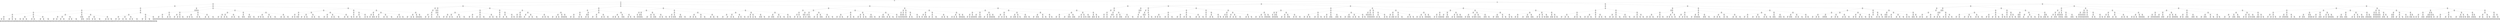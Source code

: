 digraph g {
node [shape = Mrecord];
nodo0[label="{EO: 0|cost: 0.0|A: null}"]
nodo1[label="{EO: 1|cost: 1.0|A: Go4}"]
nodo3[label="{EO: 3|cost: 2.0|A: Go5|Posicion:\n4}"]
nodo8[label="{EO: 8|cost: 3.0|A: Go6|Posicion:\n5}"]
nodo21[label="{EO: 21|cost: 4.0|A: Go7|Posicion:\n6}"]
nodo53[label="{EO: 53|cost: 5.0|A: Go8|Posicion:\n7}"]
nodo131[label="{EO: 131|cost: 6.0|A: Go9|Posicion:\n8}"]
nodo302[label="{EO: 302|cost: 7.0|A: Go10|Posicion:\n9}"]
nodo684[label="{EO: 684|cost: 8.0|A: Go11|Posicion:\n10}"]
nodo1479[label="{EO: 1479|cost: 9.0|A: Go12|Posicion:\n11}"]
nodo3071[label="{EO: 3071|cost: 10.0|A: Go14|Posicion:\n12}"]

nodo1479 -> nodo3071;

nodo684 -> nodo1479;
nodo1480[label="{EO: 1480|cost: 9.0|A: Go15|Posicion:\n11}"]
nodo3072[label="{EO: 3072|cost: 10.0|A: Go14|Posicion:\n15}"]

nodo1480 -> nodo3072;
nodo3073[label="{EO: 3073|cost: 10.0|A: Go16|Posicion:\n15}"]

nodo1480 -> nodo3073;
nodo3074[label="{EO: 3074|cost: 10.0|A: Go24|Posicion:\n15}"]

nodo1480 -> nodo3074;

nodo684 -> nodo1480;

nodo302 -> nodo684;
nodo685[label="{EO: 685|cost: 8.0|A: Go16|Posicion:\n10}"]
nodo1481[label="{EO: 1481|cost: 9.0|A: Go15|Posicion:\n16}"]
nodo3075[label="{EO: 3075|cost: 10.0|A: Go11|Posicion:\n15}"]

nodo1481 -> nodo3075;
nodo3076[label="{EO: 3076|cost: 10.0|A: Go14|Posicion:\n15}"]

nodo1481 -> nodo3076;
nodo3077[label="{EO: 3077|cost: 10.0|A: Go24|Posicion:\n15}"]

nodo1481 -> nodo3077;

nodo685 -> nodo1481;
nodo1482[label="{EO: 1482|cost: 9.0|A: Go17|Posicion:\n16}"]
nodo3078[label="{EO: 3078|cost: 10.0|A: Go18|Posicion:\n17}"]

nodo1482 -> nodo3078;
nodo3079[label="{EO: 3079|cost: 10.0|A: Go22|Posicion:\n17}"]

nodo1482 -> nodo3079;

nodo685 -> nodo1482;
nodo1483[label="{EO: 1483|cost: 9.0|A: Go23|Posicion:\n16}"]
nodo3080[label="{EO: 3080|cost: 10.0|A: Go22|Posicion:\n23}"]

nodo1483 -> nodo3080;
nodo3081[label="{EO: 3081|cost: 10.0|A: Go24|Posicion:\n23}"]

nodo1483 -> nodo3081;
nodo3082[label="{EO: 3082|cost: 10.0|A: Go28|Posicion:\n23}"]

nodo1483 -> nodo3082;

nodo685 -> nodo1483;

nodo302 -> nodo685;

nodo131 -> nodo302;
nodo303[label="{EO: 303|cost: 7.0|A: Go17|Posicion:\n9}"]
nodo686[label="{EO: 686|cost: 8.0|A: Go16|Posicion:\n17}"]
nodo1484[label="{EO: 1484|cost: 9.0|A: Go10|Posicion:\n16}"]
nodo3083[label="{EO: 3083|cost: 10.0|A: Go11|Posicion:\n10}"]

nodo1484 -> nodo3083;

nodo686 -> nodo1484;
nodo1485[label="{EO: 1485|cost: 9.0|A: Go15|Posicion:\n16}"]
nodo3084[label="{EO: 3084|cost: 10.0|A: Go11|Posicion:\n15}"]

nodo1485 -> nodo3084;
nodo3085[label="{EO: 3085|cost: 10.0|A: Go14|Posicion:\n15}"]

nodo1485 -> nodo3085;
nodo3086[label="{EO: 3086|cost: 10.0|A: Go24|Posicion:\n15}"]

nodo1485 -> nodo3086;

nodo686 -> nodo1485;
nodo1486[label="{EO: 1486|cost: 9.0|A: Go23|Posicion:\n16}"]
nodo3087[label="{EO: 3087|cost: 10.0|A: Go22|Posicion:\n23}"]

nodo1486 -> nodo3087;
nodo3088[label="{EO: 3088|cost: 10.0|A: Go24|Posicion:\n23}"]

nodo1486 -> nodo3088;
nodo3089[label="{EO: 3089|cost: 10.0|A: Go28|Posicion:\n23}"]

nodo1486 -> nodo3089;

nodo686 -> nodo1486;

nodo303 -> nodo686;
nodo687[label="{EO: 687|cost: 8.0|A: Go18|Posicion:\n17}"]
nodo1487[label="{EO: 1487|cost: 9.0|A: Go19|Posicion:\n18}"]
nodo3090[label="{EO: 3090|cost: 10.0|A: Go13|Posicion:\n19}"]

nodo1487 -> nodo3090;
nodo3091[label="{EO: 3091|cost: 10.0|A: Go20|Posicion:\n19}"]

nodo1487 -> nodo3091;

nodo687 -> nodo1487;
nodo1488[label="{EO: 1488|cost: 9.0|A: Go21|Posicion:\n18}"]
nodo3092[label="{EO: 3092|cost: 10.0|A: Go20|Posicion:\n21}"]

nodo1488 -> nodo3092;
nodo3093[label="{EO: 3093|cost: 10.0|A: Go22|Posicion:\n21}"]

nodo1488 -> nodo3093;
nodo3094[label="{EO: 3094|cost: 10.0|A: Go30|Posicion:\n21}"]

nodo1488 -> nodo3094;

nodo687 -> nodo1488;

nodo303 -> nodo687;
nodo688[label="{EO: 688|cost: 8.0|A: Go22|Posicion:\n17}"]
nodo1489[label="{EO: 1489|cost: 9.0|A: Go21|Posicion:\n22}"]
nodo3095[label="{EO: 3095|cost: 10.0|A: Go18|Posicion:\n21}"]

nodo1489 -> nodo3095;
nodo3096[label="{EO: 3096|cost: 10.0|A: Go20|Posicion:\n21}"]

nodo1489 -> nodo3096;
nodo3097[label="{EO: 3097|cost: 10.0|A: Go30|Posicion:\n21}"]

nodo1489 -> nodo3097;

nodo688 -> nodo1489;
nodo1490[label="{EO: 1490|cost: 9.0|A: Go23|Posicion:\n22}"]
nodo3098[label="{EO: 3098|cost: 10.0|A: Go16|Posicion:\n23}"]

nodo1490 -> nodo3098;
nodo3099[label="{EO: 3099|cost: 10.0|A: Go24|Posicion:\n23}"]

nodo1490 -> nodo3099;
nodo3100[label="{EO: 3100|cost: 10.0|A: Go28|Posicion:\n23}"]

nodo1490 -> nodo3100;

nodo688 -> nodo1490;
nodo1491[label="{EO: 1491|cost: 9.0|A: Go29|Posicion:\n22}"]
nodo3101[label="{EO: 3101|cost: 10.0|A: Go28|Posicion:\n29}"]

nodo1491 -> nodo3101;
nodo3102[label="{EO: 3102|cost: 10.0|A: Go30|Posicion:\n29}"]

nodo1491 -> nodo3102;
nodo3103[label="{EO: 3103|cost: 10.0|A: Go34|Posicion:\n29}"]

nodo1491 -> nodo3103;

nodo688 -> nodo1491;

nodo303 -> nodo688;

nodo131 -> nodo303;

nodo53 -> nodo131;
nodo132[label="{EO: 132|cost: 6.0|A: Go18|Posicion:\n8}"]
nodo304[label="{EO: 304|cost: 7.0|A: Go17|Posicion:\n18}"]
nodo689[label="{EO: 689|cost: 8.0|A: Go9|Posicion:\n17}"]
nodo1492[label="{EO: 1492|cost: 9.0|A: Go10|Posicion:\n9}"]
nodo3104[label="{EO: 3104|cost: 10.0|A: Go11|Posicion:\n10}"]

nodo1492 -> nodo3104;
nodo3105[label="{EO: 3105|cost: 10.0|A: Go16|Posicion:\n10}"]

nodo1492 -> nodo3105;

nodo689 -> nodo1492;

nodo304 -> nodo689;
nodo690[label="{EO: 690|cost: 8.0|A: Go16|Posicion:\n17}"]
nodo1493[label="{EO: 1493|cost: 9.0|A: Go10|Posicion:\n16}"]
nodo3106[label="{EO: 3106|cost: 10.0|A: Go9|Posicion:\n10}"]

nodo1493 -> nodo3106;
nodo3107[label="{EO: 3107|cost: 10.0|A: Go11|Posicion:\n10}"]

nodo1493 -> nodo3107;

nodo690 -> nodo1493;
nodo1494[label="{EO: 1494|cost: 9.0|A: Go15|Posicion:\n16}"]
nodo3108[label="{EO: 3108|cost: 10.0|A: Go11|Posicion:\n15}"]

nodo1494 -> nodo3108;
nodo3109[label="{EO: 3109|cost: 10.0|A: Go14|Posicion:\n15}"]

nodo1494 -> nodo3109;
nodo3110[label="{EO: 3110|cost: 10.0|A: Go24|Posicion:\n15}"]

nodo1494 -> nodo3110;

nodo690 -> nodo1494;
nodo1495[label="{EO: 1495|cost: 9.0|A: Go23|Posicion:\n16}"]
nodo3111[label="{EO: 3111|cost: 10.0|A: Go22|Posicion:\n23}"]

nodo1495 -> nodo3111;
nodo3112[label="{EO: 3112|cost: 10.0|A: Go24|Posicion:\n23}"]

nodo1495 -> nodo3112;
nodo3113[label="{EO: 3113|cost: 10.0|A: Go28|Posicion:\n23}"]

nodo1495 -> nodo3113;

nodo690 -> nodo1495;

nodo304 -> nodo690;
nodo691[label="{EO: 691|cost: 8.0|A: Go22|Posicion:\n17}"]
nodo1496[label="{EO: 1496|cost: 9.0|A: Go21|Posicion:\n22}"]
nodo3114[label="{EO: 3114|cost: 10.0|A: Go20|Posicion:\n21}"]

nodo1496 -> nodo3114;
nodo3115[label="{EO: 3115|cost: 10.0|A: Go30|Posicion:\n21}"]

nodo1496 -> nodo3115;

nodo691 -> nodo1496;
nodo1497[label="{EO: 1497|cost: 9.0|A: Go23|Posicion:\n22}"]
nodo3116[label="{EO: 3116|cost: 10.0|A: Go16|Posicion:\n23}"]

nodo1497 -> nodo3116;
nodo3117[label="{EO: 3117|cost: 10.0|A: Go24|Posicion:\n23}"]

nodo1497 -> nodo3117;
nodo3118[label="{EO: 3118|cost: 10.0|A: Go28|Posicion:\n23}"]

nodo1497 -> nodo3118;

nodo691 -> nodo1497;
nodo1498[label="{EO: 1498|cost: 9.0|A: Go29|Posicion:\n22}"]
nodo3119[label="{EO: 3119|cost: 10.0|A: Go28|Posicion:\n29}"]

nodo1498 -> nodo3119;
nodo3120[label="{EO: 3120|cost: 10.0|A: Go30|Posicion:\n29}"]

nodo1498 -> nodo3120;
nodo3121[label="{EO: 3121|cost: 10.0|A: Go34|Posicion:\n29}"]

nodo1498 -> nodo3121;

nodo691 -> nodo1498;

nodo304 -> nodo691;

nodo132 -> nodo304;
nodo305[label="{EO: 305|cost: 7.0|A: Go19|Posicion:\n18}"]
nodo692[label="{EO: 692|cost: 8.0|A: Go13|Posicion:\n19}"]

nodo305 -> nodo692;
nodo693[label="{EO: 693|cost: 8.0|A: Go20|Posicion:\n19}"]
nodo1499[label="{EO: 1499|cost: 9.0|A: Go21|Posicion:\n20}"]
nodo3122[label="{EO: 3122|cost: 10.0|A: Go22|Posicion:\n21}"]

nodo1499 -> nodo3122;
nodo3123[label="{EO: 3123|cost: 10.0|A: Go30|Posicion:\n21}"]

nodo1499 -> nodo3123;

nodo693 -> nodo1499;
nodo1500[label="{EO: 1500|cost: 9.0|A: Go31|Posicion:\n20}"]
nodo3124[label="{EO: 3124|cost: 10.0|A: Go30|Posicion:\n31}"]

nodo1500 -> nodo3124;
nodo3125[label="{EO: 3125|cost: 10.0|A: Go32|Posicion:\n31}"]

nodo1500 -> nodo3125;

nodo693 -> nodo1500;

nodo305 -> nodo693;

nodo132 -> nodo305;
nodo306[label="{EO: 306|cost: 7.0|A: Go21|Posicion:\n18}"]
nodo694[label="{EO: 694|cost: 8.0|A: Go20|Posicion:\n21}"]
nodo1501[label="{EO: 1501|cost: 9.0|A: Go19|Posicion:\n20}"]
nodo3126[label="{EO: 3126|cost: 10.0|A: Go13|Posicion:\n19}"]

nodo1501 -> nodo3126;

nodo694 -> nodo1501;
nodo1502[label="{EO: 1502|cost: 9.0|A: Go31|Posicion:\n20}"]
nodo3127[label="{EO: 3127|cost: 10.0|A: Go30|Posicion:\n31}"]

nodo1502 -> nodo3127;
nodo3128[label="{EO: 3128|cost: 10.0|A: Go32|Posicion:\n31}"]

nodo1502 -> nodo3128;

nodo694 -> nodo1502;

nodo306 -> nodo694;
nodo695[label="{EO: 695|cost: 8.0|A: Go22|Posicion:\n21}"]
nodo1503[label="{EO: 1503|cost: 9.0|A: Go17|Posicion:\n22}"]
nodo3129[label="{EO: 3129|cost: 10.0|A: Go9|Posicion:\n17}"]

nodo1503 -> nodo3129;
nodo3130[label="{EO: 3130|cost: 10.0|A: Go16|Posicion:\n17}"]

nodo1503 -> nodo3130;

nodo695 -> nodo1503;
nodo1504[label="{EO: 1504|cost: 9.0|A: Go23|Posicion:\n22}"]
nodo3131[label="{EO: 3131|cost: 10.0|A: Go16|Posicion:\n23}"]

nodo1504 -> nodo3131;
nodo3132[label="{EO: 3132|cost: 10.0|A: Go24|Posicion:\n23}"]

nodo1504 -> nodo3132;
nodo3133[label="{EO: 3133|cost: 10.0|A: Go28|Posicion:\n23}"]

nodo1504 -> nodo3133;

nodo695 -> nodo1504;
nodo1505[label="{EO: 1505|cost: 9.0|A: Go29|Posicion:\n22}"]
nodo3134[label="{EO: 3134|cost: 10.0|A: Go28|Posicion:\n29}"]

nodo1505 -> nodo3134;
nodo3135[label="{EO: 3135|cost: 10.0|A: Go30|Posicion:\n29}"]

nodo1505 -> nodo3135;
nodo3136[label="{EO: 3136|cost: 10.0|A: Go34|Posicion:\n29}"]

nodo1505 -> nodo3136;

nodo695 -> nodo1505;

nodo306 -> nodo695;
nodo696[label="{EO: 696|cost: 8.0|A: Go30|Posicion:\n21}"]
nodo1506[label="{EO: 1506|cost: 9.0|A: Go29|Posicion:\n30}"]
nodo3137[label="{EO: 3137|cost: 10.0|A: Go22|Posicion:\n29}"]

nodo1506 -> nodo3137;
nodo3138[label="{EO: 3138|cost: 10.0|A: Go28|Posicion:\n29}"]

nodo1506 -> nodo3138;
nodo3139[label="{EO: 3139|cost: 10.0|A: Go34|Posicion:\n29}"]

nodo1506 -> nodo3139;

nodo696 -> nodo1506;
nodo1507[label="{EO: 1507|cost: 9.0|A: Go31|Posicion:\n30}"]
nodo3140[label="{EO: 3140|cost: 10.0|A: Go20|Posicion:\n31}"]

nodo1507 -> nodo3140;
nodo3141[label="{EO: 3141|cost: 10.0|A: Go32|Posicion:\n31}"]

nodo1507 -> nodo3141;

nodo696 -> nodo1507;
nodo1508[label="{EO: 1508|cost: 9.0|A: Go33|Posicion:\n30}"]
nodo3142[label="{EO: 3142|cost: 10.0|A: Go32|Posicion:\n33}"]

nodo1508 -> nodo3142;
nodo3143[label="{EO: 3143|cost: 10.0|A: Go34|Posicion:\n33}"]

nodo1508 -> nodo3143;

nodo696 -> nodo1508;

nodo306 -> nodo696;

nodo132 -> nodo306;

nodo53 -> nodo132;

nodo21 -> nodo53;
nodo54[label="{EO: 54|cost: 5.0|A: Go13|Posicion:\n7}"]
nodo133[label="{EO: 133|cost: 6.0|A: Go19|Posicion:\n13}"]
nodo307[label="{EO: 307|cost: 7.0|A: Go18|Posicion:\n19}"]
nodo697[label="{EO: 697|cost: 8.0|A: Go8|Posicion:\n18}"]
nodo1509[label="{EO: 1509|cost: 9.0|A: Go9|Posicion:\n8}"]
nodo3144[label="{EO: 3144|cost: 10.0|A: Go10|Posicion:\n9}"]

nodo1509 -> nodo3144;
nodo3145[label="{EO: 3145|cost: 10.0|A: Go17|Posicion:\n9}"]

nodo1509 -> nodo3145;

nodo697 -> nodo1509;

nodo307 -> nodo697;
nodo698[label="{EO: 698|cost: 8.0|A: Go17|Posicion:\n18}"]
nodo1510[label="{EO: 1510|cost: 9.0|A: Go9|Posicion:\n17}"]
nodo3146[label="{EO: 3146|cost: 10.0|A: Go8|Posicion:\n9}"]

nodo1510 -> nodo3146;
nodo3147[label="{EO: 3147|cost: 10.0|A: Go10|Posicion:\n9}"]

nodo1510 -> nodo3147;

nodo698 -> nodo1510;
nodo1511[label="{EO: 1511|cost: 9.0|A: Go16|Posicion:\n17}"]
nodo3148[label="{EO: 3148|cost: 10.0|A: Go10|Posicion:\n16}"]

nodo1511 -> nodo3148;
nodo3149[label="{EO: 3149|cost: 10.0|A: Go15|Posicion:\n16}"]

nodo1511 -> nodo3149;
nodo3150[label="{EO: 3150|cost: 10.0|A: Go23|Posicion:\n16}"]

nodo1511 -> nodo3150;

nodo698 -> nodo1511;
nodo1512[label="{EO: 1512|cost: 9.0|A: Go22|Posicion:\n17}"]
nodo3151[label="{EO: 3151|cost: 10.0|A: Go21|Posicion:\n22}"]

nodo1512 -> nodo3151;
nodo3152[label="{EO: 3152|cost: 10.0|A: Go23|Posicion:\n22}"]

nodo1512 -> nodo3152;
nodo3153[label="{EO: 3153|cost: 10.0|A: Go29|Posicion:\n22}"]

nodo1512 -> nodo3153;

nodo698 -> nodo1512;

nodo307 -> nodo698;
nodo699[label="{EO: 699|cost: 8.0|A: Go21|Posicion:\n18}"]
nodo1513[label="{EO: 1513|cost: 9.0|A: Go20|Posicion:\n21}"]
nodo3154[label="{EO: 3154|cost: 10.0|A: Go31|Posicion:\n20}"]

nodo1513 -> nodo3154;

nodo699 -> nodo1513;
nodo1514[label="{EO: 1514|cost: 9.0|A: Go22|Posicion:\n21}"]
nodo3155[label="{EO: 3155|cost: 10.0|A: Go17|Posicion:\n22}"]

nodo1514 -> nodo3155;
nodo3156[label="{EO: 3156|cost: 10.0|A: Go23|Posicion:\n22}"]

nodo1514 -> nodo3156;
nodo3157[label="{EO: 3157|cost: 10.0|A: Go29|Posicion:\n22}"]

nodo1514 -> nodo3157;

nodo699 -> nodo1514;
nodo1515[label="{EO: 1515|cost: 9.0|A: Go30|Posicion:\n21}"]
nodo3158[label="{EO: 3158|cost: 10.0|A: Go29|Posicion:\n30}"]

nodo1515 -> nodo3158;
nodo3159[label="{EO: 3159|cost: 10.0|A: Go31|Posicion:\n30}"]

nodo1515 -> nodo3159;
nodo3160[label="{EO: 3160|cost: 10.0|A: Go33|Posicion:\n30}"]

nodo1515 -> nodo3160;

nodo699 -> nodo1515;

nodo307 -> nodo699;

nodo133 -> nodo307;
nodo308[label="{EO: 308|cost: 7.0|A: Go20|Posicion:\n19}"]
nodo700[label="{EO: 700|cost: 8.0|A: Go21|Posicion:\n20}"]
nodo1516[label="{EO: 1516|cost: 9.0|A: Go18|Posicion:\n21}"]
nodo3161[label="{EO: 3161|cost: 10.0|A: Go8|Posicion:\n18}"]

nodo1516 -> nodo3161;
nodo3162[label="{EO: 3162|cost: 10.0|A: Go17|Posicion:\n18}"]

nodo1516 -> nodo3162;

nodo700 -> nodo1516;
nodo1517[label="{EO: 1517|cost: 9.0|A: Go22|Posicion:\n21}"]
nodo3163[label="{EO: 3163|cost: 10.0|A: Go17|Posicion:\n22}"]

nodo1517 -> nodo3163;
nodo3164[label="{EO: 3164|cost: 10.0|A: Go23|Posicion:\n22}"]

nodo1517 -> nodo3164;
nodo3165[label="{EO: 3165|cost: 10.0|A: Go29|Posicion:\n22}"]

nodo1517 -> nodo3165;

nodo700 -> nodo1517;
nodo1518[label="{EO: 1518|cost: 9.0|A: Go30|Posicion:\n21}"]
nodo3166[label="{EO: 3166|cost: 10.0|A: Go29|Posicion:\n30}"]

nodo1518 -> nodo3166;
nodo3167[label="{EO: 3167|cost: 10.0|A: Go31|Posicion:\n30}"]

nodo1518 -> nodo3167;
nodo3168[label="{EO: 3168|cost: 10.0|A: Go33|Posicion:\n30}"]

nodo1518 -> nodo3168;

nodo700 -> nodo1518;

nodo308 -> nodo700;
nodo701[label="{EO: 701|cost: 8.0|A: Go31|Posicion:\n20}"]
nodo1519[label="{EO: 1519|cost: 9.0|A: Go30|Posicion:\n31}"]
nodo3169[label="{EO: 3169|cost: 10.0|A: Go21|Posicion:\n30}"]

nodo1519 -> nodo3169;
nodo3170[label="{EO: 3170|cost: 10.0|A: Go29|Posicion:\n30}"]

nodo1519 -> nodo3170;
nodo3171[label="{EO: 3171|cost: 10.0|A: Go33|Posicion:\n30}"]

nodo1519 -> nodo3171;

nodo701 -> nodo1519;
nodo1520[label="{EO: 1520|cost: 9.0|A: Go32|Posicion:\n31}"]

nodo701 -> nodo1520;

nodo308 -> nodo701;

nodo133 -> nodo308;

nodo54 -> nodo133;

nodo21 -> nodo54;

nodo8 -> nodo21;

nodo3 -> nodo8;
nodo9[label="{EO: 9|cost: 3.0|A: Go8|Posicion:\n5}"]
nodo22[label="{EO: 22|cost: 4.0|A: Go7|Posicion:\n8}"]
nodo55[label="{EO: 55|cost: 5.0|A: Go6|Posicion:\n7}"]

nodo22 -> nodo55;
nodo56[label="{EO: 56|cost: 5.0|A: Go13|Posicion:\n7}"]
nodo134[label="{EO: 134|cost: 6.0|A: Go19|Posicion:\n13}"]
nodo309[label="{EO: 309|cost: 7.0|A: Go18|Posicion:\n19}"]
nodo702[label="{EO: 702|cost: 8.0|A: Go17|Posicion:\n18}"]
nodo1521[label="{EO: 1521|cost: 9.0|A: Go9|Posicion:\n17}"]

nodo702 -> nodo1521;
nodo1522[label="{EO: 1522|cost: 9.0|A: Go16|Posicion:\n17}"]

nodo702 -> nodo1522;
nodo1523[label="{EO: 1523|cost: 9.0|A: Go22|Posicion:\n17}"]

nodo702 -> nodo1523;

nodo309 -> nodo702;
nodo703[label="{EO: 703|cost: 8.0|A: Go21|Posicion:\n18}"]
nodo1524[label="{EO: 1524|cost: 9.0|A: Go20|Posicion:\n21}"]

nodo703 -> nodo1524;
nodo1525[label="{EO: 1525|cost: 9.0|A: Go22|Posicion:\n21}"]

nodo703 -> nodo1525;
nodo1526[label="{EO: 1526|cost: 9.0|A: Go30|Posicion:\n21}"]

nodo703 -> nodo1526;

nodo309 -> nodo703;

nodo134 -> nodo309;
nodo310[label="{EO: 310|cost: 7.0|A: Go20|Posicion:\n19}"]
nodo704[label="{EO: 704|cost: 8.0|A: Go21|Posicion:\n20}"]
nodo1527[label="{EO: 1527|cost: 9.0|A: Go18|Posicion:\n21}"]

nodo704 -> nodo1527;
nodo1528[label="{EO: 1528|cost: 9.0|A: Go22|Posicion:\n21}"]

nodo704 -> nodo1528;
nodo1529[label="{EO: 1529|cost: 9.0|A: Go30|Posicion:\n21}"]

nodo704 -> nodo1529;

nodo310 -> nodo704;
nodo705[label="{EO: 705|cost: 8.0|A: Go31|Posicion:\n20}"]
nodo1530[label="{EO: 1530|cost: 9.0|A: Go30|Posicion:\n31}"]

nodo705 -> nodo1530;
nodo1531[label="{EO: 1531|cost: 9.0|A: Go32|Posicion:\n31}"]

nodo705 -> nodo1531;

nodo310 -> nodo705;

nodo134 -> nodo310;

nodo56 -> nodo134;

nodo22 -> nodo56;

nodo9 -> nodo22;
nodo23[label="{EO: 23|cost: 4.0|A: Go9|Posicion:\n8}"]
nodo57[label="{EO: 57|cost: 5.0|A: Go10|Posicion:\n9}"]
nodo135[label="{EO: 135|cost: 6.0|A: Go11|Posicion:\n10}"]
nodo311[label="{EO: 311|cost: 7.0|A: Go12|Posicion:\n11}"]
nodo706[label="{EO: 706|cost: 8.0|A: Go14|Posicion:\n12}"]
nodo1532[label="{EO: 1532|cost: 9.0|A: Go15|Posicion:\n14}"]

nodo706 -> nodo1532;
nodo1533[label="{EO: 1533|cost: 9.0|A: Go25|Posicion:\n14}"]

nodo706 -> nodo1533;

nodo311 -> nodo706;

nodo135 -> nodo311;
nodo312[label="{EO: 312|cost: 7.0|A: Go15|Posicion:\n11}"]
nodo707[label="{EO: 707|cost: 8.0|A: Go14|Posicion:\n15}"]
nodo1534[label="{EO: 1534|cost: 9.0|A: Go12|Posicion:\n14}"]

nodo707 -> nodo1534;
nodo1535[label="{EO: 1535|cost: 9.0|A: Go25|Posicion:\n14}"]

nodo707 -> nodo1535;

nodo312 -> nodo707;
nodo708[label="{EO: 708|cost: 8.0|A: Go16|Posicion:\n15}"]
nodo1536[label="{EO: 1536|cost: 9.0|A: Go17|Posicion:\n16}"]

nodo708 -> nodo1536;
nodo1537[label="{EO: 1537|cost: 9.0|A: Go23|Posicion:\n16}"]

nodo708 -> nodo1537;

nodo312 -> nodo708;
nodo709[label="{EO: 709|cost: 8.0|A: Go24|Posicion:\n15}"]
nodo1538[label="{EO: 1538|cost: 9.0|A: Go23|Posicion:\n24}"]

nodo709 -> nodo1538;
nodo1539[label="{EO: 1539|cost: 9.0|A: Go25|Posicion:\n24}"]

nodo709 -> nodo1539;
nodo1540[label="{EO: 1540|cost: 9.0|A: Go27|Posicion:\n24}"]

nodo709 -> nodo1540;

nodo312 -> nodo709;

nodo135 -> nodo312;

nodo57 -> nodo135;
nodo136[label="{EO: 136|cost: 6.0|A: Go16|Posicion:\n10}"]
nodo313[label="{EO: 313|cost: 7.0|A: Go15|Posicion:\n16}"]
nodo710[label="{EO: 710|cost: 8.0|A: Go11|Posicion:\n15}"]
nodo1541[label="{EO: 1541|cost: 9.0|A: Go12|Posicion:\n11}"]

nodo710 -> nodo1541;

nodo313 -> nodo710;
nodo711[label="{EO: 711|cost: 8.0|A: Go14|Posicion:\n15}"]
nodo1542[label="{EO: 1542|cost: 9.0|A: Go12|Posicion:\n14}"]

nodo711 -> nodo1542;
nodo1543[label="{EO: 1543|cost: 9.0|A: Go25|Posicion:\n14}"]

nodo711 -> nodo1543;

nodo313 -> nodo711;
nodo712[label="{EO: 712|cost: 8.0|A: Go24|Posicion:\n15}"]
nodo1544[label="{EO: 1544|cost: 9.0|A: Go23|Posicion:\n24}"]

nodo712 -> nodo1544;
nodo1545[label="{EO: 1545|cost: 9.0|A: Go25|Posicion:\n24}"]

nodo712 -> nodo1545;
nodo1546[label="{EO: 1546|cost: 9.0|A: Go27|Posicion:\n24}"]

nodo712 -> nodo1546;

nodo313 -> nodo712;

nodo136 -> nodo313;
nodo314[label="{EO: 314|cost: 7.0|A: Go17|Posicion:\n16}"]
nodo713[label="{EO: 713|cost: 8.0|A: Go18|Posicion:\n17}"]
nodo1547[label="{EO: 1547|cost: 9.0|A: Go19|Posicion:\n18}"]

nodo713 -> nodo1547;
nodo1548[label="{EO: 1548|cost: 9.0|A: Go21|Posicion:\n18}"]

nodo713 -> nodo1548;

nodo314 -> nodo713;
nodo714[label="{EO: 714|cost: 8.0|A: Go22|Posicion:\n17}"]
nodo1549[label="{EO: 1549|cost: 9.0|A: Go21|Posicion:\n22}"]

nodo714 -> nodo1549;
nodo1550[label="{EO: 1550|cost: 9.0|A: Go23|Posicion:\n22}"]

nodo714 -> nodo1550;
nodo1551[label="{EO: 1551|cost: 9.0|A: Go29|Posicion:\n22}"]

nodo714 -> nodo1551;

nodo314 -> nodo714;

nodo136 -> nodo314;
nodo315[label="{EO: 315|cost: 7.0|A: Go23|Posicion:\n16}"]
nodo715[label="{EO: 715|cost: 8.0|A: Go22|Posicion:\n23}"]
nodo1552[label="{EO: 1552|cost: 9.0|A: Go17|Posicion:\n22}"]

nodo715 -> nodo1552;
nodo1553[label="{EO: 1553|cost: 9.0|A: Go21|Posicion:\n22}"]

nodo715 -> nodo1553;
nodo1554[label="{EO: 1554|cost: 9.0|A: Go29|Posicion:\n22}"]

nodo715 -> nodo1554;

nodo315 -> nodo715;
nodo716[label="{EO: 716|cost: 8.0|A: Go24|Posicion:\n23}"]
nodo1555[label="{EO: 1555|cost: 9.0|A: Go15|Posicion:\n24}"]

nodo716 -> nodo1555;
nodo1556[label="{EO: 1556|cost: 9.0|A: Go25|Posicion:\n24}"]

nodo716 -> nodo1556;
nodo1557[label="{EO: 1557|cost: 9.0|A: Go27|Posicion:\n24}"]

nodo716 -> nodo1557;

nodo315 -> nodo716;
nodo717[label="{EO: 717|cost: 8.0|A: Go28|Posicion:\n23}"]
nodo1558[label="{EO: 1558|cost: 9.0|A: Go27|Posicion:\n28}"]

nodo717 -> nodo1558;
nodo1559[label="{EO: 1559|cost: 9.0|A: Go29|Posicion:\n28}"]

nodo717 -> nodo1559;
nodo1560[label="{EO: 1560|cost: 9.0|A: Go35|Posicion:\n28}"]

nodo717 -> nodo1560;

nodo315 -> nodo717;

nodo136 -> nodo315;

nodo57 -> nodo136;

nodo23 -> nodo57;
nodo58[label="{EO: 58|cost: 5.0|A: Go17|Posicion:\n9}"]
nodo137[label="{EO: 137|cost: 6.0|A: Go16|Posicion:\n17}"]
nodo316[label="{EO: 316|cost: 7.0|A: Go10|Posicion:\n16}"]
nodo718[label="{EO: 718|cost: 8.0|A: Go11|Posicion:\n10}"]
nodo1561[label="{EO: 1561|cost: 9.0|A: Go12|Posicion:\n11}"]

nodo718 -> nodo1561;
nodo1562[label="{EO: 1562|cost: 9.0|A: Go15|Posicion:\n11}"]

nodo718 -> nodo1562;

nodo316 -> nodo718;

nodo137 -> nodo316;
nodo317[label="{EO: 317|cost: 7.0|A: Go15|Posicion:\n16}"]
nodo719[label="{EO: 719|cost: 8.0|A: Go11|Posicion:\n15}"]
nodo1563[label="{EO: 1563|cost: 9.0|A: Go10|Posicion:\n11}"]

nodo719 -> nodo1563;
nodo1564[label="{EO: 1564|cost: 9.0|A: Go12|Posicion:\n11}"]

nodo719 -> nodo1564;

nodo317 -> nodo719;
nodo720[label="{EO: 720|cost: 8.0|A: Go14|Posicion:\n15}"]
nodo1565[label="{EO: 1565|cost: 9.0|A: Go12|Posicion:\n14}"]

nodo720 -> nodo1565;
nodo1566[label="{EO: 1566|cost: 9.0|A: Go25|Posicion:\n14}"]

nodo720 -> nodo1566;

nodo317 -> nodo720;
nodo721[label="{EO: 721|cost: 8.0|A: Go24|Posicion:\n15}"]
nodo1567[label="{EO: 1567|cost: 9.0|A: Go23|Posicion:\n24}"]

nodo721 -> nodo1567;
nodo1568[label="{EO: 1568|cost: 9.0|A: Go25|Posicion:\n24}"]

nodo721 -> nodo1568;
nodo1569[label="{EO: 1569|cost: 9.0|A: Go27|Posicion:\n24}"]

nodo721 -> nodo1569;

nodo317 -> nodo721;

nodo137 -> nodo317;
nodo318[label="{EO: 318|cost: 7.0|A: Go23|Posicion:\n16}"]
nodo722[label="{EO: 722|cost: 8.0|A: Go22|Posicion:\n23}"]
nodo1570[label="{EO: 1570|cost: 9.0|A: Go21|Posicion:\n22}"]

nodo722 -> nodo1570;
nodo1571[label="{EO: 1571|cost: 9.0|A: Go29|Posicion:\n22}"]

nodo722 -> nodo1571;

nodo318 -> nodo722;
nodo723[label="{EO: 723|cost: 8.0|A: Go24|Posicion:\n23}"]
nodo1572[label="{EO: 1572|cost: 9.0|A: Go15|Posicion:\n24}"]

nodo723 -> nodo1572;
nodo1573[label="{EO: 1573|cost: 9.0|A: Go25|Posicion:\n24}"]

nodo723 -> nodo1573;
nodo1574[label="{EO: 1574|cost: 9.0|A: Go27|Posicion:\n24}"]

nodo723 -> nodo1574;

nodo318 -> nodo723;
nodo724[label="{EO: 724|cost: 8.0|A: Go28|Posicion:\n23}"]
nodo1575[label="{EO: 1575|cost: 9.0|A: Go27|Posicion:\n28}"]

nodo724 -> nodo1575;
nodo1576[label="{EO: 1576|cost: 9.0|A: Go29|Posicion:\n28}"]

nodo724 -> nodo1576;
nodo1577[label="{EO: 1577|cost: 9.0|A: Go35|Posicion:\n28}"]

nodo724 -> nodo1577;

nodo318 -> nodo724;

nodo137 -> nodo318;

nodo58 -> nodo137;
nodo138[label="{EO: 138|cost: 6.0|A: Go18|Posicion:\n17}"]
nodo319[label="{EO: 319|cost: 7.0|A: Go19|Posicion:\n18}"]
nodo725[label="{EO: 725|cost: 8.0|A: Go13|Posicion:\n19}"]
nodo1578[label="{EO: 1578|cost: 9.0|A: Go7|Posicion:\n13}"]

nodo725 -> nodo1578;

nodo319 -> nodo725;
nodo726[label="{EO: 726|cost: 8.0|A: Go20|Posicion:\n19}"]
nodo1579[label="{EO: 1579|cost: 9.0|A: Go21|Posicion:\n20}"]

nodo726 -> nodo1579;
nodo1580[label="{EO: 1580|cost: 9.0|A: Go31|Posicion:\n20}"]

nodo726 -> nodo1580;

nodo319 -> nodo726;

nodo138 -> nodo319;
nodo320[label="{EO: 320|cost: 7.0|A: Go21|Posicion:\n18}"]
nodo727[label="{EO: 727|cost: 8.0|A: Go20|Posicion:\n21}"]
nodo1581[label="{EO: 1581|cost: 9.0|A: Go19|Posicion:\n20}"]

nodo727 -> nodo1581;
nodo1582[label="{EO: 1582|cost: 9.0|A: Go31|Posicion:\n20}"]

nodo727 -> nodo1582;

nodo320 -> nodo727;
nodo728[label="{EO: 728|cost: 8.0|A: Go22|Posicion:\n21}"]
nodo1583[label="{EO: 1583|cost: 9.0|A: Go23|Posicion:\n22}"]

nodo728 -> nodo1583;
nodo1584[label="{EO: 1584|cost: 9.0|A: Go29|Posicion:\n22}"]

nodo728 -> nodo1584;

nodo320 -> nodo728;
nodo729[label="{EO: 729|cost: 8.0|A: Go30|Posicion:\n21}"]
nodo1585[label="{EO: 1585|cost: 9.0|A: Go29|Posicion:\n30}"]

nodo729 -> nodo1585;
nodo1586[label="{EO: 1586|cost: 9.0|A: Go31|Posicion:\n30}"]

nodo729 -> nodo1586;
nodo1587[label="{EO: 1587|cost: 9.0|A: Go33|Posicion:\n30}"]

nodo729 -> nodo1587;

nodo320 -> nodo729;

nodo138 -> nodo320;

nodo58 -> nodo138;
nodo139[label="{EO: 139|cost: 6.0|A: Go22|Posicion:\n17}"]
nodo321[label="{EO: 321|cost: 7.0|A: Go21|Posicion:\n22}"]
nodo730[label="{EO: 730|cost: 8.0|A: Go18|Posicion:\n21}"]
nodo1588[label="{EO: 1588|cost: 9.0|A: Go19|Posicion:\n18}"]

nodo730 -> nodo1588;

nodo321 -> nodo730;
nodo731[label="{EO: 731|cost: 8.0|A: Go20|Posicion:\n21}"]
nodo1589[label="{EO: 1589|cost: 9.0|A: Go19|Posicion:\n20}"]

nodo731 -> nodo1589;
nodo1590[label="{EO: 1590|cost: 9.0|A: Go31|Posicion:\n20}"]

nodo731 -> nodo1590;

nodo321 -> nodo731;
nodo732[label="{EO: 732|cost: 8.0|A: Go30|Posicion:\n21}"]
nodo1591[label="{EO: 1591|cost: 9.0|A: Go29|Posicion:\n30}"]

nodo732 -> nodo1591;
nodo1592[label="{EO: 1592|cost: 9.0|A: Go31|Posicion:\n30}"]

nodo732 -> nodo1592;
nodo1593[label="{EO: 1593|cost: 9.0|A: Go33|Posicion:\n30}"]

nodo732 -> nodo1593;

nodo321 -> nodo732;

nodo139 -> nodo321;
nodo322[label="{EO: 322|cost: 7.0|A: Go23|Posicion:\n22}"]
nodo733[label="{EO: 733|cost: 8.0|A: Go16|Posicion:\n23}"]
nodo1594[label="{EO: 1594|cost: 9.0|A: Go10|Posicion:\n16}"]

nodo733 -> nodo1594;
nodo1595[label="{EO: 1595|cost: 9.0|A: Go15|Posicion:\n16}"]

nodo733 -> nodo1595;

nodo322 -> nodo733;
nodo734[label="{EO: 734|cost: 8.0|A: Go24|Posicion:\n23}"]
nodo1596[label="{EO: 1596|cost: 9.0|A: Go15|Posicion:\n24}"]

nodo734 -> nodo1596;
nodo1597[label="{EO: 1597|cost: 9.0|A: Go25|Posicion:\n24}"]

nodo734 -> nodo1597;
nodo1598[label="{EO: 1598|cost: 9.0|A: Go27|Posicion:\n24}"]

nodo734 -> nodo1598;

nodo322 -> nodo734;
nodo735[label="{EO: 735|cost: 8.0|A: Go28|Posicion:\n23}"]
nodo1599[label="{EO: 1599|cost: 9.0|A: Go27|Posicion:\n28}"]

nodo735 -> nodo1599;
nodo1600[label="{EO: 1600|cost: 9.0|A: Go29|Posicion:\n28}"]

nodo735 -> nodo1600;
nodo1601[label="{EO: 1601|cost: 9.0|A: Go35|Posicion:\n28}"]

nodo735 -> nodo1601;

nodo322 -> nodo735;

nodo139 -> nodo322;
nodo323[label="{EO: 323|cost: 7.0|A: Go29|Posicion:\n22}"]
nodo736[label="{EO: 736|cost: 8.0|A: Go28|Posicion:\n29}"]
nodo1602[label="{EO: 1602|cost: 9.0|A: Go23|Posicion:\n28}"]

nodo736 -> nodo1602;
nodo1603[label="{EO: 1603|cost: 9.0|A: Go27|Posicion:\n28}"]

nodo736 -> nodo1603;
nodo1604[label="{EO: 1604|cost: 9.0|A: Go35|Posicion:\n28}"]

nodo736 -> nodo1604;

nodo323 -> nodo736;
nodo737[label="{EO: 737|cost: 8.0|A: Go30|Posicion:\n29}"]
nodo1605[label="{EO: 1605|cost: 9.0|A: Go21|Posicion:\n30}"]

nodo737 -> nodo1605;
nodo1606[label="{EO: 1606|cost: 9.0|A: Go31|Posicion:\n30}"]

nodo737 -> nodo1606;
nodo1607[label="{EO: 1607|cost: 9.0|A: Go33|Posicion:\n30}"]

nodo737 -> nodo1607;

nodo323 -> nodo737;
nodo738[label="{EO: 738|cost: 8.0|A: Go34|Posicion:\n29}"]
nodo1608[label="{EO: 1608|cost: 9.0|A: Go33|Posicion:\n34}"]

nodo738 -> nodo1608;
nodo1609[label="{EO: 1609|cost: 9.0|A: Go35|Posicion:\n34}"]

nodo738 -> nodo1609;

nodo323 -> nodo738;

nodo139 -> nodo323;

nodo58 -> nodo139;

nodo23 -> nodo58;

nodo9 -> nodo23;
nodo24[label="{EO: 24|cost: 4.0|A: Go18|Posicion:\n8}"]
nodo59[label="{EO: 59|cost: 5.0|A: Go17|Posicion:\n18}"]
nodo140[label="{EO: 140|cost: 6.0|A: Go9|Posicion:\n17}"]
nodo324[label="{EO: 324|cost: 7.0|A: Go10|Posicion:\n9}"]
nodo739[label="{EO: 739|cost: 8.0|A: Go11|Posicion:\n10}"]
nodo1610[label="{EO: 1610|cost: 9.0|A: Go12|Posicion:\n11}"]

nodo739 -> nodo1610;
nodo1611[label="{EO: 1611|cost: 9.0|A: Go15|Posicion:\n11}"]

nodo739 -> nodo1611;

nodo324 -> nodo739;
nodo740[label="{EO: 740|cost: 8.0|A: Go16|Posicion:\n10}"]
nodo1612[label="{EO: 1612|cost: 9.0|A: Go15|Posicion:\n16}"]

nodo740 -> nodo1612;
nodo1613[label="{EO: 1613|cost: 9.0|A: Go23|Posicion:\n16}"]

nodo740 -> nodo1613;

nodo324 -> nodo740;

nodo140 -> nodo324;

nodo59 -> nodo140;
nodo141[label="{EO: 141|cost: 6.0|A: Go16|Posicion:\n17}"]
nodo325[label="{EO: 325|cost: 7.0|A: Go10|Posicion:\n16}"]
nodo741[label="{EO: 741|cost: 8.0|A: Go9|Posicion:\n10}"]

nodo325 -> nodo741;
nodo742[label="{EO: 742|cost: 8.0|A: Go11|Posicion:\n10}"]
nodo1614[label="{EO: 1614|cost: 9.0|A: Go12|Posicion:\n11}"]

nodo742 -> nodo1614;
nodo1615[label="{EO: 1615|cost: 9.0|A: Go15|Posicion:\n11}"]

nodo742 -> nodo1615;

nodo325 -> nodo742;

nodo141 -> nodo325;
nodo326[label="{EO: 326|cost: 7.0|A: Go15|Posicion:\n16}"]
nodo743[label="{EO: 743|cost: 8.0|A: Go11|Posicion:\n15}"]
nodo1616[label="{EO: 1616|cost: 9.0|A: Go10|Posicion:\n11}"]

nodo743 -> nodo1616;
nodo1617[label="{EO: 1617|cost: 9.0|A: Go12|Posicion:\n11}"]

nodo743 -> nodo1617;

nodo326 -> nodo743;
nodo744[label="{EO: 744|cost: 8.0|A: Go14|Posicion:\n15}"]
nodo1618[label="{EO: 1618|cost: 9.0|A: Go12|Posicion:\n14}"]

nodo744 -> nodo1618;
nodo1619[label="{EO: 1619|cost: 9.0|A: Go25|Posicion:\n14}"]

nodo744 -> nodo1619;

nodo326 -> nodo744;
nodo745[label="{EO: 745|cost: 8.0|A: Go24|Posicion:\n15}"]
nodo1620[label="{EO: 1620|cost: 9.0|A: Go23|Posicion:\n24}"]

nodo745 -> nodo1620;
nodo1621[label="{EO: 1621|cost: 9.0|A: Go25|Posicion:\n24}"]

nodo745 -> nodo1621;
nodo1622[label="{EO: 1622|cost: 9.0|A: Go27|Posicion:\n24}"]

nodo745 -> nodo1622;

nodo326 -> nodo745;

nodo141 -> nodo326;
nodo327[label="{EO: 327|cost: 7.0|A: Go23|Posicion:\n16}"]
nodo746[label="{EO: 746|cost: 8.0|A: Go22|Posicion:\n23}"]
nodo1623[label="{EO: 1623|cost: 9.0|A: Go21|Posicion:\n22}"]

nodo746 -> nodo1623;
nodo1624[label="{EO: 1624|cost: 9.0|A: Go29|Posicion:\n22}"]

nodo746 -> nodo1624;

nodo327 -> nodo746;
nodo747[label="{EO: 747|cost: 8.0|A: Go24|Posicion:\n23}"]
nodo1625[label="{EO: 1625|cost: 9.0|A: Go15|Posicion:\n24}"]

nodo747 -> nodo1625;
nodo1626[label="{EO: 1626|cost: 9.0|A: Go25|Posicion:\n24}"]

nodo747 -> nodo1626;
nodo1627[label="{EO: 1627|cost: 9.0|A: Go27|Posicion:\n24}"]

nodo747 -> nodo1627;

nodo327 -> nodo747;
nodo748[label="{EO: 748|cost: 8.0|A: Go28|Posicion:\n23}"]
nodo1628[label="{EO: 1628|cost: 9.0|A: Go27|Posicion:\n28}"]

nodo748 -> nodo1628;
nodo1629[label="{EO: 1629|cost: 9.0|A: Go29|Posicion:\n28}"]

nodo748 -> nodo1629;
nodo1630[label="{EO: 1630|cost: 9.0|A: Go35|Posicion:\n28}"]

nodo748 -> nodo1630;

nodo327 -> nodo748;

nodo141 -> nodo327;

nodo59 -> nodo141;
nodo142[label="{EO: 142|cost: 6.0|A: Go22|Posicion:\n17}"]
nodo328[label="{EO: 328|cost: 7.0|A: Go21|Posicion:\n22}"]
nodo749[label="{EO: 749|cost: 8.0|A: Go20|Posicion:\n21}"]
nodo1631[label="{EO: 1631|cost: 9.0|A: Go19|Posicion:\n20}"]

nodo749 -> nodo1631;
nodo1632[label="{EO: 1632|cost: 9.0|A: Go31|Posicion:\n20}"]

nodo749 -> nodo1632;

nodo328 -> nodo749;
nodo750[label="{EO: 750|cost: 8.0|A: Go30|Posicion:\n21}"]
nodo1633[label="{EO: 1633|cost: 9.0|A: Go29|Posicion:\n30}"]

nodo750 -> nodo1633;
nodo1634[label="{EO: 1634|cost: 9.0|A: Go31|Posicion:\n30}"]

nodo750 -> nodo1634;
nodo1635[label="{EO: 1635|cost: 9.0|A: Go33|Posicion:\n30}"]

nodo750 -> nodo1635;

nodo328 -> nodo750;

nodo142 -> nodo328;
nodo329[label="{EO: 329|cost: 7.0|A: Go23|Posicion:\n22}"]
nodo751[label="{EO: 751|cost: 8.0|A: Go16|Posicion:\n23}"]
nodo1636[label="{EO: 1636|cost: 9.0|A: Go10|Posicion:\n16}"]

nodo751 -> nodo1636;
nodo1637[label="{EO: 1637|cost: 9.0|A: Go15|Posicion:\n16}"]

nodo751 -> nodo1637;

nodo329 -> nodo751;
nodo752[label="{EO: 752|cost: 8.0|A: Go24|Posicion:\n23}"]
nodo1638[label="{EO: 1638|cost: 9.0|A: Go15|Posicion:\n24}"]

nodo752 -> nodo1638;
nodo1639[label="{EO: 1639|cost: 9.0|A: Go25|Posicion:\n24}"]

nodo752 -> nodo1639;
nodo1640[label="{EO: 1640|cost: 9.0|A: Go27|Posicion:\n24}"]

nodo752 -> nodo1640;

nodo329 -> nodo752;
nodo753[label="{EO: 753|cost: 8.0|A: Go28|Posicion:\n23}"]
nodo1641[label="{EO: 1641|cost: 9.0|A: Go27|Posicion:\n28}"]

nodo753 -> nodo1641;
nodo1642[label="{EO: 1642|cost: 9.0|A: Go29|Posicion:\n28}"]

nodo753 -> nodo1642;
nodo1643[label="{EO: 1643|cost: 9.0|A: Go35|Posicion:\n28}"]

nodo753 -> nodo1643;

nodo329 -> nodo753;

nodo142 -> nodo329;
nodo330[label="{EO: 330|cost: 7.0|A: Go29|Posicion:\n22}"]
nodo754[label="{EO: 754|cost: 8.0|A: Go28|Posicion:\n29}"]
nodo1644[label="{EO: 1644|cost: 9.0|A: Go23|Posicion:\n28}"]

nodo754 -> nodo1644;
nodo1645[label="{EO: 1645|cost: 9.0|A: Go27|Posicion:\n28}"]

nodo754 -> nodo1645;
nodo1646[label="{EO: 1646|cost: 9.0|A: Go35|Posicion:\n28}"]

nodo754 -> nodo1646;

nodo330 -> nodo754;
nodo755[label="{EO: 755|cost: 8.0|A: Go30|Posicion:\n29}"]
nodo1647[label="{EO: 1647|cost: 9.0|A: Go21|Posicion:\n30}"]

nodo755 -> nodo1647;
nodo1648[label="{EO: 1648|cost: 9.0|A: Go31|Posicion:\n30}"]

nodo755 -> nodo1648;
nodo1649[label="{EO: 1649|cost: 9.0|A: Go33|Posicion:\n30}"]

nodo755 -> nodo1649;

nodo330 -> nodo755;
nodo756[label="{EO: 756|cost: 8.0|A: Go34|Posicion:\n29}"]
nodo1650[label="{EO: 1650|cost: 9.0|A: Go33|Posicion:\n34}"]

nodo756 -> nodo1650;
nodo1651[label="{EO: 1651|cost: 9.0|A: Go35|Posicion:\n34}"]

nodo756 -> nodo1651;

nodo330 -> nodo756;

nodo142 -> nodo330;

nodo59 -> nodo142;

nodo24 -> nodo59;
nodo60[label="{EO: 60|cost: 5.0|A: Go19|Posicion:\n18}"]
nodo143[label="{EO: 143|cost: 6.0|A: Go13|Posicion:\n19}"]
nodo331[label="{EO: 331|cost: 7.0|A: Go7|Posicion:\n13}"]
nodo757[label="{EO: 757|cost: 8.0|A: Go6|Posicion:\n7}"]

nodo331 -> nodo757;

nodo143 -> nodo331;

nodo60 -> nodo143;
nodo144[label="{EO: 144|cost: 6.0|A: Go20|Posicion:\n19}"]
nodo332[label="{EO: 332|cost: 7.0|A: Go21|Posicion:\n20}"]
nodo758[label="{EO: 758|cost: 8.0|A: Go22|Posicion:\n21}"]
nodo1652[label="{EO: 1652|cost: 9.0|A: Go17|Posicion:\n22}"]

nodo758 -> nodo1652;
nodo1653[label="{EO: 1653|cost: 9.0|A: Go23|Posicion:\n22}"]

nodo758 -> nodo1653;
nodo1654[label="{EO: 1654|cost: 9.0|A: Go29|Posicion:\n22}"]

nodo758 -> nodo1654;

nodo332 -> nodo758;
nodo759[label="{EO: 759|cost: 8.0|A: Go30|Posicion:\n21}"]
nodo1655[label="{EO: 1655|cost: 9.0|A: Go29|Posicion:\n30}"]

nodo759 -> nodo1655;
nodo1656[label="{EO: 1656|cost: 9.0|A: Go31|Posicion:\n30}"]

nodo759 -> nodo1656;
nodo1657[label="{EO: 1657|cost: 9.0|A: Go33|Posicion:\n30}"]

nodo759 -> nodo1657;

nodo332 -> nodo759;

nodo144 -> nodo332;
nodo333[label="{EO: 333|cost: 7.0|A: Go31|Posicion:\n20}"]
nodo760[label="{EO: 760|cost: 8.0|A: Go30|Posicion:\n31}"]
nodo1658[label="{EO: 1658|cost: 9.0|A: Go21|Posicion:\n30}"]

nodo760 -> nodo1658;
nodo1659[label="{EO: 1659|cost: 9.0|A: Go29|Posicion:\n30}"]

nodo760 -> nodo1659;
nodo1660[label="{EO: 1660|cost: 9.0|A: Go33|Posicion:\n30}"]

nodo760 -> nodo1660;

nodo333 -> nodo760;
nodo761[label="{EO: 761|cost: 8.0|A: Go32|Posicion:\n31}"]
nodo1661[label="{EO: 1661|cost: 9.0|A: Go33|Posicion:\n32}"]

nodo761 -> nodo1661;

nodo333 -> nodo761;

nodo144 -> nodo333;

nodo60 -> nodo144;

nodo24 -> nodo60;
nodo61[label="{EO: 61|cost: 5.0|A: Go21|Posicion:\n18}"]
nodo145[label="{EO: 145|cost: 6.0|A: Go20|Posicion:\n21}"]
nodo334[label="{EO: 334|cost: 7.0|A: Go19|Posicion:\n20}"]
nodo762[label="{EO: 762|cost: 8.0|A: Go13|Posicion:\n19}"]
nodo1662[label="{EO: 1662|cost: 9.0|A: Go7|Posicion:\n13}"]

nodo762 -> nodo1662;

nodo334 -> nodo762;

nodo145 -> nodo334;
nodo335[label="{EO: 335|cost: 7.0|A: Go31|Posicion:\n20}"]
nodo763[label="{EO: 763|cost: 8.0|A: Go30|Posicion:\n31}"]
nodo1663[label="{EO: 1663|cost: 9.0|A: Go29|Posicion:\n30}"]

nodo763 -> nodo1663;
nodo1664[label="{EO: 1664|cost: 9.0|A: Go33|Posicion:\n30}"]

nodo763 -> nodo1664;

nodo335 -> nodo763;
nodo764[label="{EO: 764|cost: 8.0|A: Go32|Posicion:\n31}"]
nodo1665[label="{EO: 1665|cost: 9.0|A: Go33|Posicion:\n32}"]

nodo764 -> nodo1665;

nodo335 -> nodo764;

nodo145 -> nodo335;

nodo61 -> nodo145;
nodo146[label="{EO: 146|cost: 6.0|A: Go22|Posicion:\n21}"]
nodo336[label="{EO: 336|cost: 7.0|A: Go17|Posicion:\n22}"]
nodo765[label="{EO: 765|cost: 8.0|A: Go9|Posicion:\n17}"]
nodo1666[label="{EO: 1666|cost: 9.0|A: Go10|Posicion:\n9}"]

nodo765 -> nodo1666;

nodo336 -> nodo765;
nodo766[label="{EO: 766|cost: 8.0|A: Go16|Posicion:\n17}"]
nodo1667[label="{EO: 1667|cost: 9.0|A: Go10|Posicion:\n16}"]

nodo766 -> nodo1667;
nodo1668[label="{EO: 1668|cost: 9.0|A: Go15|Posicion:\n16}"]

nodo766 -> nodo1668;
nodo1669[label="{EO: 1669|cost: 9.0|A: Go23|Posicion:\n16}"]

nodo766 -> nodo1669;

nodo336 -> nodo766;

nodo146 -> nodo336;
nodo337[label="{EO: 337|cost: 7.0|A: Go23|Posicion:\n22}"]
nodo767[label="{EO: 767|cost: 8.0|A: Go16|Posicion:\n23}"]
nodo1670[label="{EO: 1670|cost: 9.0|A: Go10|Posicion:\n16}"]

nodo767 -> nodo1670;
nodo1671[label="{EO: 1671|cost: 9.0|A: Go15|Posicion:\n16}"]

nodo767 -> nodo1671;
nodo1672[label="{EO: 1672|cost: 9.0|A: Go17|Posicion:\n16}"]

nodo767 -> nodo1672;

nodo337 -> nodo767;
nodo768[label="{EO: 768|cost: 8.0|A: Go24|Posicion:\n23}"]
nodo1673[label="{EO: 1673|cost: 9.0|A: Go15|Posicion:\n24}"]

nodo768 -> nodo1673;
nodo1674[label="{EO: 1674|cost: 9.0|A: Go25|Posicion:\n24}"]

nodo768 -> nodo1674;
nodo1675[label="{EO: 1675|cost: 9.0|A: Go27|Posicion:\n24}"]

nodo768 -> nodo1675;

nodo337 -> nodo768;
nodo769[label="{EO: 769|cost: 8.0|A: Go28|Posicion:\n23}"]
nodo1676[label="{EO: 1676|cost: 9.0|A: Go27|Posicion:\n28}"]

nodo769 -> nodo1676;
nodo1677[label="{EO: 1677|cost: 9.0|A: Go29|Posicion:\n28}"]

nodo769 -> nodo1677;
nodo1678[label="{EO: 1678|cost: 9.0|A: Go35|Posicion:\n28}"]

nodo769 -> nodo1678;

nodo337 -> nodo769;

nodo146 -> nodo337;
nodo338[label="{EO: 338|cost: 7.0|A: Go29|Posicion:\n22}"]
nodo770[label="{EO: 770|cost: 8.0|A: Go28|Posicion:\n29}"]
nodo1679[label="{EO: 1679|cost: 9.0|A: Go23|Posicion:\n28}"]

nodo770 -> nodo1679;
nodo1680[label="{EO: 1680|cost: 9.0|A: Go27|Posicion:\n28}"]

nodo770 -> nodo1680;
nodo1681[label="{EO: 1681|cost: 9.0|A: Go35|Posicion:\n28}"]

nodo770 -> nodo1681;

nodo338 -> nodo770;
nodo771[label="{EO: 771|cost: 8.0|A: Go30|Posicion:\n29}"]
nodo1682[label="{EO: 1682|cost: 9.0|A: Go31|Posicion:\n30}"]

nodo771 -> nodo1682;
nodo1683[label="{EO: 1683|cost: 9.0|A: Go33|Posicion:\n30}"]

nodo771 -> nodo1683;

nodo338 -> nodo771;
nodo772[label="{EO: 772|cost: 8.0|A: Go34|Posicion:\n29}"]
nodo1684[label="{EO: 1684|cost: 9.0|A: Go33|Posicion:\n34}"]

nodo772 -> nodo1684;
nodo1685[label="{EO: 1685|cost: 9.0|A: Go35|Posicion:\n34}"]

nodo772 -> nodo1685;

nodo338 -> nodo772;

nodo146 -> nodo338;

nodo61 -> nodo146;
nodo147[label="{EO: 147|cost: 6.0|A: Go30|Posicion:\n21}"]
nodo339[label="{EO: 339|cost: 7.0|A: Go29|Posicion:\n30}"]
nodo773[label="{EO: 773|cost: 8.0|A: Go22|Posicion:\n29}"]
nodo1686[label="{EO: 1686|cost: 9.0|A: Go17|Posicion:\n22}"]

nodo773 -> nodo1686;
nodo1687[label="{EO: 1687|cost: 9.0|A: Go23|Posicion:\n22}"]

nodo773 -> nodo1687;

nodo339 -> nodo773;
nodo774[label="{EO: 774|cost: 8.0|A: Go28|Posicion:\n29}"]
nodo1688[label="{EO: 1688|cost: 9.0|A: Go23|Posicion:\n28}"]

nodo774 -> nodo1688;
nodo1689[label="{EO: 1689|cost: 9.0|A: Go27|Posicion:\n28}"]

nodo774 -> nodo1689;
nodo1690[label="{EO: 1690|cost: 9.0|A: Go35|Posicion:\n28}"]

nodo774 -> nodo1690;

nodo339 -> nodo774;
nodo775[label="{EO: 775|cost: 8.0|A: Go34|Posicion:\n29}"]
nodo1691[label="{EO: 1691|cost: 9.0|A: Go33|Posicion:\n34}"]

nodo775 -> nodo1691;
nodo1692[label="{EO: 1692|cost: 9.0|A: Go35|Posicion:\n34}"]

nodo775 -> nodo1692;

nodo339 -> nodo775;

nodo147 -> nodo339;
nodo340[label="{EO: 340|cost: 7.0|A: Go31|Posicion:\n30}"]
nodo776[label="{EO: 776|cost: 8.0|A: Go20|Posicion:\n31}"]
nodo1693[label="{EO: 1693|cost: 9.0|A: Go19|Posicion:\n20}"]

nodo776 -> nodo1693;

nodo340 -> nodo776;
nodo777[label="{EO: 777|cost: 8.0|A: Go32|Posicion:\n31}"]
nodo1694[label="{EO: 1694|cost: 9.0|A: Go33|Posicion:\n32}"]

nodo777 -> nodo1694;

nodo340 -> nodo777;

nodo147 -> nodo340;
nodo341[label="{EO: 341|cost: 7.0|A: Go33|Posicion:\n30}"]
nodo778[label="{EO: 778|cost: 8.0|A: Go32|Posicion:\n33}"]
nodo1695[label="{EO: 1695|cost: 9.0|A: Go31|Posicion:\n32}"]

nodo778 -> nodo1695;

nodo341 -> nodo778;
nodo779[label="{EO: 779|cost: 8.0|A: Go34|Posicion:\n33}"]
nodo1696[label="{EO: 1696|cost: 9.0|A: Go29|Posicion:\n34}"]

nodo779 -> nodo1696;
nodo1697[label="{EO: 1697|cost: 9.0|A: Go35|Posicion:\n34}"]

nodo779 -> nodo1697;

nodo341 -> nodo779;

nodo147 -> nodo341;

nodo61 -> nodo147;

nodo24 -> nodo61;

nodo9 -> nodo24;

nodo3 -> nodo9;

nodo1 -> nodo3;
nodo4[label="{EO: 4|cost: 2.0|A: Go9|Posicion:\n4}"]
nodo10[label="{EO: 10|cost: 3.0|A: Go8|Posicion:\n9}"]
nodo25[label="{EO: 25|cost: 4.0|A: Go5|Posicion:\n8}"]
nodo62[label="{EO: 62|cost: 5.0|A: Go6|Posicion:\n5}"]
nodo148[label="{EO: 148|cost: 6.0|A: Go7|Posicion:\n6}"]
nodo342[label="{EO: 342|cost: 7.0|A: Go13|Posicion:\n7}"]
nodo780[label="{EO: 780|cost: 8.0|A: Go19|Posicion:\n13}"]
nodo1698[label="{EO: 1698|cost: 9.0|A: Go18|Posicion:\n19}"]

nodo780 -> nodo1698;
nodo1699[label="{EO: 1699|cost: 9.0|A: Go20|Posicion:\n19}"]

nodo780 -> nodo1699;

nodo342 -> nodo780;

nodo148 -> nodo342;

nodo62 -> nodo148;

nodo25 -> nodo62;

nodo10 -> nodo25;
nodo26[label="{EO: 26|cost: 4.0|A: Go7|Posicion:\n8}"]
nodo63[label="{EO: 63|cost: 5.0|A: Go6|Posicion:\n7}"]
nodo149[label="{EO: 149|cost: 6.0|A: Go5|Posicion:\n6}"]

nodo63 -> nodo149;

nodo26 -> nodo63;
nodo64[label="{EO: 64|cost: 5.0|A: Go13|Posicion:\n7}"]
nodo150[label="{EO: 150|cost: 6.0|A: Go19|Posicion:\n13}"]
nodo343[label="{EO: 343|cost: 7.0|A: Go18|Posicion:\n19}"]
nodo781[label="{EO: 781|cost: 8.0|A: Go17|Posicion:\n18}"]
nodo1700[label="{EO: 1700|cost: 9.0|A: Go16|Posicion:\n17}"]

nodo781 -> nodo1700;
nodo1701[label="{EO: 1701|cost: 9.0|A: Go22|Posicion:\n17}"]

nodo781 -> nodo1701;

nodo343 -> nodo781;
nodo782[label="{EO: 782|cost: 8.0|A: Go21|Posicion:\n18}"]
nodo1702[label="{EO: 1702|cost: 9.0|A: Go20|Posicion:\n21}"]

nodo782 -> nodo1702;
nodo1703[label="{EO: 1703|cost: 9.0|A: Go22|Posicion:\n21}"]

nodo782 -> nodo1703;
nodo1704[label="{EO: 1704|cost: 9.0|A: Go30|Posicion:\n21}"]

nodo782 -> nodo1704;

nodo343 -> nodo782;

nodo150 -> nodo343;
nodo344[label="{EO: 344|cost: 7.0|A: Go20|Posicion:\n19}"]
nodo783[label="{EO: 783|cost: 8.0|A: Go21|Posicion:\n20}"]
nodo1705[label="{EO: 1705|cost: 9.0|A: Go18|Posicion:\n21}"]

nodo783 -> nodo1705;
nodo1706[label="{EO: 1706|cost: 9.0|A: Go22|Posicion:\n21}"]

nodo783 -> nodo1706;
nodo1707[label="{EO: 1707|cost: 9.0|A: Go30|Posicion:\n21}"]

nodo783 -> nodo1707;

nodo344 -> nodo783;
nodo784[label="{EO: 784|cost: 8.0|A: Go31|Posicion:\n20}"]
nodo1708[label="{EO: 1708|cost: 9.0|A: Go30|Posicion:\n31}"]

nodo784 -> nodo1708;
nodo1709[label="{EO: 1709|cost: 9.0|A: Go32|Posicion:\n31}"]

nodo784 -> nodo1709;

nodo344 -> nodo784;

nodo150 -> nodo344;

nodo64 -> nodo150;

nodo26 -> nodo64;

nodo10 -> nodo26;
nodo27[label="{EO: 27|cost: 4.0|A: Go18|Posicion:\n8}"]
nodo65[label="{EO: 65|cost: 5.0|A: Go17|Posicion:\n18}"]
nodo151[label="{EO: 151|cost: 6.0|A: Go16|Posicion:\n17}"]
nodo345[label="{EO: 345|cost: 7.0|A: Go10|Posicion:\n16}"]
nodo785[label="{EO: 785|cost: 8.0|A: Go11|Posicion:\n10}"]
nodo1710[label="{EO: 1710|cost: 9.0|A: Go12|Posicion:\n11}"]

nodo785 -> nodo1710;
nodo1711[label="{EO: 1711|cost: 9.0|A: Go15|Posicion:\n11}"]

nodo785 -> nodo1711;

nodo345 -> nodo785;

nodo151 -> nodo345;
nodo346[label="{EO: 346|cost: 7.0|A: Go15|Posicion:\n16}"]
nodo786[label="{EO: 786|cost: 8.0|A: Go11|Posicion:\n15}"]
nodo1712[label="{EO: 1712|cost: 9.0|A: Go10|Posicion:\n11}"]

nodo786 -> nodo1712;
nodo1713[label="{EO: 1713|cost: 9.0|A: Go12|Posicion:\n11}"]

nodo786 -> nodo1713;

nodo346 -> nodo786;
nodo787[label="{EO: 787|cost: 8.0|A: Go14|Posicion:\n15}"]
nodo1714[label="{EO: 1714|cost: 9.0|A: Go12|Posicion:\n14}"]

nodo787 -> nodo1714;
nodo1715[label="{EO: 1715|cost: 9.0|A: Go25|Posicion:\n14}"]

nodo787 -> nodo1715;

nodo346 -> nodo787;
nodo788[label="{EO: 788|cost: 8.0|A: Go24|Posicion:\n15}"]
nodo1716[label="{EO: 1716|cost: 9.0|A: Go23|Posicion:\n24}"]

nodo788 -> nodo1716;
nodo1717[label="{EO: 1717|cost: 9.0|A: Go25|Posicion:\n24}"]

nodo788 -> nodo1717;
nodo1718[label="{EO: 1718|cost: 9.0|A: Go27|Posicion:\n24}"]

nodo788 -> nodo1718;

nodo346 -> nodo788;

nodo151 -> nodo346;
nodo347[label="{EO: 347|cost: 7.0|A: Go23|Posicion:\n16}"]
nodo789[label="{EO: 789|cost: 8.0|A: Go22|Posicion:\n23}"]
nodo1719[label="{EO: 1719|cost: 9.0|A: Go21|Posicion:\n22}"]

nodo789 -> nodo1719;
nodo1720[label="{EO: 1720|cost: 9.0|A: Go29|Posicion:\n22}"]

nodo789 -> nodo1720;

nodo347 -> nodo789;
nodo790[label="{EO: 790|cost: 8.0|A: Go24|Posicion:\n23}"]
nodo1721[label="{EO: 1721|cost: 9.0|A: Go15|Posicion:\n24}"]

nodo790 -> nodo1721;
nodo1722[label="{EO: 1722|cost: 9.0|A: Go25|Posicion:\n24}"]

nodo790 -> nodo1722;
nodo1723[label="{EO: 1723|cost: 9.0|A: Go27|Posicion:\n24}"]

nodo790 -> nodo1723;

nodo347 -> nodo790;
nodo791[label="{EO: 791|cost: 8.0|A: Go28|Posicion:\n23}"]
nodo1724[label="{EO: 1724|cost: 9.0|A: Go27|Posicion:\n28}"]

nodo791 -> nodo1724;
nodo1725[label="{EO: 1725|cost: 9.0|A: Go29|Posicion:\n28}"]

nodo791 -> nodo1725;
nodo1726[label="{EO: 1726|cost: 9.0|A: Go35|Posicion:\n28}"]

nodo791 -> nodo1726;

nodo347 -> nodo791;

nodo151 -> nodo347;

nodo65 -> nodo151;
nodo152[label="{EO: 152|cost: 6.0|A: Go22|Posicion:\n17}"]
nodo348[label="{EO: 348|cost: 7.0|A: Go21|Posicion:\n22}"]
nodo792[label="{EO: 792|cost: 8.0|A: Go20|Posicion:\n21}"]
nodo1727[label="{EO: 1727|cost: 9.0|A: Go19|Posicion:\n20}"]

nodo792 -> nodo1727;
nodo1728[label="{EO: 1728|cost: 9.0|A: Go31|Posicion:\n20}"]

nodo792 -> nodo1728;

nodo348 -> nodo792;
nodo793[label="{EO: 793|cost: 8.0|A: Go30|Posicion:\n21}"]
nodo1729[label="{EO: 1729|cost: 9.0|A: Go29|Posicion:\n30}"]

nodo793 -> nodo1729;
nodo1730[label="{EO: 1730|cost: 9.0|A: Go31|Posicion:\n30}"]

nodo793 -> nodo1730;
nodo1731[label="{EO: 1731|cost: 9.0|A: Go33|Posicion:\n30}"]

nodo793 -> nodo1731;

nodo348 -> nodo793;

nodo152 -> nodo348;
nodo349[label="{EO: 349|cost: 7.0|A: Go23|Posicion:\n22}"]
nodo794[label="{EO: 794|cost: 8.0|A: Go16|Posicion:\n23}"]
nodo1732[label="{EO: 1732|cost: 9.0|A: Go10|Posicion:\n16}"]

nodo794 -> nodo1732;
nodo1733[label="{EO: 1733|cost: 9.0|A: Go15|Posicion:\n16}"]

nodo794 -> nodo1733;

nodo349 -> nodo794;
nodo795[label="{EO: 795|cost: 8.0|A: Go24|Posicion:\n23}"]
nodo1734[label="{EO: 1734|cost: 9.0|A: Go15|Posicion:\n24}"]

nodo795 -> nodo1734;
nodo1735[label="{EO: 1735|cost: 9.0|A: Go25|Posicion:\n24}"]

nodo795 -> nodo1735;
nodo1736[label="{EO: 1736|cost: 9.0|A: Go27|Posicion:\n24}"]

nodo795 -> nodo1736;

nodo349 -> nodo795;
nodo796[label="{EO: 796|cost: 8.0|A: Go28|Posicion:\n23}"]
nodo1737[label="{EO: 1737|cost: 9.0|A: Go27|Posicion:\n28}"]

nodo796 -> nodo1737;
nodo1738[label="{EO: 1738|cost: 9.0|A: Go29|Posicion:\n28}"]

nodo796 -> nodo1738;
nodo1739[label="{EO: 1739|cost: 9.0|A: Go35|Posicion:\n28}"]

nodo796 -> nodo1739;

nodo349 -> nodo796;

nodo152 -> nodo349;
nodo350[label="{EO: 350|cost: 7.0|A: Go29|Posicion:\n22}"]
nodo797[label="{EO: 797|cost: 8.0|A: Go28|Posicion:\n29}"]
nodo1740[label="{EO: 1740|cost: 9.0|A: Go23|Posicion:\n28}"]

nodo797 -> nodo1740;
nodo1741[label="{EO: 1741|cost: 9.0|A: Go27|Posicion:\n28}"]

nodo797 -> nodo1741;
nodo1742[label="{EO: 1742|cost: 9.0|A: Go35|Posicion:\n28}"]

nodo797 -> nodo1742;

nodo350 -> nodo797;
nodo798[label="{EO: 798|cost: 8.0|A: Go30|Posicion:\n29}"]
nodo1743[label="{EO: 1743|cost: 9.0|A: Go21|Posicion:\n30}"]

nodo798 -> nodo1743;
nodo1744[label="{EO: 1744|cost: 9.0|A: Go31|Posicion:\n30}"]

nodo798 -> nodo1744;
nodo1745[label="{EO: 1745|cost: 9.0|A: Go33|Posicion:\n30}"]

nodo798 -> nodo1745;

nodo350 -> nodo798;
nodo799[label="{EO: 799|cost: 8.0|A: Go34|Posicion:\n29}"]
nodo1746[label="{EO: 1746|cost: 9.0|A: Go33|Posicion:\n34}"]

nodo799 -> nodo1746;
nodo1747[label="{EO: 1747|cost: 9.0|A: Go35|Posicion:\n34}"]

nodo799 -> nodo1747;

nodo350 -> nodo799;

nodo152 -> nodo350;

nodo65 -> nodo152;

nodo27 -> nodo65;
nodo66[label="{EO: 66|cost: 5.0|A: Go19|Posicion:\n18}"]
nodo153[label="{EO: 153|cost: 6.0|A: Go13|Posicion:\n19}"]
nodo351[label="{EO: 351|cost: 7.0|A: Go7|Posicion:\n13}"]
nodo800[label="{EO: 800|cost: 8.0|A: Go6|Posicion:\n7}"]
nodo1748[label="{EO: 1748|cost: 9.0|A: Go5|Posicion:\n6}"]

nodo800 -> nodo1748;

nodo351 -> nodo800;

nodo153 -> nodo351;

nodo66 -> nodo153;
nodo154[label="{EO: 154|cost: 6.0|A: Go20|Posicion:\n19}"]
nodo352[label="{EO: 352|cost: 7.0|A: Go21|Posicion:\n20}"]
nodo801[label="{EO: 801|cost: 8.0|A: Go22|Posicion:\n21}"]
nodo1749[label="{EO: 1749|cost: 9.0|A: Go17|Posicion:\n22}"]

nodo801 -> nodo1749;
nodo1750[label="{EO: 1750|cost: 9.0|A: Go23|Posicion:\n22}"]

nodo801 -> nodo1750;
nodo1751[label="{EO: 1751|cost: 9.0|A: Go29|Posicion:\n22}"]

nodo801 -> nodo1751;

nodo352 -> nodo801;
nodo802[label="{EO: 802|cost: 8.0|A: Go30|Posicion:\n21}"]
nodo1752[label="{EO: 1752|cost: 9.0|A: Go29|Posicion:\n30}"]

nodo802 -> nodo1752;
nodo1753[label="{EO: 1753|cost: 9.0|A: Go31|Posicion:\n30}"]

nodo802 -> nodo1753;
nodo1754[label="{EO: 1754|cost: 9.0|A: Go33|Posicion:\n30}"]

nodo802 -> nodo1754;

nodo352 -> nodo802;

nodo154 -> nodo352;
nodo353[label="{EO: 353|cost: 7.0|A: Go31|Posicion:\n20}"]
nodo803[label="{EO: 803|cost: 8.0|A: Go30|Posicion:\n31}"]
nodo1755[label="{EO: 1755|cost: 9.0|A: Go21|Posicion:\n30}"]

nodo803 -> nodo1755;
nodo1756[label="{EO: 1756|cost: 9.0|A: Go29|Posicion:\n30}"]

nodo803 -> nodo1756;
nodo1757[label="{EO: 1757|cost: 9.0|A: Go33|Posicion:\n30}"]

nodo803 -> nodo1757;

nodo353 -> nodo803;
nodo804[label="{EO: 804|cost: 8.0|A: Go32|Posicion:\n31}"]
nodo1758[label="{EO: 1758|cost: 9.0|A: Go33|Posicion:\n32}"]

nodo804 -> nodo1758;

nodo353 -> nodo804;

nodo154 -> nodo353;

nodo66 -> nodo154;

nodo27 -> nodo66;
nodo67[label="{EO: 67|cost: 5.0|A: Go21|Posicion:\n18}"]
nodo155[label="{EO: 155|cost: 6.0|A: Go20|Posicion:\n21}"]
nodo354[label="{EO: 354|cost: 7.0|A: Go19|Posicion:\n20}"]
nodo805[label="{EO: 805|cost: 8.0|A: Go13|Posicion:\n19}"]
nodo1759[label="{EO: 1759|cost: 9.0|A: Go7|Posicion:\n13}"]

nodo805 -> nodo1759;

nodo354 -> nodo805;

nodo155 -> nodo354;
nodo355[label="{EO: 355|cost: 7.0|A: Go31|Posicion:\n20}"]
nodo806[label="{EO: 806|cost: 8.0|A: Go30|Posicion:\n31}"]
nodo1760[label="{EO: 1760|cost: 9.0|A: Go29|Posicion:\n30}"]

nodo806 -> nodo1760;
nodo1761[label="{EO: 1761|cost: 9.0|A: Go33|Posicion:\n30}"]

nodo806 -> nodo1761;

nodo355 -> nodo806;
nodo807[label="{EO: 807|cost: 8.0|A: Go32|Posicion:\n31}"]
nodo1762[label="{EO: 1762|cost: 9.0|A: Go33|Posicion:\n32}"]

nodo807 -> nodo1762;

nodo355 -> nodo807;

nodo155 -> nodo355;

nodo67 -> nodo155;
nodo156[label="{EO: 156|cost: 6.0|A: Go22|Posicion:\n21}"]
nodo356[label="{EO: 356|cost: 7.0|A: Go17|Posicion:\n22}"]
nodo808[label="{EO: 808|cost: 8.0|A: Go16|Posicion:\n17}"]
nodo1763[label="{EO: 1763|cost: 9.0|A: Go10|Posicion:\n16}"]

nodo808 -> nodo1763;
nodo1764[label="{EO: 1764|cost: 9.0|A: Go15|Posicion:\n16}"]

nodo808 -> nodo1764;
nodo1765[label="{EO: 1765|cost: 9.0|A: Go23|Posicion:\n16}"]

nodo808 -> nodo1765;

nodo356 -> nodo808;

nodo156 -> nodo356;
nodo357[label="{EO: 357|cost: 7.0|A: Go23|Posicion:\n22}"]
nodo809[label="{EO: 809|cost: 8.0|A: Go16|Posicion:\n23}"]
nodo1766[label="{EO: 1766|cost: 9.0|A: Go10|Posicion:\n16}"]

nodo809 -> nodo1766;
nodo1767[label="{EO: 1767|cost: 9.0|A: Go15|Posicion:\n16}"]

nodo809 -> nodo1767;
nodo1768[label="{EO: 1768|cost: 9.0|A: Go17|Posicion:\n16}"]

nodo809 -> nodo1768;

nodo357 -> nodo809;
nodo810[label="{EO: 810|cost: 8.0|A: Go24|Posicion:\n23}"]
nodo1769[label="{EO: 1769|cost: 9.0|A: Go15|Posicion:\n24}"]

nodo810 -> nodo1769;
nodo1770[label="{EO: 1770|cost: 9.0|A: Go25|Posicion:\n24}"]

nodo810 -> nodo1770;
nodo1771[label="{EO: 1771|cost: 9.0|A: Go27|Posicion:\n24}"]

nodo810 -> nodo1771;

nodo357 -> nodo810;
nodo811[label="{EO: 811|cost: 8.0|A: Go28|Posicion:\n23}"]
nodo1772[label="{EO: 1772|cost: 9.0|A: Go27|Posicion:\n28}"]

nodo811 -> nodo1772;
nodo1773[label="{EO: 1773|cost: 9.0|A: Go29|Posicion:\n28}"]

nodo811 -> nodo1773;
nodo1774[label="{EO: 1774|cost: 9.0|A: Go35|Posicion:\n28}"]

nodo811 -> nodo1774;

nodo357 -> nodo811;

nodo156 -> nodo357;
nodo358[label="{EO: 358|cost: 7.0|A: Go29|Posicion:\n22}"]
nodo812[label="{EO: 812|cost: 8.0|A: Go28|Posicion:\n29}"]
nodo1775[label="{EO: 1775|cost: 9.0|A: Go23|Posicion:\n28}"]

nodo812 -> nodo1775;
nodo1776[label="{EO: 1776|cost: 9.0|A: Go27|Posicion:\n28}"]

nodo812 -> nodo1776;
nodo1777[label="{EO: 1777|cost: 9.0|A: Go35|Posicion:\n28}"]

nodo812 -> nodo1777;

nodo358 -> nodo812;
nodo813[label="{EO: 813|cost: 8.0|A: Go30|Posicion:\n29}"]
nodo1778[label="{EO: 1778|cost: 9.0|A: Go31|Posicion:\n30}"]

nodo813 -> nodo1778;
nodo1779[label="{EO: 1779|cost: 9.0|A: Go33|Posicion:\n30}"]

nodo813 -> nodo1779;

nodo358 -> nodo813;
nodo814[label="{EO: 814|cost: 8.0|A: Go34|Posicion:\n29}"]
nodo1780[label="{EO: 1780|cost: 9.0|A: Go33|Posicion:\n34}"]

nodo814 -> nodo1780;
nodo1781[label="{EO: 1781|cost: 9.0|A: Go35|Posicion:\n34}"]

nodo814 -> nodo1781;

nodo358 -> nodo814;

nodo156 -> nodo358;

nodo67 -> nodo156;
nodo157[label="{EO: 157|cost: 6.0|A: Go30|Posicion:\n21}"]
nodo359[label="{EO: 359|cost: 7.0|A: Go29|Posicion:\n30}"]
nodo815[label="{EO: 815|cost: 8.0|A: Go22|Posicion:\n29}"]
nodo1782[label="{EO: 1782|cost: 9.0|A: Go17|Posicion:\n22}"]

nodo815 -> nodo1782;
nodo1783[label="{EO: 1783|cost: 9.0|A: Go23|Posicion:\n22}"]

nodo815 -> nodo1783;

nodo359 -> nodo815;
nodo816[label="{EO: 816|cost: 8.0|A: Go28|Posicion:\n29}"]
nodo1784[label="{EO: 1784|cost: 9.0|A: Go23|Posicion:\n28}"]

nodo816 -> nodo1784;
nodo1785[label="{EO: 1785|cost: 9.0|A: Go27|Posicion:\n28}"]

nodo816 -> nodo1785;
nodo1786[label="{EO: 1786|cost: 9.0|A: Go35|Posicion:\n28}"]

nodo816 -> nodo1786;

nodo359 -> nodo816;
nodo817[label="{EO: 817|cost: 8.0|A: Go34|Posicion:\n29}"]
nodo1787[label="{EO: 1787|cost: 9.0|A: Go33|Posicion:\n34}"]

nodo817 -> nodo1787;
nodo1788[label="{EO: 1788|cost: 9.0|A: Go35|Posicion:\n34}"]

nodo817 -> nodo1788;

nodo359 -> nodo817;

nodo157 -> nodo359;
nodo360[label="{EO: 360|cost: 7.0|A: Go31|Posicion:\n30}"]
nodo818[label="{EO: 818|cost: 8.0|A: Go20|Posicion:\n31}"]
nodo1789[label="{EO: 1789|cost: 9.0|A: Go19|Posicion:\n20}"]

nodo818 -> nodo1789;

nodo360 -> nodo818;
nodo819[label="{EO: 819|cost: 8.0|A: Go32|Posicion:\n31}"]
nodo1790[label="{EO: 1790|cost: 9.0|A: Go33|Posicion:\n32}"]

nodo819 -> nodo1790;

nodo360 -> nodo819;

nodo157 -> nodo360;
nodo361[label="{EO: 361|cost: 7.0|A: Go33|Posicion:\n30}"]
nodo820[label="{EO: 820|cost: 8.0|A: Go32|Posicion:\n33}"]
nodo1791[label="{EO: 1791|cost: 9.0|A: Go31|Posicion:\n32}"]

nodo820 -> nodo1791;

nodo361 -> nodo820;
nodo821[label="{EO: 821|cost: 8.0|A: Go34|Posicion:\n33}"]
nodo1792[label="{EO: 1792|cost: 9.0|A: Go29|Posicion:\n34}"]

nodo821 -> nodo1792;
nodo1793[label="{EO: 1793|cost: 9.0|A: Go35|Posicion:\n34}"]

nodo821 -> nodo1793;

nodo361 -> nodo821;

nodo157 -> nodo361;

nodo67 -> nodo157;

nodo27 -> nodo67;

nodo10 -> nodo27;

nodo4 -> nodo10;
nodo11[label="{EO: 11|cost: 3.0|A: Go10|Posicion:\n9}"]
nodo28[label="{EO: 28|cost: 4.0|A: Go11|Posicion:\n10}"]
nodo68[label="{EO: 68|cost: 5.0|A: Go12|Posicion:\n11}"]
nodo158[label="{EO: 158|cost: 6.0|A: Go14|Posicion:\n12}"]
nodo362[label="{EO: 362|cost: 7.0|A: Go15|Posicion:\n14}"]
nodo822[label="{EO: 822|cost: 8.0|A: Go16|Posicion:\n15}"]
nodo1794[label="{EO: 1794|cost: 9.0|A: Go17|Posicion:\n16}"]

nodo822 -> nodo1794;
nodo1795[label="{EO: 1795|cost: 9.0|A: Go23|Posicion:\n16}"]

nodo822 -> nodo1795;

nodo362 -> nodo822;
nodo823[label="{EO: 823|cost: 8.0|A: Go24|Posicion:\n15}"]
nodo1796[label="{EO: 1796|cost: 9.0|A: Go23|Posicion:\n24}"]

nodo823 -> nodo1796;
nodo1797[label="{EO: 1797|cost: 9.0|A: Go25|Posicion:\n24}"]

nodo823 -> nodo1797;
nodo1798[label="{EO: 1798|cost: 9.0|A: Go27|Posicion:\n24}"]

nodo823 -> nodo1798;

nodo362 -> nodo823;

nodo158 -> nodo362;
nodo363[label="{EO: 363|cost: 7.0|A: Go25|Posicion:\n14}"]
nodo824[label="{EO: 824|cost: 8.0|A: Go24|Posicion:\n25}"]
nodo1799[label="{EO: 1799|cost: 9.0|A: Go15|Posicion:\n24}"]

nodo824 -> nodo1799;
nodo1800[label="{EO: 1800|cost: 9.0|A: Go23|Posicion:\n24}"]

nodo824 -> nodo1800;
nodo1801[label="{EO: 1801|cost: 9.0|A: Go27|Posicion:\n24}"]

nodo824 -> nodo1801;

nodo363 -> nodo824;
nodo825[label="{EO: 825|cost: 8.0|A: Go26|Posicion:\n25}"]
nodo1802[label="{EO: 1802|cost: 9.0|A: Go27|Posicion:\n26}"]

nodo825 -> nodo1802;
nodo1803[label="{EO: 1803|cost: 9.0|A: Go37|Posicion:\n26}"]

nodo825 -> nodo1803;

nodo363 -> nodo825;

nodo158 -> nodo363;

nodo68 -> nodo158;

nodo28 -> nodo68;
nodo69[label="{EO: 69|cost: 5.0|A: Go15|Posicion:\n11}"]
nodo159[label="{EO: 159|cost: 6.0|A: Go14|Posicion:\n15}"]
nodo364[label="{EO: 364|cost: 7.0|A: Go12|Posicion:\n14}"]

nodo159 -> nodo364;
nodo365[label="{EO: 365|cost: 7.0|A: Go25|Posicion:\n14}"]
nodo826[label="{EO: 826|cost: 8.0|A: Go24|Posicion:\n25}"]
nodo1804[label="{EO: 1804|cost: 9.0|A: Go23|Posicion:\n24}"]

nodo826 -> nodo1804;
nodo1805[label="{EO: 1805|cost: 9.0|A: Go27|Posicion:\n24}"]

nodo826 -> nodo1805;

nodo365 -> nodo826;
nodo827[label="{EO: 827|cost: 8.0|A: Go26|Posicion:\n25}"]
nodo1806[label="{EO: 1806|cost: 9.0|A: Go27|Posicion:\n26}"]

nodo827 -> nodo1806;
nodo1807[label="{EO: 1807|cost: 9.0|A: Go37|Posicion:\n26}"]

nodo827 -> nodo1807;

nodo365 -> nodo827;

nodo159 -> nodo365;

nodo69 -> nodo159;
nodo160[label="{EO: 160|cost: 6.0|A: Go16|Posicion:\n15}"]
nodo366[label="{EO: 366|cost: 7.0|A: Go17|Posicion:\n16}"]
nodo828[label="{EO: 828|cost: 8.0|A: Go18|Posicion:\n17}"]
nodo1808[label="{EO: 1808|cost: 9.0|A: Go8|Posicion:\n18}"]

nodo828 -> nodo1808;
nodo1809[label="{EO: 1809|cost: 9.0|A: Go19|Posicion:\n18}"]

nodo828 -> nodo1809;
nodo1810[label="{EO: 1810|cost: 9.0|A: Go21|Posicion:\n18}"]

nodo828 -> nodo1810;

nodo366 -> nodo828;
nodo829[label="{EO: 829|cost: 8.0|A: Go22|Posicion:\n17}"]
nodo1811[label="{EO: 1811|cost: 9.0|A: Go21|Posicion:\n22}"]

nodo829 -> nodo1811;
nodo1812[label="{EO: 1812|cost: 9.0|A: Go23|Posicion:\n22}"]

nodo829 -> nodo1812;
nodo1813[label="{EO: 1813|cost: 9.0|A: Go29|Posicion:\n22}"]

nodo829 -> nodo1813;

nodo366 -> nodo829;

nodo160 -> nodo366;
nodo367[label="{EO: 367|cost: 7.0|A: Go23|Posicion:\n16}"]
nodo830[label="{EO: 830|cost: 8.0|A: Go22|Posicion:\n23}"]
nodo1814[label="{EO: 1814|cost: 9.0|A: Go17|Posicion:\n22}"]

nodo830 -> nodo1814;
nodo1815[label="{EO: 1815|cost: 9.0|A: Go21|Posicion:\n22}"]

nodo830 -> nodo1815;
nodo1816[label="{EO: 1816|cost: 9.0|A: Go29|Posicion:\n22}"]

nodo830 -> nodo1816;

nodo367 -> nodo830;
nodo831[label="{EO: 831|cost: 8.0|A: Go24|Posicion:\n23}"]
nodo1817[label="{EO: 1817|cost: 9.0|A: Go25|Posicion:\n24}"]

nodo831 -> nodo1817;
nodo1818[label="{EO: 1818|cost: 9.0|A: Go27|Posicion:\n24}"]

nodo831 -> nodo1818;

nodo367 -> nodo831;
nodo832[label="{EO: 832|cost: 8.0|A: Go28|Posicion:\n23}"]
nodo1819[label="{EO: 1819|cost: 9.0|A: Go27|Posicion:\n28}"]

nodo832 -> nodo1819;
nodo1820[label="{EO: 1820|cost: 9.0|A: Go29|Posicion:\n28}"]

nodo832 -> nodo1820;
nodo1821[label="{EO: 1821|cost: 9.0|A: Go35|Posicion:\n28}"]

nodo832 -> nodo1821;

nodo367 -> nodo832;

nodo160 -> nodo367;

nodo69 -> nodo160;
nodo161[label="{EO: 161|cost: 6.0|A: Go24|Posicion:\n15}"]
nodo368[label="{EO: 368|cost: 7.0|A: Go23|Posicion:\n24}"]
nodo833[label="{EO: 833|cost: 8.0|A: Go16|Posicion:\n23}"]
nodo1822[label="{EO: 1822|cost: 9.0|A: Go17|Posicion:\n16}"]

nodo833 -> nodo1822;

nodo368 -> nodo833;
nodo834[label="{EO: 834|cost: 8.0|A: Go22|Posicion:\n23}"]
nodo1823[label="{EO: 1823|cost: 9.0|A: Go17|Posicion:\n22}"]

nodo834 -> nodo1823;
nodo1824[label="{EO: 1824|cost: 9.0|A: Go21|Posicion:\n22}"]

nodo834 -> nodo1824;
nodo1825[label="{EO: 1825|cost: 9.0|A: Go29|Posicion:\n22}"]

nodo834 -> nodo1825;

nodo368 -> nodo834;
nodo835[label="{EO: 835|cost: 8.0|A: Go28|Posicion:\n23}"]
nodo1826[label="{EO: 1826|cost: 9.0|A: Go27|Posicion:\n28}"]

nodo835 -> nodo1826;
nodo1827[label="{EO: 1827|cost: 9.0|A: Go29|Posicion:\n28}"]

nodo835 -> nodo1827;
nodo1828[label="{EO: 1828|cost: 9.0|A: Go35|Posicion:\n28}"]

nodo835 -> nodo1828;

nodo368 -> nodo835;

nodo161 -> nodo368;
nodo369[label="{EO: 369|cost: 7.0|A: Go25|Posicion:\n24}"]
nodo836[label="{EO: 836|cost: 8.0|A: Go14|Posicion:\n25}"]
nodo1829[label="{EO: 1829|cost: 9.0|A: Go12|Posicion:\n14}"]

nodo836 -> nodo1829;

nodo369 -> nodo836;
nodo837[label="{EO: 837|cost: 8.0|A: Go26|Posicion:\n25}"]
nodo1830[label="{EO: 1830|cost: 9.0|A: Go27|Posicion:\n26}"]

nodo837 -> nodo1830;
nodo1831[label="{EO: 1831|cost: 9.0|A: Go37|Posicion:\n26}"]

nodo837 -> nodo1831;

nodo369 -> nodo837;

nodo161 -> nodo369;
nodo370[label="{EO: 370|cost: 7.0|A: Go27|Posicion:\n24}"]
nodo838[label="{EO: 838|cost: 8.0|A: Go26|Posicion:\n27}"]
nodo1832[label="{EO: 1832|cost: 9.0|A: Go25|Posicion:\n26}"]

nodo838 -> nodo1832;
nodo1833[label="{EO: 1833|cost: 9.0|A: Go37|Posicion:\n26}"]

nodo838 -> nodo1833;

nodo370 -> nodo838;
nodo839[label="{EO: 839|cost: 8.0|A: Go28|Posicion:\n27}"]
nodo1834[label="{EO: 1834|cost: 9.0|A: Go23|Posicion:\n28}"]

nodo839 -> nodo1834;
nodo1835[label="{EO: 1835|cost: 9.0|A: Go29|Posicion:\n28}"]

nodo839 -> nodo1835;
nodo1836[label="{EO: 1836|cost: 9.0|A: Go35|Posicion:\n28}"]

nodo839 -> nodo1836;

nodo370 -> nodo839;
nodo840[label="{EO: 840|cost: 8.0|A: Go36|Posicion:\n27}"]
nodo1837[label="{EO: 1837|cost: 9.0|A: Go35|Posicion:\n36}"]

nodo840 -> nodo1837;
nodo1838[label="{EO: 1838|cost: 9.0|A: Go37|Posicion:\n36}"]

nodo840 -> nodo1838;

nodo370 -> nodo840;

nodo161 -> nodo370;

nodo69 -> nodo161;

nodo28 -> nodo69;

nodo11 -> nodo28;
nodo29[label="{EO: 29|cost: 4.0|A: Go16|Posicion:\n10}"]
nodo70[label="{EO: 70|cost: 5.0|A: Go15|Posicion:\n16}"]
nodo162[label="{EO: 162|cost: 6.0|A: Go11|Posicion:\n15}"]
nodo371[label="{EO: 371|cost: 7.0|A: Go12|Posicion:\n11}"]
nodo841[label="{EO: 841|cost: 8.0|A: Go14|Posicion:\n12}"]
nodo1839[label="{EO: 1839|cost: 9.0|A: Go25|Posicion:\n14}"]

nodo841 -> nodo1839;

nodo371 -> nodo841;

nodo162 -> nodo371;

nodo70 -> nodo162;
nodo163[label="{EO: 163|cost: 6.0|A: Go14|Posicion:\n15}"]
nodo372[label="{EO: 372|cost: 7.0|A: Go12|Posicion:\n14}"]
nodo842[label="{EO: 842|cost: 8.0|A: Go11|Posicion:\n12}"]

nodo372 -> nodo842;

nodo163 -> nodo372;
nodo373[label="{EO: 373|cost: 7.0|A: Go25|Posicion:\n14}"]
nodo843[label="{EO: 843|cost: 8.0|A: Go24|Posicion:\n25}"]
nodo1840[label="{EO: 1840|cost: 9.0|A: Go23|Posicion:\n24}"]

nodo843 -> nodo1840;
nodo1841[label="{EO: 1841|cost: 9.0|A: Go27|Posicion:\n24}"]

nodo843 -> nodo1841;

nodo373 -> nodo843;
nodo844[label="{EO: 844|cost: 8.0|A: Go26|Posicion:\n25}"]
nodo1842[label="{EO: 1842|cost: 9.0|A: Go27|Posicion:\n26}"]

nodo844 -> nodo1842;
nodo1843[label="{EO: 1843|cost: 9.0|A: Go37|Posicion:\n26}"]

nodo844 -> nodo1843;

nodo373 -> nodo844;

nodo163 -> nodo373;

nodo70 -> nodo163;
nodo164[label="{EO: 164|cost: 6.0|A: Go24|Posicion:\n15}"]
nodo374[label="{EO: 374|cost: 7.0|A: Go23|Posicion:\n24}"]
nodo845[label="{EO: 845|cost: 8.0|A: Go22|Posicion:\n23}"]
nodo1844[label="{EO: 1844|cost: 9.0|A: Go17|Posicion:\n22}"]

nodo845 -> nodo1844;
nodo1845[label="{EO: 1845|cost: 9.0|A: Go21|Posicion:\n22}"]

nodo845 -> nodo1845;
nodo1846[label="{EO: 1846|cost: 9.0|A: Go29|Posicion:\n22}"]

nodo845 -> nodo1846;

nodo374 -> nodo845;
nodo846[label="{EO: 846|cost: 8.0|A: Go28|Posicion:\n23}"]
nodo1847[label="{EO: 1847|cost: 9.0|A: Go27|Posicion:\n28}"]

nodo846 -> nodo1847;
nodo1848[label="{EO: 1848|cost: 9.0|A: Go29|Posicion:\n28}"]

nodo846 -> nodo1848;
nodo1849[label="{EO: 1849|cost: 9.0|A: Go35|Posicion:\n28}"]

nodo846 -> nodo1849;

nodo374 -> nodo846;

nodo164 -> nodo374;
nodo375[label="{EO: 375|cost: 7.0|A: Go25|Posicion:\n24}"]
nodo847[label="{EO: 847|cost: 8.0|A: Go14|Posicion:\n25}"]
nodo1850[label="{EO: 1850|cost: 9.0|A: Go12|Posicion:\n14}"]

nodo847 -> nodo1850;

nodo375 -> nodo847;
nodo848[label="{EO: 848|cost: 8.0|A: Go26|Posicion:\n25}"]
nodo1851[label="{EO: 1851|cost: 9.0|A: Go27|Posicion:\n26}"]

nodo848 -> nodo1851;
nodo1852[label="{EO: 1852|cost: 9.0|A: Go37|Posicion:\n26}"]

nodo848 -> nodo1852;

nodo375 -> nodo848;

nodo164 -> nodo375;
nodo376[label="{EO: 376|cost: 7.0|A: Go27|Posicion:\n24}"]
nodo849[label="{EO: 849|cost: 8.0|A: Go26|Posicion:\n27}"]
nodo1853[label="{EO: 1853|cost: 9.0|A: Go25|Posicion:\n26}"]

nodo849 -> nodo1853;
nodo1854[label="{EO: 1854|cost: 9.0|A: Go37|Posicion:\n26}"]

nodo849 -> nodo1854;

nodo376 -> nodo849;
nodo850[label="{EO: 850|cost: 8.0|A: Go28|Posicion:\n27}"]
nodo1855[label="{EO: 1855|cost: 9.0|A: Go23|Posicion:\n28}"]

nodo850 -> nodo1855;
nodo1856[label="{EO: 1856|cost: 9.0|A: Go29|Posicion:\n28}"]

nodo850 -> nodo1856;
nodo1857[label="{EO: 1857|cost: 9.0|A: Go35|Posicion:\n28}"]

nodo850 -> nodo1857;

nodo376 -> nodo850;
nodo851[label="{EO: 851|cost: 8.0|A: Go36|Posicion:\n27}"]
nodo1858[label="{EO: 1858|cost: 9.0|A: Go35|Posicion:\n36}"]

nodo851 -> nodo1858;
nodo1859[label="{EO: 1859|cost: 9.0|A: Go37|Posicion:\n36}"]

nodo851 -> nodo1859;

nodo376 -> nodo851;

nodo164 -> nodo376;

nodo70 -> nodo164;

nodo29 -> nodo70;
nodo71[label="{EO: 71|cost: 5.0|A: Go17|Posicion:\n16}"]
nodo165[label="{EO: 165|cost: 6.0|A: Go18|Posicion:\n17}"]
nodo377[label="{EO: 377|cost: 7.0|A: Go8|Posicion:\n18}"]
nodo852[label="{EO: 852|cost: 8.0|A: Go5|Posicion:\n8}"]
nodo1860[label="{EO: 1860|cost: 9.0|A: Go6|Posicion:\n5}"]

nodo852 -> nodo1860;

nodo377 -> nodo852;
nodo853[label="{EO: 853|cost: 8.0|A: Go7|Posicion:\n8}"]
nodo1861[label="{EO: 1861|cost: 9.0|A: Go6|Posicion:\n7}"]

nodo853 -> nodo1861;
nodo1862[label="{EO: 1862|cost: 9.0|A: Go13|Posicion:\n7}"]

nodo853 -> nodo1862;

nodo377 -> nodo853;

nodo165 -> nodo377;
nodo378[label="{EO: 378|cost: 7.0|A: Go19|Posicion:\n18}"]
nodo854[label="{EO: 854|cost: 8.0|A: Go13|Posicion:\n19}"]
nodo1863[label="{EO: 1863|cost: 9.0|A: Go7|Posicion:\n13}"]

nodo854 -> nodo1863;

nodo378 -> nodo854;
nodo855[label="{EO: 855|cost: 8.0|A: Go20|Posicion:\n19}"]
nodo1864[label="{EO: 1864|cost: 9.0|A: Go21|Posicion:\n20}"]

nodo855 -> nodo1864;
nodo1865[label="{EO: 1865|cost: 9.0|A: Go31|Posicion:\n20}"]

nodo855 -> nodo1865;

nodo378 -> nodo855;

nodo165 -> nodo378;
nodo379[label="{EO: 379|cost: 7.0|A: Go21|Posicion:\n18}"]
nodo856[label="{EO: 856|cost: 8.0|A: Go20|Posicion:\n21}"]
nodo1866[label="{EO: 1866|cost: 9.0|A: Go19|Posicion:\n20}"]

nodo856 -> nodo1866;
nodo1867[label="{EO: 1867|cost: 9.0|A: Go31|Posicion:\n20}"]

nodo856 -> nodo1867;

nodo379 -> nodo856;
nodo857[label="{EO: 857|cost: 8.0|A: Go22|Posicion:\n21}"]
nodo1868[label="{EO: 1868|cost: 9.0|A: Go23|Posicion:\n22}"]

nodo857 -> nodo1868;
nodo1869[label="{EO: 1869|cost: 9.0|A: Go29|Posicion:\n22}"]

nodo857 -> nodo1869;

nodo379 -> nodo857;
nodo858[label="{EO: 858|cost: 8.0|A: Go30|Posicion:\n21}"]
nodo1870[label="{EO: 1870|cost: 9.0|A: Go29|Posicion:\n30}"]

nodo858 -> nodo1870;
nodo1871[label="{EO: 1871|cost: 9.0|A: Go31|Posicion:\n30}"]

nodo858 -> nodo1871;
nodo1872[label="{EO: 1872|cost: 9.0|A: Go33|Posicion:\n30}"]

nodo858 -> nodo1872;

nodo379 -> nodo858;

nodo165 -> nodo379;

nodo71 -> nodo165;
nodo166[label="{EO: 166|cost: 6.0|A: Go22|Posicion:\n17}"]
nodo380[label="{EO: 380|cost: 7.0|A: Go21|Posicion:\n22}"]
nodo859[label="{EO: 859|cost: 8.0|A: Go18|Posicion:\n21}"]
nodo1873[label="{EO: 1873|cost: 9.0|A: Go8|Posicion:\n18}"]

nodo859 -> nodo1873;
nodo1874[label="{EO: 1874|cost: 9.0|A: Go19|Posicion:\n18}"]

nodo859 -> nodo1874;

nodo380 -> nodo859;
nodo860[label="{EO: 860|cost: 8.0|A: Go20|Posicion:\n21}"]
nodo1875[label="{EO: 1875|cost: 9.0|A: Go19|Posicion:\n20}"]

nodo860 -> nodo1875;
nodo1876[label="{EO: 1876|cost: 9.0|A: Go31|Posicion:\n20}"]

nodo860 -> nodo1876;

nodo380 -> nodo860;
nodo861[label="{EO: 861|cost: 8.0|A: Go30|Posicion:\n21}"]
nodo1877[label="{EO: 1877|cost: 9.0|A: Go29|Posicion:\n30}"]

nodo861 -> nodo1877;
nodo1878[label="{EO: 1878|cost: 9.0|A: Go31|Posicion:\n30}"]

nodo861 -> nodo1878;
nodo1879[label="{EO: 1879|cost: 9.0|A: Go33|Posicion:\n30}"]

nodo861 -> nodo1879;

nodo380 -> nodo861;

nodo166 -> nodo380;
nodo381[label="{EO: 381|cost: 7.0|A: Go23|Posicion:\n22}"]
nodo862[label="{EO: 862|cost: 8.0|A: Go24|Posicion:\n23}"]
nodo1880[label="{EO: 1880|cost: 9.0|A: Go15|Posicion:\n24}"]

nodo862 -> nodo1880;
nodo1881[label="{EO: 1881|cost: 9.0|A: Go25|Posicion:\n24}"]

nodo862 -> nodo1881;
nodo1882[label="{EO: 1882|cost: 9.0|A: Go27|Posicion:\n24}"]

nodo862 -> nodo1882;

nodo381 -> nodo862;
nodo863[label="{EO: 863|cost: 8.0|A: Go28|Posicion:\n23}"]
nodo1883[label="{EO: 1883|cost: 9.0|A: Go27|Posicion:\n28}"]

nodo863 -> nodo1883;
nodo1884[label="{EO: 1884|cost: 9.0|A: Go29|Posicion:\n28}"]

nodo863 -> nodo1884;
nodo1885[label="{EO: 1885|cost: 9.0|A: Go35|Posicion:\n28}"]

nodo863 -> nodo1885;

nodo381 -> nodo863;

nodo166 -> nodo381;
nodo382[label="{EO: 382|cost: 7.0|A: Go29|Posicion:\n22}"]
nodo864[label="{EO: 864|cost: 8.0|A: Go28|Posicion:\n29}"]
nodo1886[label="{EO: 1886|cost: 9.0|A: Go23|Posicion:\n28}"]

nodo864 -> nodo1886;
nodo1887[label="{EO: 1887|cost: 9.0|A: Go27|Posicion:\n28}"]

nodo864 -> nodo1887;
nodo1888[label="{EO: 1888|cost: 9.0|A: Go35|Posicion:\n28}"]

nodo864 -> nodo1888;

nodo382 -> nodo864;
nodo865[label="{EO: 865|cost: 8.0|A: Go30|Posicion:\n29}"]
nodo1889[label="{EO: 1889|cost: 9.0|A: Go21|Posicion:\n30}"]

nodo865 -> nodo1889;
nodo1890[label="{EO: 1890|cost: 9.0|A: Go31|Posicion:\n30}"]

nodo865 -> nodo1890;
nodo1891[label="{EO: 1891|cost: 9.0|A: Go33|Posicion:\n30}"]

nodo865 -> nodo1891;

nodo382 -> nodo865;
nodo866[label="{EO: 866|cost: 8.0|A: Go34|Posicion:\n29}"]
nodo1892[label="{EO: 1892|cost: 9.0|A: Go33|Posicion:\n34}"]

nodo866 -> nodo1892;
nodo1893[label="{EO: 1893|cost: 9.0|A: Go35|Posicion:\n34}"]

nodo866 -> nodo1893;

nodo382 -> nodo866;

nodo166 -> nodo382;

nodo71 -> nodo166;

nodo29 -> nodo71;
nodo72[label="{EO: 72|cost: 5.0|A: Go23|Posicion:\n16}"]
nodo167[label="{EO: 167|cost: 6.0|A: Go22|Posicion:\n23}"]
nodo383[label="{EO: 383|cost: 7.0|A: Go17|Posicion:\n22}"]
nodo867[label="{EO: 867|cost: 8.0|A: Go18|Posicion:\n17}"]
nodo1894[label="{EO: 1894|cost: 9.0|A: Go8|Posicion:\n18}"]

nodo867 -> nodo1894;
nodo1895[label="{EO: 1895|cost: 9.0|A: Go19|Posicion:\n18}"]

nodo867 -> nodo1895;
nodo1896[label="{EO: 1896|cost: 9.0|A: Go21|Posicion:\n18}"]

nodo867 -> nodo1896;

nodo383 -> nodo867;

nodo167 -> nodo383;
nodo384[label="{EO: 384|cost: 7.0|A: Go21|Posicion:\n22}"]
nodo868[label="{EO: 868|cost: 8.0|A: Go18|Posicion:\n21}"]
nodo1897[label="{EO: 1897|cost: 9.0|A: Go8|Posicion:\n18}"]

nodo868 -> nodo1897;
nodo1898[label="{EO: 1898|cost: 9.0|A: Go17|Posicion:\n18}"]

nodo868 -> nodo1898;
nodo1899[label="{EO: 1899|cost: 9.0|A: Go19|Posicion:\n18}"]

nodo868 -> nodo1899;

nodo384 -> nodo868;
nodo869[label="{EO: 869|cost: 8.0|A: Go20|Posicion:\n21}"]
nodo1900[label="{EO: 1900|cost: 9.0|A: Go19|Posicion:\n20}"]

nodo869 -> nodo1900;
nodo1901[label="{EO: 1901|cost: 9.0|A: Go31|Posicion:\n20}"]

nodo869 -> nodo1901;

nodo384 -> nodo869;
nodo870[label="{EO: 870|cost: 8.0|A: Go30|Posicion:\n21}"]
nodo1902[label="{EO: 1902|cost: 9.0|A: Go29|Posicion:\n30}"]

nodo870 -> nodo1902;
nodo1903[label="{EO: 1903|cost: 9.0|A: Go31|Posicion:\n30}"]

nodo870 -> nodo1903;
nodo1904[label="{EO: 1904|cost: 9.0|A: Go33|Posicion:\n30}"]

nodo870 -> nodo1904;

nodo384 -> nodo870;

nodo167 -> nodo384;
nodo385[label="{EO: 385|cost: 7.0|A: Go29|Posicion:\n22}"]
nodo871[label="{EO: 871|cost: 8.0|A: Go28|Posicion:\n29}"]
nodo1905[label="{EO: 1905|cost: 9.0|A: Go27|Posicion:\n28}"]

nodo871 -> nodo1905;
nodo1906[label="{EO: 1906|cost: 9.0|A: Go35|Posicion:\n28}"]

nodo871 -> nodo1906;

nodo385 -> nodo871;
nodo872[label="{EO: 872|cost: 8.0|A: Go30|Posicion:\n29}"]
nodo1907[label="{EO: 1907|cost: 9.0|A: Go21|Posicion:\n30}"]

nodo872 -> nodo1907;
nodo1908[label="{EO: 1908|cost: 9.0|A: Go31|Posicion:\n30}"]

nodo872 -> nodo1908;
nodo1909[label="{EO: 1909|cost: 9.0|A: Go33|Posicion:\n30}"]

nodo872 -> nodo1909;

nodo385 -> nodo872;
nodo873[label="{EO: 873|cost: 8.0|A: Go34|Posicion:\n29}"]
nodo1910[label="{EO: 1910|cost: 9.0|A: Go33|Posicion:\n34}"]

nodo873 -> nodo1910;
nodo1911[label="{EO: 1911|cost: 9.0|A: Go35|Posicion:\n34}"]

nodo873 -> nodo1911;

nodo385 -> nodo873;

nodo167 -> nodo385;

nodo72 -> nodo167;
nodo168[label="{EO: 168|cost: 6.0|A: Go24|Posicion:\n23}"]
nodo386[label="{EO: 386|cost: 7.0|A: Go15|Posicion:\n24}"]
nodo874[label="{EO: 874|cost: 8.0|A: Go11|Posicion:\n15}"]
nodo1912[label="{EO: 1912|cost: 9.0|A: Go12|Posicion:\n11}"]

nodo874 -> nodo1912;

nodo386 -> nodo874;
nodo875[label="{EO: 875|cost: 8.0|A: Go14|Posicion:\n15}"]
nodo1913[label="{EO: 1913|cost: 9.0|A: Go12|Posicion:\n14}"]

nodo875 -> nodo1913;
nodo1914[label="{EO: 1914|cost: 9.0|A: Go25|Posicion:\n14}"]

nodo875 -> nodo1914;

nodo386 -> nodo875;

nodo168 -> nodo386;
nodo387[label="{EO: 387|cost: 7.0|A: Go25|Posicion:\n24}"]
nodo876[label="{EO: 876|cost: 8.0|A: Go14|Posicion:\n25}"]
nodo1915[label="{EO: 1915|cost: 9.0|A: Go12|Posicion:\n14}"]

nodo876 -> nodo1915;
nodo1916[label="{EO: 1916|cost: 9.0|A: Go15|Posicion:\n14}"]

nodo876 -> nodo1916;

nodo387 -> nodo876;
nodo877[label="{EO: 877|cost: 8.0|A: Go26|Posicion:\n25}"]
nodo1917[label="{EO: 1917|cost: 9.0|A: Go27|Posicion:\n26}"]

nodo877 -> nodo1917;
nodo1918[label="{EO: 1918|cost: 9.0|A: Go37|Posicion:\n26}"]

nodo877 -> nodo1918;

nodo387 -> nodo877;

nodo168 -> nodo387;
nodo388[label="{EO: 388|cost: 7.0|A: Go27|Posicion:\n24}"]
nodo878[label="{EO: 878|cost: 8.0|A: Go26|Posicion:\n27}"]
nodo1919[label="{EO: 1919|cost: 9.0|A: Go25|Posicion:\n26}"]

nodo878 -> nodo1919;
nodo1920[label="{EO: 1920|cost: 9.0|A: Go37|Posicion:\n26}"]

nodo878 -> nodo1920;

nodo388 -> nodo878;
nodo879[label="{EO: 879|cost: 8.0|A: Go28|Posicion:\n27}"]
nodo1921[label="{EO: 1921|cost: 9.0|A: Go29|Posicion:\n28}"]

nodo879 -> nodo1921;
nodo1922[label="{EO: 1922|cost: 9.0|A: Go35|Posicion:\n28}"]

nodo879 -> nodo1922;

nodo388 -> nodo879;
nodo880[label="{EO: 880|cost: 8.0|A: Go36|Posicion:\n27}"]
nodo1923[label="{EO: 1923|cost: 9.0|A: Go35|Posicion:\n36}"]

nodo880 -> nodo1923;
nodo1924[label="{EO: 1924|cost: 9.0|A: Go37|Posicion:\n36}"]

nodo880 -> nodo1924;

nodo388 -> nodo880;

nodo168 -> nodo388;

nodo72 -> nodo168;
nodo169[label="{EO: 169|cost: 6.0|A: Go28|Posicion:\n23}"]
nodo389[label="{EO: 389|cost: 7.0|A: Go27|Posicion:\n28}"]
nodo881[label="{EO: 881|cost: 8.0|A: Go24|Posicion:\n27}"]
nodo1925[label="{EO: 1925|cost: 9.0|A: Go15|Posicion:\n24}"]

nodo881 -> nodo1925;
nodo1926[label="{EO: 1926|cost: 9.0|A: Go25|Posicion:\n24}"]

nodo881 -> nodo1926;

nodo389 -> nodo881;
nodo882[label="{EO: 882|cost: 8.0|A: Go26|Posicion:\n27}"]
nodo1927[label="{EO: 1927|cost: 9.0|A: Go25|Posicion:\n26}"]

nodo882 -> nodo1927;
nodo1928[label="{EO: 1928|cost: 9.0|A: Go37|Posicion:\n26}"]

nodo882 -> nodo1928;

nodo389 -> nodo882;
nodo883[label="{EO: 883|cost: 8.0|A: Go36|Posicion:\n27}"]
nodo1929[label="{EO: 1929|cost: 9.0|A: Go35|Posicion:\n36}"]

nodo883 -> nodo1929;
nodo1930[label="{EO: 1930|cost: 9.0|A: Go37|Posicion:\n36}"]

nodo883 -> nodo1930;

nodo389 -> nodo883;

nodo169 -> nodo389;
nodo390[label="{EO: 390|cost: 7.0|A: Go29|Posicion:\n28}"]
nodo884[label="{EO: 884|cost: 8.0|A: Go22|Posicion:\n29}"]
nodo1931[label="{EO: 1931|cost: 9.0|A: Go17|Posicion:\n22}"]

nodo884 -> nodo1931;
nodo1932[label="{EO: 1932|cost: 9.0|A: Go21|Posicion:\n22}"]

nodo884 -> nodo1932;

nodo390 -> nodo884;
nodo885[label="{EO: 885|cost: 8.0|A: Go30|Posicion:\n29}"]
nodo1933[label="{EO: 1933|cost: 9.0|A: Go21|Posicion:\n30}"]

nodo885 -> nodo1933;
nodo1934[label="{EO: 1934|cost: 9.0|A: Go31|Posicion:\n30}"]

nodo885 -> nodo1934;
nodo1935[label="{EO: 1935|cost: 9.0|A: Go33|Posicion:\n30}"]

nodo885 -> nodo1935;

nodo390 -> nodo885;
nodo886[label="{EO: 886|cost: 8.0|A: Go34|Posicion:\n29}"]
nodo1936[label="{EO: 1936|cost: 9.0|A: Go33|Posicion:\n34}"]

nodo886 -> nodo1936;
nodo1937[label="{EO: 1937|cost: 9.0|A: Go35|Posicion:\n34}"]

nodo886 -> nodo1937;

nodo390 -> nodo886;

nodo169 -> nodo390;
nodo391[label="{EO: 391|cost: 7.0|A: Go35|Posicion:\n28}"]
nodo887[label="{EO: 887|cost: 8.0|A: Go34|Posicion:\n35}"]
nodo1938[label="{EO: 1938|cost: 9.0|A: Go29|Posicion:\n34}"]

nodo887 -> nodo1938;
nodo1939[label="{EO: 1939|cost: 9.0|A: Go33|Posicion:\n34}"]

nodo887 -> nodo1939;

nodo391 -> nodo887;
nodo888[label="{EO: 888|cost: 8.0|A: Go36|Posicion:\n35}"]
nodo1940[label="{EO: 1940|cost: 9.0|A: Go27|Posicion:\n36}"]

nodo888 -> nodo1940;
nodo1941[label="{EO: 1941|cost: 9.0|A: Go37|Posicion:\n36}"]

nodo888 -> nodo1941;

nodo391 -> nodo888;

nodo169 -> nodo391;

nodo72 -> nodo169;

nodo29 -> nodo72;

nodo11 -> nodo29;

nodo4 -> nodo11;
nodo12[label="{EO: 12|cost: 3.0|A: Go17|Posicion:\n9}"]
nodo30[label="{EO: 30|cost: 4.0|A: Go16|Posicion:\n17}"]
nodo73[label="{EO: 73|cost: 5.0|A: Go10|Posicion:\n16}"]
nodo170[label="{EO: 170|cost: 6.0|A: Go11|Posicion:\n10}"]
nodo392[label="{EO: 392|cost: 7.0|A: Go12|Posicion:\n11}"]
nodo889[label="{EO: 889|cost: 8.0|A: Go14|Posicion:\n12}"]
nodo1942[label="{EO: 1942|cost: 9.0|A: Go15|Posicion:\n14}"]

nodo889 -> nodo1942;
nodo1943[label="{EO: 1943|cost: 9.0|A: Go25|Posicion:\n14}"]

nodo889 -> nodo1943;

nodo392 -> nodo889;

nodo170 -> nodo392;
nodo393[label="{EO: 393|cost: 7.0|A: Go15|Posicion:\n11}"]
nodo890[label="{EO: 890|cost: 8.0|A: Go14|Posicion:\n15}"]
nodo1944[label="{EO: 1944|cost: 9.0|A: Go12|Posicion:\n14}"]

nodo890 -> nodo1944;
nodo1945[label="{EO: 1945|cost: 9.0|A: Go25|Posicion:\n14}"]

nodo890 -> nodo1945;

nodo393 -> nodo890;
nodo891[label="{EO: 891|cost: 8.0|A: Go24|Posicion:\n15}"]
nodo1946[label="{EO: 1946|cost: 9.0|A: Go23|Posicion:\n24}"]

nodo891 -> nodo1946;
nodo1947[label="{EO: 1947|cost: 9.0|A: Go25|Posicion:\n24}"]

nodo891 -> nodo1947;
nodo1948[label="{EO: 1948|cost: 9.0|A: Go27|Posicion:\n24}"]

nodo891 -> nodo1948;

nodo393 -> nodo891;

nodo170 -> nodo393;

nodo73 -> nodo170;

nodo30 -> nodo73;
nodo74[label="{EO: 74|cost: 5.0|A: Go15|Posicion:\n16}"]
nodo171[label="{EO: 171|cost: 6.0|A: Go11|Posicion:\n15}"]
nodo394[label="{EO: 394|cost: 7.0|A: Go10|Posicion:\n11}"]

nodo171 -> nodo394;
nodo395[label="{EO: 395|cost: 7.0|A: Go12|Posicion:\n11}"]
nodo892[label="{EO: 892|cost: 8.0|A: Go14|Posicion:\n12}"]
nodo1949[label="{EO: 1949|cost: 9.0|A: Go25|Posicion:\n14}"]

nodo892 -> nodo1949;

nodo395 -> nodo892;

nodo171 -> nodo395;

nodo74 -> nodo171;
nodo172[label="{EO: 172|cost: 6.0|A: Go14|Posicion:\n15}"]
nodo396[label="{EO: 396|cost: 7.0|A: Go12|Posicion:\n14}"]
nodo893[label="{EO: 893|cost: 8.0|A: Go11|Posicion:\n12}"]
nodo1950[label="{EO: 1950|cost: 9.0|A: Go10|Posicion:\n11}"]

nodo893 -> nodo1950;

nodo396 -> nodo893;

nodo172 -> nodo396;
nodo397[label="{EO: 397|cost: 7.0|A: Go25|Posicion:\n14}"]
nodo894[label="{EO: 894|cost: 8.0|A: Go24|Posicion:\n25}"]
nodo1951[label="{EO: 1951|cost: 9.0|A: Go23|Posicion:\n24}"]

nodo894 -> nodo1951;
nodo1952[label="{EO: 1952|cost: 9.0|A: Go27|Posicion:\n24}"]

nodo894 -> nodo1952;

nodo397 -> nodo894;
nodo895[label="{EO: 895|cost: 8.0|A: Go26|Posicion:\n25}"]
nodo1953[label="{EO: 1953|cost: 9.0|A: Go27|Posicion:\n26}"]

nodo895 -> nodo1953;
nodo1954[label="{EO: 1954|cost: 9.0|A: Go37|Posicion:\n26}"]

nodo895 -> nodo1954;

nodo397 -> nodo895;

nodo172 -> nodo397;

nodo74 -> nodo172;
nodo173[label="{EO: 173|cost: 6.0|A: Go24|Posicion:\n15}"]
nodo398[label="{EO: 398|cost: 7.0|A: Go23|Posicion:\n24}"]
nodo896[label="{EO: 896|cost: 8.0|A: Go22|Posicion:\n23}"]
nodo1955[label="{EO: 1955|cost: 9.0|A: Go21|Posicion:\n22}"]

nodo896 -> nodo1955;
nodo1956[label="{EO: 1956|cost: 9.0|A: Go29|Posicion:\n22}"]

nodo896 -> nodo1956;

nodo398 -> nodo896;
nodo897[label="{EO: 897|cost: 8.0|A: Go28|Posicion:\n23}"]
nodo1957[label="{EO: 1957|cost: 9.0|A: Go27|Posicion:\n28}"]

nodo897 -> nodo1957;
nodo1958[label="{EO: 1958|cost: 9.0|A: Go29|Posicion:\n28}"]

nodo897 -> nodo1958;
nodo1959[label="{EO: 1959|cost: 9.0|A: Go35|Posicion:\n28}"]

nodo897 -> nodo1959;

nodo398 -> nodo897;

nodo173 -> nodo398;
nodo399[label="{EO: 399|cost: 7.0|A: Go25|Posicion:\n24}"]
nodo898[label="{EO: 898|cost: 8.0|A: Go14|Posicion:\n25}"]
nodo1960[label="{EO: 1960|cost: 9.0|A: Go12|Posicion:\n14}"]

nodo898 -> nodo1960;

nodo399 -> nodo898;
nodo899[label="{EO: 899|cost: 8.0|A: Go26|Posicion:\n25}"]
nodo1961[label="{EO: 1961|cost: 9.0|A: Go27|Posicion:\n26}"]

nodo899 -> nodo1961;
nodo1962[label="{EO: 1962|cost: 9.0|A: Go37|Posicion:\n26}"]

nodo899 -> nodo1962;

nodo399 -> nodo899;

nodo173 -> nodo399;
nodo400[label="{EO: 400|cost: 7.0|A: Go27|Posicion:\n24}"]
nodo900[label="{EO: 900|cost: 8.0|A: Go26|Posicion:\n27}"]
nodo1963[label="{EO: 1963|cost: 9.0|A: Go25|Posicion:\n26}"]

nodo900 -> nodo1963;
nodo1964[label="{EO: 1964|cost: 9.0|A: Go37|Posicion:\n26}"]

nodo900 -> nodo1964;

nodo400 -> nodo900;
nodo901[label="{EO: 901|cost: 8.0|A: Go28|Posicion:\n27}"]
nodo1965[label="{EO: 1965|cost: 9.0|A: Go23|Posicion:\n28}"]

nodo901 -> nodo1965;
nodo1966[label="{EO: 1966|cost: 9.0|A: Go29|Posicion:\n28}"]

nodo901 -> nodo1966;
nodo1967[label="{EO: 1967|cost: 9.0|A: Go35|Posicion:\n28}"]

nodo901 -> nodo1967;

nodo400 -> nodo901;
nodo902[label="{EO: 902|cost: 8.0|A: Go36|Posicion:\n27}"]
nodo1968[label="{EO: 1968|cost: 9.0|A: Go35|Posicion:\n36}"]

nodo902 -> nodo1968;
nodo1969[label="{EO: 1969|cost: 9.0|A: Go37|Posicion:\n36}"]

nodo902 -> nodo1969;

nodo400 -> nodo902;

nodo173 -> nodo400;

nodo74 -> nodo173;

nodo30 -> nodo74;
nodo75[label="{EO: 75|cost: 5.0|A: Go23|Posicion:\n16}"]
nodo174[label="{EO: 174|cost: 6.0|A: Go22|Posicion:\n23}"]
nodo401[label="{EO: 401|cost: 7.0|A: Go21|Posicion:\n22}"]
nodo903[label="{EO: 903|cost: 8.0|A: Go18|Posicion:\n21}"]
nodo1970[label="{EO: 1970|cost: 9.0|A: Go8|Posicion:\n18}"]

nodo903 -> nodo1970;
nodo1971[label="{EO: 1971|cost: 9.0|A: Go19|Posicion:\n18}"]

nodo903 -> nodo1971;

nodo401 -> nodo903;
nodo904[label="{EO: 904|cost: 8.0|A: Go20|Posicion:\n21}"]
nodo1972[label="{EO: 1972|cost: 9.0|A: Go19|Posicion:\n20}"]

nodo904 -> nodo1972;
nodo1973[label="{EO: 1973|cost: 9.0|A: Go31|Posicion:\n20}"]

nodo904 -> nodo1973;

nodo401 -> nodo904;
nodo905[label="{EO: 905|cost: 8.0|A: Go30|Posicion:\n21}"]
nodo1974[label="{EO: 1974|cost: 9.0|A: Go29|Posicion:\n30}"]

nodo905 -> nodo1974;
nodo1975[label="{EO: 1975|cost: 9.0|A: Go31|Posicion:\n30}"]

nodo905 -> nodo1975;
nodo1976[label="{EO: 1976|cost: 9.0|A: Go33|Posicion:\n30}"]

nodo905 -> nodo1976;

nodo401 -> nodo905;

nodo174 -> nodo401;
nodo402[label="{EO: 402|cost: 7.0|A: Go29|Posicion:\n22}"]
nodo906[label="{EO: 906|cost: 8.0|A: Go28|Posicion:\n29}"]
nodo1977[label="{EO: 1977|cost: 9.0|A: Go27|Posicion:\n28}"]

nodo906 -> nodo1977;
nodo1978[label="{EO: 1978|cost: 9.0|A: Go35|Posicion:\n28}"]

nodo906 -> nodo1978;

nodo402 -> nodo906;
nodo907[label="{EO: 907|cost: 8.0|A: Go30|Posicion:\n29}"]
nodo1979[label="{EO: 1979|cost: 9.0|A: Go21|Posicion:\n30}"]

nodo907 -> nodo1979;
nodo1980[label="{EO: 1980|cost: 9.0|A: Go31|Posicion:\n30}"]

nodo907 -> nodo1980;
nodo1981[label="{EO: 1981|cost: 9.0|A: Go33|Posicion:\n30}"]

nodo907 -> nodo1981;

nodo402 -> nodo907;
nodo908[label="{EO: 908|cost: 8.0|A: Go34|Posicion:\n29}"]
nodo1982[label="{EO: 1982|cost: 9.0|A: Go33|Posicion:\n34}"]

nodo908 -> nodo1982;
nodo1983[label="{EO: 1983|cost: 9.0|A: Go35|Posicion:\n34}"]

nodo908 -> nodo1983;

nodo402 -> nodo908;

nodo174 -> nodo402;

nodo75 -> nodo174;
nodo175[label="{EO: 175|cost: 6.0|A: Go24|Posicion:\n23}"]
nodo403[label="{EO: 403|cost: 7.0|A: Go15|Posicion:\n24}"]
nodo909[label="{EO: 909|cost: 8.0|A: Go11|Posicion:\n15}"]
nodo1984[label="{EO: 1984|cost: 9.0|A: Go10|Posicion:\n11}"]

nodo909 -> nodo1984;
nodo1985[label="{EO: 1985|cost: 9.0|A: Go12|Posicion:\n11}"]

nodo909 -> nodo1985;

nodo403 -> nodo909;
nodo910[label="{EO: 910|cost: 8.0|A: Go14|Posicion:\n15}"]
nodo1986[label="{EO: 1986|cost: 9.0|A: Go12|Posicion:\n14}"]

nodo910 -> nodo1986;
nodo1987[label="{EO: 1987|cost: 9.0|A: Go25|Posicion:\n14}"]

nodo910 -> nodo1987;

nodo403 -> nodo910;

nodo175 -> nodo403;
nodo404[label="{EO: 404|cost: 7.0|A: Go25|Posicion:\n24}"]
nodo911[label="{EO: 911|cost: 8.0|A: Go14|Posicion:\n25}"]
nodo1988[label="{EO: 1988|cost: 9.0|A: Go12|Posicion:\n14}"]

nodo911 -> nodo1988;
nodo1989[label="{EO: 1989|cost: 9.0|A: Go15|Posicion:\n14}"]

nodo911 -> nodo1989;

nodo404 -> nodo911;
nodo912[label="{EO: 912|cost: 8.0|A: Go26|Posicion:\n25}"]
nodo1990[label="{EO: 1990|cost: 9.0|A: Go27|Posicion:\n26}"]

nodo912 -> nodo1990;
nodo1991[label="{EO: 1991|cost: 9.0|A: Go37|Posicion:\n26}"]

nodo912 -> nodo1991;

nodo404 -> nodo912;

nodo175 -> nodo404;
nodo405[label="{EO: 405|cost: 7.0|A: Go27|Posicion:\n24}"]
nodo913[label="{EO: 913|cost: 8.0|A: Go26|Posicion:\n27}"]
nodo1992[label="{EO: 1992|cost: 9.0|A: Go25|Posicion:\n26}"]

nodo913 -> nodo1992;
nodo1993[label="{EO: 1993|cost: 9.0|A: Go37|Posicion:\n26}"]

nodo913 -> nodo1993;

nodo405 -> nodo913;
nodo914[label="{EO: 914|cost: 8.0|A: Go28|Posicion:\n27}"]
nodo1994[label="{EO: 1994|cost: 9.0|A: Go29|Posicion:\n28}"]

nodo914 -> nodo1994;
nodo1995[label="{EO: 1995|cost: 9.0|A: Go35|Posicion:\n28}"]

nodo914 -> nodo1995;

nodo405 -> nodo914;
nodo915[label="{EO: 915|cost: 8.0|A: Go36|Posicion:\n27}"]
nodo1996[label="{EO: 1996|cost: 9.0|A: Go35|Posicion:\n36}"]

nodo915 -> nodo1996;
nodo1997[label="{EO: 1997|cost: 9.0|A: Go37|Posicion:\n36}"]

nodo915 -> nodo1997;

nodo405 -> nodo915;

nodo175 -> nodo405;

nodo75 -> nodo175;
nodo176[label="{EO: 176|cost: 6.0|A: Go28|Posicion:\n23}"]
nodo406[label="{EO: 406|cost: 7.0|A: Go27|Posicion:\n28}"]
nodo916[label="{EO: 916|cost: 8.0|A: Go24|Posicion:\n27}"]
nodo1998[label="{EO: 1998|cost: 9.0|A: Go15|Posicion:\n24}"]

nodo916 -> nodo1998;
nodo1999[label="{EO: 1999|cost: 9.0|A: Go25|Posicion:\n24}"]

nodo916 -> nodo1999;

nodo406 -> nodo916;
nodo917[label="{EO: 917|cost: 8.0|A: Go26|Posicion:\n27}"]
nodo2000[label="{EO: 2000|cost: 9.0|A: Go25|Posicion:\n26}"]

nodo917 -> nodo2000;
nodo2001[label="{EO: 2001|cost: 9.0|A: Go37|Posicion:\n26}"]

nodo917 -> nodo2001;

nodo406 -> nodo917;
nodo918[label="{EO: 918|cost: 8.0|A: Go36|Posicion:\n27}"]
nodo2002[label="{EO: 2002|cost: 9.0|A: Go35|Posicion:\n36}"]

nodo918 -> nodo2002;
nodo2003[label="{EO: 2003|cost: 9.0|A: Go37|Posicion:\n36}"]

nodo918 -> nodo2003;

nodo406 -> nodo918;

nodo176 -> nodo406;
nodo407[label="{EO: 407|cost: 7.0|A: Go29|Posicion:\n28}"]
nodo919[label="{EO: 919|cost: 8.0|A: Go22|Posicion:\n29}"]
nodo2004[label="{EO: 2004|cost: 9.0|A: Go21|Posicion:\n22}"]

nodo919 -> nodo2004;

nodo407 -> nodo919;
nodo920[label="{EO: 920|cost: 8.0|A: Go30|Posicion:\n29}"]
nodo2005[label="{EO: 2005|cost: 9.0|A: Go21|Posicion:\n30}"]

nodo920 -> nodo2005;
nodo2006[label="{EO: 2006|cost: 9.0|A: Go31|Posicion:\n30}"]

nodo920 -> nodo2006;
nodo2007[label="{EO: 2007|cost: 9.0|A: Go33|Posicion:\n30}"]

nodo920 -> nodo2007;

nodo407 -> nodo920;
nodo921[label="{EO: 921|cost: 8.0|A: Go34|Posicion:\n29}"]
nodo2008[label="{EO: 2008|cost: 9.0|A: Go33|Posicion:\n34}"]

nodo921 -> nodo2008;
nodo2009[label="{EO: 2009|cost: 9.0|A: Go35|Posicion:\n34}"]

nodo921 -> nodo2009;

nodo407 -> nodo921;

nodo176 -> nodo407;
nodo408[label="{EO: 408|cost: 7.0|A: Go35|Posicion:\n28}"]
nodo922[label="{EO: 922|cost: 8.0|A: Go34|Posicion:\n35}"]
nodo2010[label="{EO: 2010|cost: 9.0|A: Go29|Posicion:\n34}"]

nodo922 -> nodo2010;
nodo2011[label="{EO: 2011|cost: 9.0|A: Go33|Posicion:\n34}"]

nodo922 -> nodo2011;

nodo408 -> nodo922;
nodo923[label="{EO: 923|cost: 8.0|A: Go36|Posicion:\n35}"]
nodo2012[label="{EO: 2012|cost: 9.0|A: Go27|Posicion:\n36}"]

nodo923 -> nodo2012;
nodo2013[label="{EO: 2013|cost: 9.0|A: Go37|Posicion:\n36}"]

nodo923 -> nodo2013;

nodo408 -> nodo923;

nodo176 -> nodo408;

nodo75 -> nodo176;

nodo30 -> nodo75;

nodo12 -> nodo30;
nodo31[label="{EO: 31|cost: 4.0|A: Go18|Posicion:\n17}"]
nodo76[label="{EO: 76|cost: 5.0|A: Go8|Posicion:\n18}"]
nodo177[label="{EO: 177|cost: 6.0|A: Go5|Posicion:\n8}"]
nodo409[label="{EO: 409|cost: 7.0|A: Go6|Posicion:\n5}"]
nodo924[label="{EO: 924|cost: 8.0|A: Go7|Posicion:\n6}"]
nodo2014[label="{EO: 2014|cost: 9.0|A: Go13|Posicion:\n7}"]

nodo924 -> nodo2014;

nodo409 -> nodo924;

nodo177 -> nodo409;

nodo76 -> nodo177;
nodo178[label="{EO: 178|cost: 6.0|A: Go7|Posicion:\n8}"]
nodo410[label="{EO: 410|cost: 7.0|A: Go6|Posicion:\n7}"]
nodo925[label="{EO: 925|cost: 8.0|A: Go5|Posicion:\n6}"]

nodo410 -> nodo925;

nodo178 -> nodo410;
nodo411[label="{EO: 411|cost: 7.0|A: Go13|Posicion:\n7}"]
nodo926[label="{EO: 926|cost: 8.0|A: Go19|Posicion:\n13}"]
nodo2015[label="{EO: 2015|cost: 9.0|A: Go20|Posicion:\n19}"]

nodo926 -> nodo2015;

nodo411 -> nodo926;

nodo178 -> nodo411;

nodo76 -> nodo178;

nodo31 -> nodo76;
nodo77[label="{EO: 77|cost: 5.0|A: Go19|Posicion:\n18}"]
nodo179[label="{EO: 179|cost: 6.0|A: Go13|Posicion:\n19}"]
nodo412[label="{EO: 412|cost: 7.0|A: Go7|Posicion:\n13}"]
nodo927[label="{EO: 927|cost: 8.0|A: Go6|Posicion:\n7}"]
nodo2016[label="{EO: 2016|cost: 9.0|A: Go5|Posicion:\n6}"]

nodo927 -> nodo2016;

nodo412 -> nodo927;
nodo928[label="{EO: 928|cost: 8.0|A: Go8|Posicion:\n7}"]
nodo2017[label="{EO: 2017|cost: 9.0|A: Go5|Posicion:\n8}"]

nodo928 -> nodo2017;

nodo412 -> nodo928;

nodo179 -> nodo412;

nodo77 -> nodo179;
nodo180[label="{EO: 180|cost: 6.0|A: Go20|Posicion:\n19}"]
nodo413[label="{EO: 413|cost: 7.0|A: Go21|Posicion:\n20}"]
nodo929[label="{EO: 929|cost: 8.0|A: Go22|Posicion:\n21}"]
nodo2018[label="{EO: 2018|cost: 9.0|A: Go23|Posicion:\n22}"]

nodo929 -> nodo2018;
nodo2019[label="{EO: 2019|cost: 9.0|A: Go29|Posicion:\n22}"]

nodo929 -> nodo2019;

nodo413 -> nodo929;
nodo930[label="{EO: 930|cost: 8.0|A: Go30|Posicion:\n21}"]
nodo2020[label="{EO: 2020|cost: 9.0|A: Go29|Posicion:\n30}"]

nodo930 -> nodo2020;
nodo2021[label="{EO: 2021|cost: 9.0|A: Go31|Posicion:\n30}"]

nodo930 -> nodo2021;
nodo2022[label="{EO: 2022|cost: 9.0|A: Go33|Posicion:\n30}"]

nodo930 -> nodo2022;

nodo413 -> nodo930;

nodo180 -> nodo413;
nodo414[label="{EO: 414|cost: 7.0|A: Go31|Posicion:\n20}"]
nodo931[label="{EO: 931|cost: 8.0|A: Go30|Posicion:\n31}"]
nodo2023[label="{EO: 2023|cost: 9.0|A: Go21|Posicion:\n30}"]

nodo931 -> nodo2023;
nodo2024[label="{EO: 2024|cost: 9.0|A: Go29|Posicion:\n30}"]

nodo931 -> nodo2024;
nodo2025[label="{EO: 2025|cost: 9.0|A: Go33|Posicion:\n30}"]

nodo931 -> nodo2025;

nodo414 -> nodo931;
nodo932[label="{EO: 932|cost: 8.0|A: Go32|Posicion:\n31}"]
nodo2026[label="{EO: 2026|cost: 9.0|A: Go33|Posicion:\n32}"]

nodo932 -> nodo2026;

nodo414 -> nodo932;

nodo180 -> nodo414;

nodo77 -> nodo180;

nodo31 -> nodo77;
nodo78[label="{EO: 78|cost: 5.0|A: Go21|Posicion:\n18}"]
nodo181[label="{EO: 181|cost: 6.0|A: Go20|Posicion:\n21}"]
nodo415[label="{EO: 415|cost: 7.0|A: Go19|Posicion:\n20}"]
nodo933[label="{EO: 933|cost: 8.0|A: Go13|Posicion:\n19}"]
nodo2027[label="{EO: 2027|cost: 9.0|A: Go7|Posicion:\n13}"]

nodo933 -> nodo2027;

nodo415 -> nodo933;

nodo181 -> nodo415;
nodo416[label="{EO: 416|cost: 7.0|A: Go31|Posicion:\n20}"]
nodo934[label="{EO: 934|cost: 8.0|A: Go30|Posicion:\n31}"]
nodo2028[label="{EO: 2028|cost: 9.0|A: Go29|Posicion:\n30}"]

nodo934 -> nodo2028;
nodo2029[label="{EO: 2029|cost: 9.0|A: Go33|Posicion:\n30}"]

nodo934 -> nodo2029;

nodo416 -> nodo934;
nodo935[label="{EO: 935|cost: 8.0|A: Go32|Posicion:\n31}"]
nodo2030[label="{EO: 2030|cost: 9.0|A: Go33|Posicion:\n32}"]

nodo935 -> nodo2030;

nodo416 -> nodo935;

nodo181 -> nodo416;

nodo78 -> nodo181;
nodo182[label="{EO: 182|cost: 6.0|A: Go22|Posicion:\n21}"]
nodo417[label="{EO: 417|cost: 7.0|A: Go23|Posicion:\n22}"]
nodo936[label="{EO: 936|cost: 8.0|A: Go16|Posicion:\n23}"]
nodo2031[label="{EO: 2031|cost: 9.0|A: Go10|Posicion:\n16}"]

nodo936 -> nodo2031;
nodo2032[label="{EO: 2032|cost: 9.0|A: Go15|Posicion:\n16}"]

nodo936 -> nodo2032;

nodo417 -> nodo936;
nodo937[label="{EO: 937|cost: 8.0|A: Go24|Posicion:\n23}"]
nodo2033[label="{EO: 2033|cost: 9.0|A: Go15|Posicion:\n24}"]

nodo937 -> nodo2033;
nodo2034[label="{EO: 2034|cost: 9.0|A: Go25|Posicion:\n24}"]

nodo937 -> nodo2034;
nodo2035[label="{EO: 2035|cost: 9.0|A: Go27|Posicion:\n24}"]

nodo937 -> nodo2035;

nodo417 -> nodo937;
nodo938[label="{EO: 938|cost: 8.0|A: Go28|Posicion:\n23}"]
nodo2036[label="{EO: 2036|cost: 9.0|A: Go27|Posicion:\n28}"]

nodo938 -> nodo2036;
nodo2037[label="{EO: 2037|cost: 9.0|A: Go29|Posicion:\n28}"]

nodo938 -> nodo2037;
nodo2038[label="{EO: 2038|cost: 9.0|A: Go35|Posicion:\n28}"]

nodo938 -> nodo2038;

nodo417 -> nodo938;

nodo182 -> nodo417;
nodo418[label="{EO: 418|cost: 7.0|A: Go29|Posicion:\n22}"]
nodo939[label="{EO: 939|cost: 8.0|A: Go28|Posicion:\n29}"]
nodo2039[label="{EO: 2039|cost: 9.0|A: Go23|Posicion:\n28}"]

nodo939 -> nodo2039;
nodo2040[label="{EO: 2040|cost: 9.0|A: Go27|Posicion:\n28}"]

nodo939 -> nodo2040;
nodo2041[label="{EO: 2041|cost: 9.0|A: Go35|Posicion:\n28}"]

nodo939 -> nodo2041;

nodo418 -> nodo939;
nodo940[label="{EO: 940|cost: 8.0|A: Go30|Posicion:\n29}"]
nodo2042[label="{EO: 2042|cost: 9.0|A: Go31|Posicion:\n30}"]

nodo940 -> nodo2042;
nodo2043[label="{EO: 2043|cost: 9.0|A: Go33|Posicion:\n30}"]

nodo940 -> nodo2043;

nodo418 -> nodo940;
nodo941[label="{EO: 941|cost: 8.0|A: Go34|Posicion:\n29}"]
nodo2044[label="{EO: 2044|cost: 9.0|A: Go33|Posicion:\n34}"]

nodo941 -> nodo2044;
nodo2045[label="{EO: 2045|cost: 9.0|A: Go35|Posicion:\n34}"]

nodo941 -> nodo2045;

nodo418 -> nodo941;

nodo182 -> nodo418;

nodo78 -> nodo182;
nodo183[label="{EO: 183|cost: 6.0|A: Go30|Posicion:\n21}"]
nodo419[label="{EO: 419|cost: 7.0|A: Go29|Posicion:\n30}"]
nodo942[label="{EO: 942|cost: 8.0|A: Go22|Posicion:\n29}"]
nodo2046[label="{EO: 2046|cost: 9.0|A: Go23|Posicion:\n22}"]

nodo942 -> nodo2046;

nodo419 -> nodo942;
nodo943[label="{EO: 943|cost: 8.0|A: Go28|Posicion:\n29}"]
nodo2047[label="{EO: 2047|cost: 9.0|A: Go23|Posicion:\n28}"]

nodo943 -> nodo2047;
nodo2048[label="{EO: 2048|cost: 9.0|A: Go27|Posicion:\n28}"]

nodo943 -> nodo2048;
nodo2049[label="{EO: 2049|cost: 9.0|A: Go35|Posicion:\n28}"]

nodo943 -> nodo2049;

nodo419 -> nodo943;
nodo944[label="{EO: 944|cost: 8.0|A: Go34|Posicion:\n29}"]
nodo2050[label="{EO: 2050|cost: 9.0|A: Go33|Posicion:\n34}"]

nodo944 -> nodo2050;
nodo2051[label="{EO: 2051|cost: 9.0|A: Go35|Posicion:\n34}"]

nodo944 -> nodo2051;

nodo419 -> nodo944;

nodo183 -> nodo419;
nodo420[label="{EO: 420|cost: 7.0|A: Go31|Posicion:\n30}"]
nodo945[label="{EO: 945|cost: 8.0|A: Go20|Posicion:\n31}"]
nodo2052[label="{EO: 2052|cost: 9.0|A: Go19|Posicion:\n20}"]

nodo945 -> nodo2052;

nodo420 -> nodo945;
nodo946[label="{EO: 946|cost: 8.0|A: Go32|Posicion:\n31}"]
nodo2053[label="{EO: 2053|cost: 9.0|A: Go33|Posicion:\n32}"]

nodo946 -> nodo2053;

nodo420 -> nodo946;

nodo183 -> nodo420;
nodo421[label="{EO: 421|cost: 7.0|A: Go33|Posicion:\n30}"]
nodo947[label="{EO: 947|cost: 8.0|A: Go32|Posicion:\n33}"]
nodo2054[label="{EO: 2054|cost: 9.0|A: Go31|Posicion:\n32}"]

nodo947 -> nodo2054;

nodo421 -> nodo947;
nodo948[label="{EO: 948|cost: 8.0|A: Go34|Posicion:\n33}"]
nodo2055[label="{EO: 2055|cost: 9.0|A: Go29|Posicion:\n34}"]

nodo948 -> nodo2055;
nodo2056[label="{EO: 2056|cost: 9.0|A: Go35|Posicion:\n34}"]

nodo948 -> nodo2056;

nodo421 -> nodo948;

nodo183 -> nodo421;

nodo78 -> nodo183;

nodo31 -> nodo78;

nodo12 -> nodo31;
nodo32[label="{EO: 32|cost: 4.0|A: Go22|Posicion:\n17}"]
nodo79[label="{EO: 79|cost: 5.0|A: Go21|Posicion:\n22}"]
nodo184[label="{EO: 184|cost: 6.0|A: Go18|Posicion:\n21}"]
nodo422[label="{EO: 422|cost: 7.0|A: Go8|Posicion:\n18}"]
nodo949[label="{EO: 949|cost: 8.0|A: Go5|Posicion:\n8}"]
nodo2057[label="{EO: 2057|cost: 9.0|A: Go6|Posicion:\n5}"]

nodo949 -> nodo2057;

nodo422 -> nodo949;
nodo950[label="{EO: 950|cost: 8.0|A: Go7|Posicion:\n8}"]
nodo2058[label="{EO: 2058|cost: 9.0|A: Go6|Posicion:\n7}"]

nodo950 -> nodo2058;
nodo2059[label="{EO: 2059|cost: 9.0|A: Go13|Posicion:\n7}"]

nodo950 -> nodo2059;

nodo422 -> nodo950;

nodo184 -> nodo422;
nodo423[label="{EO: 423|cost: 7.0|A: Go19|Posicion:\n18}"]
nodo951[label="{EO: 951|cost: 8.0|A: Go13|Posicion:\n19}"]
nodo2060[label="{EO: 2060|cost: 9.0|A: Go7|Posicion:\n13}"]

nodo951 -> nodo2060;

nodo423 -> nodo951;
nodo952[label="{EO: 952|cost: 8.0|A: Go20|Posicion:\n19}"]
nodo2061[label="{EO: 2061|cost: 9.0|A: Go31|Posicion:\n20}"]

nodo952 -> nodo2061;

nodo423 -> nodo952;

nodo184 -> nodo423;

nodo79 -> nodo184;
nodo185[label="{EO: 185|cost: 6.0|A: Go20|Posicion:\n21}"]
nodo424[label="{EO: 424|cost: 7.0|A: Go19|Posicion:\n20}"]
nodo953[label="{EO: 953|cost: 8.0|A: Go13|Posicion:\n19}"]
nodo2062[label="{EO: 2062|cost: 9.0|A: Go7|Posicion:\n13}"]

nodo953 -> nodo2062;

nodo424 -> nodo953;
nodo954[label="{EO: 954|cost: 8.0|A: Go18|Posicion:\n19}"]
nodo2063[label="{EO: 2063|cost: 9.0|A: Go8|Posicion:\n18}"]

nodo954 -> nodo2063;

nodo424 -> nodo954;

nodo185 -> nodo424;
nodo425[label="{EO: 425|cost: 7.0|A: Go31|Posicion:\n20}"]
nodo955[label="{EO: 955|cost: 8.0|A: Go30|Posicion:\n31}"]
nodo2064[label="{EO: 2064|cost: 9.0|A: Go29|Posicion:\n30}"]

nodo955 -> nodo2064;
nodo2065[label="{EO: 2065|cost: 9.0|A: Go33|Posicion:\n30}"]

nodo955 -> nodo2065;

nodo425 -> nodo955;
nodo956[label="{EO: 956|cost: 8.0|A: Go32|Posicion:\n31}"]
nodo2066[label="{EO: 2066|cost: 9.0|A: Go33|Posicion:\n32}"]

nodo956 -> nodo2066;

nodo425 -> nodo956;

nodo185 -> nodo425;

nodo79 -> nodo185;
nodo186[label="{EO: 186|cost: 6.0|A: Go30|Posicion:\n21}"]
nodo426[label="{EO: 426|cost: 7.0|A: Go29|Posicion:\n30}"]
nodo957[label="{EO: 957|cost: 8.0|A: Go28|Posicion:\n29}"]
nodo2067[label="{EO: 2067|cost: 9.0|A: Go23|Posicion:\n28}"]

nodo957 -> nodo2067;
nodo2068[label="{EO: 2068|cost: 9.0|A: Go27|Posicion:\n28}"]

nodo957 -> nodo2068;
nodo2069[label="{EO: 2069|cost: 9.0|A: Go35|Posicion:\n28}"]

nodo957 -> nodo2069;

nodo426 -> nodo957;
nodo958[label="{EO: 958|cost: 8.0|A: Go34|Posicion:\n29}"]
nodo2070[label="{EO: 2070|cost: 9.0|A: Go33|Posicion:\n34}"]

nodo958 -> nodo2070;
nodo2071[label="{EO: 2071|cost: 9.0|A: Go35|Posicion:\n34}"]

nodo958 -> nodo2071;

nodo426 -> nodo958;

nodo186 -> nodo426;
nodo427[label="{EO: 427|cost: 7.0|A: Go31|Posicion:\n30}"]
nodo959[label="{EO: 959|cost: 8.0|A: Go20|Posicion:\n31}"]
nodo2072[label="{EO: 2072|cost: 9.0|A: Go19|Posicion:\n20}"]

nodo959 -> nodo2072;

nodo427 -> nodo959;
nodo960[label="{EO: 960|cost: 8.0|A: Go32|Posicion:\n31}"]
nodo2073[label="{EO: 2073|cost: 9.0|A: Go33|Posicion:\n32}"]

nodo960 -> nodo2073;

nodo427 -> nodo960;

nodo186 -> nodo427;
nodo428[label="{EO: 428|cost: 7.0|A: Go33|Posicion:\n30}"]
nodo961[label="{EO: 961|cost: 8.0|A: Go32|Posicion:\n33}"]
nodo2074[label="{EO: 2074|cost: 9.0|A: Go31|Posicion:\n32}"]

nodo961 -> nodo2074;

nodo428 -> nodo961;
nodo962[label="{EO: 962|cost: 8.0|A: Go34|Posicion:\n33}"]
nodo2075[label="{EO: 2075|cost: 9.0|A: Go29|Posicion:\n34}"]

nodo962 -> nodo2075;
nodo2076[label="{EO: 2076|cost: 9.0|A: Go35|Posicion:\n34}"]

nodo962 -> nodo2076;

nodo428 -> nodo962;

nodo186 -> nodo428;

nodo79 -> nodo186;

nodo32 -> nodo79;
nodo80[label="{EO: 80|cost: 5.0|A: Go23|Posicion:\n22}"]
nodo187[label="{EO: 187|cost: 6.0|A: Go16|Posicion:\n23}"]
nodo429[label="{EO: 429|cost: 7.0|A: Go10|Posicion:\n16}"]
nodo963[label="{EO: 963|cost: 8.0|A: Go11|Posicion:\n10}"]
nodo2077[label="{EO: 2077|cost: 9.0|A: Go12|Posicion:\n11}"]

nodo963 -> nodo2077;
nodo2078[label="{EO: 2078|cost: 9.0|A: Go15|Posicion:\n11}"]

nodo963 -> nodo2078;

nodo429 -> nodo963;

nodo187 -> nodo429;
nodo430[label="{EO: 430|cost: 7.0|A: Go15|Posicion:\n16}"]
nodo964[label="{EO: 964|cost: 8.0|A: Go11|Posicion:\n15}"]
nodo2079[label="{EO: 2079|cost: 9.0|A: Go10|Posicion:\n11}"]

nodo964 -> nodo2079;
nodo2080[label="{EO: 2080|cost: 9.0|A: Go12|Posicion:\n11}"]

nodo964 -> nodo2080;

nodo430 -> nodo964;
nodo965[label="{EO: 965|cost: 8.0|A: Go14|Posicion:\n15}"]
nodo2081[label="{EO: 2081|cost: 9.0|A: Go12|Posicion:\n14}"]

nodo965 -> nodo2081;
nodo2082[label="{EO: 2082|cost: 9.0|A: Go25|Posicion:\n14}"]

nodo965 -> nodo2082;

nodo430 -> nodo965;
nodo966[label="{EO: 966|cost: 8.0|A: Go24|Posicion:\n15}"]
nodo2083[label="{EO: 2083|cost: 9.0|A: Go25|Posicion:\n24}"]

nodo966 -> nodo2083;
nodo2084[label="{EO: 2084|cost: 9.0|A: Go27|Posicion:\n24}"]

nodo966 -> nodo2084;

nodo430 -> nodo966;

nodo187 -> nodo430;

nodo80 -> nodo187;
nodo188[label="{EO: 188|cost: 6.0|A: Go24|Posicion:\n23}"]
nodo431[label="{EO: 431|cost: 7.0|A: Go15|Posicion:\n24}"]
nodo967[label="{EO: 967|cost: 8.0|A: Go11|Posicion:\n15}"]
nodo2085[label="{EO: 2085|cost: 9.0|A: Go10|Posicion:\n11}"]

nodo967 -> nodo2085;
nodo2086[label="{EO: 2086|cost: 9.0|A: Go12|Posicion:\n11}"]

nodo967 -> nodo2086;

nodo431 -> nodo967;
nodo968[label="{EO: 968|cost: 8.0|A: Go14|Posicion:\n15}"]
nodo2087[label="{EO: 2087|cost: 9.0|A: Go12|Posicion:\n14}"]

nodo968 -> nodo2087;
nodo2088[label="{EO: 2088|cost: 9.0|A: Go25|Posicion:\n14}"]

nodo968 -> nodo2088;

nodo431 -> nodo968;
nodo969[label="{EO: 969|cost: 8.0|A: Go16|Posicion:\n15}"]
nodo2089[label="{EO: 2089|cost: 9.0|A: Go10|Posicion:\n16}"]

nodo969 -> nodo2089;

nodo431 -> nodo969;

nodo188 -> nodo431;
nodo432[label="{EO: 432|cost: 7.0|A: Go25|Posicion:\n24}"]
nodo970[label="{EO: 970|cost: 8.0|A: Go14|Posicion:\n25}"]
nodo2090[label="{EO: 2090|cost: 9.0|A: Go12|Posicion:\n14}"]

nodo970 -> nodo2090;
nodo2091[label="{EO: 2091|cost: 9.0|A: Go15|Posicion:\n14}"]

nodo970 -> nodo2091;

nodo432 -> nodo970;
nodo971[label="{EO: 971|cost: 8.0|A: Go26|Posicion:\n25}"]
nodo2092[label="{EO: 2092|cost: 9.0|A: Go27|Posicion:\n26}"]

nodo971 -> nodo2092;
nodo2093[label="{EO: 2093|cost: 9.0|A: Go37|Posicion:\n26}"]

nodo971 -> nodo2093;

nodo432 -> nodo971;

nodo188 -> nodo432;
nodo433[label="{EO: 433|cost: 7.0|A: Go27|Posicion:\n24}"]
nodo972[label="{EO: 972|cost: 8.0|A: Go26|Posicion:\n27}"]
nodo2094[label="{EO: 2094|cost: 9.0|A: Go25|Posicion:\n26}"]

nodo972 -> nodo2094;
nodo2095[label="{EO: 2095|cost: 9.0|A: Go37|Posicion:\n26}"]

nodo972 -> nodo2095;

nodo433 -> nodo972;
nodo973[label="{EO: 973|cost: 8.0|A: Go28|Posicion:\n27}"]
nodo2096[label="{EO: 2096|cost: 9.0|A: Go29|Posicion:\n28}"]

nodo973 -> nodo2096;
nodo2097[label="{EO: 2097|cost: 9.0|A: Go35|Posicion:\n28}"]

nodo973 -> nodo2097;

nodo433 -> nodo973;
nodo974[label="{EO: 974|cost: 8.0|A: Go36|Posicion:\n27}"]
nodo2098[label="{EO: 2098|cost: 9.0|A: Go35|Posicion:\n36}"]

nodo974 -> nodo2098;
nodo2099[label="{EO: 2099|cost: 9.0|A: Go37|Posicion:\n36}"]

nodo974 -> nodo2099;

nodo433 -> nodo974;

nodo188 -> nodo433;

nodo80 -> nodo188;
nodo189[label="{EO: 189|cost: 6.0|A: Go28|Posicion:\n23}"]
nodo434[label="{EO: 434|cost: 7.0|A: Go27|Posicion:\n28}"]
nodo975[label="{EO: 975|cost: 8.0|A: Go24|Posicion:\n27}"]
nodo2100[label="{EO: 2100|cost: 9.0|A: Go15|Posicion:\n24}"]

nodo975 -> nodo2100;
nodo2101[label="{EO: 2101|cost: 9.0|A: Go25|Posicion:\n24}"]

nodo975 -> nodo2101;

nodo434 -> nodo975;
nodo976[label="{EO: 976|cost: 8.0|A: Go26|Posicion:\n27}"]
nodo2102[label="{EO: 2102|cost: 9.0|A: Go25|Posicion:\n26}"]

nodo976 -> nodo2102;
nodo2103[label="{EO: 2103|cost: 9.0|A: Go37|Posicion:\n26}"]

nodo976 -> nodo2103;

nodo434 -> nodo976;
nodo977[label="{EO: 977|cost: 8.0|A: Go36|Posicion:\n27}"]
nodo2104[label="{EO: 2104|cost: 9.0|A: Go35|Posicion:\n36}"]

nodo977 -> nodo2104;
nodo2105[label="{EO: 2105|cost: 9.0|A: Go37|Posicion:\n36}"]

nodo977 -> nodo2105;

nodo434 -> nodo977;

nodo189 -> nodo434;
nodo435[label="{EO: 435|cost: 7.0|A: Go29|Posicion:\n28}"]
nodo978[label="{EO: 978|cost: 8.0|A: Go30|Posicion:\n29}"]
nodo2106[label="{EO: 2106|cost: 9.0|A: Go21|Posicion:\n30}"]

nodo978 -> nodo2106;
nodo2107[label="{EO: 2107|cost: 9.0|A: Go31|Posicion:\n30}"]

nodo978 -> nodo2107;
nodo2108[label="{EO: 2108|cost: 9.0|A: Go33|Posicion:\n30}"]

nodo978 -> nodo2108;

nodo435 -> nodo978;
nodo979[label="{EO: 979|cost: 8.0|A: Go34|Posicion:\n29}"]
nodo2109[label="{EO: 2109|cost: 9.0|A: Go33|Posicion:\n34}"]

nodo979 -> nodo2109;
nodo2110[label="{EO: 2110|cost: 9.0|A: Go35|Posicion:\n34}"]

nodo979 -> nodo2110;

nodo435 -> nodo979;

nodo189 -> nodo435;
nodo436[label="{EO: 436|cost: 7.0|A: Go35|Posicion:\n28}"]
nodo980[label="{EO: 980|cost: 8.0|A: Go34|Posicion:\n35}"]
nodo2111[label="{EO: 2111|cost: 9.0|A: Go29|Posicion:\n34}"]

nodo980 -> nodo2111;
nodo2112[label="{EO: 2112|cost: 9.0|A: Go33|Posicion:\n34}"]

nodo980 -> nodo2112;

nodo436 -> nodo980;
nodo981[label="{EO: 981|cost: 8.0|A: Go36|Posicion:\n35}"]
nodo2113[label="{EO: 2113|cost: 9.0|A: Go27|Posicion:\n36}"]

nodo981 -> nodo2113;
nodo2114[label="{EO: 2114|cost: 9.0|A: Go37|Posicion:\n36}"]

nodo981 -> nodo2114;

nodo436 -> nodo981;

nodo189 -> nodo436;

nodo80 -> nodo189;

nodo32 -> nodo80;
nodo81[label="{EO: 81|cost: 5.0|A: Go29|Posicion:\n22}"]
nodo190[label="{EO: 190|cost: 6.0|A: Go28|Posicion:\n29}"]
nodo437[label="{EO: 437|cost: 7.0|A: Go23|Posicion:\n28}"]
nodo982[label="{EO: 982|cost: 8.0|A: Go16|Posicion:\n23}"]
nodo2115[label="{EO: 2115|cost: 9.0|A: Go10|Posicion:\n16}"]

nodo982 -> nodo2115;
nodo2116[label="{EO: 2116|cost: 9.0|A: Go15|Posicion:\n16}"]

nodo982 -> nodo2116;

nodo437 -> nodo982;
nodo983[label="{EO: 983|cost: 8.0|A: Go24|Posicion:\n23}"]
nodo2117[label="{EO: 2117|cost: 9.0|A: Go15|Posicion:\n24}"]

nodo983 -> nodo2117;
nodo2118[label="{EO: 2118|cost: 9.0|A: Go25|Posicion:\n24}"]

nodo983 -> nodo2118;
nodo2119[label="{EO: 2119|cost: 9.0|A: Go27|Posicion:\n24}"]

nodo983 -> nodo2119;

nodo437 -> nodo983;

nodo190 -> nodo437;
nodo438[label="{EO: 438|cost: 7.0|A: Go27|Posicion:\n28}"]
nodo984[label="{EO: 984|cost: 8.0|A: Go24|Posicion:\n27}"]
nodo2120[label="{EO: 2120|cost: 9.0|A: Go15|Posicion:\n24}"]

nodo984 -> nodo2120;
nodo2121[label="{EO: 2121|cost: 9.0|A: Go23|Posicion:\n24}"]

nodo984 -> nodo2121;
nodo2122[label="{EO: 2122|cost: 9.0|A: Go25|Posicion:\n24}"]

nodo984 -> nodo2122;

nodo438 -> nodo984;
nodo985[label="{EO: 985|cost: 8.0|A: Go26|Posicion:\n27}"]
nodo2123[label="{EO: 2123|cost: 9.0|A: Go25|Posicion:\n26}"]

nodo985 -> nodo2123;
nodo2124[label="{EO: 2124|cost: 9.0|A: Go37|Posicion:\n26}"]

nodo985 -> nodo2124;

nodo438 -> nodo985;
nodo986[label="{EO: 986|cost: 8.0|A: Go36|Posicion:\n27}"]
nodo2125[label="{EO: 2125|cost: 9.0|A: Go35|Posicion:\n36}"]

nodo986 -> nodo2125;
nodo2126[label="{EO: 2126|cost: 9.0|A: Go37|Posicion:\n36}"]

nodo986 -> nodo2126;

nodo438 -> nodo986;

nodo190 -> nodo438;
nodo439[label="{EO: 439|cost: 7.0|A: Go35|Posicion:\n28}"]
nodo987[label="{EO: 987|cost: 8.0|A: Go34|Posicion:\n35}"]
nodo2127[label="{EO: 2127|cost: 9.0|A: Go33|Posicion:\n34}"]

nodo987 -> nodo2127;

nodo439 -> nodo987;
nodo988[label="{EO: 988|cost: 8.0|A: Go36|Posicion:\n35}"]
nodo2128[label="{EO: 2128|cost: 9.0|A: Go27|Posicion:\n36}"]

nodo988 -> nodo2128;
nodo2129[label="{EO: 2129|cost: 9.0|A: Go37|Posicion:\n36}"]

nodo988 -> nodo2129;

nodo439 -> nodo988;

nodo190 -> nodo439;

nodo81 -> nodo190;
nodo191[label="{EO: 191|cost: 6.0|A: Go30|Posicion:\n29}"]
nodo440[label="{EO: 440|cost: 7.0|A: Go21|Posicion:\n30}"]
nodo989[label="{EO: 989|cost: 8.0|A: Go18|Posicion:\n21}"]
nodo2130[label="{EO: 2130|cost: 9.0|A: Go8|Posicion:\n18}"]

nodo989 -> nodo2130;
nodo2131[label="{EO: 2131|cost: 9.0|A: Go19|Posicion:\n18}"]

nodo989 -> nodo2131;

nodo440 -> nodo989;
nodo990[label="{EO: 990|cost: 8.0|A: Go20|Posicion:\n21}"]
nodo2132[label="{EO: 2132|cost: 9.0|A: Go19|Posicion:\n20}"]

nodo990 -> nodo2132;
nodo2133[label="{EO: 2133|cost: 9.0|A: Go31|Posicion:\n20}"]

nodo990 -> nodo2133;

nodo440 -> nodo990;

nodo191 -> nodo440;
nodo441[label="{EO: 441|cost: 7.0|A: Go31|Posicion:\n30}"]
nodo991[label="{EO: 991|cost: 8.0|A: Go20|Posicion:\n31}"]
nodo2134[label="{EO: 2134|cost: 9.0|A: Go19|Posicion:\n20}"]

nodo991 -> nodo2134;
nodo2135[label="{EO: 2135|cost: 9.0|A: Go21|Posicion:\n20}"]

nodo991 -> nodo2135;

nodo441 -> nodo991;
nodo992[label="{EO: 992|cost: 8.0|A: Go32|Posicion:\n31}"]
nodo2136[label="{EO: 2136|cost: 9.0|A: Go33|Posicion:\n32}"]

nodo992 -> nodo2136;

nodo441 -> nodo992;

nodo191 -> nodo441;
nodo442[label="{EO: 442|cost: 7.0|A: Go33|Posicion:\n30}"]
nodo993[label="{EO: 993|cost: 8.0|A: Go32|Posicion:\n33}"]
nodo2137[label="{EO: 2137|cost: 9.0|A: Go31|Posicion:\n32}"]

nodo993 -> nodo2137;

nodo442 -> nodo993;
nodo994[label="{EO: 994|cost: 8.0|A: Go34|Posicion:\n33}"]
nodo2138[label="{EO: 2138|cost: 9.0|A: Go35|Posicion:\n34}"]

nodo994 -> nodo2138;

nodo442 -> nodo994;

nodo191 -> nodo442;

nodo81 -> nodo191;
nodo192[label="{EO: 192|cost: 6.0|A: Go34|Posicion:\n29}"]
nodo443[label="{EO: 443|cost: 7.0|A: Go33|Posicion:\n34}"]
nodo995[label="{EO: 995|cost: 8.0|A: Go30|Posicion:\n33}"]
nodo2139[label="{EO: 2139|cost: 9.0|A: Go21|Posicion:\n30}"]

nodo995 -> nodo2139;
nodo2140[label="{EO: 2140|cost: 9.0|A: Go31|Posicion:\n30}"]

nodo995 -> nodo2140;

nodo443 -> nodo995;
nodo996[label="{EO: 996|cost: 8.0|A: Go32|Posicion:\n33}"]
nodo2141[label="{EO: 2141|cost: 9.0|A: Go31|Posicion:\n32}"]

nodo996 -> nodo2141;

nodo443 -> nodo996;

nodo192 -> nodo443;
nodo444[label="{EO: 444|cost: 7.0|A: Go35|Posicion:\n34}"]
nodo997[label="{EO: 997|cost: 8.0|A: Go28|Posicion:\n35}"]
nodo2142[label="{EO: 2142|cost: 9.0|A: Go23|Posicion:\n28}"]

nodo997 -> nodo2142;
nodo2143[label="{EO: 2143|cost: 9.0|A: Go27|Posicion:\n28}"]

nodo997 -> nodo2143;

nodo444 -> nodo997;
nodo998[label="{EO: 998|cost: 8.0|A: Go36|Posicion:\n35}"]
nodo2144[label="{EO: 2144|cost: 9.0|A: Go27|Posicion:\n36}"]

nodo998 -> nodo2144;
nodo2145[label="{EO: 2145|cost: 9.0|A: Go37|Posicion:\n36}"]

nodo998 -> nodo2145;

nodo444 -> nodo998;

nodo192 -> nodo444;

nodo81 -> nodo192;

nodo32 -> nodo81;

nodo12 -> nodo32;

nodo4 -> nodo12;

nodo1 -> nodo4;

nodo0 -> nodo1;
nodo2[label="{EO: 2|cost: 1.0|A: Go10}"]
nodo5[label="{EO: 5|cost: 2.0|A: Go9|Posicion:\n10}"]
nodo13[label="{EO: 13|cost: 3.0|A: Go4|Posicion:\n9}"]
nodo33[label="{EO: 33|cost: 4.0|A: Go5|Posicion:\n4}"]
nodo82[label="{EO: 82|cost: 5.0|A: Go6|Posicion:\n5}"]
nodo193[label="{EO: 193|cost: 6.0|A: Go7|Posicion:\n6}"]
nodo445[label="{EO: 445|cost: 7.0|A: Go8|Posicion:\n7}"]
nodo999[label="{EO: 999|cost: 8.0|A: Go18|Posicion:\n8}"]
nodo2146[label="{EO: 2146|cost: 9.0|A: Go17|Posicion:\n18}"]

nodo999 -> nodo2146;
nodo2147[label="{EO: 2147|cost: 9.0|A: Go19|Posicion:\n18}"]

nodo999 -> nodo2147;
nodo2148[label="{EO: 2148|cost: 9.0|A: Go21|Posicion:\n18}"]

nodo999 -> nodo2148;

nodo445 -> nodo999;

nodo193 -> nodo445;
nodo446[label="{EO: 446|cost: 7.0|A: Go13|Posicion:\n7}"]
nodo1000[label="{EO: 1000|cost: 8.0|A: Go19|Posicion:\n13}"]
nodo2149[label="{EO: 2149|cost: 9.0|A: Go18|Posicion:\n19}"]

nodo1000 -> nodo2149;
nodo2150[label="{EO: 2150|cost: 9.0|A: Go20|Posicion:\n19}"]

nodo1000 -> nodo2150;

nodo446 -> nodo1000;

nodo193 -> nodo446;

nodo82 -> nodo193;

nodo33 -> nodo82;
nodo83[label="{EO: 83|cost: 5.0|A: Go8|Posicion:\n5}"]
nodo194[label="{EO: 194|cost: 6.0|A: Go7|Posicion:\n8}"]
nodo447[label="{EO: 447|cost: 7.0|A: Go6|Posicion:\n7}"]

nodo194 -> nodo447;
nodo448[label="{EO: 448|cost: 7.0|A: Go13|Posicion:\n7}"]
nodo1001[label="{EO: 1001|cost: 8.0|A: Go19|Posicion:\n13}"]
nodo2151[label="{EO: 2151|cost: 9.0|A: Go18|Posicion:\n19}"]

nodo1001 -> nodo2151;
nodo2152[label="{EO: 2152|cost: 9.0|A: Go20|Posicion:\n19}"]

nodo1001 -> nodo2152;

nodo448 -> nodo1001;

nodo194 -> nodo448;

nodo83 -> nodo194;
nodo195[label="{EO: 195|cost: 6.0|A: Go18|Posicion:\n8}"]
nodo449[label="{EO: 449|cost: 7.0|A: Go17|Posicion:\n18}"]
nodo1002[label="{EO: 1002|cost: 8.0|A: Go16|Posicion:\n17}"]
nodo2153[label="{EO: 2153|cost: 9.0|A: Go15|Posicion:\n16}"]

nodo1002 -> nodo2153;
nodo2154[label="{EO: 2154|cost: 9.0|A: Go23|Posicion:\n16}"]

nodo1002 -> nodo2154;

nodo449 -> nodo1002;
nodo1003[label="{EO: 1003|cost: 8.0|A: Go22|Posicion:\n17}"]
nodo2155[label="{EO: 2155|cost: 9.0|A: Go21|Posicion:\n22}"]

nodo1003 -> nodo2155;
nodo2156[label="{EO: 2156|cost: 9.0|A: Go23|Posicion:\n22}"]

nodo1003 -> nodo2156;
nodo2157[label="{EO: 2157|cost: 9.0|A: Go29|Posicion:\n22}"]

nodo1003 -> nodo2157;

nodo449 -> nodo1003;

nodo195 -> nodo449;
nodo450[label="{EO: 450|cost: 7.0|A: Go19|Posicion:\n18}"]
nodo1004[label="{EO: 1004|cost: 8.0|A: Go13|Posicion:\n19}"]
nodo2158[label="{EO: 2158|cost: 9.0|A: Go7|Posicion:\n13}"]

nodo1004 -> nodo2158;

nodo450 -> nodo1004;
nodo1005[label="{EO: 1005|cost: 8.0|A: Go20|Posicion:\n19}"]
nodo2159[label="{EO: 2159|cost: 9.0|A: Go21|Posicion:\n20}"]

nodo1005 -> nodo2159;
nodo2160[label="{EO: 2160|cost: 9.0|A: Go31|Posicion:\n20}"]

nodo1005 -> nodo2160;

nodo450 -> nodo1005;

nodo195 -> nodo450;
nodo451[label="{EO: 451|cost: 7.0|A: Go21|Posicion:\n18}"]
nodo1006[label="{EO: 1006|cost: 8.0|A: Go20|Posicion:\n21}"]
nodo2161[label="{EO: 2161|cost: 9.0|A: Go19|Posicion:\n20}"]

nodo1006 -> nodo2161;
nodo2162[label="{EO: 2162|cost: 9.0|A: Go31|Posicion:\n20}"]

nodo1006 -> nodo2162;

nodo451 -> nodo1006;
nodo1007[label="{EO: 1007|cost: 8.0|A: Go22|Posicion:\n21}"]
nodo2163[label="{EO: 2163|cost: 9.0|A: Go17|Posicion:\n22}"]

nodo1007 -> nodo2163;
nodo2164[label="{EO: 2164|cost: 9.0|A: Go23|Posicion:\n22}"]

nodo1007 -> nodo2164;
nodo2165[label="{EO: 2165|cost: 9.0|A: Go29|Posicion:\n22}"]

nodo1007 -> nodo2165;

nodo451 -> nodo1007;
nodo1008[label="{EO: 1008|cost: 8.0|A: Go30|Posicion:\n21}"]
nodo2166[label="{EO: 2166|cost: 9.0|A: Go29|Posicion:\n30}"]

nodo1008 -> nodo2166;
nodo2167[label="{EO: 2167|cost: 9.0|A: Go31|Posicion:\n30}"]

nodo1008 -> nodo2167;
nodo2168[label="{EO: 2168|cost: 9.0|A: Go33|Posicion:\n30}"]

nodo1008 -> nodo2168;

nodo451 -> nodo1008;

nodo195 -> nodo451;

nodo83 -> nodo195;

nodo33 -> nodo83;

nodo13 -> nodo33;

nodo5 -> nodo13;
nodo14[label="{EO: 14|cost: 3.0|A: Go8|Posicion:\n9}"]
nodo34[label="{EO: 34|cost: 4.0|A: Go5|Posicion:\n8}"]
nodo84[label="{EO: 84|cost: 5.0|A: Go4|Posicion:\n5}"]

nodo34 -> nodo84;
nodo85[label="{EO: 85|cost: 5.0|A: Go6|Posicion:\n5}"]
nodo196[label="{EO: 196|cost: 6.0|A: Go7|Posicion:\n6}"]
nodo452[label="{EO: 452|cost: 7.0|A: Go13|Posicion:\n7}"]
nodo1009[label="{EO: 1009|cost: 8.0|A: Go19|Posicion:\n13}"]
nodo2169[label="{EO: 2169|cost: 9.0|A: Go18|Posicion:\n19}"]

nodo1009 -> nodo2169;
nodo2170[label="{EO: 2170|cost: 9.0|A: Go20|Posicion:\n19}"]

nodo1009 -> nodo2170;

nodo452 -> nodo1009;

nodo196 -> nodo452;

nodo85 -> nodo196;

nodo34 -> nodo85;

nodo14 -> nodo34;
nodo35[label="{EO: 35|cost: 4.0|A: Go7|Posicion:\n8}"]
nodo86[label="{EO: 86|cost: 5.0|A: Go6|Posicion:\n7}"]
nodo197[label="{EO: 197|cost: 6.0|A: Go5|Posicion:\n6}"]
nodo453[label="{EO: 453|cost: 7.0|A: Go4|Posicion:\n5}"]

nodo197 -> nodo453;

nodo86 -> nodo197;

nodo35 -> nodo86;
nodo87[label="{EO: 87|cost: 5.0|A: Go13|Posicion:\n7}"]
nodo198[label="{EO: 198|cost: 6.0|A: Go19|Posicion:\n13}"]
nodo454[label="{EO: 454|cost: 7.0|A: Go18|Posicion:\n19}"]
nodo1010[label="{EO: 1010|cost: 8.0|A: Go17|Posicion:\n18}"]
nodo2171[label="{EO: 2171|cost: 9.0|A: Go16|Posicion:\n17}"]

nodo1010 -> nodo2171;
nodo2172[label="{EO: 2172|cost: 9.0|A: Go22|Posicion:\n17}"]

nodo1010 -> nodo2172;

nodo454 -> nodo1010;
nodo1011[label="{EO: 1011|cost: 8.0|A: Go21|Posicion:\n18}"]
nodo2173[label="{EO: 2173|cost: 9.0|A: Go20|Posicion:\n21}"]

nodo1011 -> nodo2173;
nodo2174[label="{EO: 2174|cost: 9.0|A: Go22|Posicion:\n21}"]

nodo1011 -> nodo2174;
nodo2175[label="{EO: 2175|cost: 9.0|A: Go30|Posicion:\n21}"]

nodo1011 -> nodo2175;

nodo454 -> nodo1011;

nodo198 -> nodo454;
nodo455[label="{EO: 455|cost: 7.0|A: Go20|Posicion:\n19}"]
nodo1012[label="{EO: 1012|cost: 8.0|A: Go21|Posicion:\n20}"]
nodo2176[label="{EO: 2176|cost: 9.0|A: Go18|Posicion:\n21}"]

nodo1012 -> nodo2176;
nodo2177[label="{EO: 2177|cost: 9.0|A: Go22|Posicion:\n21}"]

nodo1012 -> nodo2177;
nodo2178[label="{EO: 2178|cost: 9.0|A: Go30|Posicion:\n21}"]

nodo1012 -> nodo2178;

nodo455 -> nodo1012;
nodo1013[label="{EO: 1013|cost: 8.0|A: Go31|Posicion:\n20}"]
nodo2179[label="{EO: 2179|cost: 9.0|A: Go30|Posicion:\n31}"]

nodo1013 -> nodo2179;
nodo2180[label="{EO: 2180|cost: 9.0|A: Go32|Posicion:\n31}"]

nodo1013 -> nodo2180;

nodo455 -> nodo1013;

nodo198 -> nodo455;

nodo87 -> nodo198;

nodo35 -> nodo87;

nodo14 -> nodo35;
nodo36[label="{EO: 36|cost: 4.0|A: Go18|Posicion:\n8}"]
nodo88[label="{EO: 88|cost: 5.0|A: Go17|Posicion:\n18}"]
nodo199[label="{EO: 199|cost: 6.0|A: Go16|Posicion:\n17}"]
nodo456[label="{EO: 456|cost: 7.0|A: Go15|Posicion:\n16}"]
nodo1014[label="{EO: 1014|cost: 8.0|A: Go11|Posicion:\n15}"]
nodo2181[label="{EO: 2181|cost: 9.0|A: Go12|Posicion:\n11}"]

nodo1014 -> nodo2181;

nodo456 -> nodo1014;
nodo1015[label="{EO: 1015|cost: 8.0|A: Go14|Posicion:\n15}"]
nodo2182[label="{EO: 2182|cost: 9.0|A: Go12|Posicion:\n14}"]

nodo1015 -> nodo2182;
nodo2183[label="{EO: 2183|cost: 9.0|A: Go25|Posicion:\n14}"]

nodo1015 -> nodo2183;

nodo456 -> nodo1015;
nodo1016[label="{EO: 1016|cost: 8.0|A: Go24|Posicion:\n15}"]
nodo2184[label="{EO: 2184|cost: 9.0|A: Go23|Posicion:\n24}"]

nodo1016 -> nodo2184;
nodo2185[label="{EO: 2185|cost: 9.0|A: Go25|Posicion:\n24}"]

nodo1016 -> nodo2185;
nodo2186[label="{EO: 2186|cost: 9.0|A: Go27|Posicion:\n24}"]

nodo1016 -> nodo2186;

nodo456 -> nodo1016;

nodo199 -> nodo456;
nodo457[label="{EO: 457|cost: 7.0|A: Go23|Posicion:\n16}"]
nodo1017[label="{EO: 1017|cost: 8.0|A: Go22|Posicion:\n23}"]
nodo2187[label="{EO: 2187|cost: 9.0|A: Go21|Posicion:\n22}"]

nodo1017 -> nodo2187;
nodo2188[label="{EO: 2188|cost: 9.0|A: Go29|Posicion:\n22}"]

nodo1017 -> nodo2188;

nodo457 -> nodo1017;
nodo1018[label="{EO: 1018|cost: 8.0|A: Go24|Posicion:\n23}"]
nodo2189[label="{EO: 2189|cost: 9.0|A: Go15|Posicion:\n24}"]

nodo1018 -> nodo2189;
nodo2190[label="{EO: 2190|cost: 9.0|A: Go25|Posicion:\n24}"]

nodo1018 -> nodo2190;
nodo2191[label="{EO: 2191|cost: 9.0|A: Go27|Posicion:\n24}"]

nodo1018 -> nodo2191;

nodo457 -> nodo1018;
nodo1019[label="{EO: 1019|cost: 8.0|A: Go28|Posicion:\n23}"]
nodo2192[label="{EO: 2192|cost: 9.0|A: Go27|Posicion:\n28}"]

nodo1019 -> nodo2192;
nodo2193[label="{EO: 2193|cost: 9.0|A: Go29|Posicion:\n28}"]

nodo1019 -> nodo2193;
nodo2194[label="{EO: 2194|cost: 9.0|A: Go35|Posicion:\n28}"]

nodo1019 -> nodo2194;

nodo457 -> nodo1019;

nodo199 -> nodo457;

nodo88 -> nodo199;
nodo200[label="{EO: 200|cost: 6.0|A: Go22|Posicion:\n17}"]
nodo458[label="{EO: 458|cost: 7.0|A: Go21|Posicion:\n22}"]
nodo1020[label="{EO: 1020|cost: 8.0|A: Go20|Posicion:\n21}"]
nodo2195[label="{EO: 2195|cost: 9.0|A: Go19|Posicion:\n20}"]

nodo1020 -> nodo2195;
nodo2196[label="{EO: 2196|cost: 9.0|A: Go31|Posicion:\n20}"]

nodo1020 -> nodo2196;

nodo458 -> nodo1020;
nodo1021[label="{EO: 1021|cost: 8.0|A: Go30|Posicion:\n21}"]
nodo2197[label="{EO: 2197|cost: 9.0|A: Go29|Posicion:\n30}"]

nodo1021 -> nodo2197;
nodo2198[label="{EO: 2198|cost: 9.0|A: Go31|Posicion:\n30}"]

nodo1021 -> nodo2198;
nodo2199[label="{EO: 2199|cost: 9.0|A: Go33|Posicion:\n30}"]

nodo1021 -> nodo2199;

nodo458 -> nodo1021;

nodo200 -> nodo458;
nodo459[label="{EO: 459|cost: 7.0|A: Go23|Posicion:\n22}"]
nodo1022[label="{EO: 1022|cost: 8.0|A: Go16|Posicion:\n23}"]
nodo2200[label="{EO: 2200|cost: 9.0|A: Go15|Posicion:\n16}"]

nodo1022 -> nodo2200;

nodo459 -> nodo1022;
nodo1023[label="{EO: 1023|cost: 8.0|A: Go24|Posicion:\n23}"]
nodo2201[label="{EO: 2201|cost: 9.0|A: Go15|Posicion:\n24}"]

nodo1023 -> nodo2201;
nodo2202[label="{EO: 2202|cost: 9.0|A: Go25|Posicion:\n24}"]

nodo1023 -> nodo2202;
nodo2203[label="{EO: 2203|cost: 9.0|A: Go27|Posicion:\n24}"]

nodo1023 -> nodo2203;

nodo459 -> nodo1023;
nodo1024[label="{EO: 1024|cost: 8.0|A: Go28|Posicion:\n23}"]
nodo2204[label="{EO: 2204|cost: 9.0|A: Go27|Posicion:\n28}"]

nodo1024 -> nodo2204;
nodo2205[label="{EO: 2205|cost: 9.0|A: Go29|Posicion:\n28}"]

nodo1024 -> nodo2205;
nodo2206[label="{EO: 2206|cost: 9.0|A: Go35|Posicion:\n28}"]

nodo1024 -> nodo2206;

nodo459 -> nodo1024;

nodo200 -> nodo459;
nodo460[label="{EO: 460|cost: 7.0|A: Go29|Posicion:\n22}"]
nodo1025[label="{EO: 1025|cost: 8.0|A: Go28|Posicion:\n29}"]
nodo2207[label="{EO: 2207|cost: 9.0|A: Go23|Posicion:\n28}"]

nodo1025 -> nodo2207;
nodo2208[label="{EO: 2208|cost: 9.0|A: Go27|Posicion:\n28}"]

nodo1025 -> nodo2208;
nodo2209[label="{EO: 2209|cost: 9.0|A: Go35|Posicion:\n28}"]

nodo1025 -> nodo2209;

nodo460 -> nodo1025;
nodo1026[label="{EO: 1026|cost: 8.0|A: Go30|Posicion:\n29}"]
nodo2210[label="{EO: 2210|cost: 9.0|A: Go21|Posicion:\n30}"]

nodo1026 -> nodo2210;
nodo2211[label="{EO: 2211|cost: 9.0|A: Go31|Posicion:\n30}"]

nodo1026 -> nodo2211;
nodo2212[label="{EO: 2212|cost: 9.0|A: Go33|Posicion:\n30}"]

nodo1026 -> nodo2212;

nodo460 -> nodo1026;
nodo1027[label="{EO: 1027|cost: 8.0|A: Go34|Posicion:\n29}"]
nodo2213[label="{EO: 2213|cost: 9.0|A: Go33|Posicion:\n34}"]

nodo1027 -> nodo2213;
nodo2214[label="{EO: 2214|cost: 9.0|A: Go35|Posicion:\n34}"]

nodo1027 -> nodo2214;

nodo460 -> nodo1027;

nodo200 -> nodo460;

nodo88 -> nodo200;

nodo36 -> nodo88;
nodo89[label="{EO: 89|cost: 5.0|A: Go19|Posicion:\n18}"]
nodo201[label="{EO: 201|cost: 6.0|A: Go13|Posicion:\n19}"]
nodo461[label="{EO: 461|cost: 7.0|A: Go7|Posicion:\n13}"]
nodo1028[label="{EO: 1028|cost: 8.0|A: Go6|Posicion:\n7}"]
nodo2215[label="{EO: 2215|cost: 9.0|A: Go5|Posicion:\n6}"]

nodo1028 -> nodo2215;

nodo461 -> nodo1028;

nodo201 -> nodo461;

nodo89 -> nodo201;
nodo202[label="{EO: 202|cost: 6.0|A: Go20|Posicion:\n19}"]
nodo462[label="{EO: 462|cost: 7.0|A: Go21|Posicion:\n20}"]
nodo1029[label="{EO: 1029|cost: 8.0|A: Go22|Posicion:\n21}"]
nodo2216[label="{EO: 2216|cost: 9.0|A: Go17|Posicion:\n22}"]

nodo1029 -> nodo2216;
nodo2217[label="{EO: 2217|cost: 9.0|A: Go23|Posicion:\n22}"]

nodo1029 -> nodo2217;
nodo2218[label="{EO: 2218|cost: 9.0|A: Go29|Posicion:\n22}"]

nodo1029 -> nodo2218;

nodo462 -> nodo1029;
nodo1030[label="{EO: 1030|cost: 8.0|A: Go30|Posicion:\n21}"]
nodo2219[label="{EO: 2219|cost: 9.0|A: Go29|Posicion:\n30}"]

nodo1030 -> nodo2219;
nodo2220[label="{EO: 2220|cost: 9.0|A: Go31|Posicion:\n30}"]

nodo1030 -> nodo2220;
nodo2221[label="{EO: 2221|cost: 9.0|A: Go33|Posicion:\n30}"]

nodo1030 -> nodo2221;

nodo462 -> nodo1030;

nodo202 -> nodo462;
nodo463[label="{EO: 463|cost: 7.0|A: Go31|Posicion:\n20}"]
nodo1031[label="{EO: 1031|cost: 8.0|A: Go30|Posicion:\n31}"]
nodo2222[label="{EO: 2222|cost: 9.0|A: Go21|Posicion:\n30}"]

nodo1031 -> nodo2222;
nodo2223[label="{EO: 2223|cost: 9.0|A: Go29|Posicion:\n30}"]

nodo1031 -> nodo2223;
nodo2224[label="{EO: 2224|cost: 9.0|A: Go33|Posicion:\n30}"]

nodo1031 -> nodo2224;

nodo463 -> nodo1031;
nodo1032[label="{EO: 1032|cost: 8.0|A: Go32|Posicion:\n31}"]
nodo2225[label="{EO: 2225|cost: 9.0|A: Go33|Posicion:\n32}"]

nodo1032 -> nodo2225;

nodo463 -> nodo1032;

nodo202 -> nodo463;

nodo89 -> nodo202;

nodo36 -> nodo89;
nodo90[label="{EO: 90|cost: 5.0|A: Go21|Posicion:\n18}"]
nodo203[label="{EO: 203|cost: 6.0|A: Go20|Posicion:\n21}"]
nodo464[label="{EO: 464|cost: 7.0|A: Go19|Posicion:\n20}"]
nodo1033[label="{EO: 1033|cost: 8.0|A: Go13|Posicion:\n19}"]
nodo2226[label="{EO: 2226|cost: 9.0|A: Go7|Posicion:\n13}"]

nodo1033 -> nodo2226;

nodo464 -> nodo1033;

nodo203 -> nodo464;
nodo465[label="{EO: 465|cost: 7.0|A: Go31|Posicion:\n20}"]
nodo1034[label="{EO: 1034|cost: 8.0|A: Go30|Posicion:\n31}"]
nodo2227[label="{EO: 2227|cost: 9.0|A: Go29|Posicion:\n30}"]

nodo1034 -> nodo2227;
nodo2228[label="{EO: 2228|cost: 9.0|A: Go33|Posicion:\n30}"]

nodo1034 -> nodo2228;

nodo465 -> nodo1034;
nodo1035[label="{EO: 1035|cost: 8.0|A: Go32|Posicion:\n31}"]
nodo2229[label="{EO: 2229|cost: 9.0|A: Go33|Posicion:\n32}"]

nodo1035 -> nodo2229;

nodo465 -> nodo1035;

nodo203 -> nodo465;

nodo90 -> nodo203;
nodo204[label="{EO: 204|cost: 6.0|A: Go22|Posicion:\n21}"]
nodo466[label="{EO: 466|cost: 7.0|A: Go17|Posicion:\n22}"]
nodo1036[label="{EO: 1036|cost: 8.0|A: Go16|Posicion:\n17}"]
nodo2230[label="{EO: 2230|cost: 9.0|A: Go15|Posicion:\n16}"]

nodo1036 -> nodo2230;
nodo2231[label="{EO: 2231|cost: 9.0|A: Go23|Posicion:\n16}"]

nodo1036 -> nodo2231;

nodo466 -> nodo1036;

nodo204 -> nodo466;
nodo467[label="{EO: 467|cost: 7.0|A: Go23|Posicion:\n22}"]
nodo1037[label="{EO: 1037|cost: 8.0|A: Go16|Posicion:\n23}"]
nodo2232[label="{EO: 2232|cost: 9.0|A: Go15|Posicion:\n16}"]

nodo1037 -> nodo2232;
nodo2233[label="{EO: 2233|cost: 9.0|A: Go17|Posicion:\n16}"]

nodo1037 -> nodo2233;

nodo467 -> nodo1037;
nodo1038[label="{EO: 1038|cost: 8.0|A: Go24|Posicion:\n23}"]
nodo2234[label="{EO: 2234|cost: 9.0|A: Go15|Posicion:\n24}"]

nodo1038 -> nodo2234;
nodo2235[label="{EO: 2235|cost: 9.0|A: Go25|Posicion:\n24}"]

nodo1038 -> nodo2235;
nodo2236[label="{EO: 2236|cost: 9.0|A: Go27|Posicion:\n24}"]

nodo1038 -> nodo2236;

nodo467 -> nodo1038;
nodo1039[label="{EO: 1039|cost: 8.0|A: Go28|Posicion:\n23}"]
nodo2237[label="{EO: 2237|cost: 9.0|A: Go27|Posicion:\n28}"]

nodo1039 -> nodo2237;
nodo2238[label="{EO: 2238|cost: 9.0|A: Go29|Posicion:\n28}"]

nodo1039 -> nodo2238;
nodo2239[label="{EO: 2239|cost: 9.0|A: Go35|Posicion:\n28}"]

nodo1039 -> nodo2239;

nodo467 -> nodo1039;

nodo204 -> nodo467;
nodo468[label="{EO: 468|cost: 7.0|A: Go29|Posicion:\n22}"]
nodo1040[label="{EO: 1040|cost: 8.0|A: Go28|Posicion:\n29}"]
nodo2240[label="{EO: 2240|cost: 9.0|A: Go23|Posicion:\n28}"]

nodo1040 -> nodo2240;
nodo2241[label="{EO: 2241|cost: 9.0|A: Go27|Posicion:\n28}"]

nodo1040 -> nodo2241;
nodo2242[label="{EO: 2242|cost: 9.0|A: Go35|Posicion:\n28}"]

nodo1040 -> nodo2242;

nodo468 -> nodo1040;
nodo1041[label="{EO: 1041|cost: 8.0|A: Go30|Posicion:\n29}"]
nodo2243[label="{EO: 2243|cost: 9.0|A: Go31|Posicion:\n30}"]

nodo1041 -> nodo2243;
nodo2244[label="{EO: 2244|cost: 9.0|A: Go33|Posicion:\n30}"]

nodo1041 -> nodo2244;

nodo468 -> nodo1041;
nodo1042[label="{EO: 1042|cost: 8.0|A: Go34|Posicion:\n29}"]
nodo2245[label="{EO: 2245|cost: 9.0|A: Go33|Posicion:\n34}"]

nodo1042 -> nodo2245;
nodo2246[label="{EO: 2246|cost: 9.0|A: Go35|Posicion:\n34}"]

nodo1042 -> nodo2246;

nodo468 -> nodo1042;

nodo204 -> nodo468;

nodo90 -> nodo204;
nodo205[label="{EO: 205|cost: 6.0|A: Go30|Posicion:\n21}"]
nodo469[label="{EO: 469|cost: 7.0|A: Go29|Posicion:\n30}"]
nodo1043[label="{EO: 1043|cost: 8.0|A: Go22|Posicion:\n29}"]
nodo2247[label="{EO: 2247|cost: 9.0|A: Go17|Posicion:\n22}"]

nodo1043 -> nodo2247;
nodo2248[label="{EO: 2248|cost: 9.0|A: Go23|Posicion:\n22}"]

nodo1043 -> nodo2248;

nodo469 -> nodo1043;
nodo1044[label="{EO: 1044|cost: 8.0|A: Go28|Posicion:\n29}"]
nodo2249[label="{EO: 2249|cost: 9.0|A: Go23|Posicion:\n28}"]

nodo1044 -> nodo2249;
nodo2250[label="{EO: 2250|cost: 9.0|A: Go27|Posicion:\n28}"]

nodo1044 -> nodo2250;
nodo2251[label="{EO: 2251|cost: 9.0|A: Go35|Posicion:\n28}"]

nodo1044 -> nodo2251;

nodo469 -> nodo1044;
nodo1045[label="{EO: 1045|cost: 8.0|A: Go34|Posicion:\n29}"]
nodo2252[label="{EO: 2252|cost: 9.0|A: Go33|Posicion:\n34}"]

nodo1045 -> nodo2252;
nodo2253[label="{EO: 2253|cost: 9.0|A: Go35|Posicion:\n34}"]

nodo1045 -> nodo2253;

nodo469 -> nodo1045;

nodo205 -> nodo469;
nodo470[label="{EO: 470|cost: 7.0|A: Go31|Posicion:\n30}"]
nodo1046[label="{EO: 1046|cost: 8.0|A: Go20|Posicion:\n31}"]
nodo2254[label="{EO: 2254|cost: 9.0|A: Go19|Posicion:\n20}"]

nodo1046 -> nodo2254;

nodo470 -> nodo1046;
nodo1047[label="{EO: 1047|cost: 8.0|A: Go32|Posicion:\n31}"]
nodo2255[label="{EO: 2255|cost: 9.0|A: Go33|Posicion:\n32}"]

nodo1047 -> nodo2255;

nodo470 -> nodo1047;

nodo205 -> nodo470;
nodo471[label="{EO: 471|cost: 7.0|A: Go33|Posicion:\n30}"]
nodo1048[label="{EO: 1048|cost: 8.0|A: Go32|Posicion:\n33}"]
nodo2256[label="{EO: 2256|cost: 9.0|A: Go31|Posicion:\n32}"]

nodo1048 -> nodo2256;

nodo471 -> nodo1048;
nodo1049[label="{EO: 1049|cost: 8.0|A: Go34|Posicion:\n33}"]
nodo2257[label="{EO: 2257|cost: 9.0|A: Go29|Posicion:\n34}"]

nodo1049 -> nodo2257;
nodo2258[label="{EO: 2258|cost: 9.0|A: Go35|Posicion:\n34}"]

nodo1049 -> nodo2258;

nodo471 -> nodo1049;

nodo205 -> nodo471;

nodo90 -> nodo205;

nodo36 -> nodo90;

nodo14 -> nodo36;

nodo5 -> nodo14;
nodo15[label="{EO: 15|cost: 3.0|A: Go17|Posicion:\n9}"]
nodo37[label="{EO: 37|cost: 4.0|A: Go16|Posicion:\n17}"]
nodo91[label="{EO: 91|cost: 5.0|A: Go15|Posicion:\n16}"]
nodo206[label="{EO: 206|cost: 6.0|A: Go11|Posicion:\n15}"]
nodo472[label="{EO: 472|cost: 7.0|A: Go12|Posicion:\n11}"]
nodo1050[label="{EO: 1050|cost: 8.0|A: Go14|Posicion:\n12}"]
nodo2259[label="{EO: 2259|cost: 9.0|A: Go25|Posicion:\n14}"]

nodo1050 -> nodo2259;

nodo472 -> nodo1050;

nodo206 -> nodo472;

nodo91 -> nodo206;
nodo207[label="{EO: 207|cost: 6.0|A: Go14|Posicion:\n15}"]
nodo473[label="{EO: 473|cost: 7.0|A: Go12|Posicion:\n14}"]
nodo1051[label="{EO: 1051|cost: 8.0|A: Go11|Posicion:\n12}"]

nodo473 -> nodo1051;

nodo207 -> nodo473;
nodo474[label="{EO: 474|cost: 7.0|A: Go25|Posicion:\n14}"]
nodo1052[label="{EO: 1052|cost: 8.0|A: Go24|Posicion:\n25}"]
nodo2260[label="{EO: 2260|cost: 9.0|A: Go23|Posicion:\n24}"]

nodo1052 -> nodo2260;
nodo2261[label="{EO: 2261|cost: 9.0|A: Go27|Posicion:\n24}"]

nodo1052 -> nodo2261;

nodo474 -> nodo1052;
nodo1053[label="{EO: 1053|cost: 8.0|A: Go26|Posicion:\n25}"]
nodo2262[label="{EO: 2262|cost: 9.0|A: Go27|Posicion:\n26}"]

nodo1053 -> nodo2262;
nodo2263[label="{EO: 2263|cost: 9.0|A: Go37|Posicion:\n26}"]

nodo1053 -> nodo2263;

nodo474 -> nodo1053;

nodo207 -> nodo474;

nodo91 -> nodo207;
nodo208[label="{EO: 208|cost: 6.0|A: Go24|Posicion:\n15}"]
nodo475[label="{EO: 475|cost: 7.0|A: Go23|Posicion:\n24}"]
nodo1054[label="{EO: 1054|cost: 8.0|A: Go22|Posicion:\n23}"]
nodo2264[label="{EO: 2264|cost: 9.0|A: Go21|Posicion:\n22}"]

nodo1054 -> nodo2264;
nodo2265[label="{EO: 2265|cost: 9.0|A: Go29|Posicion:\n22}"]

nodo1054 -> nodo2265;

nodo475 -> nodo1054;
nodo1055[label="{EO: 1055|cost: 8.0|A: Go28|Posicion:\n23}"]
nodo2266[label="{EO: 2266|cost: 9.0|A: Go27|Posicion:\n28}"]

nodo1055 -> nodo2266;
nodo2267[label="{EO: 2267|cost: 9.0|A: Go29|Posicion:\n28}"]

nodo1055 -> nodo2267;
nodo2268[label="{EO: 2268|cost: 9.0|A: Go35|Posicion:\n28}"]

nodo1055 -> nodo2268;

nodo475 -> nodo1055;

nodo208 -> nodo475;
nodo476[label="{EO: 476|cost: 7.0|A: Go25|Posicion:\n24}"]
nodo1056[label="{EO: 1056|cost: 8.0|A: Go14|Posicion:\n25}"]
nodo2269[label="{EO: 2269|cost: 9.0|A: Go12|Posicion:\n14}"]

nodo1056 -> nodo2269;

nodo476 -> nodo1056;
nodo1057[label="{EO: 1057|cost: 8.0|A: Go26|Posicion:\n25}"]
nodo2270[label="{EO: 2270|cost: 9.0|A: Go27|Posicion:\n26}"]

nodo1057 -> nodo2270;
nodo2271[label="{EO: 2271|cost: 9.0|A: Go37|Posicion:\n26}"]

nodo1057 -> nodo2271;

nodo476 -> nodo1057;

nodo208 -> nodo476;
nodo477[label="{EO: 477|cost: 7.0|A: Go27|Posicion:\n24}"]
nodo1058[label="{EO: 1058|cost: 8.0|A: Go26|Posicion:\n27}"]
nodo2272[label="{EO: 2272|cost: 9.0|A: Go25|Posicion:\n26}"]

nodo1058 -> nodo2272;
nodo2273[label="{EO: 2273|cost: 9.0|A: Go37|Posicion:\n26}"]

nodo1058 -> nodo2273;

nodo477 -> nodo1058;
nodo1059[label="{EO: 1059|cost: 8.0|A: Go28|Posicion:\n27}"]
nodo2274[label="{EO: 2274|cost: 9.0|A: Go23|Posicion:\n28}"]

nodo1059 -> nodo2274;
nodo2275[label="{EO: 2275|cost: 9.0|A: Go29|Posicion:\n28}"]

nodo1059 -> nodo2275;
nodo2276[label="{EO: 2276|cost: 9.0|A: Go35|Posicion:\n28}"]

nodo1059 -> nodo2276;

nodo477 -> nodo1059;
nodo1060[label="{EO: 1060|cost: 8.0|A: Go36|Posicion:\n27}"]
nodo2277[label="{EO: 2277|cost: 9.0|A: Go35|Posicion:\n36}"]

nodo1060 -> nodo2277;
nodo2278[label="{EO: 2278|cost: 9.0|A: Go37|Posicion:\n36}"]

nodo1060 -> nodo2278;

nodo477 -> nodo1060;

nodo208 -> nodo477;

nodo91 -> nodo208;

nodo37 -> nodo91;
nodo92[label="{EO: 92|cost: 5.0|A: Go23|Posicion:\n16}"]
nodo209[label="{EO: 209|cost: 6.0|A: Go22|Posicion:\n23}"]
nodo478[label="{EO: 478|cost: 7.0|A: Go21|Posicion:\n22}"]
nodo1061[label="{EO: 1061|cost: 8.0|A: Go18|Posicion:\n21}"]
nodo2279[label="{EO: 2279|cost: 9.0|A: Go8|Posicion:\n18}"]

nodo1061 -> nodo2279;
nodo2280[label="{EO: 2280|cost: 9.0|A: Go19|Posicion:\n18}"]

nodo1061 -> nodo2280;

nodo478 -> nodo1061;
nodo1062[label="{EO: 1062|cost: 8.0|A: Go20|Posicion:\n21}"]
nodo2281[label="{EO: 2281|cost: 9.0|A: Go19|Posicion:\n20}"]

nodo1062 -> nodo2281;
nodo2282[label="{EO: 2282|cost: 9.0|A: Go31|Posicion:\n20}"]

nodo1062 -> nodo2282;

nodo478 -> nodo1062;
nodo1063[label="{EO: 1063|cost: 8.0|A: Go30|Posicion:\n21}"]
nodo2283[label="{EO: 2283|cost: 9.0|A: Go29|Posicion:\n30}"]

nodo1063 -> nodo2283;
nodo2284[label="{EO: 2284|cost: 9.0|A: Go31|Posicion:\n30}"]

nodo1063 -> nodo2284;
nodo2285[label="{EO: 2285|cost: 9.0|A: Go33|Posicion:\n30}"]

nodo1063 -> nodo2285;

nodo478 -> nodo1063;

nodo209 -> nodo478;
nodo479[label="{EO: 479|cost: 7.0|A: Go29|Posicion:\n22}"]
nodo1064[label="{EO: 1064|cost: 8.0|A: Go28|Posicion:\n29}"]
nodo2286[label="{EO: 2286|cost: 9.0|A: Go27|Posicion:\n28}"]

nodo1064 -> nodo2286;
nodo2287[label="{EO: 2287|cost: 9.0|A: Go35|Posicion:\n28}"]

nodo1064 -> nodo2287;

nodo479 -> nodo1064;
nodo1065[label="{EO: 1065|cost: 8.0|A: Go30|Posicion:\n29}"]
nodo2288[label="{EO: 2288|cost: 9.0|A: Go21|Posicion:\n30}"]

nodo1065 -> nodo2288;
nodo2289[label="{EO: 2289|cost: 9.0|A: Go31|Posicion:\n30}"]

nodo1065 -> nodo2289;
nodo2290[label="{EO: 2290|cost: 9.0|A: Go33|Posicion:\n30}"]

nodo1065 -> nodo2290;

nodo479 -> nodo1065;
nodo1066[label="{EO: 1066|cost: 8.0|A: Go34|Posicion:\n29}"]
nodo2291[label="{EO: 2291|cost: 9.0|A: Go33|Posicion:\n34}"]

nodo1066 -> nodo2291;
nodo2292[label="{EO: 2292|cost: 9.0|A: Go35|Posicion:\n34}"]

nodo1066 -> nodo2292;

nodo479 -> nodo1066;

nodo209 -> nodo479;

nodo92 -> nodo209;
nodo210[label="{EO: 210|cost: 6.0|A: Go24|Posicion:\n23}"]
nodo480[label="{EO: 480|cost: 7.0|A: Go15|Posicion:\n24}"]
nodo1067[label="{EO: 1067|cost: 8.0|A: Go11|Posicion:\n15}"]
nodo2293[label="{EO: 2293|cost: 9.0|A: Go12|Posicion:\n11}"]

nodo1067 -> nodo2293;

nodo480 -> nodo1067;
nodo1068[label="{EO: 1068|cost: 8.0|A: Go14|Posicion:\n15}"]
nodo2294[label="{EO: 2294|cost: 9.0|A: Go12|Posicion:\n14}"]

nodo1068 -> nodo2294;
nodo2295[label="{EO: 2295|cost: 9.0|A: Go25|Posicion:\n14}"]

nodo1068 -> nodo2295;

nodo480 -> nodo1068;

nodo210 -> nodo480;
nodo481[label="{EO: 481|cost: 7.0|A: Go25|Posicion:\n24}"]
nodo1069[label="{EO: 1069|cost: 8.0|A: Go14|Posicion:\n25}"]
nodo2296[label="{EO: 2296|cost: 9.0|A: Go12|Posicion:\n14}"]

nodo1069 -> nodo2296;
nodo2297[label="{EO: 2297|cost: 9.0|A: Go15|Posicion:\n14}"]

nodo1069 -> nodo2297;

nodo481 -> nodo1069;
nodo1070[label="{EO: 1070|cost: 8.0|A: Go26|Posicion:\n25}"]
nodo2298[label="{EO: 2298|cost: 9.0|A: Go27|Posicion:\n26}"]

nodo1070 -> nodo2298;
nodo2299[label="{EO: 2299|cost: 9.0|A: Go37|Posicion:\n26}"]

nodo1070 -> nodo2299;

nodo481 -> nodo1070;

nodo210 -> nodo481;
nodo482[label="{EO: 482|cost: 7.0|A: Go27|Posicion:\n24}"]
nodo1071[label="{EO: 1071|cost: 8.0|A: Go26|Posicion:\n27}"]
nodo2300[label="{EO: 2300|cost: 9.0|A: Go25|Posicion:\n26}"]

nodo1071 -> nodo2300;
nodo2301[label="{EO: 2301|cost: 9.0|A: Go37|Posicion:\n26}"]

nodo1071 -> nodo2301;

nodo482 -> nodo1071;
nodo1072[label="{EO: 1072|cost: 8.0|A: Go28|Posicion:\n27}"]
nodo2302[label="{EO: 2302|cost: 9.0|A: Go29|Posicion:\n28}"]

nodo1072 -> nodo2302;
nodo2303[label="{EO: 2303|cost: 9.0|A: Go35|Posicion:\n28}"]

nodo1072 -> nodo2303;

nodo482 -> nodo1072;
nodo1073[label="{EO: 1073|cost: 8.0|A: Go36|Posicion:\n27}"]
nodo2304[label="{EO: 2304|cost: 9.0|A: Go35|Posicion:\n36}"]

nodo1073 -> nodo2304;
nodo2305[label="{EO: 2305|cost: 9.0|A: Go37|Posicion:\n36}"]

nodo1073 -> nodo2305;

nodo482 -> nodo1073;

nodo210 -> nodo482;

nodo92 -> nodo210;
nodo211[label="{EO: 211|cost: 6.0|A: Go28|Posicion:\n23}"]
nodo483[label="{EO: 483|cost: 7.0|A: Go27|Posicion:\n28}"]
nodo1074[label="{EO: 1074|cost: 8.0|A: Go24|Posicion:\n27}"]
nodo2306[label="{EO: 2306|cost: 9.0|A: Go15|Posicion:\n24}"]

nodo1074 -> nodo2306;
nodo2307[label="{EO: 2307|cost: 9.0|A: Go25|Posicion:\n24}"]

nodo1074 -> nodo2307;

nodo483 -> nodo1074;
nodo1075[label="{EO: 1075|cost: 8.0|A: Go26|Posicion:\n27}"]
nodo2308[label="{EO: 2308|cost: 9.0|A: Go25|Posicion:\n26}"]

nodo1075 -> nodo2308;
nodo2309[label="{EO: 2309|cost: 9.0|A: Go37|Posicion:\n26}"]

nodo1075 -> nodo2309;

nodo483 -> nodo1075;
nodo1076[label="{EO: 1076|cost: 8.0|A: Go36|Posicion:\n27}"]
nodo2310[label="{EO: 2310|cost: 9.0|A: Go35|Posicion:\n36}"]

nodo1076 -> nodo2310;
nodo2311[label="{EO: 2311|cost: 9.0|A: Go37|Posicion:\n36}"]

nodo1076 -> nodo2311;

nodo483 -> nodo1076;

nodo211 -> nodo483;
nodo484[label="{EO: 484|cost: 7.0|A: Go29|Posicion:\n28}"]
nodo1077[label="{EO: 1077|cost: 8.0|A: Go22|Posicion:\n29}"]
nodo2312[label="{EO: 2312|cost: 9.0|A: Go21|Posicion:\n22}"]

nodo1077 -> nodo2312;

nodo484 -> nodo1077;
nodo1078[label="{EO: 1078|cost: 8.0|A: Go30|Posicion:\n29}"]
nodo2313[label="{EO: 2313|cost: 9.0|A: Go21|Posicion:\n30}"]

nodo1078 -> nodo2313;
nodo2314[label="{EO: 2314|cost: 9.0|A: Go31|Posicion:\n30}"]

nodo1078 -> nodo2314;
nodo2315[label="{EO: 2315|cost: 9.0|A: Go33|Posicion:\n30}"]

nodo1078 -> nodo2315;

nodo484 -> nodo1078;
nodo1079[label="{EO: 1079|cost: 8.0|A: Go34|Posicion:\n29}"]
nodo2316[label="{EO: 2316|cost: 9.0|A: Go33|Posicion:\n34}"]

nodo1079 -> nodo2316;
nodo2317[label="{EO: 2317|cost: 9.0|A: Go35|Posicion:\n34}"]

nodo1079 -> nodo2317;

nodo484 -> nodo1079;

nodo211 -> nodo484;
nodo485[label="{EO: 485|cost: 7.0|A: Go35|Posicion:\n28}"]
nodo1080[label="{EO: 1080|cost: 8.0|A: Go34|Posicion:\n35}"]
nodo2318[label="{EO: 2318|cost: 9.0|A: Go29|Posicion:\n34}"]

nodo1080 -> nodo2318;
nodo2319[label="{EO: 2319|cost: 9.0|A: Go33|Posicion:\n34}"]

nodo1080 -> nodo2319;

nodo485 -> nodo1080;
nodo1081[label="{EO: 1081|cost: 8.0|A: Go36|Posicion:\n35}"]
nodo2320[label="{EO: 2320|cost: 9.0|A: Go27|Posicion:\n36}"]

nodo1081 -> nodo2320;
nodo2321[label="{EO: 2321|cost: 9.0|A: Go37|Posicion:\n36}"]

nodo1081 -> nodo2321;

nodo485 -> nodo1081;

nodo211 -> nodo485;

nodo92 -> nodo211;

nodo37 -> nodo92;

nodo15 -> nodo37;
nodo38[label="{EO: 38|cost: 4.0|A: Go18|Posicion:\n17}"]
nodo93[label="{EO: 93|cost: 5.0|A: Go8|Posicion:\n18}"]
nodo212[label="{EO: 212|cost: 6.0|A: Go5|Posicion:\n8}"]
nodo486[label="{EO: 486|cost: 7.0|A: Go4|Posicion:\n5}"]

nodo212 -> nodo486;
nodo487[label="{EO: 487|cost: 7.0|A: Go6|Posicion:\n5}"]
nodo1082[label="{EO: 1082|cost: 8.0|A: Go7|Posicion:\n6}"]
nodo2322[label="{EO: 2322|cost: 9.0|A: Go13|Posicion:\n7}"]

nodo1082 -> nodo2322;

nodo487 -> nodo1082;

nodo212 -> nodo487;

nodo93 -> nodo212;
nodo213[label="{EO: 213|cost: 6.0|A: Go7|Posicion:\n8}"]
nodo488[label="{EO: 488|cost: 7.0|A: Go6|Posicion:\n7}"]
nodo1083[label="{EO: 1083|cost: 8.0|A: Go5|Posicion:\n6}"]
nodo2323[label="{EO: 2323|cost: 9.0|A: Go4|Posicion:\n5}"]

nodo1083 -> nodo2323;

nodo488 -> nodo1083;

nodo213 -> nodo488;
nodo489[label="{EO: 489|cost: 7.0|A: Go13|Posicion:\n7}"]
nodo1084[label="{EO: 1084|cost: 8.0|A: Go19|Posicion:\n13}"]
nodo2324[label="{EO: 2324|cost: 9.0|A: Go20|Posicion:\n19}"]

nodo1084 -> nodo2324;

nodo489 -> nodo1084;

nodo213 -> nodo489;

nodo93 -> nodo213;

nodo38 -> nodo93;
nodo94[label="{EO: 94|cost: 5.0|A: Go19|Posicion:\n18}"]
nodo214[label="{EO: 214|cost: 6.0|A: Go13|Posicion:\n19}"]
nodo490[label="{EO: 490|cost: 7.0|A: Go7|Posicion:\n13}"]
nodo1085[label="{EO: 1085|cost: 8.0|A: Go6|Posicion:\n7}"]
nodo2325[label="{EO: 2325|cost: 9.0|A: Go5|Posicion:\n6}"]

nodo1085 -> nodo2325;

nodo490 -> nodo1085;
nodo1086[label="{EO: 1086|cost: 8.0|A: Go8|Posicion:\n7}"]
nodo2326[label="{EO: 2326|cost: 9.0|A: Go5|Posicion:\n8}"]

nodo1086 -> nodo2326;

nodo490 -> nodo1086;

nodo214 -> nodo490;

nodo94 -> nodo214;
nodo215[label="{EO: 215|cost: 6.0|A: Go20|Posicion:\n19}"]
nodo491[label="{EO: 491|cost: 7.0|A: Go21|Posicion:\n20}"]
nodo1087[label="{EO: 1087|cost: 8.0|A: Go22|Posicion:\n21}"]
nodo2327[label="{EO: 2327|cost: 9.0|A: Go23|Posicion:\n22}"]

nodo1087 -> nodo2327;
nodo2328[label="{EO: 2328|cost: 9.0|A: Go29|Posicion:\n22}"]

nodo1087 -> nodo2328;

nodo491 -> nodo1087;
nodo1088[label="{EO: 1088|cost: 8.0|A: Go30|Posicion:\n21}"]
nodo2329[label="{EO: 2329|cost: 9.0|A: Go29|Posicion:\n30}"]

nodo1088 -> nodo2329;
nodo2330[label="{EO: 2330|cost: 9.0|A: Go31|Posicion:\n30}"]

nodo1088 -> nodo2330;
nodo2331[label="{EO: 2331|cost: 9.0|A: Go33|Posicion:\n30}"]

nodo1088 -> nodo2331;

nodo491 -> nodo1088;

nodo215 -> nodo491;
nodo492[label="{EO: 492|cost: 7.0|A: Go31|Posicion:\n20}"]
nodo1089[label="{EO: 1089|cost: 8.0|A: Go30|Posicion:\n31}"]
nodo2332[label="{EO: 2332|cost: 9.0|A: Go21|Posicion:\n30}"]

nodo1089 -> nodo2332;
nodo2333[label="{EO: 2333|cost: 9.0|A: Go29|Posicion:\n30}"]

nodo1089 -> nodo2333;
nodo2334[label="{EO: 2334|cost: 9.0|A: Go33|Posicion:\n30}"]

nodo1089 -> nodo2334;

nodo492 -> nodo1089;
nodo1090[label="{EO: 1090|cost: 8.0|A: Go32|Posicion:\n31}"]
nodo2335[label="{EO: 2335|cost: 9.0|A: Go33|Posicion:\n32}"]

nodo1090 -> nodo2335;

nodo492 -> nodo1090;

nodo215 -> nodo492;

nodo94 -> nodo215;

nodo38 -> nodo94;
nodo95[label="{EO: 95|cost: 5.0|A: Go21|Posicion:\n18}"]
nodo216[label="{EO: 216|cost: 6.0|A: Go20|Posicion:\n21}"]
nodo493[label="{EO: 493|cost: 7.0|A: Go19|Posicion:\n20}"]
nodo1091[label="{EO: 1091|cost: 8.0|A: Go13|Posicion:\n19}"]
nodo2336[label="{EO: 2336|cost: 9.0|A: Go7|Posicion:\n13}"]

nodo1091 -> nodo2336;

nodo493 -> nodo1091;

nodo216 -> nodo493;
nodo494[label="{EO: 494|cost: 7.0|A: Go31|Posicion:\n20}"]
nodo1092[label="{EO: 1092|cost: 8.0|A: Go30|Posicion:\n31}"]
nodo2337[label="{EO: 2337|cost: 9.0|A: Go29|Posicion:\n30}"]

nodo1092 -> nodo2337;
nodo2338[label="{EO: 2338|cost: 9.0|A: Go33|Posicion:\n30}"]

nodo1092 -> nodo2338;

nodo494 -> nodo1092;
nodo1093[label="{EO: 1093|cost: 8.0|A: Go32|Posicion:\n31}"]
nodo2339[label="{EO: 2339|cost: 9.0|A: Go33|Posicion:\n32}"]

nodo1093 -> nodo2339;

nodo494 -> nodo1093;

nodo216 -> nodo494;

nodo95 -> nodo216;
nodo217[label="{EO: 217|cost: 6.0|A: Go22|Posicion:\n21}"]
nodo495[label="{EO: 495|cost: 7.0|A: Go23|Posicion:\n22}"]
nodo1094[label="{EO: 1094|cost: 8.0|A: Go16|Posicion:\n23}"]
nodo2340[label="{EO: 2340|cost: 9.0|A: Go15|Posicion:\n16}"]

nodo1094 -> nodo2340;

nodo495 -> nodo1094;
nodo1095[label="{EO: 1095|cost: 8.0|A: Go24|Posicion:\n23}"]
nodo2341[label="{EO: 2341|cost: 9.0|A: Go15|Posicion:\n24}"]

nodo1095 -> nodo2341;
nodo2342[label="{EO: 2342|cost: 9.0|A: Go25|Posicion:\n24}"]

nodo1095 -> nodo2342;
nodo2343[label="{EO: 2343|cost: 9.0|A: Go27|Posicion:\n24}"]

nodo1095 -> nodo2343;

nodo495 -> nodo1095;
nodo1096[label="{EO: 1096|cost: 8.0|A: Go28|Posicion:\n23}"]
nodo2344[label="{EO: 2344|cost: 9.0|A: Go27|Posicion:\n28}"]

nodo1096 -> nodo2344;
nodo2345[label="{EO: 2345|cost: 9.0|A: Go29|Posicion:\n28}"]

nodo1096 -> nodo2345;
nodo2346[label="{EO: 2346|cost: 9.0|A: Go35|Posicion:\n28}"]

nodo1096 -> nodo2346;

nodo495 -> nodo1096;

nodo217 -> nodo495;
nodo496[label="{EO: 496|cost: 7.0|A: Go29|Posicion:\n22}"]
nodo1097[label="{EO: 1097|cost: 8.0|A: Go28|Posicion:\n29}"]
nodo2347[label="{EO: 2347|cost: 9.0|A: Go23|Posicion:\n28}"]

nodo1097 -> nodo2347;
nodo2348[label="{EO: 2348|cost: 9.0|A: Go27|Posicion:\n28}"]

nodo1097 -> nodo2348;
nodo2349[label="{EO: 2349|cost: 9.0|A: Go35|Posicion:\n28}"]

nodo1097 -> nodo2349;

nodo496 -> nodo1097;
nodo1098[label="{EO: 1098|cost: 8.0|A: Go30|Posicion:\n29}"]
nodo2350[label="{EO: 2350|cost: 9.0|A: Go31|Posicion:\n30}"]

nodo1098 -> nodo2350;
nodo2351[label="{EO: 2351|cost: 9.0|A: Go33|Posicion:\n30}"]

nodo1098 -> nodo2351;

nodo496 -> nodo1098;
nodo1099[label="{EO: 1099|cost: 8.0|A: Go34|Posicion:\n29}"]
nodo2352[label="{EO: 2352|cost: 9.0|A: Go33|Posicion:\n34}"]

nodo1099 -> nodo2352;
nodo2353[label="{EO: 2353|cost: 9.0|A: Go35|Posicion:\n34}"]

nodo1099 -> nodo2353;

nodo496 -> nodo1099;

nodo217 -> nodo496;

nodo95 -> nodo217;
nodo218[label="{EO: 218|cost: 6.0|A: Go30|Posicion:\n21}"]
nodo497[label="{EO: 497|cost: 7.0|A: Go29|Posicion:\n30}"]
nodo1100[label="{EO: 1100|cost: 8.0|A: Go22|Posicion:\n29}"]
nodo2354[label="{EO: 2354|cost: 9.0|A: Go23|Posicion:\n22}"]

nodo1100 -> nodo2354;

nodo497 -> nodo1100;
nodo1101[label="{EO: 1101|cost: 8.0|A: Go28|Posicion:\n29}"]
nodo2355[label="{EO: 2355|cost: 9.0|A: Go23|Posicion:\n28}"]

nodo1101 -> nodo2355;
nodo2356[label="{EO: 2356|cost: 9.0|A: Go27|Posicion:\n28}"]

nodo1101 -> nodo2356;
nodo2357[label="{EO: 2357|cost: 9.0|A: Go35|Posicion:\n28}"]

nodo1101 -> nodo2357;

nodo497 -> nodo1101;
nodo1102[label="{EO: 1102|cost: 8.0|A: Go34|Posicion:\n29}"]
nodo2358[label="{EO: 2358|cost: 9.0|A: Go33|Posicion:\n34}"]

nodo1102 -> nodo2358;
nodo2359[label="{EO: 2359|cost: 9.0|A: Go35|Posicion:\n34}"]

nodo1102 -> nodo2359;

nodo497 -> nodo1102;

nodo218 -> nodo497;
nodo498[label="{EO: 498|cost: 7.0|A: Go31|Posicion:\n30}"]
nodo1103[label="{EO: 1103|cost: 8.0|A: Go20|Posicion:\n31}"]
nodo2360[label="{EO: 2360|cost: 9.0|A: Go19|Posicion:\n20}"]

nodo1103 -> nodo2360;

nodo498 -> nodo1103;
nodo1104[label="{EO: 1104|cost: 8.0|A: Go32|Posicion:\n31}"]
nodo2361[label="{EO: 2361|cost: 9.0|A: Go33|Posicion:\n32}"]

nodo1104 -> nodo2361;

nodo498 -> nodo1104;

nodo218 -> nodo498;
nodo499[label="{EO: 499|cost: 7.0|A: Go33|Posicion:\n30}"]
nodo1105[label="{EO: 1105|cost: 8.0|A: Go32|Posicion:\n33}"]
nodo2362[label="{EO: 2362|cost: 9.0|A: Go31|Posicion:\n32}"]

nodo1105 -> nodo2362;

nodo499 -> nodo1105;
nodo1106[label="{EO: 1106|cost: 8.0|A: Go34|Posicion:\n33}"]
nodo2363[label="{EO: 2363|cost: 9.0|A: Go29|Posicion:\n34}"]

nodo1106 -> nodo2363;
nodo2364[label="{EO: 2364|cost: 9.0|A: Go35|Posicion:\n34}"]

nodo1106 -> nodo2364;

nodo499 -> nodo1106;

nodo218 -> nodo499;

nodo95 -> nodo218;

nodo38 -> nodo95;

nodo15 -> nodo38;
nodo39[label="{EO: 39|cost: 4.0|A: Go22|Posicion:\n17}"]
nodo96[label="{EO: 96|cost: 5.0|A: Go21|Posicion:\n22}"]
nodo219[label="{EO: 219|cost: 6.0|A: Go18|Posicion:\n21}"]
nodo500[label="{EO: 500|cost: 7.0|A: Go8|Posicion:\n18}"]
nodo1107[label="{EO: 1107|cost: 8.0|A: Go5|Posicion:\n8}"]
nodo2365[label="{EO: 2365|cost: 9.0|A: Go4|Posicion:\n5}"]

nodo1107 -> nodo2365;
nodo2366[label="{EO: 2366|cost: 9.0|A: Go6|Posicion:\n5}"]

nodo1107 -> nodo2366;

nodo500 -> nodo1107;
nodo1108[label="{EO: 1108|cost: 8.0|A: Go7|Posicion:\n8}"]
nodo2367[label="{EO: 2367|cost: 9.0|A: Go6|Posicion:\n7}"]

nodo1108 -> nodo2367;
nodo2368[label="{EO: 2368|cost: 9.0|A: Go13|Posicion:\n7}"]

nodo1108 -> nodo2368;

nodo500 -> nodo1108;

nodo219 -> nodo500;
nodo501[label="{EO: 501|cost: 7.0|A: Go19|Posicion:\n18}"]
nodo1109[label="{EO: 1109|cost: 8.0|A: Go13|Posicion:\n19}"]
nodo2369[label="{EO: 2369|cost: 9.0|A: Go7|Posicion:\n13}"]

nodo1109 -> nodo2369;

nodo501 -> nodo1109;
nodo1110[label="{EO: 1110|cost: 8.0|A: Go20|Posicion:\n19}"]
nodo2370[label="{EO: 2370|cost: 9.0|A: Go31|Posicion:\n20}"]

nodo1110 -> nodo2370;

nodo501 -> nodo1110;

nodo219 -> nodo501;

nodo96 -> nodo219;
nodo220[label="{EO: 220|cost: 6.0|A: Go20|Posicion:\n21}"]
nodo502[label="{EO: 502|cost: 7.0|A: Go19|Posicion:\n20}"]
nodo1111[label="{EO: 1111|cost: 8.0|A: Go13|Posicion:\n19}"]
nodo2371[label="{EO: 2371|cost: 9.0|A: Go7|Posicion:\n13}"]

nodo1111 -> nodo2371;

nodo502 -> nodo1111;
nodo1112[label="{EO: 1112|cost: 8.0|A: Go18|Posicion:\n19}"]
nodo2372[label="{EO: 2372|cost: 9.0|A: Go8|Posicion:\n18}"]

nodo1112 -> nodo2372;

nodo502 -> nodo1112;

nodo220 -> nodo502;
nodo503[label="{EO: 503|cost: 7.0|A: Go31|Posicion:\n20}"]
nodo1113[label="{EO: 1113|cost: 8.0|A: Go30|Posicion:\n31}"]
nodo2373[label="{EO: 2373|cost: 9.0|A: Go29|Posicion:\n30}"]

nodo1113 -> nodo2373;
nodo2374[label="{EO: 2374|cost: 9.0|A: Go33|Posicion:\n30}"]

nodo1113 -> nodo2374;

nodo503 -> nodo1113;
nodo1114[label="{EO: 1114|cost: 8.0|A: Go32|Posicion:\n31}"]
nodo2375[label="{EO: 2375|cost: 9.0|A: Go33|Posicion:\n32}"]

nodo1114 -> nodo2375;

nodo503 -> nodo1114;

nodo220 -> nodo503;

nodo96 -> nodo220;
nodo221[label="{EO: 221|cost: 6.0|A: Go30|Posicion:\n21}"]
nodo504[label="{EO: 504|cost: 7.0|A: Go29|Posicion:\n30}"]
nodo1115[label="{EO: 1115|cost: 8.0|A: Go28|Posicion:\n29}"]
nodo2376[label="{EO: 2376|cost: 9.0|A: Go23|Posicion:\n28}"]

nodo1115 -> nodo2376;
nodo2377[label="{EO: 2377|cost: 9.0|A: Go27|Posicion:\n28}"]

nodo1115 -> nodo2377;
nodo2378[label="{EO: 2378|cost: 9.0|A: Go35|Posicion:\n28}"]

nodo1115 -> nodo2378;

nodo504 -> nodo1115;
nodo1116[label="{EO: 1116|cost: 8.0|A: Go34|Posicion:\n29}"]
nodo2379[label="{EO: 2379|cost: 9.0|A: Go33|Posicion:\n34}"]

nodo1116 -> nodo2379;
nodo2380[label="{EO: 2380|cost: 9.0|A: Go35|Posicion:\n34}"]

nodo1116 -> nodo2380;

nodo504 -> nodo1116;

nodo221 -> nodo504;
nodo505[label="{EO: 505|cost: 7.0|A: Go31|Posicion:\n30}"]
nodo1117[label="{EO: 1117|cost: 8.0|A: Go20|Posicion:\n31}"]
nodo2381[label="{EO: 2381|cost: 9.0|A: Go19|Posicion:\n20}"]

nodo1117 -> nodo2381;

nodo505 -> nodo1117;
nodo1118[label="{EO: 1118|cost: 8.0|A: Go32|Posicion:\n31}"]
nodo2382[label="{EO: 2382|cost: 9.0|A: Go33|Posicion:\n32}"]

nodo1118 -> nodo2382;

nodo505 -> nodo1118;

nodo221 -> nodo505;
nodo506[label="{EO: 506|cost: 7.0|A: Go33|Posicion:\n30}"]
nodo1119[label="{EO: 1119|cost: 8.0|A: Go32|Posicion:\n33}"]
nodo2383[label="{EO: 2383|cost: 9.0|A: Go31|Posicion:\n32}"]

nodo1119 -> nodo2383;

nodo506 -> nodo1119;
nodo1120[label="{EO: 1120|cost: 8.0|A: Go34|Posicion:\n33}"]
nodo2384[label="{EO: 2384|cost: 9.0|A: Go29|Posicion:\n34}"]

nodo1120 -> nodo2384;
nodo2385[label="{EO: 2385|cost: 9.0|A: Go35|Posicion:\n34}"]

nodo1120 -> nodo2385;

nodo506 -> nodo1120;

nodo221 -> nodo506;

nodo96 -> nodo221;

nodo39 -> nodo96;
nodo97[label="{EO: 97|cost: 5.0|A: Go23|Posicion:\n22}"]
nodo222[label="{EO: 222|cost: 6.0|A: Go16|Posicion:\n23}"]
nodo507[label="{EO: 507|cost: 7.0|A: Go15|Posicion:\n16}"]
nodo1121[label="{EO: 1121|cost: 8.0|A: Go11|Posicion:\n15}"]
nodo2386[label="{EO: 2386|cost: 9.0|A: Go12|Posicion:\n11}"]

nodo1121 -> nodo2386;

nodo507 -> nodo1121;
nodo1122[label="{EO: 1122|cost: 8.0|A: Go14|Posicion:\n15}"]
nodo2387[label="{EO: 2387|cost: 9.0|A: Go12|Posicion:\n14}"]

nodo1122 -> nodo2387;
nodo2388[label="{EO: 2388|cost: 9.0|A: Go25|Posicion:\n14}"]

nodo1122 -> nodo2388;

nodo507 -> nodo1122;
nodo1123[label="{EO: 1123|cost: 8.0|A: Go24|Posicion:\n15}"]
nodo2389[label="{EO: 2389|cost: 9.0|A: Go25|Posicion:\n24}"]

nodo1123 -> nodo2389;
nodo2390[label="{EO: 2390|cost: 9.0|A: Go27|Posicion:\n24}"]

nodo1123 -> nodo2390;

nodo507 -> nodo1123;

nodo222 -> nodo507;

nodo97 -> nodo222;
nodo223[label="{EO: 223|cost: 6.0|A: Go24|Posicion:\n23}"]
nodo508[label="{EO: 508|cost: 7.0|A: Go15|Posicion:\n24}"]
nodo1124[label="{EO: 1124|cost: 8.0|A: Go11|Posicion:\n15}"]
nodo2391[label="{EO: 2391|cost: 9.0|A: Go12|Posicion:\n11}"]

nodo1124 -> nodo2391;

nodo508 -> nodo1124;
nodo1125[label="{EO: 1125|cost: 8.0|A: Go14|Posicion:\n15}"]
nodo2392[label="{EO: 2392|cost: 9.0|A: Go12|Posicion:\n14}"]

nodo1125 -> nodo2392;
nodo2393[label="{EO: 2393|cost: 9.0|A: Go25|Posicion:\n14}"]

nodo1125 -> nodo2393;

nodo508 -> nodo1125;
nodo1126[label="{EO: 1126|cost: 8.0|A: Go16|Posicion:\n15}"]

nodo508 -> nodo1126;

nodo223 -> nodo508;
nodo509[label="{EO: 509|cost: 7.0|A: Go25|Posicion:\n24}"]
nodo1127[label="{EO: 1127|cost: 8.0|A: Go14|Posicion:\n25}"]
nodo2394[label="{EO: 2394|cost: 9.0|A: Go12|Posicion:\n14}"]

nodo1127 -> nodo2394;
nodo2395[label="{EO: 2395|cost: 9.0|A: Go15|Posicion:\n14}"]

nodo1127 -> nodo2395;

nodo509 -> nodo1127;
nodo1128[label="{EO: 1128|cost: 8.0|A: Go26|Posicion:\n25}"]
nodo2396[label="{EO: 2396|cost: 9.0|A: Go27|Posicion:\n26}"]

nodo1128 -> nodo2396;
nodo2397[label="{EO: 2397|cost: 9.0|A: Go37|Posicion:\n26}"]

nodo1128 -> nodo2397;

nodo509 -> nodo1128;

nodo223 -> nodo509;
nodo510[label="{EO: 510|cost: 7.0|A: Go27|Posicion:\n24}"]
nodo1129[label="{EO: 1129|cost: 8.0|A: Go26|Posicion:\n27}"]
nodo2398[label="{EO: 2398|cost: 9.0|A: Go25|Posicion:\n26}"]

nodo1129 -> nodo2398;
nodo2399[label="{EO: 2399|cost: 9.0|A: Go37|Posicion:\n26}"]

nodo1129 -> nodo2399;

nodo510 -> nodo1129;
nodo1130[label="{EO: 1130|cost: 8.0|A: Go28|Posicion:\n27}"]
nodo2400[label="{EO: 2400|cost: 9.0|A: Go29|Posicion:\n28}"]

nodo1130 -> nodo2400;
nodo2401[label="{EO: 2401|cost: 9.0|A: Go35|Posicion:\n28}"]

nodo1130 -> nodo2401;

nodo510 -> nodo1130;
nodo1131[label="{EO: 1131|cost: 8.0|A: Go36|Posicion:\n27}"]
nodo2402[label="{EO: 2402|cost: 9.0|A: Go35|Posicion:\n36}"]

nodo1131 -> nodo2402;
nodo2403[label="{EO: 2403|cost: 9.0|A: Go37|Posicion:\n36}"]

nodo1131 -> nodo2403;

nodo510 -> nodo1131;

nodo223 -> nodo510;

nodo97 -> nodo223;
nodo224[label="{EO: 224|cost: 6.0|A: Go28|Posicion:\n23}"]
nodo511[label="{EO: 511|cost: 7.0|A: Go27|Posicion:\n28}"]
nodo1132[label="{EO: 1132|cost: 8.0|A: Go24|Posicion:\n27}"]
nodo2404[label="{EO: 2404|cost: 9.0|A: Go15|Posicion:\n24}"]

nodo1132 -> nodo2404;
nodo2405[label="{EO: 2405|cost: 9.0|A: Go25|Posicion:\n24}"]

nodo1132 -> nodo2405;

nodo511 -> nodo1132;
nodo1133[label="{EO: 1133|cost: 8.0|A: Go26|Posicion:\n27}"]
nodo2406[label="{EO: 2406|cost: 9.0|A: Go25|Posicion:\n26}"]

nodo1133 -> nodo2406;
nodo2407[label="{EO: 2407|cost: 9.0|A: Go37|Posicion:\n26}"]

nodo1133 -> nodo2407;

nodo511 -> nodo1133;
nodo1134[label="{EO: 1134|cost: 8.0|A: Go36|Posicion:\n27}"]
nodo2408[label="{EO: 2408|cost: 9.0|A: Go35|Posicion:\n36}"]

nodo1134 -> nodo2408;
nodo2409[label="{EO: 2409|cost: 9.0|A: Go37|Posicion:\n36}"]

nodo1134 -> nodo2409;

nodo511 -> nodo1134;

nodo224 -> nodo511;
nodo512[label="{EO: 512|cost: 7.0|A: Go29|Posicion:\n28}"]
nodo1135[label="{EO: 1135|cost: 8.0|A: Go30|Posicion:\n29}"]
nodo2410[label="{EO: 2410|cost: 9.0|A: Go21|Posicion:\n30}"]

nodo1135 -> nodo2410;
nodo2411[label="{EO: 2411|cost: 9.0|A: Go31|Posicion:\n30}"]

nodo1135 -> nodo2411;
nodo2412[label="{EO: 2412|cost: 9.0|A: Go33|Posicion:\n30}"]

nodo1135 -> nodo2412;

nodo512 -> nodo1135;
nodo1136[label="{EO: 1136|cost: 8.0|A: Go34|Posicion:\n29}"]
nodo2413[label="{EO: 2413|cost: 9.0|A: Go33|Posicion:\n34}"]

nodo1136 -> nodo2413;
nodo2414[label="{EO: 2414|cost: 9.0|A: Go35|Posicion:\n34}"]

nodo1136 -> nodo2414;

nodo512 -> nodo1136;

nodo224 -> nodo512;
nodo513[label="{EO: 513|cost: 7.0|A: Go35|Posicion:\n28}"]
nodo1137[label="{EO: 1137|cost: 8.0|A: Go34|Posicion:\n35}"]
nodo2415[label="{EO: 2415|cost: 9.0|A: Go29|Posicion:\n34}"]

nodo1137 -> nodo2415;
nodo2416[label="{EO: 2416|cost: 9.0|A: Go33|Posicion:\n34}"]

nodo1137 -> nodo2416;

nodo513 -> nodo1137;
nodo1138[label="{EO: 1138|cost: 8.0|A: Go36|Posicion:\n35}"]
nodo2417[label="{EO: 2417|cost: 9.0|A: Go27|Posicion:\n36}"]

nodo1138 -> nodo2417;
nodo2418[label="{EO: 2418|cost: 9.0|A: Go37|Posicion:\n36}"]

nodo1138 -> nodo2418;

nodo513 -> nodo1138;

nodo224 -> nodo513;

nodo97 -> nodo224;

nodo39 -> nodo97;
nodo98[label="{EO: 98|cost: 5.0|A: Go29|Posicion:\n22}"]
nodo225[label="{EO: 225|cost: 6.0|A: Go28|Posicion:\n29}"]
nodo514[label="{EO: 514|cost: 7.0|A: Go23|Posicion:\n28}"]
nodo1139[label="{EO: 1139|cost: 8.0|A: Go16|Posicion:\n23}"]
nodo2419[label="{EO: 2419|cost: 9.0|A: Go15|Posicion:\n16}"]

nodo1139 -> nodo2419;

nodo514 -> nodo1139;
nodo1140[label="{EO: 1140|cost: 8.0|A: Go24|Posicion:\n23}"]
nodo2420[label="{EO: 2420|cost: 9.0|A: Go15|Posicion:\n24}"]

nodo1140 -> nodo2420;
nodo2421[label="{EO: 2421|cost: 9.0|A: Go25|Posicion:\n24}"]

nodo1140 -> nodo2421;
nodo2422[label="{EO: 2422|cost: 9.0|A: Go27|Posicion:\n24}"]

nodo1140 -> nodo2422;

nodo514 -> nodo1140;

nodo225 -> nodo514;
nodo515[label="{EO: 515|cost: 7.0|A: Go27|Posicion:\n28}"]
nodo1141[label="{EO: 1141|cost: 8.0|A: Go24|Posicion:\n27}"]
nodo2423[label="{EO: 2423|cost: 9.0|A: Go15|Posicion:\n24}"]

nodo1141 -> nodo2423;
nodo2424[label="{EO: 2424|cost: 9.0|A: Go23|Posicion:\n24}"]

nodo1141 -> nodo2424;
nodo2425[label="{EO: 2425|cost: 9.0|A: Go25|Posicion:\n24}"]

nodo1141 -> nodo2425;

nodo515 -> nodo1141;
nodo1142[label="{EO: 1142|cost: 8.0|A: Go26|Posicion:\n27}"]
nodo2426[label="{EO: 2426|cost: 9.0|A: Go25|Posicion:\n26}"]

nodo1142 -> nodo2426;
nodo2427[label="{EO: 2427|cost: 9.0|A: Go37|Posicion:\n26}"]

nodo1142 -> nodo2427;

nodo515 -> nodo1142;
nodo1143[label="{EO: 1143|cost: 8.0|A: Go36|Posicion:\n27}"]
nodo2428[label="{EO: 2428|cost: 9.0|A: Go35|Posicion:\n36}"]

nodo1143 -> nodo2428;
nodo2429[label="{EO: 2429|cost: 9.0|A: Go37|Posicion:\n36}"]

nodo1143 -> nodo2429;

nodo515 -> nodo1143;

nodo225 -> nodo515;
nodo516[label="{EO: 516|cost: 7.0|A: Go35|Posicion:\n28}"]
nodo1144[label="{EO: 1144|cost: 8.0|A: Go34|Posicion:\n35}"]
nodo2430[label="{EO: 2430|cost: 9.0|A: Go33|Posicion:\n34}"]

nodo1144 -> nodo2430;

nodo516 -> nodo1144;
nodo1145[label="{EO: 1145|cost: 8.0|A: Go36|Posicion:\n35}"]
nodo2431[label="{EO: 2431|cost: 9.0|A: Go27|Posicion:\n36}"]

nodo1145 -> nodo2431;
nodo2432[label="{EO: 2432|cost: 9.0|A: Go37|Posicion:\n36}"]

nodo1145 -> nodo2432;

nodo516 -> nodo1145;

nodo225 -> nodo516;

nodo98 -> nodo225;
nodo226[label="{EO: 226|cost: 6.0|A: Go30|Posicion:\n29}"]
nodo517[label="{EO: 517|cost: 7.0|A: Go21|Posicion:\n30}"]
nodo1146[label="{EO: 1146|cost: 8.0|A: Go18|Posicion:\n21}"]
nodo2433[label="{EO: 2433|cost: 9.0|A: Go8|Posicion:\n18}"]

nodo1146 -> nodo2433;
nodo2434[label="{EO: 2434|cost: 9.0|A: Go19|Posicion:\n18}"]

nodo1146 -> nodo2434;

nodo517 -> nodo1146;
nodo1147[label="{EO: 1147|cost: 8.0|A: Go20|Posicion:\n21}"]
nodo2435[label="{EO: 2435|cost: 9.0|A: Go19|Posicion:\n20}"]

nodo1147 -> nodo2435;
nodo2436[label="{EO: 2436|cost: 9.0|A: Go31|Posicion:\n20}"]

nodo1147 -> nodo2436;

nodo517 -> nodo1147;

nodo226 -> nodo517;
nodo518[label="{EO: 518|cost: 7.0|A: Go31|Posicion:\n30}"]
nodo1148[label="{EO: 1148|cost: 8.0|A: Go20|Posicion:\n31}"]
nodo2437[label="{EO: 2437|cost: 9.0|A: Go19|Posicion:\n20}"]

nodo1148 -> nodo2437;
nodo2438[label="{EO: 2438|cost: 9.0|A: Go21|Posicion:\n20}"]

nodo1148 -> nodo2438;

nodo518 -> nodo1148;
nodo1149[label="{EO: 1149|cost: 8.0|A: Go32|Posicion:\n31}"]
nodo2439[label="{EO: 2439|cost: 9.0|A: Go33|Posicion:\n32}"]

nodo1149 -> nodo2439;

nodo518 -> nodo1149;

nodo226 -> nodo518;
nodo519[label="{EO: 519|cost: 7.0|A: Go33|Posicion:\n30}"]
nodo1150[label="{EO: 1150|cost: 8.0|A: Go32|Posicion:\n33}"]
nodo2440[label="{EO: 2440|cost: 9.0|A: Go31|Posicion:\n32}"]

nodo1150 -> nodo2440;

nodo519 -> nodo1150;
nodo1151[label="{EO: 1151|cost: 8.0|A: Go34|Posicion:\n33}"]
nodo2441[label="{EO: 2441|cost: 9.0|A: Go35|Posicion:\n34}"]

nodo1151 -> nodo2441;

nodo519 -> nodo1151;

nodo226 -> nodo519;

nodo98 -> nodo226;
nodo227[label="{EO: 227|cost: 6.0|A: Go34|Posicion:\n29}"]
nodo520[label="{EO: 520|cost: 7.0|A: Go33|Posicion:\n34}"]
nodo1152[label="{EO: 1152|cost: 8.0|A: Go30|Posicion:\n33}"]
nodo2442[label="{EO: 2442|cost: 9.0|A: Go21|Posicion:\n30}"]

nodo1152 -> nodo2442;
nodo2443[label="{EO: 2443|cost: 9.0|A: Go31|Posicion:\n30}"]

nodo1152 -> nodo2443;

nodo520 -> nodo1152;
nodo1153[label="{EO: 1153|cost: 8.0|A: Go32|Posicion:\n33}"]
nodo2444[label="{EO: 2444|cost: 9.0|A: Go31|Posicion:\n32}"]

nodo1153 -> nodo2444;

nodo520 -> nodo1153;

nodo227 -> nodo520;
nodo521[label="{EO: 521|cost: 7.0|A: Go35|Posicion:\n34}"]
nodo1154[label="{EO: 1154|cost: 8.0|A: Go28|Posicion:\n35}"]
nodo2445[label="{EO: 2445|cost: 9.0|A: Go23|Posicion:\n28}"]

nodo1154 -> nodo2445;
nodo2446[label="{EO: 2446|cost: 9.0|A: Go27|Posicion:\n28}"]

nodo1154 -> nodo2446;

nodo521 -> nodo1154;
nodo1155[label="{EO: 1155|cost: 8.0|A: Go36|Posicion:\n35}"]
nodo2447[label="{EO: 2447|cost: 9.0|A: Go27|Posicion:\n36}"]

nodo1155 -> nodo2447;
nodo2448[label="{EO: 2448|cost: 9.0|A: Go37|Posicion:\n36}"]

nodo1155 -> nodo2448;

nodo521 -> nodo1155;

nodo227 -> nodo521;

nodo98 -> nodo227;

nodo39 -> nodo98;

nodo15 -> nodo39;

nodo5 -> nodo15;

nodo2 -> nodo5;
nodo6[label="{EO: 6|cost: 2.0|A: Go11|Posicion:\n10}"]
nodo16[label="{EO: 16|cost: 3.0|A: Go12|Posicion:\n11}"]
nodo40[label="{EO: 40|cost: 4.0|A: Go14|Posicion:\n12}"]
nodo99[label="{EO: 99|cost: 5.0|A: Go15|Posicion:\n14}"]
nodo228[label="{EO: 228|cost: 6.0|A: Go16|Posicion:\n15}"]
nodo522[label="{EO: 522|cost: 7.0|A: Go17|Posicion:\n16}"]
nodo1156[label="{EO: 1156|cost: 8.0|A: Go9|Posicion:\n17}"]
nodo2449[label="{EO: 2449|cost: 9.0|A: Go4|Posicion:\n9}"]

nodo1156 -> nodo2449;
nodo2450[label="{EO: 2450|cost: 9.0|A: Go8|Posicion:\n9}"]

nodo1156 -> nodo2450;

nodo522 -> nodo1156;
nodo1157[label="{EO: 1157|cost: 8.0|A: Go18|Posicion:\n17}"]
nodo2451[label="{EO: 2451|cost: 9.0|A: Go8|Posicion:\n18}"]

nodo1157 -> nodo2451;
nodo2452[label="{EO: 2452|cost: 9.0|A: Go19|Posicion:\n18}"]

nodo1157 -> nodo2452;
nodo2453[label="{EO: 2453|cost: 9.0|A: Go21|Posicion:\n18}"]

nodo1157 -> nodo2453;

nodo522 -> nodo1157;
nodo1158[label="{EO: 1158|cost: 8.0|A: Go22|Posicion:\n17}"]
nodo2454[label="{EO: 2454|cost: 9.0|A: Go21|Posicion:\n22}"]

nodo1158 -> nodo2454;
nodo2455[label="{EO: 2455|cost: 9.0|A: Go23|Posicion:\n22}"]

nodo1158 -> nodo2455;
nodo2456[label="{EO: 2456|cost: 9.0|A: Go29|Posicion:\n22}"]

nodo1158 -> nodo2456;

nodo522 -> nodo1158;

nodo228 -> nodo522;
nodo523[label="{EO: 523|cost: 7.0|A: Go23|Posicion:\n16}"]
nodo1159[label="{EO: 1159|cost: 8.0|A: Go22|Posicion:\n23}"]
nodo2457[label="{EO: 2457|cost: 9.0|A: Go17|Posicion:\n22}"]

nodo1159 -> nodo2457;
nodo2458[label="{EO: 2458|cost: 9.0|A: Go21|Posicion:\n22}"]

nodo1159 -> nodo2458;
nodo2459[label="{EO: 2459|cost: 9.0|A: Go29|Posicion:\n22}"]

nodo1159 -> nodo2459;

nodo523 -> nodo1159;
nodo1160[label="{EO: 1160|cost: 8.0|A: Go24|Posicion:\n23}"]
nodo2460[label="{EO: 2460|cost: 9.0|A: Go25|Posicion:\n24}"]

nodo1160 -> nodo2460;
nodo2461[label="{EO: 2461|cost: 9.0|A: Go27|Posicion:\n24}"]

nodo1160 -> nodo2461;

nodo523 -> nodo1160;
nodo1161[label="{EO: 1161|cost: 8.0|A: Go28|Posicion:\n23}"]
nodo2462[label="{EO: 2462|cost: 9.0|A: Go27|Posicion:\n28}"]

nodo1161 -> nodo2462;
nodo2463[label="{EO: 2463|cost: 9.0|A: Go29|Posicion:\n28}"]

nodo1161 -> nodo2463;
nodo2464[label="{EO: 2464|cost: 9.0|A: Go35|Posicion:\n28}"]

nodo1161 -> nodo2464;

nodo523 -> nodo1161;

nodo228 -> nodo523;

nodo99 -> nodo228;
nodo229[label="{EO: 229|cost: 6.0|A: Go24|Posicion:\n15}"]
nodo524[label="{EO: 524|cost: 7.0|A: Go23|Posicion:\n24}"]
nodo1162[label="{EO: 1162|cost: 8.0|A: Go16|Posicion:\n23}"]
nodo2465[label="{EO: 2465|cost: 9.0|A: Go17|Posicion:\n16}"]

nodo1162 -> nodo2465;

nodo524 -> nodo1162;
nodo1163[label="{EO: 1163|cost: 8.0|A: Go22|Posicion:\n23}"]
nodo2466[label="{EO: 2466|cost: 9.0|A: Go17|Posicion:\n22}"]

nodo1163 -> nodo2466;
nodo2467[label="{EO: 2467|cost: 9.0|A: Go21|Posicion:\n22}"]

nodo1163 -> nodo2467;
nodo2468[label="{EO: 2468|cost: 9.0|A: Go29|Posicion:\n22}"]

nodo1163 -> nodo2468;

nodo524 -> nodo1163;
nodo1164[label="{EO: 1164|cost: 8.0|A: Go28|Posicion:\n23}"]
nodo2469[label="{EO: 2469|cost: 9.0|A: Go27|Posicion:\n28}"]

nodo1164 -> nodo2469;
nodo2470[label="{EO: 2470|cost: 9.0|A: Go29|Posicion:\n28}"]

nodo1164 -> nodo2470;
nodo2471[label="{EO: 2471|cost: 9.0|A: Go35|Posicion:\n28}"]

nodo1164 -> nodo2471;

nodo524 -> nodo1164;

nodo229 -> nodo524;
nodo525[label="{EO: 525|cost: 7.0|A: Go25|Posicion:\n24}"]
nodo1165[label="{EO: 1165|cost: 8.0|A: Go26|Posicion:\n25}"]
nodo2472[label="{EO: 2472|cost: 9.0|A: Go27|Posicion:\n26}"]

nodo1165 -> nodo2472;
nodo2473[label="{EO: 2473|cost: 9.0|A: Go37|Posicion:\n26}"]

nodo1165 -> nodo2473;

nodo525 -> nodo1165;

nodo229 -> nodo525;
nodo526[label="{EO: 526|cost: 7.0|A: Go27|Posicion:\n24}"]
nodo1166[label="{EO: 1166|cost: 8.0|A: Go26|Posicion:\n27}"]
nodo2474[label="{EO: 2474|cost: 9.0|A: Go25|Posicion:\n26}"]

nodo1166 -> nodo2474;
nodo2475[label="{EO: 2475|cost: 9.0|A: Go37|Posicion:\n26}"]

nodo1166 -> nodo2475;

nodo526 -> nodo1166;
nodo1167[label="{EO: 1167|cost: 8.0|A: Go28|Posicion:\n27}"]
nodo2476[label="{EO: 2476|cost: 9.0|A: Go23|Posicion:\n28}"]

nodo1167 -> nodo2476;
nodo2477[label="{EO: 2477|cost: 9.0|A: Go29|Posicion:\n28}"]

nodo1167 -> nodo2477;
nodo2478[label="{EO: 2478|cost: 9.0|A: Go35|Posicion:\n28}"]

nodo1167 -> nodo2478;

nodo526 -> nodo1167;
nodo1168[label="{EO: 1168|cost: 8.0|A: Go36|Posicion:\n27}"]
nodo2479[label="{EO: 2479|cost: 9.0|A: Go35|Posicion:\n36}"]

nodo1168 -> nodo2479;
nodo2480[label="{EO: 2480|cost: 9.0|A: Go37|Posicion:\n36}"]

nodo1168 -> nodo2480;

nodo526 -> nodo1168;

nodo229 -> nodo526;

nodo99 -> nodo229;

nodo40 -> nodo99;
nodo100[label="{EO: 100|cost: 5.0|A: Go25|Posicion:\n14}"]
nodo230[label="{EO: 230|cost: 6.0|A: Go24|Posicion:\n25}"]
nodo527[label="{EO: 527|cost: 7.0|A: Go15|Posicion:\n24}"]
nodo1169[label="{EO: 1169|cost: 8.0|A: Go16|Posicion:\n15}"]
nodo2481[label="{EO: 2481|cost: 9.0|A: Go17|Posicion:\n16}"]

nodo1169 -> nodo2481;
nodo2482[label="{EO: 2482|cost: 9.0|A: Go23|Posicion:\n16}"]

nodo1169 -> nodo2482;

nodo527 -> nodo1169;

nodo230 -> nodo527;
nodo528[label="{EO: 528|cost: 7.0|A: Go23|Posicion:\n24}"]
nodo1170[label="{EO: 1170|cost: 8.0|A: Go16|Posicion:\n23}"]
nodo2483[label="{EO: 2483|cost: 9.0|A: Go15|Posicion:\n16}"]

nodo1170 -> nodo2483;
nodo2484[label="{EO: 2484|cost: 9.0|A: Go17|Posicion:\n16}"]

nodo1170 -> nodo2484;

nodo528 -> nodo1170;
nodo1171[label="{EO: 1171|cost: 8.0|A: Go22|Posicion:\n23}"]
nodo2485[label="{EO: 2485|cost: 9.0|A: Go17|Posicion:\n22}"]

nodo1171 -> nodo2485;
nodo2486[label="{EO: 2486|cost: 9.0|A: Go21|Posicion:\n22}"]

nodo1171 -> nodo2486;
nodo2487[label="{EO: 2487|cost: 9.0|A: Go29|Posicion:\n22}"]

nodo1171 -> nodo2487;

nodo528 -> nodo1171;
nodo1172[label="{EO: 1172|cost: 8.0|A: Go28|Posicion:\n23}"]
nodo2488[label="{EO: 2488|cost: 9.0|A: Go27|Posicion:\n28}"]

nodo1172 -> nodo2488;
nodo2489[label="{EO: 2489|cost: 9.0|A: Go29|Posicion:\n28}"]

nodo1172 -> nodo2489;
nodo2490[label="{EO: 2490|cost: 9.0|A: Go35|Posicion:\n28}"]

nodo1172 -> nodo2490;

nodo528 -> nodo1172;

nodo230 -> nodo528;
nodo529[label="{EO: 529|cost: 7.0|A: Go27|Posicion:\n24}"]
nodo1173[label="{EO: 1173|cost: 8.0|A: Go26|Posicion:\n27}"]
nodo2491[label="{EO: 2491|cost: 9.0|A: Go37|Posicion:\n26}"]

nodo1173 -> nodo2491;

nodo529 -> nodo1173;
nodo1174[label="{EO: 1174|cost: 8.0|A: Go28|Posicion:\n27}"]
nodo2492[label="{EO: 2492|cost: 9.0|A: Go23|Posicion:\n28}"]

nodo1174 -> nodo2492;
nodo2493[label="{EO: 2493|cost: 9.0|A: Go29|Posicion:\n28}"]

nodo1174 -> nodo2493;
nodo2494[label="{EO: 2494|cost: 9.0|A: Go35|Posicion:\n28}"]

nodo1174 -> nodo2494;

nodo529 -> nodo1174;
nodo1175[label="{EO: 1175|cost: 8.0|A: Go36|Posicion:\n27}"]
nodo2495[label="{EO: 2495|cost: 9.0|A: Go35|Posicion:\n36}"]

nodo1175 -> nodo2495;
nodo2496[label="{EO: 2496|cost: 9.0|A: Go37|Posicion:\n36}"]

nodo1175 -> nodo2496;

nodo529 -> nodo1175;

nodo230 -> nodo529;

nodo100 -> nodo230;
nodo231[label="{EO: 231|cost: 6.0|A: Go26|Posicion:\n25}"]
nodo530[label="{EO: 530|cost: 7.0|A: Go27|Posicion:\n26}"]
nodo1176[label="{EO: 1176|cost: 8.0|A: Go24|Posicion:\n27}"]
nodo2497[label="{EO: 2497|cost: 9.0|A: Go15|Posicion:\n24}"]

nodo1176 -> nodo2497;
nodo2498[label="{EO: 2498|cost: 9.0|A: Go23|Posicion:\n24}"]

nodo1176 -> nodo2498;

nodo530 -> nodo1176;
nodo1177[label="{EO: 1177|cost: 8.0|A: Go28|Posicion:\n27}"]
nodo2499[label="{EO: 2499|cost: 9.0|A: Go23|Posicion:\n28}"]

nodo1177 -> nodo2499;
nodo2500[label="{EO: 2500|cost: 9.0|A: Go29|Posicion:\n28}"]

nodo1177 -> nodo2500;
nodo2501[label="{EO: 2501|cost: 9.0|A: Go35|Posicion:\n28}"]

nodo1177 -> nodo2501;

nodo530 -> nodo1177;
nodo1178[label="{EO: 1178|cost: 8.0|A: Go36|Posicion:\n27}"]
nodo2502[label="{EO: 2502|cost: 9.0|A: Go35|Posicion:\n36}"]

nodo1178 -> nodo2502;
nodo2503[label="{EO: 2503|cost: 9.0|A: Go37|Posicion:\n36}"]

nodo1178 -> nodo2503;

nodo530 -> nodo1178;

nodo231 -> nodo530;
nodo531[label="{EO: 531|cost: 7.0|A: Go37|Posicion:\n26}"]
nodo1179[label="{EO: 1179|cost: 8.0|A: Go36|Posicion:\n37}"]
nodo2504[label="{EO: 2504|cost: 9.0|A: Go27|Posicion:\n36}"]

nodo1179 -> nodo2504;
nodo2505[label="{EO: 2505|cost: 9.0|A: Go35|Posicion:\n36}"]

nodo1179 -> nodo2505;

nodo531 -> nodo1179;

nodo231 -> nodo531;

nodo100 -> nodo231;

nodo40 -> nodo100;

nodo16 -> nodo40;

nodo6 -> nodo16;
nodo17[label="{EO: 17|cost: 3.0|A: Go15|Posicion:\n11}"]
nodo41[label="{EO: 41|cost: 4.0|A: Go14|Posicion:\n15}"]
nodo101[label="{EO: 101|cost: 5.0|A: Go12|Posicion:\n14}"]

nodo41 -> nodo101;
nodo102[label="{EO: 102|cost: 5.0|A: Go25|Posicion:\n14}"]
nodo232[label="{EO: 232|cost: 6.0|A: Go24|Posicion:\n25}"]
nodo532[label="{EO: 532|cost: 7.0|A: Go23|Posicion:\n24}"]
nodo1180[label="{EO: 1180|cost: 8.0|A: Go16|Posicion:\n23}"]
nodo2506[label="{EO: 2506|cost: 9.0|A: Go17|Posicion:\n16}"]

nodo1180 -> nodo2506;

nodo532 -> nodo1180;
nodo1181[label="{EO: 1181|cost: 8.0|A: Go22|Posicion:\n23}"]
nodo2507[label="{EO: 2507|cost: 9.0|A: Go17|Posicion:\n22}"]

nodo1181 -> nodo2507;
nodo2508[label="{EO: 2508|cost: 9.0|A: Go21|Posicion:\n22}"]

nodo1181 -> nodo2508;
nodo2509[label="{EO: 2509|cost: 9.0|A: Go29|Posicion:\n22}"]

nodo1181 -> nodo2509;

nodo532 -> nodo1181;
nodo1182[label="{EO: 1182|cost: 8.0|A: Go28|Posicion:\n23}"]
nodo2510[label="{EO: 2510|cost: 9.0|A: Go27|Posicion:\n28}"]

nodo1182 -> nodo2510;
nodo2511[label="{EO: 2511|cost: 9.0|A: Go29|Posicion:\n28}"]

nodo1182 -> nodo2511;
nodo2512[label="{EO: 2512|cost: 9.0|A: Go35|Posicion:\n28}"]

nodo1182 -> nodo2512;

nodo532 -> nodo1182;

nodo232 -> nodo532;
nodo533[label="{EO: 533|cost: 7.0|A: Go27|Posicion:\n24}"]
nodo1183[label="{EO: 1183|cost: 8.0|A: Go26|Posicion:\n27}"]
nodo2513[label="{EO: 2513|cost: 9.0|A: Go37|Posicion:\n26}"]

nodo1183 -> nodo2513;

nodo533 -> nodo1183;
nodo1184[label="{EO: 1184|cost: 8.0|A: Go28|Posicion:\n27}"]
nodo2514[label="{EO: 2514|cost: 9.0|A: Go23|Posicion:\n28}"]

nodo1184 -> nodo2514;
nodo2515[label="{EO: 2515|cost: 9.0|A: Go29|Posicion:\n28}"]

nodo1184 -> nodo2515;
nodo2516[label="{EO: 2516|cost: 9.0|A: Go35|Posicion:\n28}"]

nodo1184 -> nodo2516;

nodo533 -> nodo1184;
nodo1185[label="{EO: 1185|cost: 8.0|A: Go36|Posicion:\n27}"]
nodo2517[label="{EO: 2517|cost: 9.0|A: Go35|Posicion:\n36}"]

nodo1185 -> nodo2517;
nodo2518[label="{EO: 2518|cost: 9.0|A: Go37|Posicion:\n36}"]

nodo1185 -> nodo2518;

nodo533 -> nodo1185;

nodo232 -> nodo533;

nodo102 -> nodo232;
nodo233[label="{EO: 233|cost: 6.0|A: Go26|Posicion:\n25}"]
nodo534[label="{EO: 534|cost: 7.0|A: Go27|Posicion:\n26}"]
nodo1186[label="{EO: 1186|cost: 8.0|A: Go24|Posicion:\n27}"]
nodo2519[label="{EO: 2519|cost: 9.0|A: Go23|Posicion:\n24}"]

nodo1186 -> nodo2519;

nodo534 -> nodo1186;
nodo1187[label="{EO: 1187|cost: 8.0|A: Go28|Posicion:\n27}"]
nodo2520[label="{EO: 2520|cost: 9.0|A: Go23|Posicion:\n28}"]

nodo1187 -> nodo2520;
nodo2521[label="{EO: 2521|cost: 9.0|A: Go29|Posicion:\n28}"]

nodo1187 -> nodo2521;
nodo2522[label="{EO: 2522|cost: 9.0|A: Go35|Posicion:\n28}"]

nodo1187 -> nodo2522;

nodo534 -> nodo1187;
nodo1188[label="{EO: 1188|cost: 8.0|A: Go36|Posicion:\n27}"]
nodo2523[label="{EO: 2523|cost: 9.0|A: Go35|Posicion:\n36}"]

nodo1188 -> nodo2523;
nodo2524[label="{EO: 2524|cost: 9.0|A: Go37|Posicion:\n36}"]

nodo1188 -> nodo2524;

nodo534 -> nodo1188;

nodo233 -> nodo534;
nodo535[label="{EO: 535|cost: 7.0|A: Go37|Posicion:\n26}"]
nodo1189[label="{EO: 1189|cost: 8.0|A: Go36|Posicion:\n37}"]
nodo2525[label="{EO: 2525|cost: 9.0|A: Go27|Posicion:\n36}"]

nodo1189 -> nodo2525;
nodo2526[label="{EO: 2526|cost: 9.0|A: Go35|Posicion:\n36}"]

nodo1189 -> nodo2526;

nodo535 -> nodo1189;

nodo233 -> nodo535;

nodo102 -> nodo233;

nodo41 -> nodo102;

nodo17 -> nodo41;
nodo42[label="{EO: 42|cost: 4.0|A: Go16|Posicion:\n15}"]
nodo103[label="{EO: 103|cost: 5.0|A: Go17|Posicion:\n16}"]
nodo234[label="{EO: 234|cost: 6.0|A: Go9|Posicion:\n17}"]
nodo536[label="{EO: 536|cost: 7.0|A: Go4|Posicion:\n9}"]
nodo1190[label="{EO: 1190|cost: 8.0|A: Go5|Posicion:\n4}"]
nodo2527[label="{EO: 2527|cost: 9.0|A: Go6|Posicion:\n5}"]

nodo1190 -> nodo2527;
nodo2528[label="{EO: 2528|cost: 9.0|A: Go8|Posicion:\n5}"]

nodo1190 -> nodo2528;

nodo536 -> nodo1190;

nodo234 -> nodo536;
nodo537[label="{EO: 537|cost: 7.0|A: Go8|Posicion:\n9}"]
nodo1191[label="{EO: 1191|cost: 8.0|A: Go5|Posicion:\n8}"]
nodo2529[label="{EO: 2529|cost: 9.0|A: Go4|Posicion:\n5}"]

nodo1191 -> nodo2529;
nodo2530[label="{EO: 2530|cost: 9.0|A: Go6|Posicion:\n5}"]

nodo1191 -> nodo2530;

nodo537 -> nodo1191;
nodo1192[label="{EO: 1192|cost: 8.0|A: Go7|Posicion:\n8}"]
nodo2531[label="{EO: 2531|cost: 9.0|A: Go6|Posicion:\n7}"]

nodo1192 -> nodo2531;
nodo2532[label="{EO: 2532|cost: 9.0|A: Go13|Posicion:\n7}"]

nodo1192 -> nodo2532;

nodo537 -> nodo1192;
nodo1193[label="{EO: 1193|cost: 8.0|A: Go18|Posicion:\n8}"]
nodo2533[label="{EO: 2533|cost: 9.0|A: Go19|Posicion:\n18}"]

nodo1193 -> nodo2533;
nodo2534[label="{EO: 2534|cost: 9.0|A: Go21|Posicion:\n18}"]

nodo1193 -> nodo2534;

nodo537 -> nodo1193;

nodo234 -> nodo537;

nodo103 -> nodo234;
nodo235[label="{EO: 235|cost: 6.0|A: Go18|Posicion:\n17}"]
nodo538[label="{EO: 538|cost: 7.0|A: Go8|Posicion:\n18}"]
nodo1194[label="{EO: 1194|cost: 8.0|A: Go5|Posicion:\n8}"]
nodo2535[label="{EO: 2535|cost: 9.0|A: Go4|Posicion:\n5}"]

nodo1194 -> nodo2535;
nodo2536[label="{EO: 2536|cost: 9.0|A: Go6|Posicion:\n5}"]

nodo1194 -> nodo2536;

nodo538 -> nodo1194;
nodo1195[label="{EO: 1195|cost: 8.0|A: Go7|Posicion:\n8}"]
nodo2537[label="{EO: 2537|cost: 9.0|A: Go6|Posicion:\n7}"]

nodo1195 -> nodo2537;
nodo2538[label="{EO: 2538|cost: 9.0|A: Go13|Posicion:\n7}"]

nodo1195 -> nodo2538;

nodo538 -> nodo1195;
nodo1196[label="{EO: 1196|cost: 8.0|A: Go9|Posicion:\n8}"]
nodo2539[label="{EO: 2539|cost: 9.0|A: Go4|Posicion:\n9}"]

nodo1196 -> nodo2539;

nodo538 -> nodo1196;

nodo235 -> nodo538;
nodo539[label="{EO: 539|cost: 7.0|A: Go19|Posicion:\n18}"]
nodo1197[label="{EO: 1197|cost: 8.0|A: Go13|Posicion:\n19}"]
nodo2540[label="{EO: 2540|cost: 9.0|A: Go7|Posicion:\n13}"]

nodo1197 -> nodo2540;

nodo539 -> nodo1197;
nodo1198[label="{EO: 1198|cost: 8.0|A: Go20|Posicion:\n19}"]
nodo2541[label="{EO: 2541|cost: 9.0|A: Go21|Posicion:\n20}"]

nodo1198 -> nodo2541;
nodo2542[label="{EO: 2542|cost: 9.0|A: Go31|Posicion:\n20}"]

nodo1198 -> nodo2542;

nodo539 -> nodo1198;

nodo235 -> nodo539;
nodo540[label="{EO: 540|cost: 7.0|A: Go21|Posicion:\n18}"]
nodo1199[label="{EO: 1199|cost: 8.0|A: Go20|Posicion:\n21}"]
nodo2543[label="{EO: 2543|cost: 9.0|A: Go19|Posicion:\n20}"]

nodo1199 -> nodo2543;
nodo2544[label="{EO: 2544|cost: 9.0|A: Go31|Posicion:\n20}"]

nodo1199 -> nodo2544;

nodo540 -> nodo1199;
nodo1200[label="{EO: 1200|cost: 8.0|A: Go22|Posicion:\n21}"]
nodo2545[label="{EO: 2545|cost: 9.0|A: Go23|Posicion:\n22}"]

nodo1200 -> nodo2545;
nodo2546[label="{EO: 2546|cost: 9.0|A: Go29|Posicion:\n22}"]

nodo1200 -> nodo2546;

nodo540 -> nodo1200;
nodo1201[label="{EO: 1201|cost: 8.0|A: Go30|Posicion:\n21}"]
nodo2547[label="{EO: 2547|cost: 9.0|A: Go29|Posicion:\n30}"]

nodo1201 -> nodo2547;
nodo2548[label="{EO: 2548|cost: 9.0|A: Go31|Posicion:\n30}"]

nodo1201 -> nodo2548;
nodo2549[label="{EO: 2549|cost: 9.0|A: Go33|Posicion:\n30}"]

nodo1201 -> nodo2549;

nodo540 -> nodo1201;

nodo235 -> nodo540;

nodo103 -> nodo235;
nodo236[label="{EO: 236|cost: 6.0|A: Go22|Posicion:\n17}"]
nodo541[label="{EO: 541|cost: 7.0|A: Go21|Posicion:\n22}"]
nodo1202[label="{EO: 1202|cost: 8.0|A: Go18|Posicion:\n21}"]
nodo2550[label="{EO: 2550|cost: 9.0|A: Go8|Posicion:\n18}"]

nodo1202 -> nodo2550;
nodo2551[label="{EO: 2551|cost: 9.0|A: Go19|Posicion:\n18}"]

nodo1202 -> nodo2551;

nodo541 -> nodo1202;
nodo1203[label="{EO: 1203|cost: 8.0|A: Go20|Posicion:\n21}"]
nodo2552[label="{EO: 2552|cost: 9.0|A: Go19|Posicion:\n20}"]

nodo1203 -> nodo2552;
nodo2553[label="{EO: 2553|cost: 9.0|A: Go31|Posicion:\n20}"]

nodo1203 -> nodo2553;

nodo541 -> nodo1203;
nodo1204[label="{EO: 1204|cost: 8.0|A: Go30|Posicion:\n21}"]
nodo2554[label="{EO: 2554|cost: 9.0|A: Go29|Posicion:\n30}"]

nodo1204 -> nodo2554;
nodo2555[label="{EO: 2555|cost: 9.0|A: Go31|Posicion:\n30}"]

nodo1204 -> nodo2555;
nodo2556[label="{EO: 2556|cost: 9.0|A: Go33|Posicion:\n30}"]

nodo1204 -> nodo2556;

nodo541 -> nodo1204;

nodo236 -> nodo541;
nodo542[label="{EO: 542|cost: 7.0|A: Go23|Posicion:\n22}"]
nodo1205[label="{EO: 1205|cost: 8.0|A: Go24|Posicion:\n23}"]
nodo2557[label="{EO: 2557|cost: 9.0|A: Go25|Posicion:\n24}"]

nodo1205 -> nodo2557;
nodo2558[label="{EO: 2558|cost: 9.0|A: Go27|Posicion:\n24}"]

nodo1205 -> nodo2558;

nodo542 -> nodo1205;
nodo1206[label="{EO: 1206|cost: 8.0|A: Go28|Posicion:\n23}"]
nodo2559[label="{EO: 2559|cost: 9.0|A: Go27|Posicion:\n28}"]

nodo1206 -> nodo2559;
nodo2560[label="{EO: 2560|cost: 9.0|A: Go29|Posicion:\n28}"]

nodo1206 -> nodo2560;
nodo2561[label="{EO: 2561|cost: 9.0|A: Go35|Posicion:\n28}"]

nodo1206 -> nodo2561;

nodo542 -> nodo1206;

nodo236 -> nodo542;
nodo543[label="{EO: 543|cost: 7.0|A: Go29|Posicion:\n22}"]
nodo1207[label="{EO: 1207|cost: 8.0|A: Go28|Posicion:\n29}"]
nodo2562[label="{EO: 2562|cost: 9.0|A: Go23|Posicion:\n28}"]

nodo1207 -> nodo2562;
nodo2563[label="{EO: 2563|cost: 9.0|A: Go27|Posicion:\n28}"]

nodo1207 -> nodo2563;
nodo2564[label="{EO: 2564|cost: 9.0|A: Go35|Posicion:\n28}"]

nodo1207 -> nodo2564;

nodo543 -> nodo1207;
nodo1208[label="{EO: 1208|cost: 8.0|A: Go30|Posicion:\n29}"]
nodo2565[label="{EO: 2565|cost: 9.0|A: Go21|Posicion:\n30}"]

nodo1208 -> nodo2565;
nodo2566[label="{EO: 2566|cost: 9.0|A: Go31|Posicion:\n30}"]

nodo1208 -> nodo2566;
nodo2567[label="{EO: 2567|cost: 9.0|A: Go33|Posicion:\n30}"]

nodo1208 -> nodo2567;

nodo543 -> nodo1208;
nodo1209[label="{EO: 1209|cost: 8.0|A: Go34|Posicion:\n29}"]
nodo2568[label="{EO: 2568|cost: 9.0|A: Go33|Posicion:\n34}"]

nodo1209 -> nodo2568;
nodo2569[label="{EO: 2569|cost: 9.0|A: Go35|Posicion:\n34}"]

nodo1209 -> nodo2569;

nodo543 -> nodo1209;

nodo236 -> nodo543;

nodo103 -> nodo236;

nodo42 -> nodo103;
nodo104[label="{EO: 104|cost: 5.0|A: Go23|Posicion:\n16}"]
nodo237[label="{EO: 237|cost: 6.0|A: Go22|Posicion:\n23}"]
nodo544[label="{EO: 544|cost: 7.0|A: Go17|Posicion:\n22}"]
nodo1210[label="{EO: 1210|cost: 8.0|A: Go9|Posicion:\n17}"]
nodo2570[label="{EO: 2570|cost: 9.0|A: Go4|Posicion:\n9}"]

nodo1210 -> nodo2570;
nodo2571[label="{EO: 2571|cost: 9.0|A: Go8|Posicion:\n9}"]

nodo1210 -> nodo2571;

nodo544 -> nodo1210;
nodo1211[label="{EO: 1211|cost: 8.0|A: Go18|Posicion:\n17}"]
nodo2572[label="{EO: 2572|cost: 9.0|A: Go8|Posicion:\n18}"]

nodo1211 -> nodo2572;
nodo2573[label="{EO: 2573|cost: 9.0|A: Go19|Posicion:\n18}"]

nodo1211 -> nodo2573;
nodo2574[label="{EO: 2574|cost: 9.0|A: Go21|Posicion:\n18}"]

nodo1211 -> nodo2574;

nodo544 -> nodo1211;

nodo237 -> nodo544;
nodo545[label="{EO: 545|cost: 7.0|A: Go21|Posicion:\n22}"]
nodo1212[label="{EO: 1212|cost: 8.0|A: Go18|Posicion:\n21}"]
nodo2575[label="{EO: 2575|cost: 9.0|A: Go8|Posicion:\n18}"]

nodo1212 -> nodo2575;
nodo2576[label="{EO: 2576|cost: 9.0|A: Go17|Posicion:\n18}"]

nodo1212 -> nodo2576;
nodo2577[label="{EO: 2577|cost: 9.0|A: Go19|Posicion:\n18}"]

nodo1212 -> nodo2577;

nodo545 -> nodo1212;
nodo1213[label="{EO: 1213|cost: 8.0|A: Go20|Posicion:\n21}"]
nodo2578[label="{EO: 2578|cost: 9.0|A: Go19|Posicion:\n20}"]

nodo1213 -> nodo2578;
nodo2579[label="{EO: 2579|cost: 9.0|A: Go31|Posicion:\n20}"]

nodo1213 -> nodo2579;

nodo545 -> nodo1213;
nodo1214[label="{EO: 1214|cost: 8.0|A: Go30|Posicion:\n21}"]
nodo2580[label="{EO: 2580|cost: 9.0|A: Go29|Posicion:\n30}"]

nodo1214 -> nodo2580;
nodo2581[label="{EO: 2581|cost: 9.0|A: Go31|Posicion:\n30}"]

nodo1214 -> nodo2581;
nodo2582[label="{EO: 2582|cost: 9.0|A: Go33|Posicion:\n30}"]

nodo1214 -> nodo2582;

nodo545 -> nodo1214;

nodo237 -> nodo545;
nodo546[label="{EO: 546|cost: 7.0|A: Go29|Posicion:\n22}"]
nodo1215[label="{EO: 1215|cost: 8.0|A: Go28|Posicion:\n29}"]
nodo2583[label="{EO: 2583|cost: 9.0|A: Go27|Posicion:\n28}"]

nodo1215 -> nodo2583;
nodo2584[label="{EO: 2584|cost: 9.0|A: Go35|Posicion:\n28}"]

nodo1215 -> nodo2584;

nodo546 -> nodo1215;
nodo1216[label="{EO: 1216|cost: 8.0|A: Go30|Posicion:\n29}"]
nodo2585[label="{EO: 2585|cost: 9.0|A: Go21|Posicion:\n30}"]

nodo1216 -> nodo2585;
nodo2586[label="{EO: 2586|cost: 9.0|A: Go31|Posicion:\n30}"]

nodo1216 -> nodo2586;
nodo2587[label="{EO: 2587|cost: 9.0|A: Go33|Posicion:\n30}"]

nodo1216 -> nodo2587;

nodo546 -> nodo1216;
nodo1217[label="{EO: 1217|cost: 8.0|A: Go34|Posicion:\n29}"]
nodo2588[label="{EO: 2588|cost: 9.0|A: Go33|Posicion:\n34}"]

nodo1217 -> nodo2588;
nodo2589[label="{EO: 2589|cost: 9.0|A: Go35|Posicion:\n34}"]

nodo1217 -> nodo2589;

nodo546 -> nodo1217;

nodo237 -> nodo546;

nodo104 -> nodo237;
nodo238[label="{EO: 238|cost: 6.0|A: Go24|Posicion:\n23}"]
nodo547[label="{EO: 547|cost: 7.0|A: Go25|Posicion:\n24}"]
nodo1218[label="{EO: 1218|cost: 8.0|A: Go14|Posicion:\n25}"]
nodo2590[label="{EO: 2590|cost: 9.0|A: Go12|Posicion:\n14}"]

nodo1218 -> nodo2590;

nodo547 -> nodo1218;
nodo1219[label="{EO: 1219|cost: 8.0|A: Go26|Posicion:\n25}"]
nodo2591[label="{EO: 2591|cost: 9.0|A: Go27|Posicion:\n26}"]

nodo1219 -> nodo2591;
nodo2592[label="{EO: 2592|cost: 9.0|A: Go37|Posicion:\n26}"]

nodo1219 -> nodo2592;

nodo547 -> nodo1219;

nodo238 -> nodo547;
nodo548[label="{EO: 548|cost: 7.0|A: Go27|Posicion:\n24}"]
nodo1220[label="{EO: 1220|cost: 8.0|A: Go26|Posicion:\n27}"]
nodo2593[label="{EO: 2593|cost: 9.0|A: Go25|Posicion:\n26}"]

nodo1220 -> nodo2593;
nodo2594[label="{EO: 2594|cost: 9.0|A: Go37|Posicion:\n26}"]

nodo1220 -> nodo2594;

nodo548 -> nodo1220;
nodo1221[label="{EO: 1221|cost: 8.0|A: Go28|Posicion:\n27}"]
nodo2595[label="{EO: 2595|cost: 9.0|A: Go29|Posicion:\n28}"]

nodo1221 -> nodo2595;
nodo2596[label="{EO: 2596|cost: 9.0|A: Go35|Posicion:\n28}"]

nodo1221 -> nodo2596;

nodo548 -> nodo1221;
nodo1222[label="{EO: 1222|cost: 8.0|A: Go36|Posicion:\n27}"]
nodo2597[label="{EO: 2597|cost: 9.0|A: Go35|Posicion:\n36}"]

nodo1222 -> nodo2597;
nodo2598[label="{EO: 2598|cost: 9.0|A: Go37|Posicion:\n36}"]

nodo1222 -> nodo2598;

nodo548 -> nodo1222;

nodo238 -> nodo548;

nodo104 -> nodo238;
nodo239[label="{EO: 239|cost: 6.0|A: Go28|Posicion:\n23}"]
nodo549[label="{EO: 549|cost: 7.0|A: Go27|Posicion:\n28}"]
nodo1223[label="{EO: 1223|cost: 8.0|A: Go24|Posicion:\n27}"]
nodo2599[label="{EO: 2599|cost: 9.0|A: Go25|Posicion:\n24}"]

nodo1223 -> nodo2599;

nodo549 -> nodo1223;
nodo1224[label="{EO: 1224|cost: 8.0|A: Go26|Posicion:\n27}"]
nodo2600[label="{EO: 2600|cost: 9.0|A: Go25|Posicion:\n26}"]

nodo1224 -> nodo2600;
nodo2601[label="{EO: 2601|cost: 9.0|A: Go37|Posicion:\n26}"]

nodo1224 -> nodo2601;

nodo549 -> nodo1224;
nodo1225[label="{EO: 1225|cost: 8.0|A: Go36|Posicion:\n27}"]
nodo2602[label="{EO: 2602|cost: 9.0|A: Go35|Posicion:\n36}"]

nodo1225 -> nodo2602;
nodo2603[label="{EO: 2603|cost: 9.0|A: Go37|Posicion:\n36}"]

nodo1225 -> nodo2603;

nodo549 -> nodo1225;

nodo239 -> nodo549;
nodo550[label="{EO: 550|cost: 7.0|A: Go29|Posicion:\n28}"]
nodo1226[label="{EO: 1226|cost: 8.0|A: Go22|Posicion:\n29}"]
nodo2604[label="{EO: 2604|cost: 9.0|A: Go17|Posicion:\n22}"]

nodo1226 -> nodo2604;
nodo2605[label="{EO: 2605|cost: 9.0|A: Go21|Posicion:\n22}"]

nodo1226 -> nodo2605;

nodo550 -> nodo1226;
nodo1227[label="{EO: 1227|cost: 8.0|A: Go30|Posicion:\n29}"]
nodo2606[label="{EO: 2606|cost: 9.0|A: Go21|Posicion:\n30}"]

nodo1227 -> nodo2606;
nodo2607[label="{EO: 2607|cost: 9.0|A: Go31|Posicion:\n30}"]

nodo1227 -> nodo2607;
nodo2608[label="{EO: 2608|cost: 9.0|A: Go33|Posicion:\n30}"]

nodo1227 -> nodo2608;

nodo550 -> nodo1227;
nodo1228[label="{EO: 1228|cost: 8.0|A: Go34|Posicion:\n29}"]
nodo2609[label="{EO: 2609|cost: 9.0|A: Go33|Posicion:\n34}"]

nodo1228 -> nodo2609;
nodo2610[label="{EO: 2610|cost: 9.0|A: Go35|Posicion:\n34}"]

nodo1228 -> nodo2610;

nodo550 -> nodo1228;

nodo239 -> nodo550;
nodo551[label="{EO: 551|cost: 7.0|A: Go35|Posicion:\n28}"]
nodo1229[label="{EO: 1229|cost: 8.0|A: Go34|Posicion:\n35}"]
nodo2611[label="{EO: 2611|cost: 9.0|A: Go29|Posicion:\n34}"]

nodo1229 -> nodo2611;
nodo2612[label="{EO: 2612|cost: 9.0|A: Go33|Posicion:\n34}"]

nodo1229 -> nodo2612;

nodo551 -> nodo1229;
nodo1230[label="{EO: 1230|cost: 8.0|A: Go36|Posicion:\n35}"]
nodo2613[label="{EO: 2613|cost: 9.0|A: Go27|Posicion:\n36}"]

nodo1230 -> nodo2613;
nodo2614[label="{EO: 2614|cost: 9.0|A: Go37|Posicion:\n36}"]

nodo1230 -> nodo2614;

nodo551 -> nodo1230;

nodo239 -> nodo551;

nodo104 -> nodo239;

nodo42 -> nodo104;

nodo17 -> nodo42;
nodo43[label="{EO: 43|cost: 4.0|A: Go24|Posicion:\n15}"]
nodo105[label="{EO: 105|cost: 5.0|A: Go23|Posicion:\n24}"]
nodo240[label="{EO: 240|cost: 6.0|A: Go16|Posicion:\n23}"]
nodo552[label="{EO: 552|cost: 7.0|A: Go17|Posicion:\n16}"]
nodo1231[label="{EO: 1231|cost: 8.0|A: Go9|Posicion:\n17}"]
nodo2615[label="{EO: 2615|cost: 9.0|A: Go4|Posicion:\n9}"]

nodo1231 -> nodo2615;
nodo2616[label="{EO: 2616|cost: 9.0|A: Go8|Posicion:\n9}"]

nodo1231 -> nodo2616;

nodo552 -> nodo1231;
nodo1232[label="{EO: 1232|cost: 8.0|A: Go18|Posicion:\n17}"]
nodo2617[label="{EO: 2617|cost: 9.0|A: Go8|Posicion:\n18}"]

nodo1232 -> nodo2617;
nodo2618[label="{EO: 2618|cost: 9.0|A: Go19|Posicion:\n18}"]

nodo1232 -> nodo2618;
nodo2619[label="{EO: 2619|cost: 9.0|A: Go21|Posicion:\n18}"]

nodo1232 -> nodo2619;

nodo552 -> nodo1232;
nodo1233[label="{EO: 1233|cost: 8.0|A: Go22|Posicion:\n17}"]
nodo2620[label="{EO: 2620|cost: 9.0|A: Go21|Posicion:\n22}"]

nodo1233 -> nodo2620;
nodo2621[label="{EO: 2621|cost: 9.0|A: Go29|Posicion:\n22}"]

nodo1233 -> nodo2621;

nodo552 -> nodo1233;

nodo240 -> nodo552;

nodo105 -> nodo240;
nodo241[label="{EO: 241|cost: 6.0|A: Go22|Posicion:\n23}"]
nodo553[label="{EO: 553|cost: 7.0|A: Go17|Posicion:\n22}"]
nodo1234[label="{EO: 1234|cost: 8.0|A: Go9|Posicion:\n17}"]
nodo2622[label="{EO: 2622|cost: 9.0|A: Go4|Posicion:\n9}"]

nodo1234 -> nodo2622;
nodo2623[label="{EO: 2623|cost: 9.0|A: Go8|Posicion:\n9}"]

nodo1234 -> nodo2623;

nodo553 -> nodo1234;
nodo1235[label="{EO: 1235|cost: 8.0|A: Go16|Posicion:\n17}"]

nodo553 -> nodo1235;
nodo1236[label="{EO: 1236|cost: 8.0|A: Go18|Posicion:\n17}"]
nodo2624[label="{EO: 2624|cost: 9.0|A: Go8|Posicion:\n18}"]

nodo1236 -> nodo2624;
nodo2625[label="{EO: 2625|cost: 9.0|A: Go19|Posicion:\n18}"]

nodo1236 -> nodo2625;
nodo2626[label="{EO: 2626|cost: 9.0|A: Go21|Posicion:\n18}"]

nodo1236 -> nodo2626;

nodo553 -> nodo1236;

nodo241 -> nodo553;
nodo554[label="{EO: 554|cost: 7.0|A: Go21|Posicion:\n22}"]
nodo1237[label="{EO: 1237|cost: 8.0|A: Go18|Posicion:\n21}"]
nodo2627[label="{EO: 2627|cost: 9.0|A: Go8|Posicion:\n18}"]

nodo1237 -> nodo2627;
nodo2628[label="{EO: 2628|cost: 9.0|A: Go17|Posicion:\n18}"]

nodo1237 -> nodo2628;
nodo2629[label="{EO: 2629|cost: 9.0|A: Go19|Posicion:\n18}"]

nodo1237 -> nodo2629;

nodo554 -> nodo1237;
nodo1238[label="{EO: 1238|cost: 8.0|A: Go20|Posicion:\n21}"]
nodo2630[label="{EO: 2630|cost: 9.0|A: Go19|Posicion:\n20}"]

nodo1238 -> nodo2630;
nodo2631[label="{EO: 2631|cost: 9.0|A: Go31|Posicion:\n20}"]

nodo1238 -> nodo2631;

nodo554 -> nodo1238;
nodo1239[label="{EO: 1239|cost: 8.0|A: Go30|Posicion:\n21}"]
nodo2632[label="{EO: 2632|cost: 9.0|A: Go29|Posicion:\n30}"]

nodo1239 -> nodo2632;
nodo2633[label="{EO: 2633|cost: 9.0|A: Go31|Posicion:\n30}"]

nodo1239 -> nodo2633;
nodo2634[label="{EO: 2634|cost: 9.0|A: Go33|Posicion:\n30}"]

nodo1239 -> nodo2634;

nodo554 -> nodo1239;

nodo241 -> nodo554;
nodo555[label="{EO: 555|cost: 7.0|A: Go29|Posicion:\n22}"]
nodo1240[label="{EO: 1240|cost: 8.0|A: Go28|Posicion:\n29}"]
nodo2635[label="{EO: 2635|cost: 9.0|A: Go27|Posicion:\n28}"]

nodo1240 -> nodo2635;
nodo2636[label="{EO: 2636|cost: 9.0|A: Go35|Posicion:\n28}"]

nodo1240 -> nodo2636;

nodo555 -> nodo1240;
nodo1241[label="{EO: 1241|cost: 8.0|A: Go30|Posicion:\n29}"]
nodo2637[label="{EO: 2637|cost: 9.0|A: Go21|Posicion:\n30}"]

nodo1241 -> nodo2637;
nodo2638[label="{EO: 2638|cost: 9.0|A: Go31|Posicion:\n30}"]

nodo1241 -> nodo2638;
nodo2639[label="{EO: 2639|cost: 9.0|A: Go33|Posicion:\n30}"]

nodo1241 -> nodo2639;

nodo555 -> nodo1241;
nodo1242[label="{EO: 1242|cost: 8.0|A: Go34|Posicion:\n29}"]
nodo2640[label="{EO: 2640|cost: 9.0|A: Go33|Posicion:\n34}"]

nodo1242 -> nodo2640;
nodo2641[label="{EO: 2641|cost: 9.0|A: Go35|Posicion:\n34}"]

nodo1242 -> nodo2641;

nodo555 -> nodo1242;

nodo241 -> nodo555;

nodo105 -> nodo241;
nodo242[label="{EO: 242|cost: 6.0|A: Go28|Posicion:\n23}"]
nodo556[label="{EO: 556|cost: 7.0|A: Go27|Posicion:\n28}"]
nodo1243[label="{EO: 1243|cost: 8.0|A: Go26|Posicion:\n27}"]
nodo2642[label="{EO: 2642|cost: 9.0|A: Go25|Posicion:\n26}"]

nodo1243 -> nodo2642;
nodo2643[label="{EO: 2643|cost: 9.0|A: Go37|Posicion:\n26}"]

nodo1243 -> nodo2643;

nodo556 -> nodo1243;
nodo1244[label="{EO: 1244|cost: 8.0|A: Go36|Posicion:\n27}"]
nodo2644[label="{EO: 2644|cost: 9.0|A: Go35|Posicion:\n36}"]

nodo1244 -> nodo2644;
nodo2645[label="{EO: 2645|cost: 9.0|A: Go37|Posicion:\n36}"]

nodo1244 -> nodo2645;

nodo556 -> nodo1244;

nodo242 -> nodo556;
nodo557[label="{EO: 557|cost: 7.0|A: Go29|Posicion:\n28}"]
nodo1245[label="{EO: 1245|cost: 8.0|A: Go22|Posicion:\n29}"]
nodo2646[label="{EO: 2646|cost: 9.0|A: Go17|Posicion:\n22}"]

nodo1245 -> nodo2646;
nodo2647[label="{EO: 2647|cost: 9.0|A: Go21|Posicion:\n22}"]

nodo1245 -> nodo2647;

nodo557 -> nodo1245;
nodo1246[label="{EO: 1246|cost: 8.0|A: Go30|Posicion:\n29}"]
nodo2648[label="{EO: 2648|cost: 9.0|A: Go21|Posicion:\n30}"]

nodo1246 -> nodo2648;
nodo2649[label="{EO: 2649|cost: 9.0|A: Go31|Posicion:\n30}"]

nodo1246 -> nodo2649;
nodo2650[label="{EO: 2650|cost: 9.0|A: Go33|Posicion:\n30}"]

nodo1246 -> nodo2650;

nodo557 -> nodo1246;
nodo1247[label="{EO: 1247|cost: 8.0|A: Go34|Posicion:\n29}"]
nodo2651[label="{EO: 2651|cost: 9.0|A: Go33|Posicion:\n34}"]

nodo1247 -> nodo2651;
nodo2652[label="{EO: 2652|cost: 9.0|A: Go35|Posicion:\n34}"]

nodo1247 -> nodo2652;

nodo557 -> nodo1247;

nodo242 -> nodo557;
nodo558[label="{EO: 558|cost: 7.0|A: Go35|Posicion:\n28}"]
nodo1248[label="{EO: 1248|cost: 8.0|A: Go34|Posicion:\n35}"]
nodo2653[label="{EO: 2653|cost: 9.0|A: Go29|Posicion:\n34}"]

nodo1248 -> nodo2653;
nodo2654[label="{EO: 2654|cost: 9.0|A: Go33|Posicion:\n34}"]

nodo1248 -> nodo2654;

nodo558 -> nodo1248;
nodo1249[label="{EO: 1249|cost: 8.0|A: Go36|Posicion:\n35}"]
nodo2655[label="{EO: 2655|cost: 9.0|A: Go27|Posicion:\n36}"]

nodo1249 -> nodo2655;
nodo2656[label="{EO: 2656|cost: 9.0|A: Go37|Posicion:\n36}"]

nodo1249 -> nodo2656;

nodo558 -> nodo1249;

nodo242 -> nodo558;

nodo105 -> nodo242;

nodo43 -> nodo105;
nodo106[label="{EO: 106|cost: 5.0|A: Go25|Posicion:\n24}"]
nodo243[label="{EO: 243|cost: 6.0|A: Go14|Posicion:\n25}"]
nodo559[label="{EO: 559|cost: 7.0|A: Go12|Posicion:\n14}"]

nodo243 -> nodo559;

nodo106 -> nodo243;
nodo244[label="{EO: 244|cost: 6.0|A: Go26|Posicion:\n25}"]
nodo560[label="{EO: 560|cost: 7.0|A: Go27|Posicion:\n26}"]
nodo1250[label="{EO: 1250|cost: 8.0|A: Go28|Posicion:\n27}"]
nodo2657[label="{EO: 2657|cost: 9.0|A: Go23|Posicion:\n28}"]

nodo1250 -> nodo2657;
nodo2658[label="{EO: 2658|cost: 9.0|A: Go29|Posicion:\n28}"]

nodo1250 -> nodo2658;
nodo2659[label="{EO: 2659|cost: 9.0|A: Go35|Posicion:\n28}"]

nodo1250 -> nodo2659;

nodo560 -> nodo1250;
nodo1251[label="{EO: 1251|cost: 8.0|A: Go36|Posicion:\n27}"]
nodo2660[label="{EO: 2660|cost: 9.0|A: Go35|Posicion:\n36}"]

nodo1251 -> nodo2660;
nodo2661[label="{EO: 2661|cost: 9.0|A: Go37|Posicion:\n36}"]

nodo1251 -> nodo2661;

nodo560 -> nodo1251;

nodo244 -> nodo560;
nodo561[label="{EO: 561|cost: 7.0|A: Go37|Posicion:\n26}"]
nodo1252[label="{EO: 1252|cost: 8.0|A: Go36|Posicion:\n37}"]
nodo2662[label="{EO: 2662|cost: 9.0|A: Go27|Posicion:\n36}"]

nodo1252 -> nodo2662;
nodo2663[label="{EO: 2663|cost: 9.0|A: Go35|Posicion:\n36}"]

nodo1252 -> nodo2663;

nodo561 -> nodo1252;

nodo244 -> nodo561;

nodo106 -> nodo244;

nodo43 -> nodo106;
nodo107[label="{EO: 107|cost: 5.0|A: Go27|Posicion:\n24}"]
nodo245[label="{EO: 245|cost: 6.0|A: Go26|Posicion:\n27}"]
nodo562[label="{EO: 562|cost: 7.0|A: Go25|Posicion:\n26}"]
nodo1253[label="{EO: 1253|cost: 8.0|A: Go14|Posicion:\n25}"]
nodo2664[label="{EO: 2664|cost: 9.0|A: Go12|Posicion:\n14}"]

nodo1253 -> nodo2664;

nodo562 -> nodo1253;

nodo245 -> nodo562;
nodo563[label="{EO: 563|cost: 7.0|A: Go37|Posicion:\n26}"]
nodo1254[label="{EO: 1254|cost: 8.0|A: Go36|Posicion:\n37}"]
nodo2665[label="{EO: 2665|cost: 9.0|A: Go35|Posicion:\n36}"]

nodo1254 -> nodo2665;

nodo563 -> nodo1254;

nodo245 -> nodo563;

nodo107 -> nodo245;
nodo246[label="{EO: 246|cost: 6.0|A: Go28|Posicion:\n27}"]
nodo564[label="{EO: 564|cost: 7.0|A: Go23|Posicion:\n28}"]
nodo1255[label="{EO: 1255|cost: 8.0|A: Go16|Posicion:\n23}"]
nodo2666[label="{EO: 2666|cost: 9.0|A: Go17|Posicion:\n16}"]

nodo1255 -> nodo2666;

nodo564 -> nodo1255;
nodo1256[label="{EO: 1256|cost: 8.0|A: Go22|Posicion:\n23}"]
nodo2667[label="{EO: 2667|cost: 9.0|A: Go17|Posicion:\n22}"]

nodo1256 -> nodo2667;
nodo2668[label="{EO: 2668|cost: 9.0|A: Go21|Posicion:\n22}"]

nodo1256 -> nodo2668;
nodo2669[label="{EO: 2669|cost: 9.0|A: Go29|Posicion:\n22}"]

nodo1256 -> nodo2669;

nodo564 -> nodo1256;

nodo246 -> nodo564;
nodo565[label="{EO: 565|cost: 7.0|A: Go29|Posicion:\n28}"]
nodo1257[label="{EO: 1257|cost: 8.0|A: Go22|Posicion:\n29}"]
nodo2670[label="{EO: 2670|cost: 9.0|A: Go17|Posicion:\n22}"]

nodo1257 -> nodo2670;
nodo2671[label="{EO: 2671|cost: 9.0|A: Go21|Posicion:\n22}"]

nodo1257 -> nodo2671;
nodo2672[label="{EO: 2672|cost: 9.0|A: Go23|Posicion:\n22}"]

nodo1257 -> nodo2672;

nodo565 -> nodo1257;
nodo1258[label="{EO: 1258|cost: 8.0|A: Go30|Posicion:\n29}"]
nodo2673[label="{EO: 2673|cost: 9.0|A: Go21|Posicion:\n30}"]

nodo1258 -> nodo2673;
nodo2674[label="{EO: 2674|cost: 9.0|A: Go31|Posicion:\n30}"]

nodo1258 -> nodo2674;
nodo2675[label="{EO: 2675|cost: 9.0|A: Go33|Posicion:\n30}"]

nodo1258 -> nodo2675;

nodo565 -> nodo1258;
nodo1259[label="{EO: 1259|cost: 8.0|A: Go34|Posicion:\n29}"]
nodo2676[label="{EO: 2676|cost: 9.0|A: Go33|Posicion:\n34}"]

nodo1259 -> nodo2676;
nodo2677[label="{EO: 2677|cost: 9.0|A: Go35|Posicion:\n34}"]

nodo1259 -> nodo2677;

nodo565 -> nodo1259;

nodo246 -> nodo565;
nodo566[label="{EO: 566|cost: 7.0|A: Go35|Posicion:\n28}"]
nodo1260[label="{EO: 1260|cost: 8.0|A: Go34|Posicion:\n35}"]
nodo2678[label="{EO: 2678|cost: 9.0|A: Go29|Posicion:\n34}"]

nodo1260 -> nodo2678;
nodo2679[label="{EO: 2679|cost: 9.0|A: Go33|Posicion:\n34}"]

nodo1260 -> nodo2679;

nodo566 -> nodo1260;
nodo1261[label="{EO: 1261|cost: 8.0|A: Go36|Posicion:\n35}"]
nodo2680[label="{EO: 2680|cost: 9.0|A: Go37|Posicion:\n36}"]

nodo1261 -> nodo2680;

nodo566 -> nodo1261;

nodo246 -> nodo566;

nodo107 -> nodo246;
nodo247[label="{EO: 247|cost: 6.0|A: Go36|Posicion:\n27}"]
nodo567[label="{EO: 567|cost: 7.0|A: Go35|Posicion:\n36}"]
nodo1262[label="{EO: 1262|cost: 8.0|A: Go28|Posicion:\n35}"]
nodo2681[label="{EO: 2681|cost: 9.0|A: Go23|Posicion:\n28}"]

nodo1262 -> nodo2681;
nodo2682[label="{EO: 2682|cost: 9.0|A: Go29|Posicion:\n28}"]

nodo1262 -> nodo2682;

nodo567 -> nodo1262;
nodo1263[label="{EO: 1263|cost: 8.0|A: Go34|Posicion:\n35}"]
nodo2683[label="{EO: 2683|cost: 9.0|A: Go29|Posicion:\n34}"]

nodo1263 -> nodo2683;
nodo2684[label="{EO: 2684|cost: 9.0|A: Go33|Posicion:\n34}"]

nodo1263 -> nodo2684;

nodo567 -> nodo1263;

nodo247 -> nodo567;
nodo568[label="{EO: 568|cost: 7.0|A: Go37|Posicion:\n36}"]
nodo1264[label="{EO: 1264|cost: 8.0|A: Go26|Posicion:\n37}"]
nodo2685[label="{EO: 2685|cost: 9.0|A: Go25|Posicion:\n26}"]

nodo1264 -> nodo2685;

nodo568 -> nodo1264;

nodo247 -> nodo568;

nodo107 -> nodo247;

nodo43 -> nodo107;

nodo17 -> nodo43;

nodo6 -> nodo17;

nodo2 -> nodo6;
nodo7[label="{EO: 7|cost: 2.0|A: Go16|Posicion:\n10}"]
nodo18[label="{EO: 18|cost: 3.0|A: Go15|Posicion:\n16}"]
nodo44[label="{EO: 44|cost: 4.0|A: Go11|Posicion:\n15}"]
nodo108[label="{EO: 108|cost: 5.0|A: Go12|Posicion:\n11}"]
nodo248[label="{EO: 248|cost: 6.0|A: Go14|Posicion:\n12}"]
nodo569[label="{EO: 569|cost: 7.0|A: Go25|Posicion:\n14}"]
nodo1265[label="{EO: 1265|cost: 8.0|A: Go24|Posicion:\n25}"]
nodo2686[label="{EO: 2686|cost: 9.0|A: Go23|Posicion:\n24}"]

nodo1265 -> nodo2686;
nodo2687[label="{EO: 2687|cost: 9.0|A: Go27|Posicion:\n24}"]

nodo1265 -> nodo2687;

nodo569 -> nodo1265;
nodo1266[label="{EO: 1266|cost: 8.0|A: Go26|Posicion:\n25}"]
nodo2688[label="{EO: 2688|cost: 9.0|A: Go27|Posicion:\n26}"]

nodo1266 -> nodo2688;
nodo2689[label="{EO: 2689|cost: 9.0|A: Go37|Posicion:\n26}"]

nodo1266 -> nodo2689;

nodo569 -> nodo1266;

nodo248 -> nodo569;

nodo108 -> nodo248;

nodo44 -> nodo108;

nodo18 -> nodo44;
nodo45[label="{EO: 45|cost: 4.0|A: Go14|Posicion:\n15}"]
nodo109[label="{EO: 109|cost: 5.0|A: Go12|Posicion:\n14}"]
nodo249[label="{EO: 249|cost: 6.0|A: Go11|Posicion:\n12}"]

nodo109 -> nodo249;

nodo45 -> nodo109;
nodo110[label="{EO: 110|cost: 5.0|A: Go25|Posicion:\n14}"]
nodo250[label="{EO: 250|cost: 6.0|A: Go24|Posicion:\n25}"]
nodo570[label="{EO: 570|cost: 7.0|A: Go23|Posicion:\n24}"]
nodo1267[label="{EO: 1267|cost: 8.0|A: Go22|Posicion:\n23}"]
nodo2690[label="{EO: 2690|cost: 9.0|A: Go17|Posicion:\n22}"]

nodo1267 -> nodo2690;
nodo2691[label="{EO: 2691|cost: 9.0|A: Go21|Posicion:\n22}"]

nodo1267 -> nodo2691;
nodo2692[label="{EO: 2692|cost: 9.0|A: Go29|Posicion:\n22}"]

nodo1267 -> nodo2692;

nodo570 -> nodo1267;
nodo1268[label="{EO: 1268|cost: 8.0|A: Go28|Posicion:\n23}"]
nodo2693[label="{EO: 2693|cost: 9.0|A: Go27|Posicion:\n28}"]

nodo1268 -> nodo2693;
nodo2694[label="{EO: 2694|cost: 9.0|A: Go29|Posicion:\n28}"]

nodo1268 -> nodo2694;
nodo2695[label="{EO: 2695|cost: 9.0|A: Go35|Posicion:\n28}"]

nodo1268 -> nodo2695;

nodo570 -> nodo1268;

nodo250 -> nodo570;
nodo571[label="{EO: 571|cost: 7.0|A: Go27|Posicion:\n24}"]
nodo1269[label="{EO: 1269|cost: 8.0|A: Go26|Posicion:\n27}"]
nodo2696[label="{EO: 2696|cost: 9.0|A: Go37|Posicion:\n26}"]

nodo1269 -> nodo2696;

nodo571 -> nodo1269;
nodo1270[label="{EO: 1270|cost: 8.0|A: Go28|Posicion:\n27}"]
nodo2697[label="{EO: 2697|cost: 9.0|A: Go23|Posicion:\n28}"]

nodo1270 -> nodo2697;
nodo2698[label="{EO: 2698|cost: 9.0|A: Go29|Posicion:\n28}"]

nodo1270 -> nodo2698;
nodo2699[label="{EO: 2699|cost: 9.0|A: Go35|Posicion:\n28}"]

nodo1270 -> nodo2699;

nodo571 -> nodo1270;
nodo1271[label="{EO: 1271|cost: 8.0|A: Go36|Posicion:\n27}"]
nodo2700[label="{EO: 2700|cost: 9.0|A: Go35|Posicion:\n36}"]

nodo1271 -> nodo2700;
nodo2701[label="{EO: 2701|cost: 9.0|A: Go37|Posicion:\n36}"]

nodo1271 -> nodo2701;

nodo571 -> nodo1271;

nodo250 -> nodo571;

nodo110 -> nodo250;
nodo251[label="{EO: 251|cost: 6.0|A: Go26|Posicion:\n25}"]
nodo572[label="{EO: 572|cost: 7.0|A: Go27|Posicion:\n26}"]
nodo1272[label="{EO: 1272|cost: 8.0|A: Go24|Posicion:\n27}"]
nodo2702[label="{EO: 2702|cost: 9.0|A: Go23|Posicion:\n24}"]

nodo1272 -> nodo2702;

nodo572 -> nodo1272;
nodo1273[label="{EO: 1273|cost: 8.0|A: Go28|Posicion:\n27}"]
nodo2703[label="{EO: 2703|cost: 9.0|A: Go23|Posicion:\n28}"]

nodo1273 -> nodo2703;
nodo2704[label="{EO: 2704|cost: 9.0|A: Go29|Posicion:\n28}"]

nodo1273 -> nodo2704;
nodo2705[label="{EO: 2705|cost: 9.0|A: Go35|Posicion:\n28}"]

nodo1273 -> nodo2705;

nodo572 -> nodo1273;
nodo1274[label="{EO: 1274|cost: 8.0|A: Go36|Posicion:\n27}"]
nodo2706[label="{EO: 2706|cost: 9.0|A: Go35|Posicion:\n36}"]

nodo1274 -> nodo2706;
nodo2707[label="{EO: 2707|cost: 9.0|A: Go37|Posicion:\n36}"]

nodo1274 -> nodo2707;

nodo572 -> nodo1274;

nodo251 -> nodo572;
nodo573[label="{EO: 573|cost: 7.0|A: Go37|Posicion:\n26}"]
nodo1275[label="{EO: 1275|cost: 8.0|A: Go36|Posicion:\n37}"]
nodo2708[label="{EO: 2708|cost: 9.0|A: Go27|Posicion:\n36}"]

nodo1275 -> nodo2708;
nodo2709[label="{EO: 2709|cost: 9.0|A: Go35|Posicion:\n36}"]

nodo1275 -> nodo2709;

nodo573 -> nodo1275;

nodo251 -> nodo573;

nodo110 -> nodo251;

nodo45 -> nodo110;

nodo18 -> nodo45;
nodo46[label="{EO: 46|cost: 4.0|A: Go24|Posicion:\n15}"]
nodo111[label="{EO: 111|cost: 5.0|A: Go23|Posicion:\n24}"]
nodo252[label="{EO: 252|cost: 6.0|A: Go22|Posicion:\n23}"]
nodo574[label="{EO: 574|cost: 7.0|A: Go17|Posicion:\n22}"]
nodo1276[label="{EO: 1276|cost: 8.0|A: Go9|Posicion:\n17}"]
nodo2710[label="{EO: 2710|cost: 9.0|A: Go4|Posicion:\n9}"]

nodo1276 -> nodo2710;
nodo2711[label="{EO: 2711|cost: 9.0|A: Go8|Posicion:\n9}"]

nodo1276 -> nodo2711;

nodo574 -> nodo1276;
nodo1277[label="{EO: 1277|cost: 8.0|A: Go18|Posicion:\n17}"]
nodo2712[label="{EO: 2712|cost: 9.0|A: Go8|Posicion:\n18}"]

nodo1277 -> nodo2712;
nodo2713[label="{EO: 2713|cost: 9.0|A: Go19|Posicion:\n18}"]

nodo1277 -> nodo2713;
nodo2714[label="{EO: 2714|cost: 9.0|A: Go21|Posicion:\n18}"]

nodo1277 -> nodo2714;

nodo574 -> nodo1277;

nodo252 -> nodo574;
nodo575[label="{EO: 575|cost: 7.0|A: Go21|Posicion:\n22}"]
nodo1278[label="{EO: 1278|cost: 8.0|A: Go18|Posicion:\n21}"]
nodo2715[label="{EO: 2715|cost: 9.0|A: Go8|Posicion:\n18}"]

nodo1278 -> nodo2715;
nodo2716[label="{EO: 2716|cost: 9.0|A: Go17|Posicion:\n18}"]

nodo1278 -> nodo2716;
nodo2717[label="{EO: 2717|cost: 9.0|A: Go19|Posicion:\n18}"]

nodo1278 -> nodo2717;

nodo575 -> nodo1278;
nodo1279[label="{EO: 1279|cost: 8.0|A: Go20|Posicion:\n21}"]
nodo2718[label="{EO: 2718|cost: 9.0|A: Go19|Posicion:\n20}"]

nodo1279 -> nodo2718;
nodo2719[label="{EO: 2719|cost: 9.0|A: Go31|Posicion:\n20}"]

nodo1279 -> nodo2719;

nodo575 -> nodo1279;
nodo1280[label="{EO: 1280|cost: 8.0|A: Go30|Posicion:\n21}"]
nodo2720[label="{EO: 2720|cost: 9.0|A: Go29|Posicion:\n30}"]

nodo1280 -> nodo2720;
nodo2721[label="{EO: 2721|cost: 9.0|A: Go31|Posicion:\n30}"]

nodo1280 -> nodo2721;
nodo2722[label="{EO: 2722|cost: 9.0|A: Go33|Posicion:\n30}"]

nodo1280 -> nodo2722;

nodo575 -> nodo1280;

nodo252 -> nodo575;
nodo576[label="{EO: 576|cost: 7.0|A: Go29|Posicion:\n22}"]
nodo1281[label="{EO: 1281|cost: 8.0|A: Go28|Posicion:\n29}"]
nodo2723[label="{EO: 2723|cost: 9.0|A: Go27|Posicion:\n28}"]

nodo1281 -> nodo2723;
nodo2724[label="{EO: 2724|cost: 9.0|A: Go35|Posicion:\n28}"]

nodo1281 -> nodo2724;

nodo576 -> nodo1281;
nodo1282[label="{EO: 1282|cost: 8.0|A: Go30|Posicion:\n29}"]
nodo2725[label="{EO: 2725|cost: 9.0|A: Go21|Posicion:\n30}"]

nodo1282 -> nodo2725;
nodo2726[label="{EO: 2726|cost: 9.0|A: Go31|Posicion:\n30}"]

nodo1282 -> nodo2726;
nodo2727[label="{EO: 2727|cost: 9.0|A: Go33|Posicion:\n30}"]

nodo1282 -> nodo2727;

nodo576 -> nodo1282;
nodo1283[label="{EO: 1283|cost: 8.0|A: Go34|Posicion:\n29}"]
nodo2728[label="{EO: 2728|cost: 9.0|A: Go33|Posicion:\n34}"]

nodo1283 -> nodo2728;
nodo2729[label="{EO: 2729|cost: 9.0|A: Go35|Posicion:\n34}"]

nodo1283 -> nodo2729;

nodo576 -> nodo1283;

nodo252 -> nodo576;

nodo111 -> nodo252;
nodo253[label="{EO: 253|cost: 6.0|A: Go28|Posicion:\n23}"]
nodo577[label="{EO: 577|cost: 7.0|A: Go27|Posicion:\n28}"]
nodo1284[label="{EO: 1284|cost: 8.0|A: Go26|Posicion:\n27}"]
nodo2730[label="{EO: 2730|cost: 9.0|A: Go25|Posicion:\n26}"]

nodo1284 -> nodo2730;
nodo2731[label="{EO: 2731|cost: 9.0|A: Go37|Posicion:\n26}"]

nodo1284 -> nodo2731;

nodo577 -> nodo1284;
nodo1285[label="{EO: 1285|cost: 8.0|A: Go36|Posicion:\n27}"]
nodo2732[label="{EO: 2732|cost: 9.0|A: Go35|Posicion:\n36}"]

nodo1285 -> nodo2732;
nodo2733[label="{EO: 2733|cost: 9.0|A: Go37|Posicion:\n36}"]

nodo1285 -> nodo2733;

nodo577 -> nodo1285;

nodo253 -> nodo577;
nodo578[label="{EO: 578|cost: 7.0|A: Go29|Posicion:\n28}"]
nodo1286[label="{EO: 1286|cost: 8.0|A: Go22|Posicion:\n29}"]
nodo2734[label="{EO: 2734|cost: 9.0|A: Go17|Posicion:\n22}"]

nodo1286 -> nodo2734;
nodo2735[label="{EO: 2735|cost: 9.0|A: Go21|Posicion:\n22}"]

nodo1286 -> nodo2735;

nodo578 -> nodo1286;
nodo1287[label="{EO: 1287|cost: 8.0|A: Go30|Posicion:\n29}"]
nodo2736[label="{EO: 2736|cost: 9.0|A: Go21|Posicion:\n30}"]

nodo1287 -> nodo2736;
nodo2737[label="{EO: 2737|cost: 9.0|A: Go31|Posicion:\n30}"]

nodo1287 -> nodo2737;
nodo2738[label="{EO: 2738|cost: 9.0|A: Go33|Posicion:\n30}"]

nodo1287 -> nodo2738;

nodo578 -> nodo1287;
nodo1288[label="{EO: 1288|cost: 8.0|A: Go34|Posicion:\n29}"]
nodo2739[label="{EO: 2739|cost: 9.0|A: Go33|Posicion:\n34}"]

nodo1288 -> nodo2739;
nodo2740[label="{EO: 2740|cost: 9.0|A: Go35|Posicion:\n34}"]

nodo1288 -> nodo2740;

nodo578 -> nodo1288;

nodo253 -> nodo578;
nodo579[label="{EO: 579|cost: 7.0|A: Go35|Posicion:\n28}"]
nodo1289[label="{EO: 1289|cost: 8.0|A: Go34|Posicion:\n35}"]
nodo2741[label="{EO: 2741|cost: 9.0|A: Go29|Posicion:\n34}"]

nodo1289 -> nodo2741;
nodo2742[label="{EO: 2742|cost: 9.0|A: Go33|Posicion:\n34}"]

nodo1289 -> nodo2742;

nodo579 -> nodo1289;
nodo1290[label="{EO: 1290|cost: 8.0|A: Go36|Posicion:\n35}"]
nodo2743[label="{EO: 2743|cost: 9.0|A: Go27|Posicion:\n36}"]

nodo1290 -> nodo2743;
nodo2744[label="{EO: 2744|cost: 9.0|A: Go37|Posicion:\n36}"]

nodo1290 -> nodo2744;

nodo579 -> nodo1290;

nodo253 -> nodo579;

nodo111 -> nodo253;

nodo46 -> nodo111;
nodo112[label="{EO: 112|cost: 5.0|A: Go25|Posicion:\n24}"]
nodo254[label="{EO: 254|cost: 6.0|A: Go14|Posicion:\n25}"]
nodo580[label="{EO: 580|cost: 7.0|A: Go12|Posicion:\n14}"]
nodo1291[label="{EO: 1291|cost: 8.0|A: Go11|Posicion:\n12}"]

nodo580 -> nodo1291;

nodo254 -> nodo580;

nodo112 -> nodo254;
nodo255[label="{EO: 255|cost: 6.0|A: Go26|Posicion:\n25}"]
nodo581[label="{EO: 581|cost: 7.0|A: Go27|Posicion:\n26}"]
nodo1292[label="{EO: 1292|cost: 8.0|A: Go28|Posicion:\n27}"]
nodo2745[label="{EO: 2745|cost: 9.0|A: Go23|Posicion:\n28}"]

nodo1292 -> nodo2745;
nodo2746[label="{EO: 2746|cost: 9.0|A: Go29|Posicion:\n28}"]

nodo1292 -> nodo2746;
nodo2747[label="{EO: 2747|cost: 9.0|A: Go35|Posicion:\n28}"]

nodo1292 -> nodo2747;

nodo581 -> nodo1292;
nodo1293[label="{EO: 1293|cost: 8.0|A: Go36|Posicion:\n27}"]
nodo2748[label="{EO: 2748|cost: 9.0|A: Go35|Posicion:\n36}"]

nodo1293 -> nodo2748;
nodo2749[label="{EO: 2749|cost: 9.0|A: Go37|Posicion:\n36}"]

nodo1293 -> nodo2749;

nodo581 -> nodo1293;

nodo255 -> nodo581;
nodo582[label="{EO: 582|cost: 7.0|A: Go37|Posicion:\n26}"]
nodo1294[label="{EO: 1294|cost: 8.0|A: Go36|Posicion:\n37}"]
nodo2750[label="{EO: 2750|cost: 9.0|A: Go27|Posicion:\n36}"]

nodo1294 -> nodo2750;
nodo2751[label="{EO: 2751|cost: 9.0|A: Go35|Posicion:\n36}"]

nodo1294 -> nodo2751;

nodo582 -> nodo1294;

nodo255 -> nodo582;

nodo112 -> nodo255;

nodo46 -> nodo112;
nodo113[label="{EO: 113|cost: 5.0|A: Go27|Posicion:\n24}"]
nodo256[label="{EO: 256|cost: 6.0|A: Go26|Posicion:\n27}"]
nodo583[label="{EO: 583|cost: 7.0|A: Go25|Posicion:\n26}"]
nodo1295[label="{EO: 1295|cost: 8.0|A: Go14|Posicion:\n25}"]
nodo2752[label="{EO: 2752|cost: 9.0|A: Go12|Posicion:\n14}"]

nodo1295 -> nodo2752;

nodo583 -> nodo1295;

nodo256 -> nodo583;
nodo584[label="{EO: 584|cost: 7.0|A: Go37|Posicion:\n26}"]
nodo1296[label="{EO: 1296|cost: 8.0|A: Go36|Posicion:\n37}"]
nodo2753[label="{EO: 2753|cost: 9.0|A: Go35|Posicion:\n36}"]

nodo1296 -> nodo2753;

nodo584 -> nodo1296;

nodo256 -> nodo584;

nodo113 -> nodo256;
nodo257[label="{EO: 257|cost: 6.0|A: Go28|Posicion:\n27}"]
nodo585[label="{EO: 585|cost: 7.0|A: Go23|Posicion:\n28}"]
nodo1297[label="{EO: 1297|cost: 8.0|A: Go22|Posicion:\n23}"]
nodo2754[label="{EO: 2754|cost: 9.0|A: Go17|Posicion:\n22}"]

nodo1297 -> nodo2754;
nodo2755[label="{EO: 2755|cost: 9.0|A: Go21|Posicion:\n22}"]

nodo1297 -> nodo2755;
nodo2756[label="{EO: 2756|cost: 9.0|A: Go29|Posicion:\n22}"]

nodo1297 -> nodo2756;

nodo585 -> nodo1297;

nodo257 -> nodo585;
nodo586[label="{EO: 586|cost: 7.0|A: Go29|Posicion:\n28}"]
nodo1298[label="{EO: 1298|cost: 8.0|A: Go22|Posicion:\n29}"]
nodo2757[label="{EO: 2757|cost: 9.0|A: Go17|Posicion:\n22}"]

nodo1298 -> nodo2757;
nodo2758[label="{EO: 2758|cost: 9.0|A: Go21|Posicion:\n22}"]

nodo1298 -> nodo2758;
nodo2759[label="{EO: 2759|cost: 9.0|A: Go23|Posicion:\n22}"]

nodo1298 -> nodo2759;

nodo586 -> nodo1298;
nodo1299[label="{EO: 1299|cost: 8.0|A: Go30|Posicion:\n29}"]
nodo2760[label="{EO: 2760|cost: 9.0|A: Go21|Posicion:\n30}"]

nodo1299 -> nodo2760;
nodo2761[label="{EO: 2761|cost: 9.0|A: Go31|Posicion:\n30}"]

nodo1299 -> nodo2761;
nodo2762[label="{EO: 2762|cost: 9.0|A: Go33|Posicion:\n30}"]

nodo1299 -> nodo2762;

nodo586 -> nodo1299;
nodo1300[label="{EO: 1300|cost: 8.0|A: Go34|Posicion:\n29}"]
nodo2763[label="{EO: 2763|cost: 9.0|A: Go33|Posicion:\n34}"]

nodo1300 -> nodo2763;
nodo2764[label="{EO: 2764|cost: 9.0|A: Go35|Posicion:\n34}"]

nodo1300 -> nodo2764;

nodo586 -> nodo1300;

nodo257 -> nodo586;
nodo587[label="{EO: 587|cost: 7.0|A: Go35|Posicion:\n28}"]
nodo1301[label="{EO: 1301|cost: 8.0|A: Go34|Posicion:\n35}"]
nodo2765[label="{EO: 2765|cost: 9.0|A: Go29|Posicion:\n34}"]

nodo1301 -> nodo2765;
nodo2766[label="{EO: 2766|cost: 9.0|A: Go33|Posicion:\n34}"]

nodo1301 -> nodo2766;

nodo587 -> nodo1301;
nodo1302[label="{EO: 1302|cost: 8.0|A: Go36|Posicion:\n35}"]
nodo2767[label="{EO: 2767|cost: 9.0|A: Go37|Posicion:\n36}"]

nodo1302 -> nodo2767;

nodo587 -> nodo1302;

nodo257 -> nodo587;

nodo113 -> nodo257;
nodo258[label="{EO: 258|cost: 6.0|A: Go36|Posicion:\n27}"]
nodo588[label="{EO: 588|cost: 7.0|A: Go35|Posicion:\n36}"]
nodo1303[label="{EO: 1303|cost: 8.0|A: Go28|Posicion:\n35}"]
nodo2768[label="{EO: 2768|cost: 9.0|A: Go23|Posicion:\n28}"]

nodo1303 -> nodo2768;
nodo2769[label="{EO: 2769|cost: 9.0|A: Go29|Posicion:\n28}"]

nodo1303 -> nodo2769;

nodo588 -> nodo1303;
nodo1304[label="{EO: 1304|cost: 8.0|A: Go34|Posicion:\n35}"]
nodo2770[label="{EO: 2770|cost: 9.0|A: Go29|Posicion:\n34}"]

nodo1304 -> nodo2770;
nodo2771[label="{EO: 2771|cost: 9.0|A: Go33|Posicion:\n34}"]

nodo1304 -> nodo2771;

nodo588 -> nodo1304;

nodo258 -> nodo588;
nodo589[label="{EO: 589|cost: 7.0|A: Go37|Posicion:\n36}"]
nodo1305[label="{EO: 1305|cost: 8.0|A: Go26|Posicion:\n37}"]
nodo2772[label="{EO: 2772|cost: 9.0|A: Go25|Posicion:\n26}"]

nodo1305 -> nodo2772;

nodo589 -> nodo1305;

nodo258 -> nodo589;

nodo113 -> nodo258;

nodo46 -> nodo113;

nodo18 -> nodo46;

nodo7 -> nodo18;
nodo19[label="{EO: 19|cost: 3.0|A: Go17|Posicion:\n16}"]
nodo47[label="{EO: 47|cost: 4.0|A: Go9|Posicion:\n17}"]
nodo114[label="{EO: 114|cost: 5.0|A: Go4|Posicion:\n9}"]
nodo259[label="{EO: 259|cost: 6.0|A: Go5|Posicion:\n4}"]
nodo590[label="{EO: 590|cost: 7.0|A: Go6|Posicion:\n5}"]
nodo1306[label="{EO: 1306|cost: 8.0|A: Go7|Posicion:\n6}"]
nodo2773[label="{EO: 2773|cost: 9.0|A: Go8|Posicion:\n7}"]

nodo1306 -> nodo2773;
nodo2774[label="{EO: 2774|cost: 9.0|A: Go13|Posicion:\n7}"]

nodo1306 -> nodo2774;

nodo590 -> nodo1306;

nodo259 -> nodo590;
nodo591[label="{EO: 591|cost: 7.0|A: Go8|Posicion:\n5}"]
nodo1307[label="{EO: 1307|cost: 8.0|A: Go7|Posicion:\n8}"]
nodo2775[label="{EO: 2775|cost: 9.0|A: Go6|Posicion:\n7}"]

nodo1307 -> nodo2775;
nodo2776[label="{EO: 2776|cost: 9.0|A: Go13|Posicion:\n7}"]

nodo1307 -> nodo2776;

nodo591 -> nodo1307;
nodo1308[label="{EO: 1308|cost: 8.0|A: Go18|Posicion:\n8}"]
nodo2777[label="{EO: 2777|cost: 9.0|A: Go19|Posicion:\n18}"]

nodo1308 -> nodo2777;
nodo2778[label="{EO: 2778|cost: 9.0|A: Go21|Posicion:\n18}"]

nodo1308 -> nodo2778;

nodo591 -> nodo1308;

nodo259 -> nodo591;

nodo114 -> nodo259;

nodo47 -> nodo114;
nodo115[label="{EO: 115|cost: 5.0|A: Go8|Posicion:\n9}"]
nodo260[label="{EO: 260|cost: 6.0|A: Go5|Posicion:\n8}"]
nodo592[label="{EO: 592|cost: 7.0|A: Go4|Posicion:\n5}"]

nodo260 -> nodo592;
nodo593[label="{EO: 593|cost: 7.0|A: Go6|Posicion:\n5}"]
nodo1309[label="{EO: 1309|cost: 8.0|A: Go7|Posicion:\n6}"]
nodo2779[label="{EO: 2779|cost: 9.0|A: Go13|Posicion:\n7}"]

nodo1309 -> nodo2779;

nodo593 -> nodo1309;

nodo260 -> nodo593;

nodo115 -> nodo260;
nodo261[label="{EO: 261|cost: 6.0|A: Go7|Posicion:\n8}"]
nodo594[label="{EO: 594|cost: 7.0|A: Go6|Posicion:\n7}"]
nodo1310[label="{EO: 1310|cost: 8.0|A: Go5|Posicion:\n6}"]
nodo2780[label="{EO: 2780|cost: 9.0|A: Go4|Posicion:\n5}"]

nodo1310 -> nodo2780;

nodo594 -> nodo1310;

nodo261 -> nodo594;
nodo595[label="{EO: 595|cost: 7.0|A: Go13|Posicion:\n7}"]
nodo1311[label="{EO: 1311|cost: 8.0|A: Go19|Posicion:\n13}"]
nodo2781[label="{EO: 2781|cost: 9.0|A: Go18|Posicion:\n19}"]

nodo1311 -> nodo2781;
nodo2782[label="{EO: 2782|cost: 9.0|A: Go20|Posicion:\n19}"]

nodo1311 -> nodo2782;

nodo595 -> nodo1311;

nodo261 -> nodo595;

nodo115 -> nodo261;
nodo262[label="{EO: 262|cost: 6.0|A: Go18|Posicion:\n8}"]
nodo596[label="{EO: 596|cost: 7.0|A: Go19|Posicion:\n18}"]
nodo1312[label="{EO: 1312|cost: 8.0|A: Go13|Posicion:\n19}"]
nodo2783[label="{EO: 2783|cost: 9.0|A: Go7|Posicion:\n13}"]

nodo1312 -> nodo2783;

nodo596 -> nodo1312;
nodo1313[label="{EO: 1313|cost: 8.0|A: Go20|Posicion:\n19}"]
nodo2784[label="{EO: 2784|cost: 9.0|A: Go21|Posicion:\n20}"]

nodo1313 -> nodo2784;
nodo2785[label="{EO: 2785|cost: 9.0|A: Go31|Posicion:\n20}"]

nodo1313 -> nodo2785;

nodo596 -> nodo1313;

nodo262 -> nodo596;
nodo597[label="{EO: 597|cost: 7.0|A: Go21|Posicion:\n18}"]
nodo1314[label="{EO: 1314|cost: 8.0|A: Go20|Posicion:\n21}"]
nodo2786[label="{EO: 2786|cost: 9.0|A: Go19|Posicion:\n20}"]

nodo1314 -> nodo2786;
nodo2787[label="{EO: 2787|cost: 9.0|A: Go31|Posicion:\n20}"]

nodo1314 -> nodo2787;

nodo597 -> nodo1314;
nodo1315[label="{EO: 1315|cost: 8.0|A: Go22|Posicion:\n21}"]
nodo2788[label="{EO: 2788|cost: 9.0|A: Go23|Posicion:\n22}"]

nodo1315 -> nodo2788;
nodo2789[label="{EO: 2789|cost: 9.0|A: Go29|Posicion:\n22}"]

nodo1315 -> nodo2789;

nodo597 -> nodo1315;
nodo1316[label="{EO: 1316|cost: 8.0|A: Go30|Posicion:\n21}"]
nodo2790[label="{EO: 2790|cost: 9.0|A: Go29|Posicion:\n30}"]

nodo1316 -> nodo2790;
nodo2791[label="{EO: 2791|cost: 9.0|A: Go31|Posicion:\n30}"]

nodo1316 -> nodo2791;
nodo2792[label="{EO: 2792|cost: 9.0|A: Go33|Posicion:\n30}"]

nodo1316 -> nodo2792;

nodo597 -> nodo1316;

nodo262 -> nodo597;

nodo115 -> nodo262;

nodo47 -> nodo115;

nodo19 -> nodo47;
nodo48[label="{EO: 48|cost: 4.0|A: Go18|Posicion:\n17}"]
nodo116[label="{EO: 116|cost: 5.0|A: Go8|Posicion:\n18}"]
nodo263[label="{EO: 263|cost: 6.0|A: Go5|Posicion:\n8}"]
nodo598[label="{EO: 598|cost: 7.0|A: Go4|Posicion:\n5}"]
nodo1317[label="{EO: 1317|cost: 8.0|A: Go9|Posicion:\n4}"]

nodo598 -> nodo1317;

nodo263 -> nodo598;
nodo599[label="{EO: 599|cost: 7.0|A: Go6|Posicion:\n5}"]
nodo1318[label="{EO: 1318|cost: 8.0|A: Go7|Posicion:\n6}"]
nodo2793[label="{EO: 2793|cost: 9.0|A: Go13|Posicion:\n7}"]

nodo1318 -> nodo2793;

nodo599 -> nodo1318;

nodo263 -> nodo599;

nodo116 -> nodo263;
nodo264[label="{EO: 264|cost: 6.0|A: Go7|Posicion:\n8}"]
nodo600[label="{EO: 600|cost: 7.0|A: Go6|Posicion:\n7}"]
nodo1319[label="{EO: 1319|cost: 8.0|A: Go5|Posicion:\n6}"]
nodo2794[label="{EO: 2794|cost: 9.0|A: Go4|Posicion:\n5}"]

nodo1319 -> nodo2794;

nodo600 -> nodo1319;

nodo264 -> nodo600;
nodo601[label="{EO: 601|cost: 7.0|A: Go13|Posicion:\n7}"]
nodo1320[label="{EO: 1320|cost: 8.0|A: Go19|Posicion:\n13}"]
nodo2795[label="{EO: 2795|cost: 9.0|A: Go20|Posicion:\n19}"]

nodo1320 -> nodo2795;

nodo601 -> nodo1320;

nodo264 -> nodo601;

nodo116 -> nodo264;
nodo265[label="{EO: 265|cost: 6.0|A: Go9|Posicion:\n8}"]
nodo602[label="{EO: 602|cost: 7.0|A: Go4|Posicion:\n9}"]
nodo1321[label="{EO: 1321|cost: 8.0|A: Go5|Posicion:\n4}"]
nodo2796[label="{EO: 2796|cost: 9.0|A: Go6|Posicion:\n5}"]

nodo1321 -> nodo2796;

nodo602 -> nodo1321;

nodo265 -> nodo602;

nodo116 -> nodo265;

nodo48 -> nodo116;
nodo117[label="{EO: 117|cost: 5.0|A: Go19|Posicion:\n18}"]
nodo266[label="{EO: 266|cost: 6.0|A: Go13|Posicion:\n19}"]
nodo603[label="{EO: 603|cost: 7.0|A: Go7|Posicion:\n13}"]
nodo1322[label="{EO: 1322|cost: 8.0|A: Go6|Posicion:\n7}"]
nodo2797[label="{EO: 2797|cost: 9.0|A: Go5|Posicion:\n6}"]

nodo1322 -> nodo2797;

nodo603 -> nodo1322;
nodo1323[label="{EO: 1323|cost: 8.0|A: Go8|Posicion:\n7}"]
nodo2798[label="{EO: 2798|cost: 9.0|A: Go5|Posicion:\n8}"]

nodo1323 -> nodo2798;
nodo2799[label="{EO: 2799|cost: 9.0|A: Go9|Posicion:\n8}"]

nodo1323 -> nodo2799;

nodo603 -> nodo1323;

nodo266 -> nodo603;

nodo117 -> nodo266;
nodo267[label="{EO: 267|cost: 6.0|A: Go20|Posicion:\n19}"]
nodo604[label="{EO: 604|cost: 7.0|A: Go21|Posicion:\n20}"]
nodo1324[label="{EO: 1324|cost: 8.0|A: Go22|Posicion:\n21}"]
nodo2800[label="{EO: 2800|cost: 9.0|A: Go23|Posicion:\n22}"]

nodo1324 -> nodo2800;
nodo2801[label="{EO: 2801|cost: 9.0|A: Go29|Posicion:\n22}"]

nodo1324 -> nodo2801;

nodo604 -> nodo1324;
nodo1325[label="{EO: 1325|cost: 8.0|A: Go30|Posicion:\n21}"]
nodo2802[label="{EO: 2802|cost: 9.0|A: Go29|Posicion:\n30}"]

nodo1325 -> nodo2802;
nodo2803[label="{EO: 2803|cost: 9.0|A: Go31|Posicion:\n30}"]

nodo1325 -> nodo2803;
nodo2804[label="{EO: 2804|cost: 9.0|A: Go33|Posicion:\n30}"]

nodo1325 -> nodo2804;

nodo604 -> nodo1325;

nodo267 -> nodo604;
nodo605[label="{EO: 605|cost: 7.0|A: Go31|Posicion:\n20}"]
nodo1326[label="{EO: 1326|cost: 8.0|A: Go30|Posicion:\n31}"]
nodo2805[label="{EO: 2805|cost: 9.0|A: Go21|Posicion:\n30}"]

nodo1326 -> nodo2805;
nodo2806[label="{EO: 2806|cost: 9.0|A: Go29|Posicion:\n30}"]

nodo1326 -> nodo2806;
nodo2807[label="{EO: 2807|cost: 9.0|A: Go33|Posicion:\n30}"]

nodo1326 -> nodo2807;

nodo605 -> nodo1326;
nodo1327[label="{EO: 1327|cost: 8.0|A: Go32|Posicion:\n31}"]
nodo2808[label="{EO: 2808|cost: 9.0|A: Go33|Posicion:\n32}"]

nodo1327 -> nodo2808;

nodo605 -> nodo1327;

nodo267 -> nodo605;

nodo117 -> nodo267;

nodo48 -> nodo117;
nodo118[label="{EO: 118|cost: 5.0|A: Go21|Posicion:\n18}"]
nodo268[label="{EO: 268|cost: 6.0|A: Go20|Posicion:\n21}"]
nodo606[label="{EO: 606|cost: 7.0|A: Go19|Posicion:\n20}"]
nodo1328[label="{EO: 1328|cost: 8.0|A: Go13|Posicion:\n19}"]
nodo2809[label="{EO: 2809|cost: 9.0|A: Go7|Posicion:\n13}"]

nodo1328 -> nodo2809;

nodo606 -> nodo1328;

nodo268 -> nodo606;
nodo607[label="{EO: 607|cost: 7.0|A: Go31|Posicion:\n20}"]
nodo1329[label="{EO: 1329|cost: 8.0|A: Go30|Posicion:\n31}"]
nodo2810[label="{EO: 2810|cost: 9.0|A: Go29|Posicion:\n30}"]

nodo1329 -> nodo2810;
nodo2811[label="{EO: 2811|cost: 9.0|A: Go33|Posicion:\n30}"]

nodo1329 -> nodo2811;

nodo607 -> nodo1329;
nodo1330[label="{EO: 1330|cost: 8.0|A: Go32|Posicion:\n31}"]
nodo2812[label="{EO: 2812|cost: 9.0|A: Go33|Posicion:\n32}"]

nodo1330 -> nodo2812;

nodo607 -> nodo1330;

nodo268 -> nodo607;

nodo118 -> nodo268;
nodo269[label="{EO: 269|cost: 6.0|A: Go22|Posicion:\n21}"]
nodo608[label="{EO: 608|cost: 7.0|A: Go23|Posicion:\n22}"]
nodo1331[label="{EO: 1331|cost: 8.0|A: Go24|Posicion:\n23}"]
nodo2813[label="{EO: 2813|cost: 9.0|A: Go15|Posicion:\n24}"]

nodo1331 -> nodo2813;
nodo2814[label="{EO: 2814|cost: 9.0|A: Go25|Posicion:\n24}"]

nodo1331 -> nodo2814;
nodo2815[label="{EO: 2815|cost: 9.0|A: Go27|Posicion:\n24}"]

nodo1331 -> nodo2815;

nodo608 -> nodo1331;
nodo1332[label="{EO: 1332|cost: 8.0|A: Go28|Posicion:\n23}"]
nodo2816[label="{EO: 2816|cost: 9.0|A: Go27|Posicion:\n28}"]

nodo1332 -> nodo2816;
nodo2817[label="{EO: 2817|cost: 9.0|A: Go29|Posicion:\n28}"]

nodo1332 -> nodo2817;
nodo2818[label="{EO: 2818|cost: 9.0|A: Go35|Posicion:\n28}"]

nodo1332 -> nodo2818;

nodo608 -> nodo1332;

nodo269 -> nodo608;
nodo609[label="{EO: 609|cost: 7.0|A: Go29|Posicion:\n22}"]
nodo1333[label="{EO: 1333|cost: 8.0|A: Go28|Posicion:\n29}"]
nodo2819[label="{EO: 2819|cost: 9.0|A: Go23|Posicion:\n28}"]

nodo1333 -> nodo2819;
nodo2820[label="{EO: 2820|cost: 9.0|A: Go27|Posicion:\n28}"]

nodo1333 -> nodo2820;
nodo2821[label="{EO: 2821|cost: 9.0|A: Go35|Posicion:\n28}"]

nodo1333 -> nodo2821;

nodo609 -> nodo1333;
nodo1334[label="{EO: 1334|cost: 8.0|A: Go30|Posicion:\n29}"]
nodo2822[label="{EO: 2822|cost: 9.0|A: Go31|Posicion:\n30}"]

nodo1334 -> nodo2822;
nodo2823[label="{EO: 2823|cost: 9.0|A: Go33|Posicion:\n30}"]

nodo1334 -> nodo2823;

nodo609 -> nodo1334;
nodo1335[label="{EO: 1335|cost: 8.0|A: Go34|Posicion:\n29}"]
nodo2824[label="{EO: 2824|cost: 9.0|A: Go33|Posicion:\n34}"]

nodo1335 -> nodo2824;
nodo2825[label="{EO: 2825|cost: 9.0|A: Go35|Posicion:\n34}"]

nodo1335 -> nodo2825;

nodo609 -> nodo1335;

nodo269 -> nodo609;

nodo118 -> nodo269;
nodo270[label="{EO: 270|cost: 6.0|A: Go30|Posicion:\n21}"]
nodo610[label="{EO: 610|cost: 7.0|A: Go29|Posicion:\n30}"]
nodo1336[label="{EO: 1336|cost: 8.0|A: Go22|Posicion:\n29}"]
nodo2826[label="{EO: 2826|cost: 9.0|A: Go23|Posicion:\n22}"]

nodo1336 -> nodo2826;

nodo610 -> nodo1336;
nodo1337[label="{EO: 1337|cost: 8.0|A: Go28|Posicion:\n29}"]
nodo2827[label="{EO: 2827|cost: 9.0|A: Go23|Posicion:\n28}"]

nodo1337 -> nodo2827;
nodo2828[label="{EO: 2828|cost: 9.0|A: Go27|Posicion:\n28}"]

nodo1337 -> nodo2828;
nodo2829[label="{EO: 2829|cost: 9.0|A: Go35|Posicion:\n28}"]

nodo1337 -> nodo2829;

nodo610 -> nodo1337;
nodo1338[label="{EO: 1338|cost: 8.0|A: Go34|Posicion:\n29}"]
nodo2830[label="{EO: 2830|cost: 9.0|A: Go33|Posicion:\n34}"]

nodo1338 -> nodo2830;
nodo2831[label="{EO: 2831|cost: 9.0|A: Go35|Posicion:\n34}"]

nodo1338 -> nodo2831;

nodo610 -> nodo1338;

nodo270 -> nodo610;
nodo611[label="{EO: 611|cost: 7.0|A: Go31|Posicion:\n30}"]
nodo1339[label="{EO: 1339|cost: 8.0|A: Go20|Posicion:\n31}"]
nodo2832[label="{EO: 2832|cost: 9.0|A: Go19|Posicion:\n20}"]

nodo1339 -> nodo2832;

nodo611 -> nodo1339;
nodo1340[label="{EO: 1340|cost: 8.0|A: Go32|Posicion:\n31}"]
nodo2833[label="{EO: 2833|cost: 9.0|A: Go33|Posicion:\n32}"]

nodo1340 -> nodo2833;

nodo611 -> nodo1340;

nodo270 -> nodo611;
nodo612[label="{EO: 612|cost: 7.0|A: Go33|Posicion:\n30}"]
nodo1341[label="{EO: 1341|cost: 8.0|A: Go32|Posicion:\n33}"]
nodo2834[label="{EO: 2834|cost: 9.0|A: Go31|Posicion:\n32}"]

nodo1341 -> nodo2834;

nodo612 -> nodo1341;
nodo1342[label="{EO: 1342|cost: 8.0|A: Go34|Posicion:\n33}"]
nodo2835[label="{EO: 2835|cost: 9.0|A: Go29|Posicion:\n34}"]

nodo1342 -> nodo2835;
nodo2836[label="{EO: 2836|cost: 9.0|A: Go35|Posicion:\n34}"]

nodo1342 -> nodo2836;

nodo612 -> nodo1342;

nodo270 -> nodo612;

nodo118 -> nodo270;

nodo48 -> nodo118;

nodo19 -> nodo48;
nodo49[label="{EO: 49|cost: 4.0|A: Go22|Posicion:\n17}"]
nodo119[label="{EO: 119|cost: 5.0|A: Go21|Posicion:\n22}"]
nodo271[label="{EO: 271|cost: 6.0|A: Go18|Posicion:\n21}"]
nodo613[label="{EO: 613|cost: 7.0|A: Go8|Posicion:\n18}"]
nodo1343[label="{EO: 1343|cost: 8.0|A: Go5|Posicion:\n8}"]
nodo2837[label="{EO: 2837|cost: 9.0|A: Go4|Posicion:\n5}"]

nodo1343 -> nodo2837;
nodo2838[label="{EO: 2838|cost: 9.0|A: Go6|Posicion:\n5}"]

nodo1343 -> nodo2838;

nodo613 -> nodo1343;
nodo1344[label="{EO: 1344|cost: 8.0|A: Go7|Posicion:\n8}"]
nodo2839[label="{EO: 2839|cost: 9.0|A: Go6|Posicion:\n7}"]

nodo1344 -> nodo2839;
nodo2840[label="{EO: 2840|cost: 9.0|A: Go13|Posicion:\n7}"]

nodo1344 -> nodo2840;

nodo613 -> nodo1344;
nodo1345[label="{EO: 1345|cost: 8.0|A: Go9|Posicion:\n8}"]
nodo2841[label="{EO: 2841|cost: 9.0|A: Go4|Posicion:\n9}"]

nodo1345 -> nodo2841;

nodo613 -> nodo1345;

nodo271 -> nodo613;
nodo614[label="{EO: 614|cost: 7.0|A: Go19|Posicion:\n18}"]
nodo1346[label="{EO: 1346|cost: 8.0|A: Go13|Posicion:\n19}"]
nodo2842[label="{EO: 2842|cost: 9.0|A: Go7|Posicion:\n13}"]

nodo1346 -> nodo2842;

nodo614 -> nodo1346;
nodo1347[label="{EO: 1347|cost: 8.0|A: Go20|Posicion:\n19}"]
nodo2843[label="{EO: 2843|cost: 9.0|A: Go31|Posicion:\n20}"]

nodo1347 -> nodo2843;

nodo614 -> nodo1347;

nodo271 -> nodo614;

nodo119 -> nodo271;
nodo272[label="{EO: 272|cost: 6.0|A: Go20|Posicion:\n21}"]
nodo615[label="{EO: 615|cost: 7.0|A: Go19|Posicion:\n20}"]
nodo1348[label="{EO: 1348|cost: 8.0|A: Go13|Posicion:\n19}"]
nodo2844[label="{EO: 2844|cost: 9.0|A: Go7|Posicion:\n13}"]

nodo1348 -> nodo2844;

nodo615 -> nodo1348;
nodo1349[label="{EO: 1349|cost: 8.0|A: Go18|Posicion:\n19}"]
nodo2845[label="{EO: 2845|cost: 9.0|A: Go8|Posicion:\n18}"]

nodo1349 -> nodo2845;

nodo615 -> nodo1349;

nodo272 -> nodo615;
nodo616[label="{EO: 616|cost: 7.0|A: Go31|Posicion:\n20}"]
nodo1350[label="{EO: 1350|cost: 8.0|A: Go30|Posicion:\n31}"]
nodo2846[label="{EO: 2846|cost: 9.0|A: Go29|Posicion:\n30}"]

nodo1350 -> nodo2846;
nodo2847[label="{EO: 2847|cost: 9.0|A: Go33|Posicion:\n30}"]

nodo1350 -> nodo2847;

nodo616 -> nodo1350;
nodo1351[label="{EO: 1351|cost: 8.0|A: Go32|Posicion:\n31}"]
nodo2848[label="{EO: 2848|cost: 9.0|A: Go33|Posicion:\n32}"]

nodo1351 -> nodo2848;

nodo616 -> nodo1351;

nodo272 -> nodo616;

nodo119 -> nodo272;
nodo273[label="{EO: 273|cost: 6.0|A: Go30|Posicion:\n21}"]
nodo617[label="{EO: 617|cost: 7.0|A: Go29|Posicion:\n30}"]
nodo1352[label="{EO: 1352|cost: 8.0|A: Go28|Posicion:\n29}"]
nodo2849[label="{EO: 2849|cost: 9.0|A: Go23|Posicion:\n28}"]

nodo1352 -> nodo2849;
nodo2850[label="{EO: 2850|cost: 9.0|A: Go27|Posicion:\n28}"]

nodo1352 -> nodo2850;
nodo2851[label="{EO: 2851|cost: 9.0|A: Go35|Posicion:\n28}"]

nodo1352 -> nodo2851;

nodo617 -> nodo1352;
nodo1353[label="{EO: 1353|cost: 8.0|A: Go34|Posicion:\n29}"]
nodo2852[label="{EO: 2852|cost: 9.0|A: Go33|Posicion:\n34}"]

nodo1353 -> nodo2852;
nodo2853[label="{EO: 2853|cost: 9.0|A: Go35|Posicion:\n34}"]

nodo1353 -> nodo2853;

nodo617 -> nodo1353;

nodo273 -> nodo617;
nodo618[label="{EO: 618|cost: 7.0|A: Go31|Posicion:\n30}"]
nodo1354[label="{EO: 1354|cost: 8.0|A: Go20|Posicion:\n31}"]
nodo2854[label="{EO: 2854|cost: 9.0|A: Go19|Posicion:\n20}"]

nodo1354 -> nodo2854;

nodo618 -> nodo1354;
nodo1355[label="{EO: 1355|cost: 8.0|A: Go32|Posicion:\n31}"]
nodo2855[label="{EO: 2855|cost: 9.0|A: Go33|Posicion:\n32}"]

nodo1355 -> nodo2855;

nodo618 -> nodo1355;

nodo273 -> nodo618;
nodo619[label="{EO: 619|cost: 7.0|A: Go33|Posicion:\n30}"]
nodo1356[label="{EO: 1356|cost: 8.0|A: Go32|Posicion:\n33}"]
nodo2856[label="{EO: 2856|cost: 9.0|A: Go31|Posicion:\n32}"]

nodo1356 -> nodo2856;

nodo619 -> nodo1356;
nodo1357[label="{EO: 1357|cost: 8.0|A: Go34|Posicion:\n33}"]
nodo2857[label="{EO: 2857|cost: 9.0|A: Go29|Posicion:\n34}"]

nodo1357 -> nodo2857;
nodo2858[label="{EO: 2858|cost: 9.0|A: Go35|Posicion:\n34}"]

nodo1357 -> nodo2858;

nodo619 -> nodo1357;

nodo273 -> nodo619;

nodo119 -> nodo273;

nodo49 -> nodo119;
nodo120[label="{EO: 120|cost: 5.0|A: Go23|Posicion:\n22}"]
nodo274[label="{EO: 274|cost: 6.0|A: Go24|Posicion:\n23}"]
nodo620[label="{EO: 620|cost: 7.0|A: Go15|Posicion:\n24}"]
nodo1358[label="{EO: 1358|cost: 8.0|A: Go11|Posicion:\n15}"]
nodo2859[label="{EO: 2859|cost: 9.0|A: Go12|Posicion:\n11}"]

nodo1358 -> nodo2859;

nodo620 -> nodo1358;
nodo1359[label="{EO: 1359|cost: 8.0|A: Go14|Posicion:\n15}"]
nodo2860[label="{EO: 2860|cost: 9.0|A: Go12|Posicion:\n14}"]

nodo1359 -> nodo2860;
nodo2861[label="{EO: 2861|cost: 9.0|A: Go25|Posicion:\n14}"]

nodo1359 -> nodo2861;

nodo620 -> nodo1359;

nodo274 -> nodo620;
nodo621[label="{EO: 621|cost: 7.0|A: Go25|Posicion:\n24}"]
nodo1360[label="{EO: 1360|cost: 8.0|A: Go14|Posicion:\n25}"]
nodo2862[label="{EO: 2862|cost: 9.0|A: Go12|Posicion:\n14}"]

nodo1360 -> nodo2862;
nodo2863[label="{EO: 2863|cost: 9.0|A: Go15|Posicion:\n14}"]

nodo1360 -> nodo2863;

nodo621 -> nodo1360;
nodo1361[label="{EO: 1361|cost: 8.0|A: Go26|Posicion:\n25}"]
nodo2864[label="{EO: 2864|cost: 9.0|A: Go27|Posicion:\n26}"]

nodo1361 -> nodo2864;
nodo2865[label="{EO: 2865|cost: 9.0|A: Go37|Posicion:\n26}"]

nodo1361 -> nodo2865;

nodo621 -> nodo1361;

nodo274 -> nodo621;
nodo622[label="{EO: 622|cost: 7.0|A: Go27|Posicion:\n24}"]
nodo1362[label="{EO: 1362|cost: 8.0|A: Go26|Posicion:\n27}"]
nodo2866[label="{EO: 2866|cost: 9.0|A: Go25|Posicion:\n26}"]

nodo1362 -> nodo2866;
nodo2867[label="{EO: 2867|cost: 9.0|A: Go37|Posicion:\n26}"]

nodo1362 -> nodo2867;

nodo622 -> nodo1362;
nodo1363[label="{EO: 1363|cost: 8.0|A: Go28|Posicion:\n27}"]
nodo2868[label="{EO: 2868|cost: 9.0|A: Go29|Posicion:\n28}"]

nodo1363 -> nodo2868;
nodo2869[label="{EO: 2869|cost: 9.0|A: Go35|Posicion:\n28}"]

nodo1363 -> nodo2869;

nodo622 -> nodo1363;
nodo1364[label="{EO: 1364|cost: 8.0|A: Go36|Posicion:\n27}"]
nodo2870[label="{EO: 2870|cost: 9.0|A: Go35|Posicion:\n36}"]

nodo1364 -> nodo2870;
nodo2871[label="{EO: 2871|cost: 9.0|A: Go37|Posicion:\n36}"]

nodo1364 -> nodo2871;

nodo622 -> nodo1364;

nodo274 -> nodo622;

nodo120 -> nodo274;
nodo275[label="{EO: 275|cost: 6.0|A: Go28|Posicion:\n23}"]
nodo623[label="{EO: 623|cost: 7.0|A: Go27|Posicion:\n28}"]
nodo1365[label="{EO: 1365|cost: 8.0|A: Go24|Posicion:\n27}"]
nodo2872[label="{EO: 2872|cost: 9.0|A: Go15|Posicion:\n24}"]

nodo1365 -> nodo2872;
nodo2873[label="{EO: 2873|cost: 9.0|A: Go25|Posicion:\n24}"]

nodo1365 -> nodo2873;

nodo623 -> nodo1365;
nodo1366[label="{EO: 1366|cost: 8.0|A: Go26|Posicion:\n27}"]
nodo2874[label="{EO: 2874|cost: 9.0|A: Go25|Posicion:\n26}"]

nodo1366 -> nodo2874;
nodo2875[label="{EO: 2875|cost: 9.0|A: Go37|Posicion:\n26}"]

nodo1366 -> nodo2875;

nodo623 -> nodo1366;
nodo1367[label="{EO: 1367|cost: 8.0|A: Go36|Posicion:\n27}"]
nodo2876[label="{EO: 2876|cost: 9.0|A: Go35|Posicion:\n36}"]

nodo1367 -> nodo2876;
nodo2877[label="{EO: 2877|cost: 9.0|A: Go37|Posicion:\n36}"]

nodo1367 -> nodo2877;

nodo623 -> nodo1367;

nodo275 -> nodo623;
nodo624[label="{EO: 624|cost: 7.0|A: Go29|Posicion:\n28}"]
nodo1368[label="{EO: 1368|cost: 8.0|A: Go30|Posicion:\n29}"]
nodo2878[label="{EO: 2878|cost: 9.0|A: Go21|Posicion:\n30}"]

nodo1368 -> nodo2878;
nodo2879[label="{EO: 2879|cost: 9.0|A: Go31|Posicion:\n30}"]

nodo1368 -> nodo2879;
nodo2880[label="{EO: 2880|cost: 9.0|A: Go33|Posicion:\n30}"]

nodo1368 -> nodo2880;

nodo624 -> nodo1368;
nodo1369[label="{EO: 1369|cost: 8.0|A: Go34|Posicion:\n29}"]
nodo2881[label="{EO: 2881|cost: 9.0|A: Go33|Posicion:\n34}"]

nodo1369 -> nodo2881;
nodo2882[label="{EO: 2882|cost: 9.0|A: Go35|Posicion:\n34}"]

nodo1369 -> nodo2882;

nodo624 -> nodo1369;

nodo275 -> nodo624;
nodo625[label="{EO: 625|cost: 7.0|A: Go35|Posicion:\n28}"]
nodo1370[label="{EO: 1370|cost: 8.0|A: Go34|Posicion:\n35}"]
nodo2883[label="{EO: 2883|cost: 9.0|A: Go29|Posicion:\n34}"]

nodo1370 -> nodo2883;
nodo2884[label="{EO: 2884|cost: 9.0|A: Go33|Posicion:\n34}"]

nodo1370 -> nodo2884;

nodo625 -> nodo1370;
nodo1371[label="{EO: 1371|cost: 8.0|A: Go36|Posicion:\n35}"]
nodo2885[label="{EO: 2885|cost: 9.0|A: Go27|Posicion:\n36}"]

nodo1371 -> nodo2885;
nodo2886[label="{EO: 2886|cost: 9.0|A: Go37|Posicion:\n36}"]

nodo1371 -> nodo2886;

nodo625 -> nodo1371;

nodo275 -> nodo625;

nodo120 -> nodo275;

nodo49 -> nodo120;
nodo121[label="{EO: 121|cost: 5.0|A: Go29|Posicion:\n22}"]
nodo276[label="{EO: 276|cost: 6.0|A: Go28|Posicion:\n29}"]
nodo626[label="{EO: 626|cost: 7.0|A: Go23|Posicion:\n28}"]
nodo1372[label="{EO: 1372|cost: 8.0|A: Go24|Posicion:\n23}"]
nodo2887[label="{EO: 2887|cost: 9.0|A: Go15|Posicion:\n24}"]

nodo1372 -> nodo2887;
nodo2888[label="{EO: 2888|cost: 9.0|A: Go25|Posicion:\n24}"]

nodo1372 -> nodo2888;
nodo2889[label="{EO: 2889|cost: 9.0|A: Go27|Posicion:\n24}"]

nodo1372 -> nodo2889;

nodo626 -> nodo1372;

nodo276 -> nodo626;
nodo627[label="{EO: 627|cost: 7.0|A: Go27|Posicion:\n28}"]
nodo1373[label="{EO: 1373|cost: 8.0|A: Go24|Posicion:\n27}"]
nodo2890[label="{EO: 2890|cost: 9.0|A: Go15|Posicion:\n24}"]

nodo1373 -> nodo2890;
nodo2891[label="{EO: 2891|cost: 9.0|A: Go23|Posicion:\n24}"]

nodo1373 -> nodo2891;
nodo2892[label="{EO: 2892|cost: 9.0|A: Go25|Posicion:\n24}"]

nodo1373 -> nodo2892;

nodo627 -> nodo1373;
nodo1374[label="{EO: 1374|cost: 8.0|A: Go26|Posicion:\n27}"]
nodo2893[label="{EO: 2893|cost: 9.0|A: Go25|Posicion:\n26}"]

nodo1374 -> nodo2893;
nodo2894[label="{EO: 2894|cost: 9.0|A: Go37|Posicion:\n26}"]

nodo1374 -> nodo2894;

nodo627 -> nodo1374;
nodo1375[label="{EO: 1375|cost: 8.0|A: Go36|Posicion:\n27}"]
nodo2895[label="{EO: 2895|cost: 9.0|A: Go35|Posicion:\n36}"]

nodo1375 -> nodo2895;
nodo2896[label="{EO: 2896|cost: 9.0|A: Go37|Posicion:\n36}"]

nodo1375 -> nodo2896;

nodo627 -> nodo1375;

nodo276 -> nodo627;
nodo628[label="{EO: 628|cost: 7.0|A: Go35|Posicion:\n28}"]
nodo1376[label="{EO: 1376|cost: 8.0|A: Go34|Posicion:\n35}"]
nodo2897[label="{EO: 2897|cost: 9.0|A: Go33|Posicion:\n34}"]

nodo1376 -> nodo2897;

nodo628 -> nodo1376;
nodo1377[label="{EO: 1377|cost: 8.0|A: Go36|Posicion:\n35}"]
nodo2898[label="{EO: 2898|cost: 9.0|A: Go27|Posicion:\n36}"]

nodo1377 -> nodo2898;
nodo2899[label="{EO: 2899|cost: 9.0|A: Go37|Posicion:\n36}"]

nodo1377 -> nodo2899;

nodo628 -> nodo1377;

nodo276 -> nodo628;

nodo121 -> nodo276;
nodo277[label="{EO: 277|cost: 6.0|A: Go30|Posicion:\n29}"]
nodo629[label="{EO: 629|cost: 7.0|A: Go21|Posicion:\n30}"]
nodo1378[label="{EO: 1378|cost: 8.0|A: Go18|Posicion:\n21}"]
nodo2900[label="{EO: 2900|cost: 9.0|A: Go8|Posicion:\n18}"]

nodo1378 -> nodo2900;
nodo2901[label="{EO: 2901|cost: 9.0|A: Go19|Posicion:\n18}"]

nodo1378 -> nodo2901;

nodo629 -> nodo1378;
nodo1379[label="{EO: 1379|cost: 8.0|A: Go20|Posicion:\n21}"]
nodo2902[label="{EO: 2902|cost: 9.0|A: Go19|Posicion:\n20}"]

nodo1379 -> nodo2902;
nodo2903[label="{EO: 2903|cost: 9.0|A: Go31|Posicion:\n20}"]

nodo1379 -> nodo2903;

nodo629 -> nodo1379;

nodo277 -> nodo629;
nodo630[label="{EO: 630|cost: 7.0|A: Go31|Posicion:\n30}"]
nodo1380[label="{EO: 1380|cost: 8.0|A: Go20|Posicion:\n31}"]
nodo2904[label="{EO: 2904|cost: 9.0|A: Go19|Posicion:\n20}"]

nodo1380 -> nodo2904;
nodo2905[label="{EO: 2905|cost: 9.0|A: Go21|Posicion:\n20}"]

nodo1380 -> nodo2905;

nodo630 -> nodo1380;
nodo1381[label="{EO: 1381|cost: 8.0|A: Go32|Posicion:\n31}"]
nodo2906[label="{EO: 2906|cost: 9.0|A: Go33|Posicion:\n32}"]

nodo1381 -> nodo2906;

nodo630 -> nodo1381;

nodo277 -> nodo630;
nodo631[label="{EO: 631|cost: 7.0|A: Go33|Posicion:\n30}"]
nodo1382[label="{EO: 1382|cost: 8.0|A: Go32|Posicion:\n33}"]
nodo2907[label="{EO: 2907|cost: 9.0|A: Go31|Posicion:\n32}"]

nodo1382 -> nodo2907;

nodo631 -> nodo1382;
nodo1383[label="{EO: 1383|cost: 8.0|A: Go34|Posicion:\n33}"]
nodo2908[label="{EO: 2908|cost: 9.0|A: Go35|Posicion:\n34}"]

nodo1383 -> nodo2908;

nodo631 -> nodo1383;

nodo277 -> nodo631;

nodo121 -> nodo277;
nodo278[label="{EO: 278|cost: 6.0|A: Go34|Posicion:\n29}"]
nodo632[label="{EO: 632|cost: 7.0|A: Go33|Posicion:\n34}"]
nodo1384[label="{EO: 1384|cost: 8.0|A: Go30|Posicion:\n33}"]
nodo2909[label="{EO: 2909|cost: 9.0|A: Go21|Posicion:\n30}"]

nodo1384 -> nodo2909;
nodo2910[label="{EO: 2910|cost: 9.0|A: Go31|Posicion:\n30}"]

nodo1384 -> nodo2910;

nodo632 -> nodo1384;
nodo1385[label="{EO: 1385|cost: 8.0|A: Go32|Posicion:\n33}"]
nodo2911[label="{EO: 2911|cost: 9.0|A: Go31|Posicion:\n32}"]

nodo1385 -> nodo2911;

nodo632 -> nodo1385;

nodo278 -> nodo632;
nodo633[label="{EO: 633|cost: 7.0|A: Go35|Posicion:\n34}"]
nodo1386[label="{EO: 1386|cost: 8.0|A: Go28|Posicion:\n35}"]
nodo2912[label="{EO: 2912|cost: 9.0|A: Go23|Posicion:\n28}"]

nodo1386 -> nodo2912;
nodo2913[label="{EO: 2913|cost: 9.0|A: Go27|Posicion:\n28}"]

nodo1386 -> nodo2913;

nodo633 -> nodo1386;
nodo1387[label="{EO: 1387|cost: 8.0|A: Go36|Posicion:\n35}"]
nodo2914[label="{EO: 2914|cost: 9.0|A: Go27|Posicion:\n36}"]

nodo1387 -> nodo2914;
nodo2915[label="{EO: 2915|cost: 9.0|A: Go37|Posicion:\n36}"]

nodo1387 -> nodo2915;

nodo633 -> nodo1387;

nodo278 -> nodo633;

nodo121 -> nodo278;

nodo49 -> nodo121;

nodo19 -> nodo49;

nodo7 -> nodo19;
nodo20[label="{EO: 20|cost: 3.0|A: Go23|Posicion:\n16}"]
nodo50[label="{EO: 50|cost: 4.0|A: Go22|Posicion:\n23}"]
nodo122[label="{EO: 122|cost: 5.0|A: Go17|Posicion:\n22}"]
nodo279[label="{EO: 279|cost: 6.0|A: Go9|Posicion:\n17}"]
nodo634[label="{EO: 634|cost: 7.0|A: Go4|Posicion:\n9}"]
nodo1388[label="{EO: 1388|cost: 8.0|A: Go5|Posicion:\n4}"]
nodo2916[label="{EO: 2916|cost: 9.0|A: Go6|Posicion:\n5}"]

nodo1388 -> nodo2916;
nodo2917[label="{EO: 2917|cost: 9.0|A: Go8|Posicion:\n5}"]

nodo1388 -> nodo2917;

nodo634 -> nodo1388;

nodo279 -> nodo634;
nodo635[label="{EO: 635|cost: 7.0|A: Go8|Posicion:\n9}"]
nodo1389[label="{EO: 1389|cost: 8.0|A: Go5|Posicion:\n8}"]
nodo2918[label="{EO: 2918|cost: 9.0|A: Go4|Posicion:\n5}"]

nodo1389 -> nodo2918;
nodo2919[label="{EO: 2919|cost: 9.0|A: Go6|Posicion:\n5}"]

nodo1389 -> nodo2919;

nodo635 -> nodo1389;
nodo1390[label="{EO: 1390|cost: 8.0|A: Go7|Posicion:\n8}"]
nodo2920[label="{EO: 2920|cost: 9.0|A: Go6|Posicion:\n7}"]

nodo1390 -> nodo2920;
nodo2921[label="{EO: 2921|cost: 9.0|A: Go13|Posicion:\n7}"]

nodo1390 -> nodo2921;

nodo635 -> nodo1390;
nodo1391[label="{EO: 1391|cost: 8.0|A: Go18|Posicion:\n8}"]
nodo2922[label="{EO: 2922|cost: 9.0|A: Go19|Posicion:\n18}"]

nodo1391 -> nodo2922;
nodo2923[label="{EO: 2923|cost: 9.0|A: Go21|Posicion:\n18}"]

nodo1391 -> nodo2923;

nodo635 -> nodo1391;

nodo279 -> nodo635;

nodo122 -> nodo279;
nodo280[label="{EO: 280|cost: 6.0|A: Go18|Posicion:\n17}"]
nodo636[label="{EO: 636|cost: 7.0|A: Go8|Posicion:\n18}"]
nodo1392[label="{EO: 1392|cost: 8.0|A: Go5|Posicion:\n8}"]
nodo2924[label="{EO: 2924|cost: 9.0|A: Go4|Posicion:\n5}"]

nodo1392 -> nodo2924;
nodo2925[label="{EO: 2925|cost: 9.0|A: Go6|Posicion:\n5}"]

nodo1392 -> nodo2925;

nodo636 -> nodo1392;
nodo1393[label="{EO: 1393|cost: 8.0|A: Go7|Posicion:\n8}"]
nodo2926[label="{EO: 2926|cost: 9.0|A: Go6|Posicion:\n7}"]

nodo1393 -> nodo2926;
nodo2927[label="{EO: 2927|cost: 9.0|A: Go13|Posicion:\n7}"]

nodo1393 -> nodo2927;

nodo636 -> nodo1393;
nodo1394[label="{EO: 1394|cost: 8.0|A: Go9|Posicion:\n8}"]
nodo2928[label="{EO: 2928|cost: 9.0|A: Go4|Posicion:\n9}"]

nodo1394 -> nodo2928;

nodo636 -> nodo1394;

nodo280 -> nodo636;
nodo637[label="{EO: 637|cost: 7.0|A: Go19|Posicion:\n18}"]
nodo1395[label="{EO: 1395|cost: 8.0|A: Go13|Posicion:\n19}"]
nodo2929[label="{EO: 2929|cost: 9.0|A: Go7|Posicion:\n13}"]

nodo1395 -> nodo2929;

nodo637 -> nodo1395;
nodo1396[label="{EO: 1396|cost: 8.0|A: Go20|Posicion:\n19}"]
nodo2930[label="{EO: 2930|cost: 9.0|A: Go21|Posicion:\n20}"]

nodo1396 -> nodo2930;
nodo2931[label="{EO: 2931|cost: 9.0|A: Go31|Posicion:\n20}"]

nodo1396 -> nodo2931;

nodo637 -> nodo1396;

nodo280 -> nodo637;
nodo638[label="{EO: 638|cost: 7.0|A: Go21|Posicion:\n18}"]
nodo1397[label="{EO: 1397|cost: 8.0|A: Go20|Posicion:\n21}"]
nodo2932[label="{EO: 2932|cost: 9.0|A: Go19|Posicion:\n20}"]

nodo1397 -> nodo2932;
nodo2933[label="{EO: 2933|cost: 9.0|A: Go31|Posicion:\n20}"]

nodo1397 -> nodo2933;

nodo638 -> nodo1397;
nodo1398[label="{EO: 1398|cost: 8.0|A: Go30|Posicion:\n21}"]
nodo2934[label="{EO: 2934|cost: 9.0|A: Go29|Posicion:\n30}"]

nodo1398 -> nodo2934;
nodo2935[label="{EO: 2935|cost: 9.0|A: Go31|Posicion:\n30}"]

nodo1398 -> nodo2935;
nodo2936[label="{EO: 2936|cost: 9.0|A: Go33|Posicion:\n30}"]

nodo1398 -> nodo2936;

nodo638 -> nodo1398;

nodo280 -> nodo638;

nodo122 -> nodo280;

nodo50 -> nodo122;
nodo123[label="{EO: 123|cost: 5.0|A: Go21|Posicion:\n22}"]
nodo281[label="{EO: 281|cost: 6.0|A: Go18|Posicion:\n21}"]
nodo639[label="{EO: 639|cost: 7.0|A: Go8|Posicion:\n18}"]
nodo1399[label="{EO: 1399|cost: 8.0|A: Go5|Posicion:\n8}"]
nodo2937[label="{EO: 2937|cost: 9.0|A: Go4|Posicion:\n5}"]

nodo1399 -> nodo2937;
nodo2938[label="{EO: 2938|cost: 9.0|A: Go6|Posicion:\n5}"]

nodo1399 -> nodo2938;

nodo639 -> nodo1399;
nodo1400[label="{EO: 1400|cost: 8.0|A: Go7|Posicion:\n8}"]
nodo2939[label="{EO: 2939|cost: 9.0|A: Go6|Posicion:\n7}"]

nodo1400 -> nodo2939;
nodo2940[label="{EO: 2940|cost: 9.0|A: Go13|Posicion:\n7}"]

nodo1400 -> nodo2940;

nodo639 -> nodo1400;
nodo1401[label="{EO: 1401|cost: 8.0|A: Go9|Posicion:\n8}"]
nodo2941[label="{EO: 2941|cost: 9.0|A: Go4|Posicion:\n9}"]

nodo1401 -> nodo2941;
nodo2942[label="{EO: 2942|cost: 9.0|A: Go17|Posicion:\n9}"]

nodo1401 -> nodo2942;

nodo639 -> nodo1401;

nodo281 -> nodo639;
nodo640[label="{EO: 640|cost: 7.0|A: Go17|Posicion:\n18}"]
nodo1402[label="{EO: 1402|cost: 8.0|A: Go9|Posicion:\n17}"]
nodo2943[label="{EO: 2943|cost: 9.0|A: Go4|Posicion:\n9}"]

nodo1402 -> nodo2943;
nodo2944[label="{EO: 2944|cost: 9.0|A: Go8|Posicion:\n9}"]

nodo1402 -> nodo2944;

nodo640 -> nodo1402;

nodo281 -> nodo640;
nodo641[label="{EO: 641|cost: 7.0|A: Go19|Posicion:\n18}"]
nodo1403[label="{EO: 1403|cost: 8.0|A: Go13|Posicion:\n19}"]
nodo2945[label="{EO: 2945|cost: 9.0|A: Go7|Posicion:\n13}"]

nodo1403 -> nodo2945;

nodo641 -> nodo1403;
nodo1404[label="{EO: 1404|cost: 8.0|A: Go20|Posicion:\n19}"]
nodo2946[label="{EO: 2946|cost: 9.0|A: Go31|Posicion:\n20}"]

nodo1404 -> nodo2946;

nodo641 -> nodo1404;

nodo281 -> nodo641;

nodo123 -> nodo281;
nodo282[label="{EO: 282|cost: 6.0|A: Go20|Posicion:\n21}"]
nodo642[label="{EO: 642|cost: 7.0|A: Go19|Posicion:\n20}"]
nodo1405[label="{EO: 1405|cost: 8.0|A: Go13|Posicion:\n19}"]
nodo2947[label="{EO: 2947|cost: 9.0|A: Go7|Posicion:\n13}"]

nodo1405 -> nodo2947;

nodo642 -> nodo1405;
nodo1406[label="{EO: 1406|cost: 8.0|A: Go18|Posicion:\n19}"]
nodo2948[label="{EO: 2948|cost: 9.0|A: Go8|Posicion:\n18}"]

nodo1406 -> nodo2948;
nodo2949[label="{EO: 2949|cost: 9.0|A: Go17|Posicion:\n18}"]

nodo1406 -> nodo2949;

nodo642 -> nodo1406;

nodo282 -> nodo642;
nodo643[label="{EO: 643|cost: 7.0|A: Go31|Posicion:\n20}"]
nodo1407[label="{EO: 1407|cost: 8.0|A: Go30|Posicion:\n31}"]
nodo2950[label="{EO: 2950|cost: 9.0|A: Go29|Posicion:\n30}"]

nodo1407 -> nodo2950;
nodo2951[label="{EO: 2951|cost: 9.0|A: Go33|Posicion:\n30}"]

nodo1407 -> nodo2951;

nodo643 -> nodo1407;
nodo1408[label="{EO: 1408|cost: 8.0|A: Go32|Posicion:\n31}"]
nodo2952[label="{EO: 2952|cost: 9.0|A: Go33|Posicion:\n32}"]

nodo1408 -> nodo2952;

nodo643 -> nodo1408;

nodo282 -> nodo643;

nodo123 -> nodo282;
nodo283[label="{EO: 283|cost: 6.0|A: Go30|Posicion:\n21}"]
nodo644[label="{EO: 644|cost: 7.0|A: Go29|Posicion:\n30}"]
nodo1409[label="{EO: 1409|cost: 8.0|A: Go28|Posicion:\n29}"]
nodo2953[label="{EO: 2953|cost: 9.0|A: Go27|Posicion:\n28}"]

nodo1409 -> nodo2953;
nodo2954[label="{EO: 2954|cost: 9.0|A: Go35|Posicion:\n28}"]

nodo1409 -> nodo2954;

nodo644 -> nodo1409;
nodo1410[label="{EO: 1410|cost: 8.0|A: Go34|Posicion:\n29}"]
nodo2955[label="{EO: 2955|cost: 9.0|A: Go33|Posicion:\n34}"]

nodo1410 -> nodo2955;
nodo2956[label="{EO: 2956|cost: 9.0|A: Go35|Posicion:\n34}"]

nodo1410 -> nodo2956;

nodo644 -> nodo1410;

nodo283 -> nodo644;
nodo645[label="{EO: 645|cost: 7.0|A: Go31|Posicion:\n30}"]
nodo1411[label="{EO: 1411|cost: 8.0|A: Go20|Posicion:\n31}"]
nodo2957[label="{EO: 2957|cost: 9.0|A: Go19|Posicion:\n20}"]

nodo1411 -> nodo2957;

nodo645 -> nodo1411;
nodo1412[label="{EO: 1412|cost: 8.0|A: Go32|Posicion:\n31}"]
nodo2958[label="{EO: 2958|cost: 9.0|A: Go33|Posicion:\n32}"]

nodo1412 -> nodo2958;

nodo645 -> nodo1412;

nodo283 -> nodo645;
nodo646[label="{EO: 646|cost: 7.0|A: Go33|Posicion:\n30}"]
nodo1413[label="{EO: 1413|cost: 8.0|A: Go32|Posicion:\n33}"]
nodo2959[label="{EO: 2959|cost: 9.0|A: Go31|Posicion:\n32}"]

nodo1413 -> nodo2959;

nodo646 -> nodo1413;
nodo1414[label="{EO: 1414|cost: 8.0|A: Go34|Posicion:\n33}"]
nodo2960[label="{EO: 2960|cost: 9.0|A: Go29|Posicion:\n34}"]

nodo1414 -> nodo2960;
nodo2961[label="{EO: 2961|cost: 9.0|A: Go35|Posicion:\n34}"]

nodo1414 -> nodo2961;

nodo646 -> nodo1414;

nodo283 -> nodo646;

nodo123 -> nodo283;

nodo50 -> nodo123;
nodo124[label="{EO: 124|cost: 5.0|A: Go29|Posicion:\n22}"]
nodo284[label="{EO: 284|cost: 6.0|A: Go28|Posicion:\n29}"]
nodo647[label="{EO: 647|cost: 7.0|A: Go27|Posicion:\n28}"]
nodo1415[label="{EO: 1415|cost: 8.0|A: Go24|Posicion:\n27}"]
nodo2962[label="{EO: 2962|cost: 9.0|A: Go15|Posicion:\n24}"]

nodo1415 -> nodo2962;
nodo2963[label="{EO: 2963|cost: 9.0|A: Go25|Posicion:\n24}"]

nodo1415 -> nodo2963;

nodo647 -> nodo1415;
nodo1416[label="{EO: 1416|cost: 8.0|A: Go26|Posicion:\n27}"]
nodo2964[label="{EO: 2964|cost: 9.0|A: Go25|Posicion:\n26}"]

nodo1416 -> nodo2964;
nodo2965[label="{EO: 2965|cost: 9.0|A: Go37|Posicion:\n26}"]

nodo1416 -> nodo2965;

nodo647 -> nodo1416;
nodo1417[label="{EO: 1417|cost: 8.0|A: Go36|Posicion:\n27}"]
nodo2966[label="{EO: 2966|cost: 9.0|A: Go35|Posicion:\n36}"]

nodo1417 -> nodo2966;
nodo2967[label="{EO: 2967|cost: 9.0|A: Go37|Posicion:\n36}"]

nodo1417 -> nodo2967;

nodo647 -> nodo1417;

nodo284 -> nodo647;
nodo648[label="{EO: 648|cost: 7.0|A: Go35|Posicion:\n28}"]
nodo1418[label="{EO: 1418|cost: 8.0|A: Go34|Posicion:\n35}"]
nodo2968[label="{EO: 2968|cost: 9.0|A: Go33|Posicion:\n34}"]

nodo1418 -> nodo2968;

nodo648 -> nodo1418;
nodo1419[label="{EO: 1419|cost: 8.0|A: Go36|Posicion:\n35}"]
nodo2969[label="{EO: 2969|cost: 9.0|A: Go27|Posicion:\n36}"]

nodo1419 -> nodo2969;
nodo2970[label="{EO: 2970|cost: 9.0|A: Go37|Posicion:\n36}"]

nodo1419 -> nodo2970;

nodo648 -> nodo1419;

nodo284 -> nodo648;

nodo124 -> nodo284;
nodo285[label="{EO: 285|cost: 6.0|A: Go30|Posicion:\n29}"]
nodo649[label="{EO: 649|cost: 7.0|A: Go21|Posicion:\n30}"]
nodo1420[label="{EO: 1420|cost: 8.0|A: Go18|Posicion:\n21}"]
nodo2971[label="{EO: 2971|cost: 9.0|A: Go8|Posicion:\n18}"]

nodo1420 -> nodo2971;
nodo2972[label="{EO: 2972|cost: 9.0|A: Go17|Posicion:\n18}"]

nodo1420 -> nodo2972;
nodo2973[label="{EO: 2973|cost: 9.0|A: Go19|Posicion:\n18}"]

nodo1420 -> nodo2973;

nodo649 -> nodo1420;
nodo1421[label="{EO: 1421|cost: 8.0|A: Go20|Posicion:\n21}"]
nodo2974[label="{EO: 2974|cost: 9.0|A: Go19|Posicion:\n20}"]

nodo1421 -> nodo2974;
nodo2975[label="{EO: 2975|cost: 9.0|A: Go31|Posicion:\n20}"]

nodo1421 -> nodo2975;

nodo649 -> nodo1421;

nodo285 -> nodo649;
nodo650[label="{EO: 650|cost: 7.0|A: Go31|Posicion:\n30}"]
nodo1422[label="{EO: 1422|cost: 8.0|A: Go20|Posicion:\n31}"]
nodo2976[label="{EO: 2976|cost: 9.0|A: Go19|Posicion:\n20}"]

nodo1422 -> nodo2976;
nodo2977[label="{EO: 2977|cost: 9.0|A: Go21|Posicion:\n20}"]

nodo1422 -> nodo2977;

nodo650 -> nodo1422;
nodo1423[label="{EO: 1423|cost: 8.0|A: Go32|Posicion:\n31}"]
nodo2978[label="{EO: 2978|cost: 9.0|A: Go33|Posicion:\n32}"]

nodo1423 -> nodo2978;

nodo650 -> nodo1423;

nodo285 -> nodo650;
nodo651[label="{EO: 651|cost: 7.0|A: Go33|Posicion:\n30}"]
nodo1424[label="{EO: 1424|cost: 8.0|A: Go32|Posicion:\n33}"]
nodo2979[label="{EO: 2979|cost: 9.0|A: Go31|Posicion:\n32}"]

nodo1424 -> nodo2979;

nodo651 -> nodo1424;
nodo1425[label="{EO: 1425|cost: 8.0|A: Go34|Posicion:\n33}"]
nodo2980[label="{EO: 2980|cost: 9.0|A: Go35|Posicion:\n34}"]

nodo1425 -> nodo2980;

nodo651 -> nodo1425;

nodo285 -> nodo651;

nodo124 -> nodo285;
nodo286[label="{EO: 286|cost: 6.0|A: Go34|Posicion:\n29}"]
nodo652[label="{EO: 652|cost: 7.0|A: Go33|Posicion:\n34}"]
nodo1426[label="{EO: 1426|cost: 8.0|A: Go30|Posicion:\n33}"]
nodo2981[label="{EO: 2981|cost: 9.0|A: Go21|Posicion:\n30}"]

nodo1426 -> nodo2981;
nodo2982[label="{EO: 2982|cost: 9.0|A: Go31|Posicion:\n30}"]

nodo1426 -> nodo2982;

nodo652 -> nodo1426;
nodo1427[label="{EO: 1427|cost: 8.0|A: Go32|Posicion:\n33}"]
nodo2983[label="{EO: 2983|cost: 9.0|A: Go31|Posicion:\n32}"]

nodo1427 -> nodo2983;

nodo652 -> nodo1427;

nodo286 -> nodo652;
nodo653[label="{EO: 653|cost: 7.0|A: Go35|Posicion:\n34}"]
nodo1428[label="{EO: 1428|cost: 8.0|A: Go28|Posicion:\n35}"]
nodo2984[label="{EO: 2984|cost: 9.0|A: Go27|Posicion:\n28}"]

nodo1428 -> nodo2984;

nodo653 -> nodo1428;
nodo1429[label="{EO: 1429|cost: 8.0|A: Go36|Posicion:\n35}"]
nodo2985[label="{EO: 2985|cost: 9.0|A: Go27|Posicion:\n36}"]

nodo1429 -> nodo2985;
nodo2986[label="{EO: 2986|cost: 9.0|A: Go37|Posicion:\n36}"]

nodo1429 -> nodo2986;

nodo653 -> nodo1429;

nodo286 -> nodo653;

nodo124 -> nodo286;

nodo50 -> nodo124;

nodo20 -> nodo50;
nodo51[label="{EO: 51|cost: 4.0|A: Go24|Posicion:\n23}"]
nodo125[label="{EO: 125|cost: 5.0|A: Go15|Posicion:\n24}"]
nodo287[label="{EO: 287|cost: 6.0|A: Go11|Posicion:\n15}"]
nodo654[label="{EO: 654|cost: 7.0|A: Go12|Posicion:\n11}"]
nodo1430[label="{EO: 1430|cost: 8.0|A: Go14|Posicion:\n12}"]
nodo2987[label="{EO: 2987|cost: 9.0|A: Go25|Posicion:\n14}"]

nodo1430 -> nodo2987;

nodo654 -> nodo1430;

nodo287 -> nodo654;

nodo125 -> nodo287;
nodo288[label="{EO: 288|cost: 6.0|A: Go14|Posicion:\n15}"]
nodo655[label="{EO: 655|cost: 7.0|A: Go12|Posicion:\n14}"]
nodo1431[label="{EO: 1431|cost: 8.0|A: Go11|Posicion:\n12}"]

nodo655 -> nodo1431;

nodo288 -> nodo655;
nodo656[label="{EO: 656|cost: 7.0|A: Go25|Posicion:\n14}"]
nodo1432[label="{EO: 1432|cost: 8.0|A: Go26|Posicion:\n25}"]
nodo2988[label="{EO: 2988|cost: 9.0|A: Go27|Posicion:\n26}"]

nodo1432 -> nodo2988;
nodo2989[label="{EO: 2989|cost: 9.0|A: Go37|Posicion:\n26}"]

nodo1432 -> nodo2989;

nodo656 -> nodo1432;

nodo288 -> nodo656;

nodo125 -> nodo288;

nodo51 -> nodo125;
nodo126[label="{EO: 126|cost: 5.0|A: Go25|Posicion:\n24}"]
nodo289[label="{EO: 289|cost: 6.0|A: Go14|Posicion:\n25}"]
nodo657[label="{EO: 657|cost: 7.0|A: Go12|Posicion:\n14}"]
nodo1433[label="{EO: 1433|cost: 8.0|A: Go11|Posicion:\n12}"]
nodo2990[label="{EO: 2990|cost: 9.0|A: Go15|Posicion:\n11}"]

nodo1433 -> nodo2990;

nodo657 -> nodo1433;

nodo289 -> nodo657;
nodo658[label="{EO: 658|cost: 7.0|A: Go15|Posicion:\n14}"]
nodo1434[label="{EO: 1434|cost: 8.0|A: Go11|Posicion:\n15}"]
nodo2991[label="{EO: 2991|cost: 9.0|A: Go12|Posicion:\n11}"]

nodo1434 -> nodo2991;

nodo658 -> nodo1434;

nodo289 -> nodo658;

nodo126 -> nodo289;
nodo290[label="{EO: 290|cost: 6.0|A: Go26|Posicion:\n25}"]
nodo659[label="{EO: 659|cost: 7.0|A: Go27|Posicion:\n26}"]
nodo1435[label="{EO: 1435|cost: 8.0|A: Go28|Posicion:\n27}"]
nodo2992[label="{EO: 2992|cost: 9.0|A: Go29|Posicion:\n28}"]

nodo1435 -> nodo2992;
nodo2993[label="{EO: 2993|cost: 9.0|A: Go35|Posicion:\n28}"]

nodo1435 -> nodo2993;

nodo659 -> nodo1435;
nodo1436[label="{EO: 1436|cost: 8.0|A: Go36|Posicion:\n27}"]
nodo2994[label="{EO: 2994|cost: 9.0|A: Go35|Posicion:\n36}"]

nodo1436 -> nodo2994;
nodo2995[label="{EO: 2995|cost: 9.0|A: Go37|Posicion:\n36}"]

nodo1436 -> nodo2995;

nodo659 -> nodo1436;

nodo290 -> nodo659;
nodo660[label="{EO: 660|cost: 7.0|A: Go37|Posicion:\n26}"]
nodo1437[label="{EO: 1437|cost: 8.0|A: Go36|Posicion:\n37}"]
nodo2996[label="{EO: 2996|cost: 9.0|A: Go27|Posicion:\n36}"]

nodo1437 -> nodo2996;
nodo2997[label="{EO: 2997|cost: 9.0|A: Go35|Posicion:\n36}"]

nodo1437 -> nodo2997;

nodo660 -> nodo1437;

nodo290 -> nodo660;

nodo126 -> nodo290;

nodo51 -> nodo126;
nodo127[label="{EO: 127|cost: 5.0|A: Go27|Posicion:\n24}"]
nodo291[label="{EO: 291|cost: 6.0|A: Go26|Posicion:\n27}"]
nodo661[label="{EO: 661|cost: 7.0|A: Go25|Posicion:\n26}"]
nodo1438[label="{EO: 1438|cost: 8.0|A: Go14|Posicion:\n25}"]
nodo2998[label="{EO: 2998|cost: 9.0|A: Go12|Posicion:\n14}"]

nodo1438 -> nodo2998;
nodo2999[label="{EO: 2999|cost: 9.0|A: Go15|Posicion:\n14}"]

nodo1438 -> nodo2999;

nodo661 -> nodo1438;

nodo291 -> nodo661;
nodo662[label="{EO: 662|cost: 7.0|A: Go37|Posicion:\n26}"]
nodo1439[label="{EO: 1439|cost: 8.0|A: Go36|Posicion:\n37}"]
nodo3000[label="{EO: 3000|cost: 9.0|A: Go35|Posicion:\n36}"]

nodo1439 -> nodo3000;

nodo662 -> nodo1439;

nodo291 -> nodo662;

nodo127 -> nodo291;
nodo292[label="{EO: 292|cost: 6.0|A: Go28|Posicion:\n27}"]
nodo663[label="{EO: 663|cost: 7.0|A: Go29|Posicion:\n28}"]
nodo1440[label="{EO: 1440|cost: 8.0|A: Go22|Posicion:\n29}"]
nodo3001[label="{EO: 3001|cost: 9.0|A: Go17|Posicion:\n22}"]

nodo1440 -> nodo3001;
nodo3002[label="{EO: 3002|cost: 9.0|A: Go21|Posicion:\n22}"]

nodo1440 -> nodo3002;

nodo663 -> nodo1440;
nodo1441[label="{EO: 1441|cost: 8.0|A: Go30|Posicion:\n29}"]
nodo3003[label="{EO: 3003|cost: 9.0|A: Go21|Posicion:\n30}"]

nodo1441 -> nodo3003;
nodo3004[label="{EO: 3004|cost: 9.0|A: Go31|Posicion:\n30}"]

nodo1441 -> nodo3004;
nodo3005[label="{EO: 3005|cost: 9.0|A: Go33|Posicion:\n30}"]

nodo1441 -> nodo3005;

nodo663 -> nodo1441;
nodo1442[label="{EO: 1442|cost: 8.0|A: Go34|Posicion:\n29}"]
nodo3006[label="{EO: 3006|cost: 9.0|A: Go33|Posicion:\n34}"]

nodo1442 -> nodo3006;
nodo3007[label="{EO: 3007|cost: 9.0|A: Go35|Posicion:\n34}"]

nodo1442 -> nodo3007;

nodo663 -> nodo1442;

nodo292 -> nodo663;
nodo664[label="{EO: 664|cost: 7.0|A: Go35|Posicion:\n28}"]
nodo1443[label="{EO: 1443|cost: 8.0|A: Go34|Posicion:\n35}"]
nodo3008[label="{EO: 3008|cost: 9.0|A: Go29|Posicion:\n34}"]

nodo1443 -> nodo3008;
nodo3009[label="{EO: 3009|cost: 9.0|A: Go33|Posicion:\n34}"]

nodo1443 -> nodo3009;

nodo664 -> nodo1443;
nodo1444[label="{EO: 1444|cost: 8.0|A: Go36|Posicion:\n35}"]
nodo3010[label="{EO: 3010|cost: 9.0|A: Go37|Posicion:\n36}"]

nodo1444 -> nodo3010;

nodo664 -> nodo1444;

nodo292 -> nodo664;

nodo127 -> nodo292;
nodo293[label="{EO: 293|cost: 6.0|A: Go36|Posicion:\n27}"]
nodo665[label="{EO: 665|cost: 7.0|A: Go35|Posicion:\n36}"]
nodo1445[label="{EO: 1445|cost: 8.0|A: Go28|Posicion:\n35}"]
nodo3011[label="{EO: 3011|cost: 9.0|A: Go29|Posicion:\n28}"]

nodo1445 -> nodo3011;

nodo665 -> nodo1445;
nodo1446[label="{EO: 1446|cost: 8.0|A: Go34|Posicion:\n35}"]
nodo3012[label="{EO: 3012|cost: 9.0|A: Go29|Posicion:\n34}"]

nodo1446 -> nodo3012;
nodo3013[label="{EO: 3013|cost: 9.0|A: Go33|Posicion:\n34}"]

nodo1446 -> nodo3013;

nodo665 -> nodo1446;

nodo293 -> nodo665;
nodo666[label="{EO: 666|cost: 7.0|A: Go37|Posicion:\n36}"]
nodo1447[label="{EO: 1447|cost: 8.0|A: Go26|Posicion:\n37}"]
nodo3014[label="{EO: 3014|cost: 9.0|A: Go25|Posicion:\n26}"]

nodo1447 -> nodo3014;

nodo666 -> nodo1447;

nodo293 -> nodo666;

nodo127 -> nodo293;

nodo51 -> nodo127;

nodo20 -> nodo51;
nodo52[label="{EO: 52|cost: 4.0|A: Go28|Posicion:\n23}"]
nodo128[label="{EO: 128|cost: 5.0|A: Go27|Posicion:\n28}"]
nodo294[label="{EO: 294|cost: 6.0|A: Go24|Posicion:\n27}"]
nodo667[label="{EO: 667|cost: 7.0|A: Go15|Posicion:\n24}"]
nodo1448[label="{EO: 1448|cost: 8.0|A: Go11|Posicion:\n15}"]
nodo3015[label="{EO: 3015|cost: 9.0|A: Go12|Posicion:\n11}"]

nodo1448 -> nodo3015;

nodo667 -> nodo1448;
nodo1449[label="{EO: 1449|cost: 8.0|A: Go14|Posicion:\n15}"]
nodo3016[label="{EO: 3016|cost: 9.0|A: Go12|Posicion:\n14}"]

nodo1449 -> nodo3016;
nodo3017[label="{EO: 3017|cost: 9.0|A: Go25|Posicion:\n14}"]

nodo1449 -> nodo3017;

nodo667 -> nodo1449;

nodo294 -> nodo667;
nodo668[label="{EO: 668|cost: 7.0|A: Go25|Posicion:\n24}"]
nodo1450[label="{EO: 1450|cost: 8.0|A: Go14|Posicion:\n25}"]
nodo3018[label="{EO: 3018|cost: 9.0|A: Go12|Posicion:\n14}"]

nodo1450 -> nodo3018;
nodo3019[label="{EO: 3019|cost: 9.0|A: Go15|Posicion:\n14}"]

nodo1450 -> nodo3019;

nodo668 -> nodo1450;
nodo1451[label="{EO: 1451|cost: 8.0|A: Go26|Posicion:\n25}"]
nodo3020[label="{EO: 3020|cost: 9.0|A: Go37|Posicion:\n26}"]

nodo1451 -> nodo3020;

nodo668 -> nodo1451;

nodo294 -> nodo668;

nodo128 -> nodo294;
nodo295[label="{EO: 295|cost: 6.0|A: Go26|Posicion:\n27}"]
nodo669[label="{EO: 669|cost: 7.0|A: Go25|Posicion:\n26}"]
nodo1452[label="{EO: 1452|cost: 8.0|A: Go14|Posicion:\n25}"]
nodo3021[label="{EO: 3021|cost: 9.0|A: Go12|Posicion:\n14}"]

nodo1452 -> nodo3021;
nodo3022[label="{EO: 3022|cost: 9.0|A: Go15|Posicion:\n14}"]

nodo1452 -> nodo3022;

nodo669 -> nodo1452;
nodo1453[label="{EO: 1453|cost: 8.0|A: Go24|Posicion:\n25}"]
nodo3023[label="{EO: 3023|cost: 9.0|A: Go15|Posicion:\n24}"]

nodo1453 -> nodo3023;

nodo669 -> nodo1453;

nodo295 -> nodo669;
nodo670[label="{EO: 670|cost: 7.0|A: Go37|Posicion:\n26}"]
nodo1454[label="{EO: 1454|cost: 8.0|A: Go36|Posicion:\n37}"]
nodo3024[label="{EO: 3024|cost: 9.0|A: Go35|Posicion:\n36}"]

nodo1454 -> nodo3024;

nodo670 -> nodo1454;

nodo295 -> nodo670;

nodo128 -> nodo295;
nodo296[label="{EO: 296|cost: 6.0|A: Go36|Posicion:\n27}"]
nodo671[label="{EO: 671|cost: 7.0|A: Go35|Posicion:\n36}"]
nodo1455[label="{EO: 1455|cost: 8.0|A: Go34|Posicion:\n35}"]
nodo3025[label="{EO: 3025|cost: 9.0|A: Go29|Posicion:\n34}"]

nodo1455 -> nodo3025;
nodo3026[label="{EO: 3026|cost: 9.0|A: Go33|Posicion:\n34}"]

nodo1455 -> nodo3026;

nodo671 -> nodo1455;

nodo296 -> nodo671;
nodo672[label="{EO: 672|cost: 7.0|A: Go37|Posicion:\n36}"]
nodo1456[label="{EO: 1456|cost: 8.0|A: Go26|Posicion:\n37}"]
nodo3027[label="{EO: 3027|cost: 9.0|A: Go25|Posicion:\n26}"]

nodo1456 -> nodo3027;

nodo672 -> nodo1456;

nodo296 -> nodo672;

nodo128 -> nodo296;

nodo52 -> nodo128;
nodo129[label="{EO: 129|cost: 5.0|A: Go29|Posicion:\n28}"]
nodo297[label="{EO: 297|cost: 6.0|A: Go22|Posicion:\n29}"]
nodo673[label="{EO: 673|cost: 7.0|A: Go17|Posicion:\n22}"]
nodo1457[label="{EO: 1457|cost: 8.0|A: Go9|Posicion:\n17}"]
nodo3028[label="{EO: 3028|cost: 9.0|A: Go4|Posicion:\n9}"]

nodo1457 -> nodo3028;
nodo3029[label="{EO: 3029|cost: 9.0|A: Go8|Posicion:\n9}"]

nodo1457 -> nodo3029;

nodo673 -> nodo1457;
nodo1458[label="{EO: 1458|cost: 8.0|A: Go18|Posicion:\n17}"]
nodo3030[label="{EO: 3030|cost: 9.0|A: Go8|Posicion:\n18}"]

nodo1458 -> nodo3030;
nodo3031[label="{EO: 3031|cost: 9.0|A: Go19|Posicion:\n18}"]

nodo1458 -> nodo3031;
nodo3032[label="{EO: 3032|cost: 9.0|A: Go21|Posicion:\n18}"]

nodo1458 -> nodo3032;

nodo673 -> nodo1458;

nodo297 -> nodo673;
nodo674[label="{EO: 674|cost: 7.0|A: Go21|Posicion:\n22}"]
nodo1459[label="{EO: 1459|cost: 8.0|A: Go18|Posicion:\n21}"]
nodo3033[label="{EO: 3033|cost: 9.0|A: Go8|Posicion:\n18}"]

nodo1459 -> nodo3033;
nodo3034[label="{EO: 3034|cost: 9.0|A: Go17|Posicion:\n18}"]

nodo1459 -> nodo3034;
nodo3035[label="{EO: 3035|cost: 9.0|A: Go19|Posicion:\n18}"]

nodo1459 -> nodo3035;

nodo674 -> nodo1459;
nodo1460[label="{EO: 1460|cost: 8.0|A: Go20|Posicion:\n21}"]
nodo3036[label="{EO: 3036|cost: 9.0|A: Go19|Posicion:\n20}"]

nodo1460 -> nodo3036;
nodo3037[label="{EO: 3037|cost: 9.0|A: Go31|Posicion:\n20}"]

nodo1460 -> nodo3037;

nodo674 -> nodo1460;
nodo1461[label="{EO: 1461|cost: 8.0|A: Go30|Posicion:\n21}"]
nodo3038[label="{EO: 3038|cost: 9.0|A: Go31|Posicion:\n30}"]

nodo1461 -> nodo3038;
nodo3039[label="{EO: 3039|cost: 9.0|A: Go33|Posicion:\n30}"]

nodo1461 -> nodo3039;

nodo674 -> nodo1461;

nodo297 -> nodo674;

nodo129 -> nodo297;
nodo298[label="{EO: 298|cost: 6.0|A: Go30|Posicion:\n29}"]
nodo675[label="{EO: 675|cost: 7.0|A: Go21|Posicion:\n30}"]
nodo1462[label="{EO: 1462|cost: 8.0|A: Go18|Posicion:\n21}"]
nodo3040[label="{EO: 3040|cost: 9.0|A: Go8|Posicion:\n18}"]

nodo1462 -> nodo3040;
nodo3041[label="{EO: 3041|cost: 9.0|A: Go17|Posicion:\n18}"]

nodo1462 -> nodo3041;
nodo3042[label="{EO: 3042|cost: 9.0|A: Go19|Posicion:\n18}"]

nodo1462 -> nodo3042;

nodo675 -> nodo1462;
nodo1463[label="{EO: 1463|cost: 8.0|A: Go20|Posicion:\n21}"]
nodo3043[label="{EO: 3043|cost: 9.0|A: Go19|Posicion:\n20}"]

nodo1463 -> nodo3043;
nodo3044[label="{EO: 3044|cost: 9.0|A: Go31|Posicion:\n20}"]

nodo1463 -> nodo3044;

nodo675 -> nodo1463;
nodo1464[label="{EO: 1464|cost: 8.0|A: Go22|Posicion:\n21}"]
nodo3045[label="{EO: 3045|cost: 9.0|A: Go17|Posicion:\n22}"]

nodo1464 -> nodo3045;

nodo675 -> nodo1464;

nodo298 -> nodo675;
nodo676[label="{EO: 676|cost: 7.0|A: Go31|Posicion:\n30}"]
nodo1465[label="{EO: 1465|cost: 8.0|A: Go20|Posicion:\n31}"]
nodo3046[label="{EO: 3046|cost: 9.0|A: Go19|Posicion:\n20}"]

nodo1465 -> nodo3046;
nodo3047[label="{EO: 3047|cost: 9.0|A: Go21|Posicion:\n20}"]

nodo1465 -> nodo3047;

nodo676 -> nodo1465;
nodo1466[label="{EO: 1466|cost: 8.0|A: Go32|Posicion:\n31}"]
nodo3048[label="{EO: 3048|cost: 9.0|A: Go33|Posicion:\n32}"]

nodo1466 -> nodo3048;

nodo676 -> nodo1466;

nodo298 -> nodo676;
nodo677[label="{EO: 677|cost: 7.0|A: Go33|Posicion:\n30}"]
nodo1467[label="{EO: 1467|cost: 8.0|A: Go32|Posicion:\n33}"]
nodo3049[label="{EO: 3049|cost: 9.0|A: Go31|Posicion:\n32}"]

nodo1467 -> nodo3049;

nodo677 -> nodo1467;
nodo1468[label="{EO: 1468|cost: 8.0|A: Go34|Posicion:\n33}"]
nodo3050[label="{EO: 3050|cost: 9.0|A: Go35|Posicion:\n34}"]

nodo1468 -> nodo3050;

nodo677 -> nodo1468;

nodo298 -> nodo677;

nodo129 -> nodo298;
nodo299[label="{EO: 299|cost: 6.0|A: Go34|Posicion:\n29}"]
nodo678[label="{EO: 678|cost: 7.0|A: Go33|Posicion:\n34}"]
nodo1469[label="{EO: 1469|cost: 8.0|A: Go30|Posicion:\n33}"]
nodo3051[label="{EO: 3051|cost: 9.0|A: Go21|Posicion:\n30}"]

nodo1469 -> nodo3051;
nodo3052[label="{EO: 3052|cost: 9.0|A: Go31|Posicion:\n30}"]

nodo1469 -> nodo3052;

nodo678 -> nodo1469;
nodo1470[label="{EO: 1470|cost: 8.0|A: Go32|Posicion:\n33}"]
nodo3053[label="{EO: 3053|cost: 9.0|A: Go31|Posicion:\n32}"]

nodo1470 -> nodo3053;

nodo678 -> nodo1470;

nodo299 -> nodo678;
nodo679[label="{EO: 679|cost: 7.0|A: Go35|Posicion:\n34}"]
nodo1471[label="{EO: 1471|cost: 8.0|A: Go36|Posicion:\n35}"]
nodo3054[label="{EO: 3054|cost: 9.0|A: Go27|Posicion:\n36}"]

nodo1471 -> nodo3054;
nodo3055[label="{EO: 3055|cost: 9.0|A: Go37|Posicion:\n36}"]

nodo1471 -> nodo3055;

nodo679 -> nodo1471;

nodo299 -> nodo679;

nodo129 -> nodo299;

nodo52 -> nodo129;
nodo130[label="{EO: 130|cost: 5.0|A: Go35|Posicion:\n28}"]
nodo300[label="{EO: 300|cost: 6.0|A: Go34|Posicion:\n35}"]
nodo680[label="{EO: 680|cost: 7.0|A: Go29|Posicion:\n34}"]
nodo1472[label="{EO: 1472|cost: 8.0|A: Go22|Posicion:\n29}"]
nodo3056[label="{EO: 3056|cost: 9.0|A: Go17|Posicion:\n22}"]

nodo1472 -> nodo3056;
nodo3057[label="{EO: 3057|cost: 9.0|A: Go21|Posicion:\n22}"]

nodo1472 -> nodo3057;

nodo680 -> nodo1472;
nodo1473[label="{EO: 1473|cost: 8.0|A: Go30|Posicion:\n29}"]
nodo3058[label="{EO: 3058|cost: 9.0|A: Go21|Posicion:\n30}"]

nodo1473 -> nodo3058;
nodo3059[label="{EO: 3059|cost: 9.0|A: Go31|Posicion:\n30}"]

nodo1473 -> nodo3059;
nodo3060[label="{EO: 3060|cost: 9.0|A: Go33|Posicion:\n30}"]

nodo1473 -> nodo3060;

nodo680 -> nodo1473;

nodo300 -> nodo680;
nodo681[label="{EO: 681|cost: 7.0|A: Go33|Posicion:\n34}"]
nodo1474[label="{EO: 1474|cost: 8.0|A: Go30|Posicion:\n33}"]
nodo3061[label="{EO: 3061|cost: 9.0|A: Go21|Posicion:\n30}"]

nodo1474 -> nodo3061;
nodo3062[label="{EO: 3062|cost: 9.0|A: Go29|Posicion:\n30}"]

nodo1474 -> nodo3062;
nodo3063[label="{EO: 3063|cost: 9.0|A: Go31|Posicion:\n30}"]

nodo1474 -> nodo3063;

nodo681 -> nodo1474;
nodo1475[label="{EO: 1475|cost: 8.0|A: Go32|Posicion:\n33}"]
nodo3064[label="{EO: 3064|cost: 9.0|A: Go31|Posicion:\n32}"]

nodo1475 -> nodo3064;

nodo681 -> nodo1475;

nodo300 -> nodo681;

nodo130 -> nodo300;
nodo301[label="{EO: 301|cost: 6.0|A: Go36|Posicion:\n35}"]
nodo682[label="{EO: 682|cost: 7.0|A: Go27|Posicion:\n36}"]
nodo1476[label="{EO: 1476|cost: 8.0|A: Go24|Posicion:\n27}"]
nodo3065[label="{EO: 3065|cost: 9.0|A: Go15|Posicion:\n24}"]

nodo1476 -> nodo3065;
nodo3066[label="{EO: 3066|cost: 9.0|A: Go25|Posicion:\n24}"]

nodo1476 -> nodo3066;

nodo682 -> nodo1476;
nodo1477[label="{EO: 1477|cost: 8.0|A: Go26|Posicion:\n27}"]
nodo3067[label="{EO: 3067|cost: 9.0|A: Go25|Posicion:\n26}"]

nodo1477 -> nodo3067;
nodo3068[label="{EO: 3068|cost: 9.0|A: Go37|Posicion:\n26}"]

nodo1477 -> nodo3068;

nodo682 -> nodo1477;

nodo301 -> nodo682;
nodo683[label="{EO: 683|cost: 7.0|A: Go37|Posicion:\n36}"]
nodo1478[label="{EO: 1478|cost: 8.0|A: Go26|Posicion:\n37}"]
nodo3069[label="{EO: 3069|cost: 9.0|A: Go25|Posicion:\n26}"]

nodo1478 -> nodo3069;
nodo3070[label="{EO: 3070|cost: 9.0|A: Go27|Posicion:\n26}"]

nodo1478 -> nodo3070;

nodo683 -> nodo1478;

nodo301 -> nodo683;

nodo130 -> nodo301;

nodo52 -> nodo130;

nodo20 -> nodo52;

nodo7 -> nodo20;

nodo2 -> nodo7;

nodo0 -> nodo2;


}